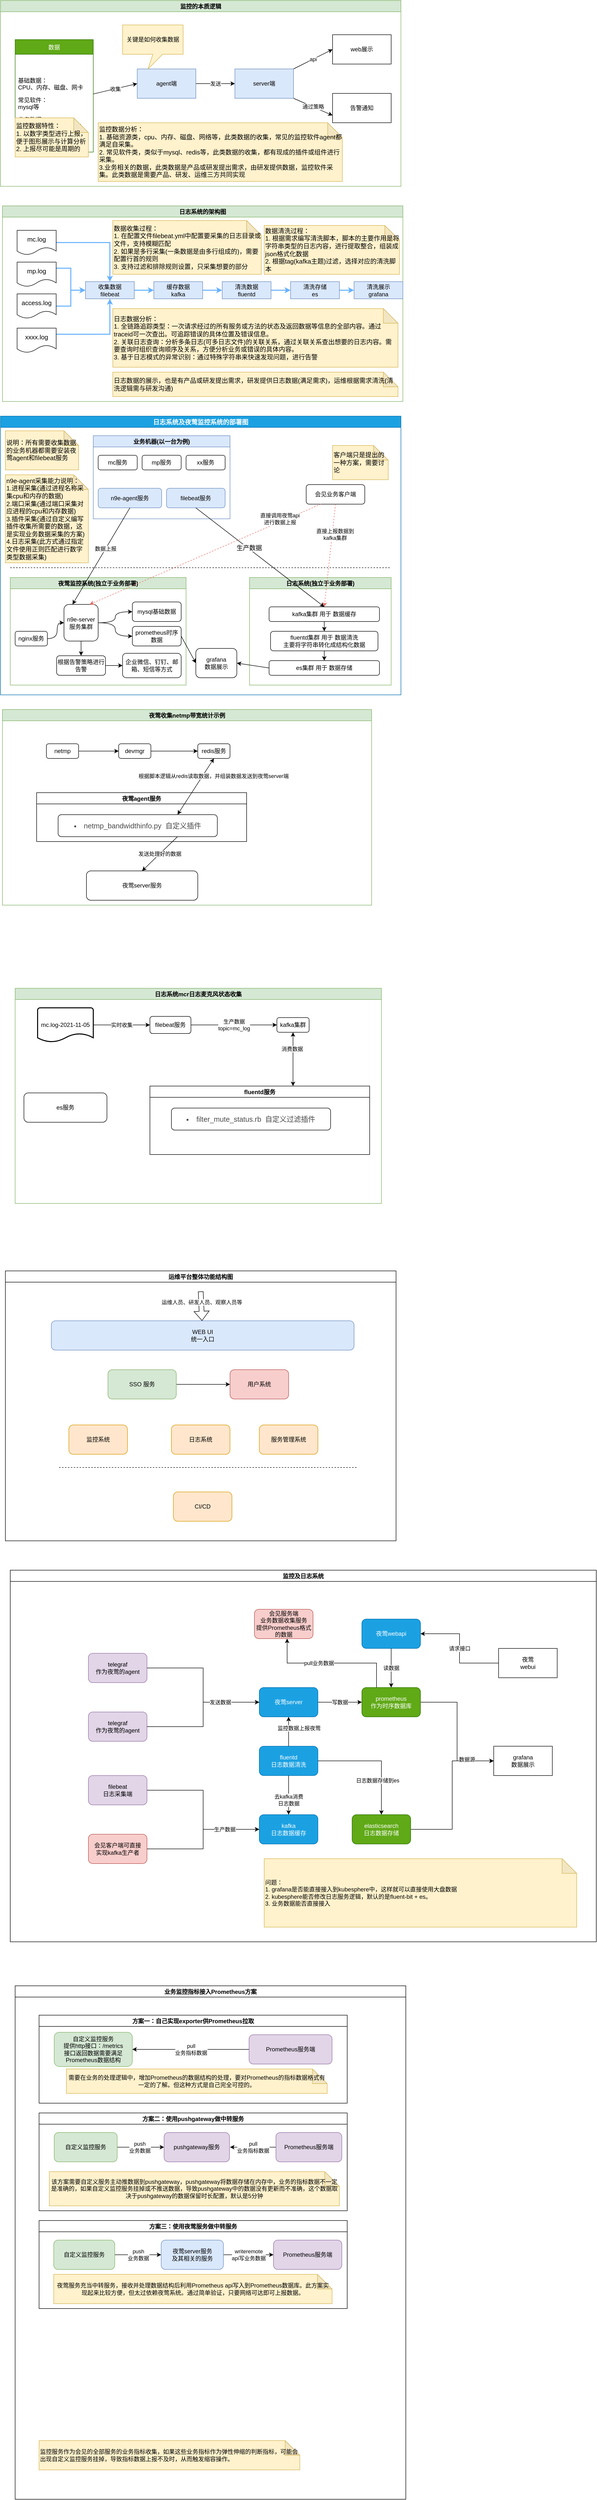 <mxfile version="16.3.0" type="github" pages="6">
  <diagram id="C5RBs43oDa-KdzZeNtuy" name="监控日志系统">
    <mxGraphModel dx="1248" dy="706" grid="1" gridSize="10" guides="1" tooltips="1" connect="1" arrows="1" fold="1" page="1" pageScale="1" pageWidth="827" pageHeight="1169" math="0" shadow="0">
      <root>
        <mxCell id="WIyWlLk6GJQsqaUBKTNV-0" />
        <mxCell id="WIyWlLk6GJQsqaUBKTNV-1" parent="WIyWlLk6GJQsqaUBKTNV-0" />
        <mxCell id="aa8etOfTE0e0-ZUicZg9-61" value="监控的本质逻辑" style="swimlane;align=center;fillColor=#d5e8d4;strokeColor=#82b366;" parent="WIyWlLk6GJQsqaUBKTNV-1" vertex="1">
          <mxGeometry y="10" width="820" height="380" as="geometry" />
        </mxCell>
        <mxCell id="aa8etOfTE0e0-ZUicZg9-117" value="数据" style="swimlane;fontStyle=0;childLayout=stackLayout;horizontal=1;startSize=30;horizontalStack=0;resizeParent=1;resizeParentMax=0;resizeLast=0;collapsible=1;marginBottom=0;align=center;fillColor=#60a917;strokeColor=#2D7600;fontColor=#ffffff;" parent="aa8etOfTE0e0-ZUicZg9-61" vertex="1">
          <mxGeometry x="30" y="80" width="160" height="230" as="geometry" />
        </mxCell>
        <mxCell id="BdvxZAHRrIPE5k5CrsFl-29" style="text;strokeColor=none;fillColor=none;align=left;verticalAlign=middle;spacingLeft=4;spacingRight=4;overflow=hidden;points=[[0,0.5],[1,0.5]];portConstraint=eastwest;rotatable=0;" parent="aa8etOfTE0e0-ZUicZg9-117" vertex="1">
          <mxGeometry y="30" width="160" height="40" as="geometry" />
        </mxCell>
        <mxCell id="aa8etOfTE0e0-ZUicZg9-118" value="基础数据：&#xa;CPU、内存、磁盘、网卡" style="text;strokeColor=none;fillColor=none;align=left;verticalAlign=middle;spacingLeft=4;spacingRight=4;overflow=hidden;points=[[0,0.5],[1,0.5]];portConstraint=eastwest;rotatable=0;" parent="aa8etOfTE0e0-ZUicZg9-117" vertex="1">
          <mxGeometry y="70" width="160" height="40" as="geometry" />
        </mxCell>
        <mxCell id="aa8etOfTE0e0-ZUicZg9-119" value="常见软件：&#xa;mysql等" style="text;strokeColor=none;fillColor=none;align=left;verticalAlign=middle;spacingLeft=4;spacingRight=4;overflow=hidden;points=[[0,0.5],[1,0.5]];portConstraint=eastwest;rotatable=0;" parent="aa8etOfTE0e0-ZUicZg9-117" vertex="1">
          <mxGeometry y="110" width="160" height="40" as="geometry" />
        </mxCell>
        <mxCell id="aa8etOfTE0e0-ZUicZg9-120" value="业务数据：&#xa;比如netmp的带宽统计等" style="text;strokeColor=none;fillColor=none;align=left;verticalAlign=middle;spacingLeft=4;spacingRight=4;overflow=hidden;points=[[0,0.5],[1,0.5]];portConstraint=eastwest;rotatable=0;" parent="aa8etOfTE0e0-ZUicZg9-117" vertex="1">
          <mxGeometry y="150" width="160" height="40" as="geometry" />
        </mxCell>
        <mxCell id="BdvxZAHRrIPE5k5CrsFl-30" style="text;strokeColor=none;fillColor=none;align=left;verticalAlign=middle;spacingLeft=4;spacingRight=4;overflow=hidden;points=[[0,0.5],[1,0.5]];portConstraint=eastwest;rotatable=0;" parent="aa8etOfTE0e0-ZUicZg9-117" vertex="1">
          <mxGeometry y="190" width="160" height="40" as="geometry" />
        </mxCell>
        <mxCell id="aa8etOfTE0e0-ZUicZg9-124" value="发送" style="edgeStyle=none;rounded=0;orthogonalLoop=1;jettySize=auto;html=1;strokeColor=#000000;" parent="aa8etOfTE0e0-ZUicZg9-61" source="aa8etOfTE0e0-ZUicZg9-121" target="aa8etOfTE0e0-ZUicZg9-123" edge="1">
          <mxGeometry relative="1" as="geometry" />
        </mxCell>
        <mxCell id="aa8etOfTE0e0-ZUicZg9-121" value="agent端" style="whiteSpace=wrap;html=1;align=center;fillColor=#dae8fc;strokeColor=#6c8ebf;" parent="aa8etOfTE0e0-ZUicZg9-61" vertex="1">
          <mxGeometry x="280" y="140" width="120" height="60" as="geometry" />
        </mxCell>
        <mxCell id="aa8etOfTE0e0-ZUicZg9-122" value="收集" style="edgeStyle=none;rounded=0;orthogonalLoop=1;jettySize=auto;html=1;entryX=0;entryY=0.5;entryDx=0;entryDy=0;strokeColor=#000000;" parent="aa8etOfTE0e0-ZUicZg9-61" source="aa8etOfTE0e0-ZUicZg9-119" target="aa8etOfTE0e0-ZUicZg9-121" edge="1">
          <mxGeometry relative="1" as="geometry" />
        </mxCell>
        <mxCell id="aa8etOfTE0e0-ZUicZg9-126" value="api" style="edgeStyle=none;rounded=0;orthogonalLoop=1;jettySize=auto;html=1;entryX=0;entryY=0.5;entryDx=0;entryDy=0;strokeColor=#000000;" parent="aa8etOfTE0e0-ZUicZg9-61" source="aa8etOfTE0e0-ZUicZg9-123" target="aa8etOfTE0e0-ZUicZg9-125" edge="1">
          <mxGeometry relative="1" as="geometry" />
        </mxCell>
        <mxCell id="aa8etOfTE0e0-ZUicZg9-128" value="通过策略" style="edgeStyle=none;rounded=0;orthogonalLoop=1;jettySize=auto;html=1;exitX=1;exitY=1;exitDx=0;exitDy=0;entryX=0;entryY=0.75;entryDx=0;entryDy=0;strokeColor=#000000;" parent="aa8etOfTE0e0-ZUicZg9-61" source="aa8etOfTE0e0-ZUicZg9-123" target="aa8etOfTE0e0-ZUicZg9-127" edge="1">
          <mxGeometry relative="1" as="geometry" />
        </mxCell>
        <mxCell id="aa8etOfTE0e0-ZUicZg9-123" value="server端" style="whiteSpace=wrap;html=1;fillColor=#dae8fc;strokeColor=#6c8ebf;" parent="aa8etOfTE0e0-ZUicZg9-61" vertex="1">
          <mxGeometry x="480" y="140" width="120" height="60" as="geometry" />
        </mxCell>
        <mxCell id="aa8etOfTE0e0-ZUicZg9-125" value="web展示" style="whiteSpace=wrap;html=1;" parent="aa8etOfTE0e0-ZUicZg9-61" vertex="1">
          <mxGeometry x="680" y="70" width="120" height="60" as="geometry" />
        </mxCell>
        <mxCell id="aa8etOfTE0e0-ZUicZg9-127" value="告警通知" style="whiteSpace=wrap;html=1;" parent="aa8etOfTE0e0-ZUicZg9-61" vertex="1">
          <mxGeometry x="680" y="190" width="120" height="60" as="geometry" />
        </mxCell>
        <mxCell id="aa8etOfTE0e0-ZUicZg9-129" value="关键是如何收集数据" style="shape=callout;whiteSpace=wrap;html=1;perimeter=calloutPerimeter;align=center;position2=0.42;fillColor=#fff2cc;strokeColor=#d6b656;" parent="aa8etOfTE0e0-ZUicZg9-61" vertex="1">
          <mxGeometry x="250" y="50" width="124" height="90" as="geometry" />
        </mxCell>
        <mxCell id="S3F9m6p8lndqac6Qo7xC-1" value="监控数据特性：&lt;br&gt;1.&amp;nbsp;&lt;span&gt;以数字类型进行上报，便于图形展示与计算分析&lt;br&gt;2.&amp;nbsp;&lt;/span&gt;&lt;span&gt;上报尽可能是周期的&lt;/span&gt;&lt;span&gt;&lt;br&gt;&lt;/span&gt;" style="shape=note;whiteSpace=wrap;html=1;backgroundOutline=1;darkOpacity=0.05;labelBackgroundColor=none;fontSize=13;align=left;verticalAlign=middle;fillColor=#fff2cc;strokeColor=#d6b656;" parent="aa8etOfTE0e0-ZUicZg9-61" vertex="1">
          <mxGeometry x="30" y="240" width="150" height="80" as="geometry" />
        </mxCell>
        <mxCell id="S3F9m6p8lndqac6Qo7xC-2" value="监控数据分析：&lt;br&gt;1. 基础资源类，cpu、内存、磁盘、网络等，此类数据的收集，常见的监控软件agent都满足自采集。&lt;span&gt;&lt;br&gt;2. 常见软件类，类似于mysql、redis等，此类数据的收集，都有现成的插件或组件进行采集。&lt;br&gt;&lt;/span&gt;&lt;span&gt;3.业务相关的数据，此类数据是产品或研发提出需求，由研发提供数据，监控软件采集。此类数据是需要产品、研发、运维三方共同实现&lt;br&gt;&lt;/span&gt;" style="shape=note;whiteSpace=wrap;html=1;backgroundOutline=1;darkOpacity=0.05;labelBackgroundColor=none;fontSize=13;align=left;verticalAlign=middle;fillColor=#fff2cc;strokeColor=#d6b656;" parent="aa8etOfTE0e0-ZUicZg9-61" vertex="1">
          <mxGeometry x="200" y="250" width="500" height="120" as="geometry" />
        </mxCell>
        <mxCell id="aa8etOfTE0e0-ZUicZg9-106" value="夜莺收集netmp带宽统计示例" style="swimlane;align=center;fillColor=#d5e8d4;strokeColor=#82b366;" parent="WIyWlLk6GJQsqaUBKTNV-1" vertex="1">
          <mxGeometry x="4" y="1460" width="756" height="400" as="geometry" />
        </mxCell>
        <mxCell id="aa8etOfTE0e0-ZUicZg9-107" value="redis服务" style="rounded=1;whiteSpace=wrap;html=1;align=center;" parent="aa8etOfTE0e0-ZUicZg9-106" vertex="1">
          <mxGeometry x="400" y="70" width="66" height="30" as="geometry" />
        </mxCell>
        <mxCell id="aa8etOfTE0e0-ZUicZg9-108" style="edgeStyle=none;rounded=0;orthogonalLoop=1;jettySize=auto;html=1;exitX=1;exitY=0.5;exitDx=0;exitDy=0;entryX=0;entryY=0.5;entryDx=0;entryDy=0;strokeColor=#000000;" parent="aa8etOfTE0e0-ZUicZg9-106" source="aa8etOfTE0e0-ZUicZg9-109" target="aa8etOfTE0e0-ZUicZg9-107" edge="1">
          <mxGeometry relative="1" as="geometry" />
        </mxCell>
        <mxCell id="aa8etOfTE0e0-ZUicZg9-109" value="devmgr" style="rounded=1;whiteSpace=wrap;html=1;align=center;" parent="aa8etOfTE0e0-ZUicZg9-106" vertex="1">
          <mxGeometry x="238" y="70" width="66" height="30" as="geometry" />
        </mxCell>
        <mxCell id="aa8etOfTE0e0-ZUicZg9-110" style="edgeStyle=none;rounded=0;orthogonalLoop=1;jettySize=auto;html=1;exitX=1;exitY=0.5;exitDx=0;exitDy=0;entryX=0;entryY=0.5;entryDx=0;entryDy=0;strokeColor=#000000;" parent="aa8etOfTE0e0-ZUicZg9-106" source="aa8etOfTE0e0-ZUicZg9-111" target="aa8etOfTE0e0-ZUicZg9-109" edge="1">
          <mxGeometry relative="1" as="geometry" />
        </mxCell>
        <mxCell id="aa8etOfTE0e0-ZUicZg9-111" value="netmp" style="rounded=1;whiteSpace=wrap;html=1;align=center;" parent="aa8etOfTE0e0-ZUicZg9-106" vertex="1">
          <mxGeometry x="90" y="70" width="66" height="30" as="geometry" />
        </mxCell>
        <mxCell id="aa8etOfTE0e0-ZUicZg9-112" value="夜莺agent服务" style="swimlane;align=center;" parent="aa8etOfTE0e0-ZUicZg9-106" vertex="1">
          <mxGeometry x="70" y="170" width="430" height="100" as="geometry" />
        </mxCell>
        <mxCell id="aa8etOfTE0e0-ZUicZg9-113" value="&lt;span&gt;&lt;li class=&quot;&quot; style=&quot;margin-bottom: 0pt ; margin-top: 0pt ; font-size: 11pt ; color: #494949 ; line-height: 1.7&quot;&gt;&lt;span class=&quot;ql-author-4609158&quot;&gt;netmp_bandwidthinfo.py&amp;nbsp; 自定义插件&lt;/span&gt;&lt;/li&gt;&lt;/span&gt;" style="rounded=1;whiteSpace=wrap;html=1;align=center;" parent="aa8etOfTE0e0-ZUicZg9-112" vertex="1">
          <mxGeometry x="44" y="45" width="326" height="45" as="geometry" />
        </mxCell>
        <mxCell id="aa8etOfTE0e0-ZUicZg9-114" value="根据脚本逻辑从redis读取数据，并组装数据发送到夜莺server端" style="endArrow=classic;startArrow=classic;html=1;rounded=0;strokeColor=#000000;entryX=0.5;entryY=1;entryDx=0;entryDy=0;exitX=0.75;exitY=0;exitDx=0;exitDy=0;" parent="aa8etOfTE0e0-ZUicZg9-106" source="aa8etOfTE0e0-ZUicZg9-113" target="aa8etOfTE0e0-ZUicZg9-107" edge="1">
          <mxGeometry x="0.546" y="-19" width="50" height="50" relative="1" as="geometry">
            <mxPoint x="370" y="160" as="sourcePoint" />
            <mxPoint x="420" y="110" as="targetPoint" />
            <mxPoint as="offset" />
          </mxGeometry>
        </mxCell>
        <mxCell id="aa8etOfTE0e0-ZUicZg9-115" value="夜莺server服务" style="rounded=1;whiteSpace=wrap;html=1;align=center;" parent="aa8etOfTE0e0-ZUicZg9-106" vertex="1">
          <mxGeometry x="172" y="330" width="228" height="60" as="geometry" />
        </mxCell>
        <mxCell id="aa8etOfTE0e0-ZUicZg9-116" value="发送处理好的数据" style="edgeStyle=none;rounded=0;orthogonalLoop=1;jettySize=auto;html=1;exitX=0.75;exitY=1;exitDx=0;exitDy=0;entryX=0.5;entryY=0;entryDx=0;entryDy=0;strokeColor=#000000;" parent="aa8etOfTE0e0-ZUicZg9-106" source="aa8etOfTE0e0-ZUicZg9-113" target="aa8etOfTE0e0-ZUicZg9-115" edge="1">
          <mxGeometry relative="1" as="geometry" />
        </mxCell>
        <mxCell id="aa8etOfTE0e0-ZUicZg9-132" value="日志系统mcr日志麦克风状态收集" style="swimlane;align=center;fillColor=#d5e8d4;strokeColor=#82b366;" parent="WIyWlLk6GJQsqaUBKTNV-1" vertex="1">
          <mxGeometry x="30" y="2030" width="750" height="440" as="geometry" />
        </mxCell>
        <mxCell id="aa8etOfTE0e0-ZUicZg9-133" value="kafka集群" style="rounded=1;whiteSpace=wrap;html=1;align=center;" parent="aa8etOfTE0e0-ZUicZg9-132" vertex="1">
          <mxGeometry x="536" y="60" width="66" height="30" as="geometry" />
        </mxCell>
        <mxCell id="aa8etOfTE0e0-ZUicZg9-134" value="生产数据&lt;br&gt;topic=mc_log" style="edgeStyle=none;rounded=0;orthogonalLoop=1;jettySize=auto;html=1;exitX=1;exitY=0.5;exitDx=0;exitDy=0;entryX=0;entryY=0.5;entryDx=0;entryDy=0;strokeColor=#000000;" parent="aa8etOfTE0e0-ZUicZg9-132" source="aa8etOfTE0e0-ZUicZg9-135" target="aa8etOfTE0e0-ZUicZg9-133" edge="1">
          <mxGeometry relative="1" as="geometry" />
        </mxCell>
        <mxCell id="aa8etOfTE0e0-ZUicZg9-135" value="filebeat服务" style="rounded=1;whiteSpace=wrap;html=1;align=center;" parent="aa8etOfTE0e0-ZUicZg9-132" vertex="1">
          <mxGeometry x="276" y="57.5" width="84" height="35" as="geometry" />
        </mxCell>
        <mxCell id="aa8etOfTE0e0-ZUicZg9-138" value="fluentd服务" style="swimlane;align=center;" parent="aa8etOfTE0e0-ZUicZg9-132" vertex="1">
          <mxGeometry x="276" y="200" width="450" height="140" as="geometry" />
        </mxCell>
        <mxCell id="aa8etOfTE0e0-ZUicZg9-139" value="&lt;span&gt;&lt;li class=&quot;&quot; style=&quot;margin-bottom: 0pt ; margin-top: 0pt ; font-size: 11pt ; color: #494949 ; line-height: 1.7&quot;&gt;&lt;span class=&quot;ql-author-4609158&quot;&gt;filter_mute_status.rb&amp;nbsp; 自定义过滤插件&lt;/span&gt;&lt;/li&gt;&lt;/span&gt;" style="rounded=1;whiteSpace=wrap;html=1;align=center;" parent="aa8etOfTE0e0-ZUicZg9-138" vertex="1">
          <mxGeometry x="44" y="45" width="326" height="45" as="geometry" />
        </mxCell>
        <mxCell id="aa8etOfTE0e0-ZUicZg9-140" value="消费数据" style="endArrow=classic;startArrow=classic;html=1;rounded=0;strokeColor=#000000;entryX=0.5;entryY=1;entryDx=0;entryDy=0;" parent="aa8etOfTE0e0-ZUicZg9-132" target="aa8etOfTE0e0-ZUicZg9-133" edge="1">
          <mxGeometry x="0.383" y="2" width="50" height="50" relative="1" as="geometry">
            <mxPoint x="569" y="200" as="sourcePoint" />
            <mxPoint x="420" y="110" as="targetPoint" />
            <mxPoint as="offset" />
          </mxGeometry>
        </mxCell>
        <mxCell id="aa8etOfTE0e0-ZUicZg9-141" value="es服务&lt;br&gt;" style="rounded=1;whiteSpace=wrap;html=1;align=center;" parent="aa8etOfTE0e0-ZUicZg9-132" vertex="1">
          <mxGeometry x="18" y="214" width="170" height="60" as="geometry" />
        </mxCell>
        <mxCell id="aa8etOfTE0e0-ZUicZg9-144" value="实时收集" style="edgeStyle=none;rounded=0;orthogonalLoop=1;jettySize=auto;html=1;exitX=1;exitY=0.5;exitDx=0;exitDy=0;exitPerimeter=0;strokeColor=#000000;" parent="aa8etOfTE0e0-ZUicZg9-132" source="aa8etOfTE0e0-ZUicZg9-143" target="aa8etOfTE0e0-ZUicZg9-135" edge="1">
          <mxGeometry relative="1" as="geometry" />
        </mxCell>
        <mxCell id="aa8etOfTE0e0-ZUicZg9-143" value="mc.log-2021-11-05" style="strokeWidth=2;html=1;shape=mxgraph.flowchart.document2;whiteSpace=wrap;size=0.25;align=center;" parent="aa8etOfTE0e0-ZUicZg9-132" vertex="1">
          <mxGeometry x="46" y="40" width="114" height="70" as="geometry" />
        </mxCell>
        <mxCell id="S3F9m6p8lndqac6Qo7xC-4" value="日志系统及夜莺监控系统的部署图" style="swimlane;labelBackgroundColor=none;fontSize=13;align=center;verticalAlign=middle;fillColor=#1ba1e2;fontColor=#ffffff;strokeColor=#006EAF;" parent="WIyWlLk6GJQsqaUBKTNV-1" vertex="1">
          <mxGeometry y="860" width="820" height="570" as="geometry" />
        </mxCell>
        <mxCell id="aa8etOfTE0e0-ZUicZg9-4" value="业务机器(以一台为例)" style="swimlane;align=center;fillColor=#dae8fc;strokeColor=#6c8ebf;" parent="S3F9m6p8lndqac6Qo7xC-4" vertex="1">
          <mxGeometry x="190" y="40" width="280" height="170" as="geometry" />
        </mxCell>
        <mxCell id="aa8etOfTE0e0-ZUicZg9-7" value="mc服务" style="rounded=1;whiteSpace=wrap;html=1;align=center;" parent="aa8etOfTE0e0-ZUicZg9-4" vertex="1">
          <mxGeometry x="10" y="40" width="80" height="30" as="geometry" />
        </mxCell>
        <mxCell id="aa8etOfTE0e0-ZUicZg9-8" value="mp服务" style="rounded=1;whiteSpace=wrap;html=1;align=center;" parent="aa8etOfTE0e0-ZUicZg9-4" vertex="1">
          <mxGeometry x="100" y="40" width="80" height="30" as="geometry" />
        </mxCell>
        <mxCell id="aa8etOfTE0e0-ZUicZg9-9" value="xx服务" style="rounded=1;whiteSpace=wrap;html=1;align=center;" parent="aa8etOfTE0e0-ZUicZg9-4" vertex="1">
          <mxGeometry x="190" y="40" width="80" height="30" as="geometry" />
        </mxCell>
        <mxCell id="aa8etOfTE0e0-ZUicZg9-10" value="n9e-agent服务" style="rounded=1;whiteSpace=wrap;html=1;align=center;fillColor=#dae8fc;strokeColor=#6c8ebf;" parent="aa8etOfTE0e0-ZUicZg9-4" vertex="1">
          <mxGeometry x="10" y="107.5" width="130" height="40" as="geometry" />
        </mxCell>
        <mxCell id="aa8etOfTE0e0-ZUicZg9-35" value="filebeat服务" style="rounded=1;whiteSpace=wrap;html=1;align=center;fillColor=#dae8fc;strokeColor=#6c8ebf;" parent="aa8etOfTE0e0-ZUicZg9-4" vertex="1">
          <mxGeometry x="150" y="107.5" width="120" height="40" as="geometry" />
        </mxCell>
        <mxCell id="aa8etOfTE0e0-ZUicZg9-1" value="会见业务客户端" style="rounded=1;whiteSpace=wrap;html=1;fontSize=12;glass=0;strokeWidth=1;shadow=0;" parent="S3F9m6p8lndqac6Qo7xC-4" vertex="1">
          <mxGeometry x="626" y="140" width="120" height="40" as="geometry" />
        </mxCell>
        <mxCell id="aa8etOfTE0e0-ZUicZg9-0" value="" style="endArrow=none;dashed=1;html=1;rounded=0;" parent="S3F9m6p8lndqac6Qo7xC-4" edge="1">
          <mxGeometry width="50" height="50" relative="1" as="geometry">
            <mxPoint x="20" y="310" as="sourcePoint" />
            <mxPoint x="800" y="310" as="targetPoint" />
          </mxGeometry>
        </mxCell>
        <mxCell id="aa8etOfTE0e0-ZUicZg9-3" value="夜莺监控系统(独立于业务部署)" style="swimlane;align=center;fillColor=#d5e8d4;strokeColor=#82b366;" parent="S3F9m6p8lndqac6Qo7xC-4" vertex="1">
          <mxGeometry x="20" y="330" width="360" height="220" as="geometry" />
        </mxCell>
        <mxCell id="aa8etOfTE0e0-ZUicZg9-29" style="edgeStyle=orthogonalEdgeStyle;curved=1;rounded=0;orthogonalLoop=1;jettySize=auto;html=1;entryX=0;entryY=0.5;entryDx=0;entryDy=0;" parent="aa8etOfTE0e0-ZUicZg9-3" source="aa8etOfTE0e0-ZUicZg9-27" target="aa8etOfTE0e0-ZUicZg9-28" edge="1">
          <mxGeometry relative="1" as="geometry" />
        </mxCell>
        <mxCell id="aa8etOfTE0e0-ZUicZg9-27" value="nginx服务" style="rounded=1;whiteSpace=wrap;html=1;align=center;" parent="aa8etOfTE0e0-ZUicZg9-3" vertex="1">
          <mxGeometry x="10" y="110" width="66" height="30" as="geometry" />
        </mxCell>
        <mxCell id="aa8etOfTE0e0-ZUicZg9-40" style="edgeStyle=orthogonalEdgeStyle;curved=1;rounded=0;orthogonalLoop=1;jettySize=auto;html=1;exitX=1;exitY=0.5;exitDx=0;exitDy=0;entryX=0;entryY=0.5;entryDx=0;entryDy=0;" parent="aa8etOfTE0e0-ZUicZg9-3" source="aa8etOfTE0e0-ZUicZg9-28" target="aa8etOfTE0e0-ZUicZg9-39" edge="1">
          <mxGeometry relative="1" as="geometry" />
        </mxCell>
        <mxCell id="aa8etOfTE0e0-ZUicZg9-49" style="edgeStyle=orthogonalEdgeStyle;curved=1;rounded=0;orthogonalLoop=1;jettySize=auto;html=1;exitX=0.5;exitY=1;exitDx=0;exitDy=0;entryX=0.5;entryY=0;entryDx=0;entryDy=0;" parent="aa8etOfTE0e0-ZUicZg9-3" source="aa8etOfTE0e0-ZUicZg9-28" target="aa8etOfTE0e0-ZUicZg9-46" edge="1">
          <mxGeometry relative="1" as="geometry" />
        </mxCell>
        <mxCell id="aa8etOfTE0e0-ZUicZg9-28" value="n9e-server服务集群" style="rounded=1;whiteSpace=wrap;html=1;align=center;" parent="aa8etOfTE0e0-ZUicZg9-3" vertex="1">
          <mxGeometry x="110" y="55" width="70" height="75" as="geometry" />
        </mxCell>
        <mxCell id="aa8etOfTE0e0-ZUicZg9-37" value="mysql基础数据" style="whiteSpace=wrap;html=1;rounded=1;" parent="aa8etOfTE0e0-ZUicZg9-3" vertex="1">
          <mxGeometry x="250" y="50" width="100" height="40" as="geometry" />
        </mxCell>
        <mxCell id="aa8etOfTE0e0-ZUicZg9-38" value="" style="edgeStyle=orthogonalEdgeStyle;curved=1;rounded=0;orthogonalLoop=1;jettySize=auto;html=1;exitX=1;exitY=0.5;exitDx=0;exitDy=0;" parent="aa8etOfTE0e0-ZUicZg9-3" source="aa8etOfTE0e0-ZUicZg9-28" target="aa8etOfTE0e0-ZUicZg9-37" edge="1">
          <mxGeometry relative="1" as="geometry" />
        </mxCell>
        <mxCell id="aa8etOfTE0e0-ZUicZg9-39" value="prometheus时序数据" style="whiteSpace=wrap;html=1;rounded=1;" parent="aa8etOfTE0e0-ZUicZg9-3" vertex="1">
          <mxGeometry x="250" y="100" width="100" height="40" as="geometry" />
        </mxCell>
        <mxCell id="aa8etOfTE0e0-ZUicZg9-48" value="" style="edgeStyle=orthogonalEdgeStyle;curved=1;rounded=0;orthogonalLoop=1;jettySize=auto;html=1;" parent="aa8etOfTE0e0-ZUicZg9-3" source="aa8etOfTE0e0-ZUicZg9-46" target="aa8etOfTE0e0-ZUicZg9-47" edge="1">
          <mxGeometry relative="1" as="geometry" />
        </mxCell>
        <mxCell id="aa8etOfTE0e0-ZUicZg9-46" value="根据告警策略进行告警" style="whiteSpace=wrap;html=1;rounded=1;" parent="aa8etOfTE0e0-ZUicZg9-3" vertex="1">
          <mxGeometry x="95" y="160" width="100" height="40" as="geometry" />
        </mxCell>
        <mxCell id="aa8etOfTE0e0-ZUicZg9-47" value="企业微信、钉钉、邮箱、短信等方式" style="whiteSpace=wrap;html=1;rounded=1;" parent="aa8etOfTE0e0-ZUicZg9-3" vertex="1">
          <mxGeometry x="230" y="155" width="120" height="50" as="geometry" />
        </mxCell>
        <mxCell id="aa8etOfTE0e0-ZUicZg9-12" value="" style="endArrow=classic;html=1;rounded=0;curved=1;exitX=0.5;exitY=1;exitDx=0;exitDy=0;entryX=0.25;entryY=0;entryDx=0;entryDy=0;" parent="S3F9m6p8lndqac6Qo7xC-4" source="aa8etOfTE0e0-ZUicZg9-10" target="aa8etOfTE0e0-ZUicZg9-28" edge="1">
          <mxGeometry relative="1" as="geometry">
            <mxPoint x="350" y="240" as="sourcePoint" />
            <mxPoint x="450" y="240" as="targetPoint" />
          </mxGeometry>
        </mxCell>
        <mxCell id="aa8etOfTE0e0-ZUicZg9-131" value="数据上报" style="edgeLabel;html=1;align=center;verticalAlign=middle;resizable=0;points=[];" parent="aa8etOfTE0e0-ZUicZg9-12" vertex="1" connectable="0">
          <mxGeometry x="-0.152" y="-1" relative="1" as="geometry">
            <mxPoint as="offset" />
          </mxGeometry>
        </mxCell>
        <mxCell id="aa8etOfTE0e0-ZUicZg9-5" value="" style="endArrow=classic;html=1;rounded=0;entryX=0.75;entryY=0;entryDx=0;entryDy=0;exitX=0.25;exitY=1;exitDx=0;exitDy=0;dashed=1;strokeColor=#EA6B66;" parent="S3F9m6p8lndqac6Qo7xC-4" source="aa8etOfTE0e0-ZUicZg9-1" target="aa8etOfTE0e0-ZUicZg9-28" edge="1">
          <mxGeometry relative="1" as="geometry">
            <mxPoint x="350" y="290" as="sourcePoint" />
            <mxPoint x="450" y="290" as="targetPoint" />
          </mxGeometry>
        </mxCell>
        <mxCell id="aa8etOfTE0e0-ZUicZg9-6" value="直接调用夜莺api&lt;br&gt;进行数据上报" style="edgeLabel;resizable=0;html=1;align=center;verticalAlign=middle;" parent="aa8etOfTE0e0-ZUicZg9-5" connectable="0" vertex="1">
          <mxGeometry relative="1" as="geometry">
            <mxPoint x="153" y="-73" as="offset" />
          </mxGeometry>
        </mxCell>
        <mxCell id="aa8etOfTE0e0-ZUicZg9-31" value="日志系统(独立于业务部署)" style="swimlane;align=center;fillColor=#d5e8d4;strokeColor=#82b366;" parent="S3F9m6p8lndqac6Qo7xC-4" vertex="1">
          <mxGeometry x="510" y="330" width="290" height="220" as="geometry" />
        </mxCell>
        <mxCell id="aa8etOfTE0e0-ZUicZg9-41" style="edgeStyle=orthogonalEdgeStyle;curved=1;rounded=0;orthogonalLoop=1;jettySize=auto;html=1;exitX=0.5;exitY=1;exitDx=0;exitDy=0;entryX=0.5;entryY=0;entryDx=0;entryDy=0;" parent="aa8etOfTE0e0-ZUicZg9-31" source="aa8etOfTE0e0-ZUicZg9-33" target="aa8etOfTE0e0-ZUicZg9-34" edge="1">
          <mxGeometry relative="1" as="geometry">
            <mxPoint x="88" y="110" as="targetPoint" />
          </mxGeometry>
        </mxCell>
        <mxCell id="aa8etOfTE0e0-ZUicZg9-33" value="kafka集群 用于 数据缓存" style="rounded=1;whiteSpace=wrap;html=1;align=center;" parent="aa8etOfTE0e0-ZUicZg9-31" vertex="1">
          <mxGeometry x="40" y="60" width="226" height="30" as="geometry" />
        </mxCell>
        <mxCell id="aa8etOfTE0e0-ZUicZg9-45" style="edgeStyle=orthogonalEdgeStyle;curved=1;rounded=0;orthogonalLoop=1;jettySize=auto;html=1;exitX=0.5;exitY=1;exitDx=0;exitDy=0;entryX=0.5;entryY=0;entryDx=0;entryDy=0;" parent="aa8etOfTE0e0-ZUicZg9-31" source="aa8etOfTE0e0-ZUicZg9-34" target="aa8etOfTE0e0-ZUicZg9-42" edge="1">
          <mxGeometry relative="1" as="geometry" />
        </mxCell>
        <mxCell id="aa8etOfTE0e0-ZUicZg9-34" value="fluentd集群 用于 数据清洗&lt;br&gt;主要将字符串转化成结构化数据" style="rounded=1;whiteSpace=wrap;html=1;align=center;" parent="aa8etOfTE0e0-ZUicZg9-31" vertex="1">
          <mxGeometry x="43" y="110" width="220" height="40" as="geometry" />
        </mxCell>
        <mxCell id="aa8etOfTE0e0-ZUicZg9-42" value="es集群 用于 数据存储" style="rounded=1;whiteSpace=wrap;html=1;align=center;" parent="aa8etOfTE0e0-ZUicZg9-31" vertex="1">
          <mxGeometry x="40" y="170" width="226" height="30" as="geometry" />
        </mxCell>
        <mxCell id="aa8etOfTE0e0-ZUicZg9-36" style="rounded=0;orthogonalLoop=1;jettySize=auto;html=1;exitX=0.5;exitY=1;exitDx=0;exitDy=0;entryX=0.5;entryY=0;entryDx=0;entryDy=0;" parent="S3F9m6p8lndqac6Qo7xC-4" source="aa8etOfTE0e0-ZUicZg9-35" target="aa8etOfTE0e0-ZUicZg9-33" edge="1">
          <mxGeometry relative="1" as="geometry">
            <Array as="points" />
          </mxGeometry>
        </mxCell>
        <mxCell id="S3F9m6p8lndqac6Qo7xC-7" value="生产数据" style="edgeLabel;html=1;align=center;verticalAlign=middle;resizable=0;points=[];fontSize=13;" parent="aa8etOfTE0e0-ZUicZg9-36" vertex="1" connectable="0">
          <mxGeometry x="-0.184" y="3" relative="1" as="geometry">
            <mxPoint y="1" as="offset" />
          </mxGeometry>
        </mxCell>
        <mxCell id="aa8etOfTE0e0-ZUicZg9-50" style="rounded=0;orthogonalLoop=1;jettySize=auto;html=1;exitX=0.5;exitY=1;exitDx=0;exitDy=0;entryX=0.5;entryY=0;entryDx=0;entryDy=0;strokeColor=#EA6B66;dashed=1;" parent="S3F9m6p8lndqac6Qo7xC-4" source="aa8etOfTE0e0-ZUicZg9-1" target="aa8etOfTE0e0-ZUicZg9-33" edge="1">
          <mxGeometry relative="1" as="geometry" />
        </mxCell>
        <mxCell id="aa8etOfTE0e0-ZUicZg9-51" value="直接上报数据到&lt;br&gt;kafka集群" style="edgeLabel;html=1;align=center;verticalAlign=middle;resizable=0;points=[];" parent="aa8etOfTE0e0-ZUicZg9-50" vertex="1" connectable="0">
          <mxGeometry x="-0.298" y="7" relative="1" as="geometry">
            <mxPoint y="-13" as="offset" />
          </mxGeometry>
        </mxCell>
        <mxCell id="aa8etOfTE0e0-ZUicZg9-58" value="grafana&lt;br&gt;数据展示" style="rounded=1;whiteSpace=wrap;html=1;align=center;" parent="S3F9m6p8lndqac6Qo7xC-4" vertex="1">
          <mxGeometry x="400" y="475" width="84" height="60" as="geometry" />
        </mxCell>
        <mxCell id="aa8etOfTE0e0-ZUicZg9-59" style="rounded=0;orthogonalLoop=1;jettySize=auto;html=1;exitX=1;exitY=0.5;exitDx=0;exitDy=0;entryX=0;entryY=0.5;entryDx=0;entryDy=0;" parent="S3F9m6p8lndqac6Qo7xC-4" source="aa8etOfTE0e0-ZUicZg9-39" target="aa8etOfTE0e0-ZUicZg9-58" edge="1">
          <mxGeometry relative="1" as="geometry" />
        </mxCell>
        <mxCell id="aa8etOfTE0e0-ZUicZg9-60" style="rounded=0;orthogonalLoop=1;jettySize=auto;html=1;exitX=0;exitY=0.5;exitDx=0;exitDy=0;entryX=1;entryY=0.5;entryDx=0;entryDy=0;" parent="S3F9m6p8lndqac6Qo7xC-4" source="aa8etOfTE0e0-ZUicZg9-42" target="aa8etOfTE0e0-ZUicZg9-58" edge="1">
          <mxGeometry relative="1" as="geometry" />
        </mxCell>
        <mxCell id="S3F9m6p8lndqac6Qo7xC-5" value="&lt;span&gt;说明：所有需要收集数据的业务机器都需要安装夜莺agent和filebeat服务&lt;br&gt;&lt;/span&gt;" style="shape=note;whiteSpace=wrap;html=1;backgroundOutline=1;darkOpacity=0.05;labelBackgroundColor=none;fontSize=13;align=left;verticalAlign=middle;fillColor=#fff2cc;strokeColor=#d6b656;" parent="S3F9m6p8lndqac6Qo7xC-4" vertex="1">
          <mxGeometry x="10" y="30" width="150" height="80" as="geometry" />
        </mxCell>
        <mxCell id="S3F9m6p8lndqac6Qo7xC-6" value="&lt;span&gt;n9e-agent采集能力说明：&lt;br&gt;1.进程采集(通过进程名称采集cpu和内存的数据)&lt;br&gt;2.端口采集(通过端口采集对应进程的cpu和内存数据)&lt;br&gt;3.插件采集(通过自定义编写插件收集所需要的数据，这是实现业务数据采集的方案)&lt;br&gt;4.日志采集(此方式通过指定文件使用正则匹配进行数字类型数据采集)&lt;br&gt;&lt;/span&gt;" style="shape=note;whiteSpace=wrap;html=1;backgroundOutline=1;darkOpacity=0.05;labelBackgroundColor=none;fontSize=13;align=left;verticalAlign=middle;fillColor=#fff2cc;strokeColor=#d6b656;" parent="S3F9m6p8lndqac6Qo7xC-4" vertex="1">
          <mxGeometry x="10" y="120" width="170" height="180" as="geometry" />
        </mxCell>
        <mxCell id="S3F9m6p8lndqac6Qo7xC-44" value="&lt;span&gt;客户端只是提出的一种方案，需要讨论&lt;br&gt;&lt;/span&gt;" style="shape=note;whiteSpace=wrap;html=1;backgroundOutline=1;darkOpacity=0.05;labelBackgroundColor=none;fontSize=13;align=left;verticalAlign=middle;fillColor=#fff2cc;strokeColor=#d6b656;" parent="S3F9m6p8lndqac6Qo7xC-4" vertex="1">
          <mxGeometry x="680" y="60" width="114" height="70" as="geometry" />
        </mxCell>
        <mxCell id="S3F9m6p8lndqac6Qo7xC-8" value="日志系统的架构图" style="swimlane;align=center;fillColor=#d5e8d4;strokeColor=#82b366;" parent="WIyWlLk6GJQsqaUBKTNV-1" vertex="1">
          <mxGeometry x="4" y="430" width="820" height="400" as="geometry" />
        </mxCell>
        <mxCell id="S3F9m6p8lndqac6Qo7xC-35" style="edgeStyle=orthogonalEdgeStyle;rounded=0;orthogonalLoop=1;jettySize=auto;html=1;exitX=1;exitY=0.5;exitDx=0;exitDy=0;entryX=0;entryY=0.5;entryDx=0;entryDy=0;fontSize=13;strokeColor=#66B2FF;strokeWidth=2;" parent="S3F9m6p8lndqac6Qo7xC-8" source="S3F9m6p8lndqac6Qo7xC-14" target="S3F9m6p8lndqac6Qo7xC-33" edge="1">
          <mxGeometry relative="1" as="geometry" />
        </mxCell>
        <mxCell id="S3F9m6p8lndqac6Qo7xC-14" value="收集数据&lt;br&gt;filebeat" style="whiteSpace=wrap;html=1;align=center;fillColor=#dae8fc;strokeColor=#6c8ebf;" parent="S3F9m6p8lndqac6Qo7xC-8" vertex="1">
          <mxGeometry x="170" y="155" width="100" height="35" as="geometry" />
        </mxCell>
        <mxCell id="S3F9m6p8lndqac6Qo7xC-32" style="edgeStyle=orthogonalEdgeStyle;rounded=0;orthogonalLoop=1;jettySize=auto;html=1;exitX=1;exitY=0.5;exitDx=0;exitDy=0;entryX=0.5;entryY=0;entryDx=0;entryDy=0;fontSize=13;strokeColor=#66B2FF;strokeWidth=2;" parent="S3F9m6p8lndqac6Qo7xC-8" source="S3F9m6p8lndqac6Qo7xC-24" target="S3F9m6p8lndqac6Qo7xC-14" edge="1">
          <mxGeometry relative="1" as="geometry" />
        </mxCell>
        <mxCell id="S3F9m6p8lndqac6Qo7xC-24" value="mc.log" style="shape=document;whiteSpace=wrap;html=1;boundedLbl=1;labelBackgroundColor=none;fontSize=13;align=center;verticalAlign=middle;" parent="S3F9m6p8lndqac6Qo7xC-8" vertex="1">
          <mxGeometry x="30" y="50" width="80" height="50" as="geometry" />
        </mxCell>
        <mxCell id="S3F9m6p8lndqac6Qo7xC-29" style="edgeStyle=orthogonalEdgeStyle;rounded=0;orthogonalLoop=1;jettySize=auto;html=1;exitX=1;exitY=0.25;exitDx=0;exitDy=0;entryX=0;entryY=0.5;entryDx=0;entryDy=0;fontSize=13;strokeColor=#66B2FF;strokeWidth=2;" parent="S3F9m6p8lndqac6Qo7xC-8" source="S3F9m6p8lndqac6Qo7xC-25" target="S3F9m6p8lndqac6Qo7xC-14" edge="1">
          <mxGeometry relative="1" as="geometry" />
        </mxCell>
        <mxCell id="S3F9m6p8lndqac6Qo7xC-25" value="mp.log" style="shape=document;whiteSpace=wrap;html=1;boundedLbl=1;labelBackgroundColor=none;fontSize=13;align=center;verticalAlign=middle;" parent="S3F9m6p8lndqac6Qo7xC-8" vertex="1">
          <mxGeometry x="30" y="115" width="80" height="50" as="geometry" />
        </mxCell>
        <mxCell id="S3F9m6p8lndqac6Qo7xC-30" style="edgeStyle=orthogonalEdgeStyle;rounded=0;orthogonalLoop=1;jettySize=auto;html=1;exitX=1;exitY=0.5;exitDx=0;exitDy=0;fontSize=13;strokeColor=#66B2FF;strokeWidth=2;" parent="S3F9m6p8lndqac6Qo7xC-8" source="S3F9m6p8lndqac6Qo7xC-26" target="S3F9m6p8lndqac6Qo7xC-14" edge="1">
          <mxGeometry relative="1" as="geometry" />
        </mxCell>
        <mxCell id="S3F9m6p8lndqac6Qo7xC-26" value="access.log" style="shape=document;whiteSpace=wrap;html=1;boundedLbl=1;labelBackgroundColor=none;fontSize=13;align=center;verticalAlign=middle;" parent="S3F9m6p8lndqac6Qo7xC-8" vertex="1">
          <mxGeometry x="30" y="180" width="80" height="50" as="geometry" />
        </mxCell>
        <mxCell id="S3F9m6p8lndqac6Qo7xC-31" style="edgeStyle=orthogonalEdgeStyle;rounded=0;orthogonalLoop=1;jettySize=auto;html=1;exitX=1;exitY=0.25;exitDx=0;exitDy=0;fontSize=13;strokeColor=#66B2FF;strokeWidth=2;" parent="S3F9m6p8lndqac6Qo7xC-8" source="S3F9m6p8lndqac6Qo7xC-27" target="S3F9m6p8lndqac6Qo7xC-14" edge="1">
          <mxGeometry relative="1" as="geometry" />
        </mxCell>
        <mxCell id="S3F9m6p8lndqac6Qo7xC-27" value="xxxx.log" style="shape=document;whiteSpace=wrap;html=1;boundedLbl=1;labelBackgroundColor=none;fontSize=13;align=center;verticalAlign=middle;" parent="S3F9m6p8lndqac6Qo7xC-8" vertex="1">
          <mxGeometry x="30" y="250" width="80" height="50" as="geometry" />
        </mxCell>
        <mxCell id="S3F9m6p8lndqac6Qo7xC-37" style="edgeStyle=orthogonalEdgeStyle;rounded=0;orthogonalLoop=1;jettySize=auto;html=1;exitX=1;exitY=0.5;exitDx=0;exitDy=0;entryX=0;entryY=0.5;entryDx=0;entryDy=0;fontSize=13;strokeColor=#66B2FF;strokeWidth=2;" parent="S3F9m6p8lndqac6Qo7xC-8" source="S3F9m6p8lndqac6Qo7xC-33" target="S3F9m6p8lndqac6Qo7xC-36" edge="1">
          <mxGeometry relative="1" as="geometry" />
        </mxCell>
        <mxCell id="S3F9m6p8lndqac6Qo7xC-33" value="缓存数据&lt;br&gt;kafka" style="whiteSpace=wrap;html=1;align=center;fillColor=#dae8fc;strokeColor=#6c8ebf;" parent="S3F9m6p8lndqac6Qo7xC-8" vertex="1">
          <mxGeometry x="310" y="155" width="100" height="35" as="geometry" />
        </mxCell>
        <mxCell id="S3F9m6p8lndqac6Qo7xC-39" style="edgeStyle=orthogonalEdgeStyle;rounded=0;orthogonalLoop=1;jettySize=auto;html=1;exitX=1;exitY=0.5;exitDx=0;exitDy=0;entryX=0;entryY=0.5;entryDx=0;entryDy=0;fontSize=13;strokeColor=#66B2FF;strokeWidth=2;" parent="S3F9m6p8lndqac6Qo7xC-8" source="S3F9m6p8lndqac6Qo7xC-36" target="S3F9m6p8lndqac6Qo7xC-38" edge="1">
          <mxGeometry relative="1" as="geometry" />
        </mxCell>
        <mxCell id="S3F9m6p8lndqac6Qo7xC-36" value="清洗数据&lt;br&gt;fluentd" style="whiteSpace=wrap;html=1;align=center;fillColor=#dae8fc;strokeColor=#6c8ebf;" parent="S3F9m6p8lndqac6Qo7xC-8" vertex="1">
          <mxGeometry x="450" y="155" width="100" height="35" as="geometry" />
        </mxCell>
        <mxCell id="S3F9m6p8lndqac6Qo7xC-41" style="edgeStyle=orthogonalEdgeStyle;rounded=0;orthogonalLoop=1;jettySize=auto;html=1;exitX=1;exitY=0.5;exitDx=0;exitDy=0;entryX=0;entryY=0.5;entryDx=0;entryDy=0;fontSize=13;strokeColor=#66B2FF;strokeWidth=2;" parent="S3F9m6p8lndqac6Qo7xC-8" source="S3F9m6p8lndqac6Qo7xC-38" target="S3F9m6p8lndqac6Qo7xC-40" edge="1">
          <mxGeometry relative="1" as="geometry" />
        </mxCell>
        <mxCell id="S3F9m6p8lndqac6Qo7xC-38" value="清洗存储&lt;br&gt;es" style="whiteSpace=wrap;html=1;align=center;fillColor=#dae8fc;strokeColor=#6c8ebf;" parent="S3F9m6p8lndqac6Qo7xC-8" vertex="1">
          <mxGeometry x="590" y="155" width="100" height="35" as="geometry" />
        </mxCell>
        <mxCell id="S3F9m6p8lndqac6Qo7xC-40" value="清洗展示&lt;br&gt;grafana" style="whiteSpace=wrap;html=1;align=center;fillColor=#dae8fc;strokeColor=#6c8ebf;" parent="S3F9m6p8lndqac6Qo7xC-8" vertex="1">
          <mxGeometry x="720" y="155" width="100" height="35" as="geometry" />
        </mxCell>
        <mxCell id="S3F9m6p8lndqac6Qo7xC-42" value="数据收集过程：&lt;br&gt;1. 在配置文件filebeat.yml中配置要采集的日志目录或文件，支持模糊匹配&lt;span&gt;&lt;br&gt;2. 如果是多行采集(一条数据是由多行组成的)，需要配置行首的规则&lt;br&gt;&lt;/span&gt;&lt;span&gt;3. 支持过滤和排除规则设置，只采集想要的部分&lt;br&gt;&lt;/span&gt;" style="shape=note;whiteSpace=wrap;html=1;backgroundOutline=1;darkOpacity=0.05;labelBackgroundColor=none;fontSize=13;align=left;verticalAlign=middle;fillColor=#fff2cc;strokeColor=#d6b656;" parent="S3F9m6p8lndqac6Qo7xC-8" vertex="1">
          <mxGeometry x="226" y="30" width="304" height="110" as="geometry" />
        </mxCell>
        <mxCell id="S3F9m6p8lndqac6Qo7xC-43" value="数据清洗过程：&lt;br&gt;1. 根据需求编写清洗脚本，脚本的主要作用是将字符串类型的日志内容，进行提取整合，组装成json格式化数据&lt;br&gt;&lt;span&gt;2. 根据tag(kafka主题)过滤，选择对应的清洗脚本&lt;br&gt;&lt;/span&gt;" style="shape=note;whiteSpace=wrap;html=1;backgroundOutline=1;darkOpacity=0.05;labelBackgroundColor=none;fontSize=13;align=left;verticalAlign=middle;fillColor=#fff2cc;strokeColor=#d6b656;" parent="S3F9m6p8lndqac6Qo7xC-8" vertex="1">
          <mxGeometry x="536" y="40" width="277" height="100" as="geometry" />
        </mxCell>
        <mxCell id="S3F9m6p8lndqac6Qo7xC-45" value="&lt;span&gt;日志数据分析：&lt;br&gt;1. 全链路追踪类型：一次请求经过的所有服务或方法的状态及返回数据等信息的全部内容。通过traceid可一次查出。可追踪错误的具体位置及错误信息。&lt;br&gt;2. 关联日志查询：分析多条日志(可多日志文件)的关联关系，通过关联关系查出想要的日志内容。需要查询时组织查询顺序及关系，方便分析业务或错误的具体内容。&lt;br&gt;3. 基于日志模式的异常识别：通过特殊字符串来快速发现问题，进行告警&lt;br&gt;&lt;/span&gt;" style="shape=note;whiteSpace=wrap;html=1;backgroundOutline=1;darkOpacity=0.05;labelBackgroundColor=none;fontSize=13;align=left;verticalAlign=middle;fillColor=#fff2cc;strokeColor=#d6b656;" parent="S3F9m6p8lndqac6Qo7xC-8" vertex="1">
          <mxGeometry x="226" y="210" width="584" height="120" as="geometry" />
        </mxCell>
        <mxCell id="S3F9m6p8lndqac6Qo7xC-46" value="&lt;span&gt;日志数据的展示，也是有产品或研发提出需求，研发提供日志数据(满足需求)，运维根据需求清洗(清洗逻辑需与研发沟通)&lt;br&gt;&lt;/span&gt;" style="shape=note;whiteSpace=wrap;html=1;backgroundOutline=1;darkOpacity=0.05;labelBackgroundColor=none;fontSize=13;align=left;verticalAlign=middle;fillColor=#fff2cc;strokeColor=#d6b656;" parent="S3F9m6p8lndqac6Qo7xC-8" vertex="1">
          <mxGeometry x="226" y="340" width="584" height="50" as="geometry" />
        </mxCell>
        <mxCell id="vGfCkYs2dAA4YuM-i82_-0" value="运维平台整体功能结构图" style="swimlane;" parent="WIyWlLk6GJQsqaUBKTNV-1" vertex="1">
          <mxGeometry x="10" y="2608" width="800" height="552" as="geometry" />
        </mxCell>
        <mxCell id="vGfCkYs2dAA4YuM-i82_-1" value="监控系统" style="rounded=1;whiteSpace=wrap;html=1;fillColor=#ffe6cc;strokeColor=#d79b00;" parent="vGfCkYs2dAA4YuM-i82_-0" vertex="1">
          <mxGeometry x="130" y="315" width="120" height="60" as="geometry" />
        </mxCell>
        <mxCell id="vGfCkYs2dAA4YuM-i82_-2" value="日志系统" style="rounded=1;whiteSpace=wrap;html=1;fillColor=#ffe6cc;strokeColor=#d79b00;" parent="vGfCkYs2dAA4YuM-i82_-0" vertex="1">
          <mxGeometry x="340" y="315" width="120" height="60" as="geometry" />
        </mxCell>
        <mxCell id="vGfCkYs2dAA4YuM-i82_-3" value="WEB UI&lt;br&gt;统一入口" style="rounded=1;whiteSpace=wrap;html=1;fillColor=#dae8fc;strokeColor=#6c8ebf;" parent="vGfCkYs2dAA4YuM-i82_-0" vertex="1">
          <mxGeometry x="94" y="102" width="620" height="60" as="geometry" />
        </mxCell>
        <mxCell id="vGfCkYs2dAA4YuM-i82_-4" value="用户系统" style="rounded=1;whiteSpace=wrap;html=1;fillColor=#f8cecc;strokeColor=#b85450;" parent="vGfCkYs2dAA4YuM-i82_-0" vertex="1">
          <mxGeometry x="460" y="202" width="120" height="60" as="geometry" />
        </mxCell>
        <mxCell id="vGfCkYs2dAA4YuM-i82_-5" value="服务管理系统" style="rounded=1;whiteSpace=wrap;html=1;fillColor=#ffe6cc;strokeColor=#d79b00;" parent="vGfCkYs2dAA4YuM-i82_-0" vertex="1">
          <mxGeometry x="520" y="315" width="120" height="60" as="geometry" />
        </mxCell>
        <mxCell id="vGfCkYs2dAA4YuM-i82_-7" style="edgeStyle=orthogonalEdgeStyle;rounded=0;orthogonalLoop=1;jettySize=auto;html=1;exitX=1;exitY=0.5;exitDx=0;exitDy=0;entryX=0;entryY=0.5;entryDx=0;entryDy=0;" parent="vGfCkYs2dAA4YuM-i82_-0" source="vGfCkYs2dAA4YuM-i82_-6" target="vGfCkYs2dAA4YuM-i82_-4" edge="1">
          <mxGeometry relative="1" as="geometry" />
        </mxCell>
        <mxCell id="vGfCkYs2dAA4YuM-i82_-6" value="SSO 服务" style="rounded=1;whiteSpace=wrap;html=1;fillColor=#d5e8d4;strokeColor=#82b366;" parent="vGfCkYs2dAA4YuM-i82_-0" vertex="1">
          <mxGeometry x="210" y="202" width="140" height="60" as="geometry" />
        </mxCell>
        <mxCell id="BdvxZAHRrIPE5k5CrsFl-9" value="CI/CD" style="rounded=1;whiteSpace=wrap;html=1;fillColor=#ffe6cc;strokeColor=#d79b00;" parent="vGfCkYs2dAA4YuM-i82_-0" vertex="1">
          <mxGeometry x="344" y="452" width="120" height="60" as="geometry" />
        </mxCell>
        <mxCell id="BdvxZAHRrIPE5k5CrsFl-10" value="" style="shape=flexArrow;endArrow=classic;html=1;rounded=0;" parent="vGfCkYs2dAA4YuM-i82_-0" target="vGfCkYs2dAA4YuM-i82_-3" edge="1">
          <mxGeometry width="50" height="50" relative="1" as="geometry">
            <mxPoint x="400" y="42" as="sourcePoint" />
            <mxPoint x="420" y="42" as="targetPoint" />
          </mxGeometry>
        </mxCell>
        <mxCell id="BdvxZAHRrIPE5k5CrsFl-11" value="运维人员、研发人员、观察人员等" style="edgeLabel;html=1;align=center;verticalAlign=middle;resizable=0;points=[];" parent="BdvxZAHRrIPE5k5CrsFl-10" vertex="1" connectable="0">
          <mxGeometry x="-0.286" y="1" relative="1" as="geometry">
            <mxPoint as="offset" />
          </mxGeometry>
        </mxCell>
        <mxCell id="BdvxZAHRrIPE5k5CrsFl-0" value="" style="endArrow=none;dashed=1;html=1;rounded=0;" parent="vGfCkYs2dAA4YuM-i82_-0" edge="1">
          <mxGeometry width="50" height="50" relative="1" as="geometry">
            <mxPoint x="110" y="402" as="sourcePoint" />
            <mxPoint x="720" y="402" as="targetPoint" />
          </mxGeometry>
        </mxCell>
        <mxCell id="LBHaVSCfayHxdMRXNl5h-36" value="监控及日志系统" style="swimlane;" parent="WIyWlLk6GJQsqaUBKTNV-1" vertex="1">
          <mxGeometry x="20" y="3220" width="1200" height="760" as="geometry" />
        </mxCell>
        <mxCell id="LBHaVSCfayHxdMRXNl5h-31" value="会见服务端&lt;br&gt;业务数据收集服务&lt;br&gt;提供Prometheus格式的数据" style="rounded=1;whiteSpace=wrap;html=1;fillColor=#f8cecc;strokeColor=#b85450;" parent="LBHaVSCfayHxdMRXNl5h-36" vertex="1">
          <mxGeometry x="500" y="80" width="120" height="60" as="geometry" />
        </mxCell>
        <mxCell id="LBHaVSCfayHxdMRXNl5h-1" value="telegraf&lt;br&gt;作为夜莺的agent" style="rounded=1;whiteSpace=wrap;html=1;fillColor=#e1d5e7;strokeColor=#9673a6;" parent="LBHaVSCfayHxdMRXNl5h-36" vertex="1">
          <mxGeometry x="160" y="170" width="120" height="60" as="geometry" />
        </mxCell>
        <mxCell id="LBHaVSCfayHxdMRXNl5h-2" value="telegraf&lt;br&gt;作为夜莺的agent" style="rounded=1;whiteSpace=wrap;html=1;fillColor=#e1d5e7;strokeColor=#9673a6;" parent="LBHaVSCfayHxdMRXNl5h-36" vertex="1">
          <mxGeometry x="160" y="290" width="120" height="60" as="geometry" />
        </mxCell>
        <mxCell id="LBHaVSCfayHxdMRXNl5h-0" value="夜莺server" style="rounded=1;whiteSpace=wrap;html=1;fillColor=#1ba1e2;fontColor=#ffffff;strokeColor=#006EAF;" parent="LBHaVSCfayHxdMRXNl5h-36" vertex="1">
          <mxGeometry x="510" y="240" width="120" height="60" as="geometry" />
        </mxCell>
        <mxCell id="LBHaVSCfayHxdMRXNl5h-21" value="filebeat&lt;br&gt;日志采集端" style="rounded=1;whiteSpace=wrap;html=1;fillColor=#e1d5e7;strokeColor=#9673a6;" parent="LBHaVSCfayHxdMRXNl5h-36" vertex="1">
          <mxGeometry x="160" y="420" width="120" height="60" as="geometry" />
        </mxCell>
        <mxCell id="LBHaVSCfayHxdMRXNl5h-23" value="会见客户端可直接&lt;br&gt;实现kafka生产者" style="rounded=1;whiteSpace=wrap;html=1;fillColor=#f8cecc;strokeColor=#b85450;" parent="LBHaVSCfayHxdMRXNl5h-36" vertex="1">
          <mxGeometry x="160" y="540" width="120" height="60" as="geometry" />
        </mxCell>
        <mxCell id="LBHaVSCfayHxdMRXNl5h-12" value="kafka&lt;br&gt;日志数据缓存" style="rounded=1;whiteSpace=wrap;html=1;fillColor=#1ba1e2;fontColor=#ffffff;strokeColor=#006EAF;" parent="LBHaVSCfayHxdMRXNl5h-36" vertex="1">
          <mxGeometry x="510" y="500" width="120" height="60" as="geometry" />
        </mxCell>
        <mxCell id="LBHaVSCfayHxdMRXNl5h-13" value="fluentd&lt;br&gt;日志数据清洗" style="rounded=1;whiteSpace=wrap;html=1;fillColor=#1ba1e2;fontColor=#ffffff;strokeColor=#006EAF;" parent="LBHaVSCfayHxdMRXNl5h-36" vertex="1">
          <mxGeometry x="510" y="360" width="120" height="60" as="geometry" />
        </mxCell>
        <mxCell id="LBHaVSCfayHxdMRXNl5h-38" style="edgeStyle=orthogonalEdgeStyle;rounded=0;orthogonalLoop=1;jettySize=auto;html=1;exitX=1;exitY=0.5;exitDx=0;exitDy=0;entryX=0;entryY=0.5;entryDx=0;entryDy=0;" parent="LBHaVSCfayHxdMRXNl5h-36" source="LBHaVSCfayHxdMRXNl5h-5" target="LBHaVSCfayHxdMRXNl5h-26" edge="1">
          <mxGeometry relative="1" as="geometry" />
        </mxCell>
        <mxCell id="LBHaVSCfayHxdMRXNl5h-5" value="prometheus&lt;br&gt;作为时序数据库" style="rounded=1;whiteSpace=wrap;html=1;fillColor=#60a917;fontColor=#ffffff;strokeColor=#2D7600;" parent="LBHaVSCfayHxdMRXNl5h-36" vertex="1">
          <mxGeometry x="720" y="240" width="120" height="60" as="geometry" />
        </mxCell>
        <mxCell id="LBHaVSCfayHxdMRXNl5h-7" value="夜莺webapi" style="rounded=1;whiteSpace=wrap;html=1;fillColor=#1ba1e2;strokeColor=#006EAF;fontColor=#ffffff;" parent="LBHaVSCfayHxdMRXNl5h-36" vertex="1">
          <mxGeometry x="720" y="100" width="120" height="60" as="geometry" />
        </mxCell>
        <mxCell id="LBHaVSCfayHxdMRXNl5h-9" value="夜莺&lt;br&gt;webui" style="rounded=0;whiteSpace=wrap;html=1;" parent="LBHaVSCfayHxdMRXNl5h-36" vertex="1">
          <mxGeometry x="1000" y="160" width="120" height="60" as="geometry" />
        </mxCell>
        <mxCell id="LBHaVSCfayHxdMRXNl5h-26" value="grafana&lt;br&gt;数据展示" style="rounded=0;whiteSpace=wrap;html=1;" parent="LBHaVSCfayHxdMRXNl5h-36" vertex="1">
          <mxGeometry x="990" y="360" width="120" height="60" as="geometry" />
        </mxCell>
        <mxCell id="LBHaVSCfayHxdMRXNl5h-37" style="edgeStyle=orthogonalEdgeStyle;rounded=0;orthogonalLoop=1;jettySize=auto;html=1;exitX=1;exitY=0.5;exitDx=0;exitDy=0;entryX=0;entryY=0.5;entryDx=0;entryDy=0;" parent="LBHaVSCfayHxdMRXNl5h-36" source="LBHaVSCfayHxdMRXNl5h-11" target="LBHaVSCfayHxdMRXNl5h-26" edge="1">
          <mxGeometry relative="1" as="geometry" />
        </mxCell>
        <mxCell id="LBHaVSCfayHxdMRXNl5h-39" value="数据源" style="edgeLabel;html=1;align=center;verticalAlign=middle;resizable=0;points=[];" parent="LBHaVSCfayHxdMRXNl5h-37" vertex="1" connectable="0">
          <mxGeometry x="0.645" y="3" relative="1" as="geometry">
            <mxPoint as="offset" />
          </mxGeometry>
        </mxCell>
        <mxCell id="LBHaVSCfayHxdMRXNl5h-11" value="elasticsearch&lt;br&gt;日志数据存储" style="rounded=1;whiteSpace=wrap;html=1;fillColor=#60a917;fontColor=#ffffff;strokeColor=#2D7600;" parent="LBHaVSCfayHxdMRXNl5h-36" vertex="1">
          <mxGeometry x="700" y="500" width="120" height="60" as="geometry" />
        </mxCell>
        <mxCell id="LBHaVSCfayHxdMRXNl5h-3" style="edgeStyle=orthogonalEdgeStyle;rounded=0;orthogonalLoop=1;jettySize=auto;html=1;exitX=1;exitY=0.5;exitDx=0;exitDy=0;entryX=0;entryY=0.5;entryDx=0;entryDy=0;" parent="LBHaVSCfayHxdMRXNl5h-36" source="LBHaVSCfayHxdMRXNl5h-1" target="LBHaVSCfayHxdMRXNl5h-0" edge="1">
          <mxGeometry relative="1" as="geometry" />
        </mxCell>
        <mxCell id="LBHaVSCfayHxdMRXNl5h-4" value="发送数据" style="edgeStyle=orthogonalEdgeStyle;rounded=0;orthogonalLoop=1;jettySize=auto;html=1;exitX=1;exitY=0.5;exitDx=0;exitDy=0;entryX=0;entryY=0.5;entryDx=0;entryDy=0;" parent="LBHaVSCfayHxdMRXNl5h-36" source="LBHaVSCfayHxdMRXNl5h-2" target="LBHaVSCfayHxdMRXNl5h-0" edge="1">
          <mxGeometry x="0.429" relative="1" as="geometry">
            <mxPoint x="370" y="210" as="targetPoint" />
            <mxPoint as="offset" />
          </mxGeometry>
        </mxCell>
        <mxCell id="LBHaVSCfayHxdMRXNl5h-22" style="edgeStyle=orthogonalEdgeStyle;rounded=0;orthogonalLoop=1;jettySize=auto;html=1;exitX=1;exitY=0.5;exitDx=0;exitDy=0;entryX=0;entryY=0.5;entryDx=0;entryDy=0;" parent="LBHaVSCfayHxdMRXNl5h-36" source="LBHaVSCfayHxdMRXNl5h-21" target="LBHaVSCfayHxdMRXNl5h-12" edge="1">
          <mxGeometry relative="1" as="geometry" />
        </mxCell>
        <mxCell id="LBHaVSCfayHxdMRXNl5h-24" style="edgeStyle=orthogonalEdgeStyle;rounded=0;orthogonalLoop=1;jettySize=auto;html=1;exitX=1;exitY=0.5;exitDx=0;exitDy=0;entryX=0;entryY=0.5;entryDx=0;entryDy=0;" parent="LBHaVSCfayHxdMRXNl5h-36" source="LBHaVSCfayHxdMRXNl5h-23" target="LBHaVSCfayHxdMRXNl5h-12" edge="1">
          <mxGeometry relative="1" as="geometry" />
        </mxCell>
        <mxCell id="LBHaVSCfayHxdMRXNl5h-25" value="生产数据" style="edgeLabel;html=1;align=center;verticalAlign=middle;resizable=0;points=[];" parent="LBHaVSCfayHxdMRXNl5h-24" vertex="1" connectable="0">
          <mxGeometry x="0.473" relative="1" as="geometry">
            <mxPoint as="offset" />
          </mxGeometry>
        </mxCell>
        <mxCell id="LBHaVSCfayHxdMRXNl5h-14" style="edgeStyle=orthogonalEdgeStyle;rounded=0;orthogonalLoop=1;jettySize=auto;html=1;exitX=0.5;exitY=0;exitDx=0;exitDy=0;entryX=0.5;entryY=1;entryDx=0;entryDy=0;" parent="LBHaVSCfayHxdMRXNl5h-36" source="LBHaVSCfayHxdMRXNl5h-13" target="LBHaVSCfayHxdMRXNl5h-0" edge="1">
          <mxGeometry relative="1" as="geometry" />
        </mxCell>
        <mxCell id="LBHaVSCfayHxdMRXNl5h-15" value="监控数据上报夜莺" style="edgeLabel;html=1;align=center;verticalAlign=middle;resizable=0;points=[];" parent="LBHaVSCfayHxdMRXNl5h-14" vertex="1" connectable="0">
          <mxGeometry x="0.232" relative="1" as="geometry">
            <mxPoint x="21" as="offset" />
          </mxGeometry>
        </mxCell>
        <mxCell id="LBHaVSCfayHxdMRXNl5h-19" style="edgeStyle=orthogonalEdgeStyle;rounded=0;orthogonalLoop=1;jettySize=auto;html=1;exitX=0.5;exitY=1;exitDx=0;exitDy=0;" parent="LBHaVSCfayHxdMRXNl5h-36" source="LBHaVSCfayHxdMRXNl5h-13" target="LBHaVSCfayHxdMRXNl5h-12" edge="1">
          <mxGeometry relative="1" as="geometry" />
        </mxCell>
        <mxCell id="LBHaVSCfayHxdMRXNl5h-20" value="去kafka消费&lt;br&gt;日志数据" style="edgeLabel;html=1;align=center;verticalAlign=middle;resizable=0;points=[];" parent="LBHaVSCfayHxdMRXNl5h-19" vertex="1" connectable="0">
          <mxGeometry x="0.253" relative="1" as="geometry">
            <mxPoint as="offset" />
          </mxGeometry>
        </mxCell>
        <mxCell id="LBHaVSCfayHxdMRXNl5h-6" value="写数据" style="edgeStyle=orthogonalEdgeStyle;rounded=0;orthogonalLoop=1;jettySize=auto;html=1;exitX=1;exitY=0.5;exitDx=0;exitDy=0;entryX=0;entryY=0.5;entryDx=0;entryDy=0;" parent="LBHaVSCfayHxdMRXNl5h-36" source="LBHaVSCfayHxdMRXNl5h-0" target="LBHaVSCfayHxdMRXNl5h-5" edge="1">
          <mxGeometry relative="1" as="geometry" />
        </mxCell>
        <mxCell id="LBHaVSCfayHxdMRXNl5h-34" style="edgeStyle=orthogonalEdgeStyle;rounded=0;orthogonalLoop=1;jettySize=auto;html=1;exitX=0.25;exitY=0;exitDx=0;exitDy=0;entryX=0.558;entryY=1;entryDx=0;entryDy=0;entryPerimeter=0;" parent="LBHaVSCfayHxdMRXNl5h-36" source="LBHaVSCfayHxdMRXNl5h-5" target="LBHaVSCfayHxdMRXNl5h-31" edge="1">
          <mxGeometry relative="1" as="geometry" />
        </mxCell>
        <mxCell id="LBHaVSCfayHxdMRXNl5h-35" value="pull业务数据" style="edgeLabel;html=1;align=center;verticalAlign=middle;resizable=0;points=[];" parent="LBHaVSCfayHxdMRXNl5h-34" vertex="1" connectable="0">
          <mxGeometry x="0.187" relative="1" as="geometry">
            <mxPoint as="offset" />
          </mxGeometry>
        </mxCell>
        <mxCell id="LBHaVSCfayHxdMRXNl5h-8" value="读数据" style="edgeStyle=orthogonalEdgeStyle;rounded=0;orthogonalLoop=1;jettySize=auto;html=1;exitX=0.5;exitY=1;exitDx=0;exitDy=0;entryX=0.5;entryY=0;entryDx=0;entryDy=0;" parent="LBHaVSCfayHxdMRXNl5h-36" source="LBHaVSCfayHxdMRXNl5h-7" target="LBHaVSCfayHxdMRXNl5h-5" edge="1">
          <mxGeometry relative="1" as="geometry" />
        </mxCell>
        <mxCell id="LBHaVSCfayHxdMRXNl5h-10" value="请求接口" style="edgeStyle=orthogonalEdgeStyle;rounded=0;orthogonalLoop=1;jettySize=auto;html=1;exitX=0;exitY=0.5;exitDx=0;exitDy=0;entryX=1;entryY=0.5;entryDx=0;entryDy=0;" parent="LBHaVSCfayHxdMRXNl5h-36" source="LBHaVSCfayHxdMRXNl5h-9" target="LBHaVSCfayHxdMRXNl5h-7" edge="1">
          <mxGeometry relative="1" as="geometry" />
        </mxCell>
        <mxCell id="LBHaVSCfayHxdMRXNl5h-16" style="edgeStyle=orthogonalEdgeStyle;rounded=0;orthogonalLoop=1;jettySize=auto;html=1;exitX=1;exitY=0.5;exitDx=0;exitDy=0;entryX=0.5;entryY=0;entryDx=0;entryDy=0;" parent="LBHaVSCfayHxdMRXNl5h-36" source="LBHaVSCfayHxdMRXNl5h-13" target="LBHaVSCfayHxdMRXNl5h-11" edge="1">
          <mxGeometry relative="1" as="geometry" />
        </mxCell>
        <mxCell id="LBHaVSCfayHxdMRXNl5h-17" value="日志数据存储到es" style="edgeLabel;html=1;align=center;verticalAlign=middle;resizable=0;points=[];" parent="LBHaVSCfayHxdMRXNl5h-16" vertex="1" connectable="0">
          <mxGeometry x="-0.2" y="1" relative="1" as="geometry">
            <mxPoint x="26" y="41" as="offset" />
          </mxGeometry>
        </mxCell>
        <mxCell id="LBHaVSCfayHxdMRXNl5h-30" value="问题：&lt;br&gt;1. grafana是否能直接接入到kubesphere中，这样就可以直接使用大盘数据&lt;br&gt;2. kubesphere能否修改日志服务逻辑，默认的是fluent-bit + es。&lt;br&gt;3. 业务数据能否直接接入" style="shape=note;whiteSpace=wrap;html=1;backgroundOutline=1;darkOpacity=0.05;align=left;fillColor=#fff2cc;strokeColor=#d6b656;" parent="LBHaVSCfayHxdMRXNl5h-36" vertex="1">
          <mxGeometry x="520" y="590" width="640" height="140" as="geometry" />
        </mxCell>
        <mxCell id="LBHaVSCfayHxdMRXNl5h-40" value="业务监控指标接入Prometheus方案" style="swimlane;align=center;" parent="WIyWlLk6GJQsqaUBKTNV-1" vertex="1">
          <mxGeometry x="30" y="4070" width="800" height="1050" as="geometry" />
        </mxCell>
        <mxCell id="LBHaVSCfayHxdMRXNl5h-41" value="方案一：自己实现exporter供Prometheus拉取" style="swimlane;" parent="LBHaVSCfayHxdMRXNl5h-40" vertex="1">
          <mxGeometry x="49" y="60" width="631" height="180" as="geometry" />
        </mxCell>
        <mxCell id="LBHaVSCfayHxdMRXNl5h-42" value="自定义监控服务&lt;br&gt;提供http接口：/metrics&lt;br&gt;接口返回数据需要满足Prometheus数据结构" style="rounded=1;whiteSpace=wrap;html=1;fillColor=#d5e8d4;strokeColor=#82b366;" parent="LBHaVSCfayHxdMRXNl5h-41" vertex="1">
          <mxGeometry x="31" y="35" width="160" height="70" as="geometry" />
        </mxCell>
        <mxCell id="LBHaVSCfayHxdMRXNl5h-44" value="pull&lt;br&gt;业务指标数据" style="edgeStyle=orthogonalEdgeStyle;rounded=0;orthogonalLoop=1;jettySize=auto;html=1;exitX=0;exitY=0.5;exitDx=0;exitDy=0;entryX=1;entryY=0.5;entryDx=0;entryDy=0;" parent="LBHaVSCfayHxdMRXNl5h-41" source="LBHaVSCfayHxdMRXNl5h-43" target="LBHaVSCfayHxdMRXNl5h-42" edge="1">
          <mxGeometry relative="1" as="geometry">
            <Array as="points">
              <mxPoint x="221" y="70" />
              <mxPoint x="221" y="70" />
            </Array>
            <mxPoint x="241" y="60" as="targetPoint" />
          </mxGeometry>
        </mxCell>
        <mxCell id="LBHaVSCfayHxdMRXNl5h-43" value="Prometheus服务端" style="rounded=1;whiteSpace=wrap;html=1;fillColor=#e1d5e7;strokeColor=#9673a6;" parent="LBHaVSCfayHxdMRXNl5h-41" vertex="1">
          <mxGeometry x="430" y="40" width="170" height="60" as="geometry" />
        </mxCell>
        <mxCell id="LBHaVSCfayHxdMRXNl5h-49" value="需要在业务的处理逻辑中，增加Prometheus的数据结构的处理，要对Prometheus的指标数据格式有一定的了解。但这种方式是自己完全可控的。" style="shape=note;whiteSpace=wrap;html=1;backgroundOutline=1;darkOpacity=0.05;fillColor=#fff2cc;strokeColor=#d6b656;" parent="LBHaVSCfayHxdMRXNl5h-41" vertex="1">
          <mxGeometry x="56" y="110" width="534" height="50" as="geometry" />
        </mxCell>
        <mxCell id="LBHaVSCfayHxdMRXNl5h-45" value="方案二：使用pushgateway做中转服务" style="swimlane;" parent="LBHaVSCfayHxdMRXNl5h-40" vertex="1">
          <mxGeometry x="49" y="260" width="631" height="200" as="geometry" />
        </mxCell>
        <mxCell id="LBHaVSCfayHxdMRXNl5h-51" value="push&lt;br&gt;业务数据" style="edgeStyle=orthogonalEdgeStyle;rounded=0;orthogonalLoop=1;jettySize=auto;html=1;exitX=1;exitY=0.5;exitDx=0;exitDy=0;entryX=0;entryY=0.5;entryDx=0;entryDy=0;" parent="LBHaVSCfayHxdMRXNl5h-45" edge="1">
          <mxGeometry relative="1" as="geometry">
            <mxPoint x="155" y="70" as="sourcePoint" />
            <mxPoint x="256" y="70" as="targetPoint" />
          </mxGeometry>
        </mxCell>
        <mxCell id="LBHaVSCfayHxdMRXNl5h-47" value="pull&lt;br&gt;业务指标数据" style="edgeStyle=orthogonalEdgeStyle;rounded=0;orthogonalLoop=1;jettySize=auto;html=1;exitX=0;exitY=0.5;exitDx=0;exitDy=0;entryX=1;entryY=0.5;entryDx=0;entryDy=0;" parent="LBHaVSCfayHxdMRXNl5h-45" source="LBHaVSCfayHxdMRXNl5h-48" edge="1">
          <mxGeometry relative="1" as="geometry">
            <Array as="points">
              <mxPoint x="411" y="70" />
            </Array>
            <mxPoint x="391" y="70" as="targetPoint" />
          </mxGeometry>
        </mxCell>
        <mxCell id="LBHaVSCfayHxdMRXNl5h-48" value="Prometheus服务端" style="rounded=1;whiteSpace=wrap;html=1;fillColor=#e1d5e7;strokeColor=#9673a6;" parent="LBHaVSCfayHxdMRXNl5h-45" vertex="1">
          <mxGeometry x="485" y="40" width="135" height="60" as="geometry" />
        </mxCell>
        <mxCell id="LBHaVSCfayHxdMRXNl5h-52" value="该方案需要自定义服务主动推数据到pushgateway，pushgateway将数据存储在内存中，业务的指标数据不一定是准确的，如果自定义监控服务挂掉或不推送数据，导致pushgateway中的数据没有更新而不准确，这个数据取决于pushgateway的数据保留时长配置，默认是5分钟" style="shape=note;whiteSpace=wrap;html=1;backgroundOutline=1;darkOpacity=0.05;fillColor=#fff2cc;strokeColor=#d6b656;" parent="LBHaVSCfayHxdMRXNl5h-45" vertex="1">
          <mxGeometry x="21" y="120" width="594" height="70" as="geometry" />
        </mxCell>
        <mxCell id="sa2NabqNg0zQ4Rwu0YQP-2" value="自定义监控服务" style="rounded=1;whiteSpace=wrap;html=1;fillColor=#d5e8d4;strokeColor=#82b366;" parent="LBHaVSCfayHxdMRXNl5h-45" vertex="1">
          <mxGeometry x="31" y="40" width="129" height="60" as="geometry" />
        </mxCell>
        <mxCell id="sa2NabqNg0zQ4Rwu0YQP-3" value="pushgateway服务" style="rounded=1;whiteSpace=wrap;html=1;fillColor=#e1d5e7;strokeColor=#9673a6;" parent="LBHaVSCfayHxdMRXNl5h-45" vertex="1">
          <mxGeometry x="256" y="40" width="134" height="60" as="geometry" />
        </mxCell>
        <mxCell id="LBHaVSCfayHxdMRXNl5h-53" value="方案三：使用夜莺服务做中转服务" style="swimlane;" parent="LBHaVSCfayHxdMRXNl5h-40" vertex="1">
          <mxGeometry x="49" y="480" width="631" height="180" as="geometry" />
        </mxCell>
        <mxCell id="LBHaVSCfayHxdMRXNl5h-54" value="push&lt;br&gt;业务数据" style="edgeStyle=orthogonalEdgeStyle;rounded=0;orthogonalLoop=1;jettySize=auto;html=1;exitX=1;exitY=0.5;exitDx=0;exitDy=0;entryX=0;entryY=0.5;entryDx=0;entryDy=0;" parent="LBHaVSCfayHxdMRXNl5h-53" source="LBHaVSCfayHxdMRXNl5h-55" target="LBHaVSCfayHxdMRXNl5h-58" edge="1">
          <mxGeometry relative="1" as="geometry" />
        </mxCell>
        <mxCell id="LBHaVSCfayHxdMRXNl5h-55" value="自定义监控服务" style="rounded=1;whiteSpace=wrap;html=1;fillColor=#d5e8d4;strokeColor=#82b366;" parent="LBHaVSCfayHxdMRXNl5h-53" vertex="1">
          <mxGeometry x="30" y="40" width="125" height="60" as="geometry" />
        </mxCell>
        <mxCell id="LBHaVSCfayHxdMRXNl5h-57" value="Prometheus服务端" style="rounded=1;whiteSpace=wrap;html=1;fillColor=#e1d5e7;strokeColor=#9673a6;" parent="LBHaVSCfayHxdMRXNl5h-53" vertex="1">
          <mxGeometry x="480" y="40" width="140" height="60" as="geometry" />
        </mxCell>
        <mxCell id="LBHaVSCfayHxdMRXNl5h-60" value="writeremote&lt;br&gt;api写业务数据" style="edgeStyle=orthogonalEdgeStyle;rounded=0;orthogonalLoop=1;jettySize=auto;html=1;exitX=1;exitY=0.5;exitDx=0;exitDy=0;" parent="LBHaVSCfayHxdMRXNl5h-53" source="LBHaVSCfayHxdMRXNl5h-58" target="LBHaVSCfayHxdMRXNl5h-57" edge="1">
          <mxGeometry relative="1" as="geometry" />
        </mxCell>
        <mxCell id="LBHaVSCfayHxdMRXNl5h-58" value="夜莺server服务&lt;br&gt;及其相关的服务" style="rounded=1;whiteSpace=wrap;html=1;fillColor=#dae8fc;strokeColor=#6c8ebf;" parent="LBHaVSCfayHxdMRXNl5h-53" vertex="1">
          <mxGeometry x="250" y="40" width="127.5" height="60" as="geometry" />
        </mxCell>
        <mxCell id="LBHaVSCfayHxdMRXNl5h-59" value="夜莺服务充当中转服务，接收并处理数据结构后利用Prometheus api写入到Prometheus数据库。此方案实现起来比较方便，但太过依赖夜莺系统。通过简单验证，只要网络可达即可上报数据。" style="shape=note;whiteSpace=wrap;html=1;backgroundOutline=1;darkOpacity=0.05;fillColor=#fff2cc;strokeColor=#d6b656;" parent="LBHaVSCfayHxdMRXNl5h-53" vertex="1">
          <mxGeometry x="30" y="110" width="570" height="60" as="geometry" />
        </mxCell>
        <mxCell id="LBHaVSCfayHxdMRXNl5h-61" value="监控服务作为会见的全部服务的业务指标收集，如果这些业务指标作为弹性伸缩的判断指标，可能会出现自定义监控服务挂掉，导致指标数据上报不及时，从而触发缩容操作。" style="shape=note;whiteSpace=wrap;html=1;backgroundOutline=1;darkOpacity=0.05;fillColor=#fff2cc;strokeColor=#d6b656;align=left;" parent="LBHaVSCfayHxdMRXNl5h-40" vertex="1">
          <mxGeometry x="49" y="930" width="534" height="60" as="geometry" />
        </mxCell>
      </root>
    </mxGraphModel>
  </diagram>
  <diagram id="oELFNrG83piSHTs4wW_l" name="K8S">
    <mxGraphModel dx="1248" dy="706" grid="1" gridSize="10" guides="1" tooltips="1" connect="1" arrows="1" fold="1" page="1" pageScale="1" pageWidth="827" pageHeight="1169" math="0" shadow="0">
      <root>
        <mxCell id="j9vWINe0RdKqNfeZ6DUA-0" />
        <mxCell id="j9vWINe0RdKqNfeZ6DUA-1" parent="j9vWINe0RdKqNfeZ6DUA-0" />
        <mxCell id="xXH8GbJWqZkMCbhQIU0o-16" value="资源非常充足的宿主机（假设无限大）" style="swimlane;align=center;fontSize=14;" parent="j9vWINe0RdKqNfeZ6DUA-1" vertex="1">
          <mxGeometry x="60" y="580" width="650" height="280" as="geometry" />
        </mxCell>
        <mxCell id="xXH8GbJWqZkMCbhQIU0o-28" value="devmgr进程" style="rounded=1;whiteSpace=wrap;html=1;align=center;verticalAlign=middle;fillColor=#d5e8d4;strokeColor=#82b366;" parent="xXH8GbJWqZkMCbhQIU0o-16" vertex="1">
          <mxGeometry x="200" y="30" width="120" height="60" as="geometry" />
        </mxCell>
        <mxCell id="xXH8GbJWqZkMCbhQIU0o-32" value="mc进程" style="rounded=1;whiteSpace=wrap;html=1;align=center;verticalAlign=middle;fillColor=#d5e8d4;strokeColor=#82b366;" parent="xXH8GbJWqZkMCbhQIU0o-16" vertex="1">
          <mxGeometry x="430" y="30" width="120" height="60" as="geometry" />
        </mxCell>
        <mxCell id="xXH8GbJWqZkMCbhQIU0o-31" value="netmp进程" style="rounded=1;whiteSpace=wrap;html=1;align=center;verticalAlign=middle;fillColor=#d5e8d4;strokeColor=#82b366;" parent="xXH8GbJWqZkMCbhQIU0o-16" vertex="1">
          <mxGeometry x="430" y="120" width="120" height="60" as="geometry" />
        </mxCell>
        <mxCell id="xXH8GbJWqZkMCbhQIU0o-30" value="relayserver进程" style="rounded=1;whiteSpace=wrap;html=1;align=center;verticalAlign=middle;fillColor=#d5e8d4;strokeColor=#82b366;" parent="xXH8GbJWqZkMCbhQIU0o-16" vertex="1">
          <mxGeometry x="200" y="120" width="120" height="60" as="geometry" />
        </mxCell>
        <mxCell id="xXH8GbJWqZkMCbhQIU0o-29" value="relaymc进程" style="rounded=1;whiteSpace=wrap;html=1;align=center;verticalAlign=middle;fillColor=#d5e8d4;strokeColor=#82b366;" parent="xXH8GbJWqZkMCbhQIU0o-16" vertex="1">
          <mxGeometry x="200" y="200" width="120" height="60" as="geometry" />
        </mxCell>
        <mxCell id="xXH8GbJWqZkMCbhQIU0o-41" value="通信使用宿主机ip" style="shape=note;whiteSpace=wrap;html=1;backgroundOutline=1;darkOpacity=0.05;align=center;verticalAlign=middle;fillColor=#fff2cc;strokeColor=#d6b656;" parent="xXH8GbJWqZkMCbhQIU0o-16" vertex="1">
          <mxGeometry x="10" y="25" width="130" height="95" as="geometry" />
        </mxCell>
        <mxCell id="xXH8GbJWqZkMCbhQIU0o-57" value="10000" style="rounded=0;whiteSpace=wrap;html=1;align=center;verticalAlign=middle;fillColor=#e3c800;fontColor=#000000;strokeColor=#B09500;" parent="xXH8GbJWqZkMCbhQIU0o-16" vertex="1">
          <mxGeometry x="620" y="40" width="30" height="40" as="geometry" />
        </mxCell>
        <mxCell id="xXH8GbJWqZkMCbhQIU0o-58" value="20000" style="rounded=0;whiteSpace=wrap;html=1;align=center;verticalAlign=middle;fillColor=#e3c800;fontColor=#000000;strokeColor=#B09500;" parent="xXH8GbJWqZkMCbhQIU0o-16" vertex="1">
          <mxGeometry x="620" y="80" width="30" height="40" as="geometry" />
        </mxCell>
        <mxCell id="xXH8GbJWqZkMCbhQIU0o-59" value="30000" style="rounded=0;whiteSpace=wrap;html=1;align=center;verticalAlign=middle;fillColor=#e3c800;fontColor=#000000;strokeColor=#B09500;" parent="xXH8GbJWqZkMCbhQIU0o-16" vertex="1">
          <mxGeometry x="620" y="120" width="30" height="40" as="geometry" />
        </mxCell>
        <mxCell id="xXH8GbJWqZkMCbhQIU0o-60" value="40000" style="rounded=0;whiteSpace=wrap;html=1;align=center;verticalAlign=middle;fillColor=#e3c800;fontColor=#000000;strokeColor=#B09500;" parent="xXH8GbJWqZkMCbhQIU0o-16" vertex="1">
          <mxGeometry x="620" y="160" width="30" height="40" as="geometry" />
        </mxCell>
        <mxCell id="xXH8GbJWqZkMCbhQIU0o-74" value="4010" style="rounded=0;whiteSpace=wrap;html=1;align=center;verticalAlign=middle;fillColor=#e3c800;fontColor=#000000;strokeColor=#B09500;" parent="xXH8GbJWqZkMCbhQIU0o-16" vertex="1">
          <mxGeometry x="620" y="200" width="30" height="40" as="geometry" />
        </mxCell>
        <mxCell id="xXH8GbJWqZkMCbhQIU0o-33" value="" style="shape=flexArrow;endArrow=classic;html=1;rounded=0;strokeColor=#000000;width=23;endSize=5.32;entryX=0.535;entryY=-0.002;entryDx=0;entryDy=0;entryPerimeter=0;" parent="j9vWINe0RdKqNfeZ6DUA-1" target="xXH8GbJWqZkMCbhQIU0o-35" edge="1">
          <mxGeometry width="50" height="50" relative="1" as="geometry">
            <mxPoint x="410" y="860" as="sourcePoint" />
            <mxPoint x="410" y="1020" as="targetPoint" />
            <Array as="points" />
          </mxGeometry>
        </mxCell>
        <mxCell id="xXH8GbJWqZkMCbhQIU0o-42" value="&lt;font style=&quot;font-size: 15px&quot;&gt;改进：容器化部署&lt;br&gt;&lt;br&gt;保持宿主机的干净环境&lt;br&gt;部署服务比较方便&lt;br&gt;&lt;br&gt;使用docker虚拟化技术&lt;/font&gt;" style="edgeLabel;html=1;align=center;verticalAlign=middle;resizable=0;points=[];fontSize=11;" parent="xXH8GbJWqZkMCbhQIU0o-33" vertex="1" connectable="0">
          <mxGeometry x="-0.2" y="-9" relative="1" as="geometry">
            <mxPoint x="9" y="4" as="offset" />
          </mxGeometry>
        </mxCell>
        <mxCell id="xXH8GbJWqZkMCbhQIU0o-35" value="资源非常充足的宿主机（假设无限大）" style="swimlane;align=center;fontSize=15;" parent="j9vWINe0RdKqNfeZ6DUA-1" vertex="1">
          <mxGeometry x="55" y="1020" width="665" height="430" as="geometry" />
        </mxCell>
        <mxCell id="xXH8GbJWqZkMCbhQIU0o-44" value="容器：devmgr-1&#xa;ip：172.17.1.1" style="swimlane;align=center;verticalAlign=middle;startSize=40;fillColor=#dae8fc;strokeColor=#6c8ebf;" parent="xXH8GbJWqZkMCbhQIU0o-35" vertex="1">
          <mxGeometry x="125" y="50" width="190" height="110" as="geometry" />
        </mxCell>
        <mxCell id="xXH8GbJWqZkMCbhQIU0o-36" value="devmgr进程" style="rounded=1;whiteSpace=wrap;html=1;align=center;verticalAlign=middle;fillColor=#d5e8d4;strokeColor=#82b366;" parent="xXH8GbJWqZkMCbhQIU0o-44" vertex="1">
          <mxGeometry x="15" y="50" width="110" height="40" as="geometry" />
        </mxCell>
        <mxCell id="xXH8GbJWqZkMCbhQIU0o-55" value="&lt;font style=&quot;font-size: 11px&quot;&gt;10000&lt;/font&gt;" style="rounded=0;whiteSpace=wrap;html=1;align=center;verticalAlign=middle;fillColor=#e3c800;fontColor=#000000;strokeColor=#B09500;" parent="xXH8GbJWqZkMCbhQIU0o-44" vertex="1">
          <mxGeometry x="160" y="40" width="30" height="40" as="geometry" />
        </mxCell>
        <mxCell id="xXH8GbJWqZkMCbhQIU0o-68" style="edgeStyle=orthogonalEdgeStyle;rounded=0;orthogonalLoop=1;jettySize=auto;html=1;exitX=0;exitY=0.25;exitDx=0;exitDy=0;entryX=1;entryY=0.5;entryDx=0;entryDy=0;fontSize=11;strokeColor=#000000;strokeWidth=2;" parent="xXH8GbJWqZkMCbhQIU0o-35" source="xXH8GbJWqZkMCbhQIU0o-46" target="xXH8GbJWqZkMCbhQIU0o-55" edge="1">
          <mxGeometry relative="1" as="geometry" />
        </mxCell>
        <mxCell id="xXH8GbJWqZkMCbhQIU0o-45" value="容器：mc-1&#xa;ip：172.17.1.2" style="swimlane;align=center;verticalAlign=middle;startSize=40;fillColor=#dae8fc;strokeColor=#6c8ebf;" parent="xXH8GbJWqZkMCbhQIU0o-35" vertex="1">
          <mxGeometry x="385" y="50" width="195" height="110" as="geometry" />
        </mxCell>
        <mxCell id="xXH8GbJWqZkMCbhQIU0o-46" value="mc进程" style="rounded=1;whiteSpace=wrap;html=1;align=center;verticalAlign=middle;fillColor=#d5e8d4;strokeColor=#82b366;" parent="xXH8GbJWqZkMCbhQIU0o-45" vertex="1">
          <mxGeometry x="10" y="50" width="110" height="40" as="geometry" />
        </mxCell>
        <mxCell id="xXH8GbJWqZkMCbhQIU0o-56" value="20000" style="rounded=0;whiteSpace=wrap;html=1;align=center;verticalAlign=middle;fillColor=#e3c800;fontColor=#000000;strokeColor=#B09500;" parent="xXH8GbJWqZkMCbhQIU0o-45" vertex="1">
          <mxGeometry x="165" y="40" width="30" height="40" as="geometry" />
        </mxCell>
        <mxCell id="xXH8GbJWqZkMCbhQIU0o-47" value="容器：relaymc-1&#xa;ip：172.17.1.3" style="swimlane;align=center;verticalAlign=middle;startSize=40;fillColor=#dae8fc;strokeColor=#6c8ebf;" parent="xXH8GbJWqZkMCbhQIU0o-35" vertex="1">
          <mxGeometry x="125" y="310" width="190" height="110" as="geometry" />
        </mxCell>
        <mxCell id="xXH8GbJWqZkMCbhQIU0o-48" value="relaymc进程" style="rounded=1;whiteSpace=wrap;html=1;align=center;verticalAlign=middle;fillColor=#d5e8d4;strokeColor=#82b366;" parent="xXH8GbJWqZkMCbhQIU0o-47" vertex="1">
          <mxGeometry x="15" y="50" width="110" height="40" as="geometry" />
        </mxCell>
        <mxCell id="xXH8GbJWqZkMCbhQIU0o-63" value="&lt;font style=&quot;font-size: 11px&quot;&gt;30000&lt;/font&gt;" style="rounded=0;whiteSpace=wrap;html=1;align=center;verticalAlign=middle;fillColor=#e3c800;fontColor=#000000;strokeColor=#B09500;" parent="xXH8GbJWqZkMCbhQIU0o-47" vertex="1">
          <mxGeometry x="160" y="35" width="30" height="40" as="geometry" />
        </mxCell>
        <mxCell id="xXH8GbJWqZkMCbhQIU0o-50" value="容器：relayserver-1&#xa;ip：172.17.1.4" style="swimlane;align=center;verticalAlign=middle;startSize=40;fillColor=#dae8fc;strokeColor=#6c8ebf;" parent="xXH8GbJWqZkMCbhQIU0o-35" vertex="1">
          <mxGeometry x="125" y="190" width="190" height="110" as="geometry" />
        </mxCell>
        <mxCell id="xXH8GbJWqZkMCbhQIU0o-51" value="relayserver进程" style="rounded=1;whiteSpace=wrap;html=1;align=center;verticalAlign=middle;fillColor=#d5e8d4;strokeColor=#82b366;" parent="xXH8GbJWqZkMCbhQIU0o-50" vertex="1">
          <mxGeometry x="10" y="50" width="120" height="40" as="geometry" />
        </mxCell>
        <mxCell id="xXH8GbJWqZkMCbhQIU0o-61" value="&lt;font style=&quot;font-size: 11px&quot;&gt;4010&lt;/font&gt;" style="rounded=0;whiteSpace=wrap;html=1;align=center;verticalAlign=middle;fillColor=#e3c800;fontColor=#000000;strokeColor=#B09500;" parent="xXH8GbJWqZkMCbhQIU0o-50" vertex="1">
          <mxGeometry x="160" y="40" width="30" height="40" as="geometry" />
        </mxCell>
        <mxCell id="xXH8GbJWqZkMCbhQIU0o-52" value="容器：netmp-1&#xa;ip：172.17.1.5" style="swimlane;align=center;verticalAlign=middle;startSize=40;fillColor=#dae8fc;strokeColor=#6c8ebf;" parent="xXH8GbJWqZkMCbhQIU0o-35" vertex="1">
          <mxGeometry x="385" y="180" width="195" height="110" as="geometry" />
        </mxCell>
        <mxCell id="xXH8GbJWqZkMCbhQIU0o-53" value="devmgr进程" style="rounded=1;whiteSpace=wrap;html=1;align=center;verticalAlign=middle;fillColor=#d5e8d4;strokeColor=#82b366;" parent="xXH8GbJWqZkMCbhQIU0o-52" vertex="1">
          <mxGeometry x="10" y="50" width="110" height="40" as="geometry" />
        </mxCell>
        <mxCell id="xXH8GbJWqZkMCbhQIU0o-62" value="&lt;font style=&quot;font-size: 11px&quot;&gt;40000&lt;/font&gt;" style="rounded=0;whiteSpace=wrap;html=1;align=center;verticalAlign=middle;fillColor=#e3c800;fontColor=#000000;strokeColor=#B09500;" parent="xXH8GbJWqZkMCbhQIU0o-52" vertex="1">
          <mxGeometry x="165" y="40" width="30" height="40" as="geometry" />
        </mxCell>
        <mxCell id="xXH8GbJWqZkMCbhQIU0o-54" value="服务间可内部通信&lt;br&gt;&lt;br&gt;与外部通信需要做端口映射" style="shape=note;whiteSpace=wrap;html=1;backgroundOutline=1;darkOpacity=0.05;align=center;verticalAlign=middle;fillColor=#fff2cc;strokeColor=#d6b656;" parent="xXH8GbJWqZkMCbhQIU0o-35" vertex="1">
          <mxGeometry x="10" y="40" width="90" height="130" as="geometry" />
        </mxCell>
        <mxCell id="xXH8GbJWqZkMCbhQIU0o-64" value="&lt;font style=&quot;font-size: 11px&quot;&gt;4010&lt;/font&gt;" style="rounded=0;whiteSpace=wrap;html=1;align=center;verticalAlign=middle;fillColor=#e3c800;fontColor=#000000;strokeColor=#B09500;" parent="xXH8GbJWqZkMCbhQIU0o-35" vertex="1">
          <mxGeometry x="635" y="30" width="30" height="40" as="geometry" />
        </mxCell>
        <mxCell id="xXH8GbJWqZkMCbhQIU0o-67" style="edgeStyle=orthogonalEdgeStyle;rounded=0;orthogonalLoop=1;jettySize=auto;html=1;exitX=0;exitY=0.5;exitDx=0;exitDy=0;fontSize=11;strokeColor=#A50040;fillColor=#d80073;strokeWidth=2;entryX=1;entryY=0.75;entryDx=0;entryDy=0;" parent="xXH8GbJWqZkMCbhQIU0o-35" source="xXH8GbJWqZkMCbhQIU0o-65" target="xXH8GbJWqZkMCbhQIU0o-80" edge="1">
          <mxGeometry relative="1" as="geometry">
            <mxPoint x="605" y="365" as="targetPoint" />
            <Array as="points">
              <mxPoint x="615" y="90" />
              <mxPoint x="615" y="375" />
            </Array>
          </mxGeometry>
        </mxCell>
        <mxCell id="xXH8GbJWqZkMCbhQIU0o-65" value="&lt;font style=&quot;font-size: 11px&quot;&gt;30000&lt;/font&gt;" style="rounded=0;whiteSpace=wrap;html=1;align=center;verticalAlign=middle;fillColor=#e3c800;fontColor=#000000;strokeColor=#B09500;" parent="xXH8GbJWqZkMCbhQIU0o-35" vertex="1">
          <mxGeometry x="635" y="70" width="30" height="40" as="geometry" />
        </mxCell>
        <mxCell id="xXH8GbJWqZkMCbhQIU0o-66" value="" style="endArrow=classic;startArrow=classic;html=1;rounded=0;fontSize=11;strokeColor=#A50040;entryX=0;entryY=0.5;entryDx=0;entryDy=0;exitX=1;exitY=0.5;exitDx=0;exitDy=0;fillColor=#d80073;strokeWidth=2;" parent="xXH8GbJWqZkMCbhQIU0o-35" source="xXH8GbJWqZkMCbhQIU0o-61" target="xXH8GbJWqZkMCbhQIU0o-64" edge="1">
          <mxGeometry width="50" height="50" relative="1" as="geometry">
            <mxPoint x="375" y="130" as="sourcePoint" />
            <mxPoint x="425" y="80" as="targetPoint" />
            <Array as="points">
              <mxPoint x="365" y="250" />
              <mxPoint x="365" y="30" />
              <mxPoint x="615" y="30" />
            </Array>
          </mxGeometry>
        </mxCell>
        <mxCell id="xXH8GbJWqZkMCbhQIU0o-69" style="edgeStyle=orthogonalEdgeStyle;rounded=0;orthogonalLoop=1;jettySize=auto;html=1;exitX=0;exitY=0.5;exitDx=0;exitDy=0;entryX=0.5;entryY=1;entryDx=0;entryDy=0;fontSize=11;strokeColor=#000000;strokeWidth=2;" parent="xXH8GbJWqZkMCbhQIU0o-35" source="xXH8GbJWqZkMCbhQIU0o-51" target="xXH8GbJWqZkMCbhQIU0o-55" edge="1">
          <mxGeometry relative="1" as="geometry">
            <Array as="points">
              <mxPoint x="115" y="260" />
              <mxPoint x="115" y="170" />
              <mxPoint x="300" y="170" />
            </Array>
          </mxGeometry>
        </mxCell>
        <mxCell id="xXH8GbJWqZkMCbhQIU0o-70" style="edgeStyle=orthogonalEdgeStyle;rounded=0;orthogonalLoop=1;jettySize=auto;html=1;exitX=0;exitY=0.5;exitDx=0;exitDy=0;entryX=0.5;entryY=1;entryDx=0;entryDy=0;fontSize=11;strokeColor=#000000;strokeWidth=2;" parent="xXH8GbJWqZkMCbhQIU0o-35" source="xXH8GbJWqZkMCbhQIU0o-48" target="xXH8GbJWqZkMCbhQIU0o-55" edge="1">
          <mxGeometry relative="1" as="geometry">
            <Array as="points">
              <mxPoint x="120" y="380" />
              <mxPoint x="120" y="180" />
              <mxPoint x="300" y="180" />
            </Array>
          </mxGeometry>
        </mxCell>
        <mxCell id="xXH8GbJWqZkMCbhQIU0o-71" style="edgeStyle=orthogonalEdgeStyle;rounded=0;orthogonalLoop=1;jettySize=auto;html=1;exitX=0;exitY=0.5;exitDx=0;exitDy=0;entryX=1;entryY=0.75;entryDx=0;entryDy=0;fontSize=11;strokeColor=#000000;strokeWidth=2;" parent="xXH8GbJWqZkMCbhQIU0o-35" source="xXH8GbJWqZkMCbhQIU0o-53" target="xXH8GbJWqZkMCbhQIU0o-55" edge="1">
          <mxGeometry relative="1" as="geometry" />
        </mxCell>
        <mxCell id="xXH8GbJWqZkMCbhQIU0o-78" value="容器：relaymc-2&#xa;ip：172.17.1.6" style="swimlane;align=center;verticalAlign=middle;startSize=40;fillColor=#dae8fc;strokeColor=#6c8ebf;" parent="xXH8GbJWqZkMCbhQIU0o-35" vertex="1">
          <mxGeometry x="385" y="310" width="190" height="110" as="geometry" />
        </mxCell>
        <mxCell id="xXH8GbJWqZkMCbhQIU0o-79" value="relaymc进程" style="rounded=1;whiteSpace=wrap;html=1;align=center;verticalAlign=middle;fillColor=#d5e8d4;strokeColor=#82b366;" parent="xXH8GbJWqZkMCbhQIU0o-78" vertex="1">
          <mxGeometry x="15" y="50" width="110" height="40" as="geometry" />
        </mxCell>
        <mxCell id="xXH8GbJWqZkMCbhQIU0o-80" value="&lt;font style=&quot;font-size: 11px&quot;&gt;30000&lt;/font&gt;" style="rounded=0;whiteSpace=wrap;html=1;align=center;verticalAlign=middle;fillColor=#e3c800;fontColor=#000000;strokeColor=#B09500;" parent="xXH8GbJWqZkMCbhQIU0o-78" vertex="1">
          <mxGeometry x="160" y="35" width="30" height="40" as="geometry" />
        </mxCell>
        <mxCell id="xXH8GbJWqZkMCbhQIU0o-83" style="edgeStyle=orthogonalEdgeStyle;rounded=0;orthogonalLoop=1;jettySize=auto;html=1;exitX=0.5;exitY=1;exitDx=0;exitDy=0;entryX=1;entryY=0.75;entryDx=0;entryDy=0;fontSize=11;strokeColor=#A50040;strokeWidth=2;fillColor=#d80073;" parent="xXH8GbJWqZkMCbhQIU0o-35" source="xXH8GbJWqZkMCbhQIU0o-82" target="xXH8GbJWqZkMCbhQIU0o-63" edge="1">
          <mxGeometry relative="1" as="geometry">
            <Array as="points">
              <mxPoint x="650" y="300" />
              <mxPoint x="345" y="300" />
              <mxPoint x="345" y="375" />
            </Array>
          </mxGeometry>
        </mxCell>
        <mxCell id="xXH8GbJWqZkMCbhQIU0o-82" value="&lt;font style=&quot;font-size: 11px&quot;&gt;30001&lt;/font&gt;" style="rounded=0;whiteSpace=wrap;html=1;align=center;verticalAlign=middle;fillColor=#e3c800;fontColor=#000000;strokeColor=#B09500;" parent="xXH8GbJWqZkMCbhQIU0o-35" vertex="1">
          <mxGeometry x="635" y="109" width="30" height="40" as="geometry" />
        </mxCell>
        <mxCell id="xXH8GbJWqZkMCbhQIU0o-43" value="&lt;font style=&quot;font-size: 15px&quot;&gt;如果对docker不理解，可以想象成VMware，作用就是启动一个虚拟机，采用的NAT的网络模式&lt;/font&gt;" style="shape=note;whiteSpace=wrap;html=1;backgroundOutline=1;darkOpacity=0.05;align=center;verticalAlign=middle;fillColor=#fff2cc;strokeColor=#d6b656;" parent="j9vWINe0RdKqNfeZ6DUA-1" vertex="1">
          <mxGeometry x="160" y="890" width="150" height="100" as="geometry" />
        </mxCell>
        <mxCell id="xXH8GbJWqZkMCbhQIU0o-72" value="" style="shape=flexArrow;endArrow=classic;html=1;rounded=0;strokeColor=#000000;width=23;endSize=5.32;entryX=0.535;entryY=-0.002;entryDx=0;entryDy=0;entryPerimeter=0;" parent="j9vWINe0RdKqNfeZ6DUA-1" edge="1">
          <mxGeometry width="50" height="50" relative="1" as="geometry">
            <mxPoint x="351" y="1450" as="sourcePoint" />
            <mxPoint x="350.775" y="1619.14" as="targetPoint" />
            <Array as="points" />
          </mxGeometry>
        </mxCell>
        <mxCell id="xXH8GbJWqZkMCbhQIU0o-73" value="&lt;font style=&quot;font-size: 15px&quot;&gt;改进：采用k8s容器&lt;br&gt;管理平台解决以上问题&lt;br&gt;&lt;/font&gt;" style="edgeLabel;html=1;align=center;verticalAlign=middle;resizable=0;points=[];fontSize=11;" parent="xXH8GbJWqZkMCbhQIU0o-72" vertex="1" connectable="0">
          <mxGeometry x="-0.2" y="-9" relative="1" as="geometry">
            <mxPoint x="9" y="4" as="offset" />
          </mxGeometry>
        </mxCell>
        <mxCell id="xXH8GbJWqZkMCbhQIU0o-75" value="&lt;span style=&quot;font-size: 15px&quot;&gt;1.使用deployment等控制器对服务的规格和数量进行控制，保持实际与期望相符&lt;br&gt;2.使用service对服务统一管理，解决端口与服务的绑定，解决容器ip不固定问题&lt;br&gt;3.使用pod来统一负责容器的规格&lt;br&gt;&lt;/span&gt;" style="shape=note;whiteSpace=wrap;html=1;backgroundOutline=1;darkOpacity=0.05;align=left;verticalAlign=middle;fillColor=#fff2cc;strokeColor=#d6b656;" parent="j9vWINe0RdKqNfeZ6DUA-1" vertex="1">
          <mxGeometry x="440" y="1460" width="280" height="120" as="geometry" />
        </mxCell>
        <mxCell id="xXH8GbJWqZkMCbhQIU0o-77" value="&lt;span style=&quot;font-size: 15px&quot;&gt;问题：&lt;br&gt;1.手动管理容器的创建与销毁对于集群管理是非常不可取的；&lt;br&gt;2. 随着容器的数量增加，网络的管理也是非常的复杂，包括ip和端口的管理&lt;br&gt;&lt;/span&gt;" style="shape=note;whiteSpace=wrap;html=1;backgroundOutline=1;darkOpacity=0.05;align=left;verticalAlign=middle;fillColor=#fff2cc;strokeColor=#d6b656;" parent="j9vWINe0RdKqNfeZ6DUA-1" vertex="1">
          <mxGeometry x="55" y="1460" width="215" height="120" as="geometry" />
        </mxCell>
        <mxCell id="xXH8GbJWqZkMCbhQIU0o-85" value="资源非常充足的宿主机（假设无限大）" style="swimlane;align=center;fontSize=15;" parent="j9vWINe0RdKqNfeZ6DUA-1" vertex="1">
          <mxGeometry x="50" y="1620" width="710" height="1090" as="geometry" />
        </mxCell>
        <mxCell id="xXH8GbJWqZkMCbhQIU0o-86" value="pod：devmgr-asde&#xa;ip：172.17.1.1" style="swimlane;align=center;verticalAlign=middle;startSize=40;fillColor=#1ba1e2;strokeColor=#006EAF;fontColor=#ffffff;" parent="xXH8GbJWqZkMCbhQIU0o-85" vertex="1">
          <mxGeometry x="170" y="56" width="215" height="130" as="geometry" />
        </mxCell>
        <mxCell id="xXH8GbJWqZkMCbhQIU0o-88" value="&lt;span style=&quot;font-size: 11px&quot;&gt;10000&lt;/span&gt;" style="rounded=0;whiteSpace=wrap;html=1;align=center;verticalAlign=middle;fillColor=#e3c800;fontColor=#000000;strokeColor=#B09500;" parent="xXH8GbJWqZkMCbhQIU0o-86" vertex="1">
          <mxGeometry x="185" y="40" width="30" height="40" as="geometry" />
        </mxCell>
        <mxCell id="xXH8GbJWqZkMCbhQIU0o-115" value="容器" style="swimlane;labelBackgroundColor=none;fontSize=11;align=center;verticalAlign=middle;fillColor=#dae8fc;strokeColor=#6c8ebf;" parent="xXH8GbJWqZkMCbhQIU0o-86" vertex="1">
          <mxGeometry x="10" y="50" width="150" height="70" as="geometry">
            <mxRectangle x="10" y="50" width="60" height="23" as="alternateBounds" />
          </mxGeometry>
        </mxCell>
        <mxCell id="xXH8GbJWqZkMCbhQIU0o-87" value="devmgr进程" style="rounded=1;whiteSpace=wrap;html=1;align=center;verticalAlign=middle;fillColor=#d5e8d4;strokeColor=#82b366;" parent="xXH8GbJWqZkMCbhQIU0o-115" vertex="1">
          <mxGeometry x="10" y="30" width="110" height="40" as="geometry" />
        </mxCell>
        <mxCell id="xXH8GbJWqZkMCbhQIU0o-102" value="服务间可内部通信&lt;br&gt;&lt;br&gt;与外部通信需要service实现" style="shape=note;whiteSpace=wrap;html=1;backgroundOutline=1;darkOpacity=0.05;align=center;verticalAlign=middle;fillColor=#fff2cc;strokeColor=#d6b656;" parent="xXH8GbJWqZkMCbhQIU0o-85" vertex="1">
          <mxGeometry x="10" y="30" width="90" height="130" as="geometry" />
        </mxCell>
        <mxCell id="xXH8GbJWqZkMCbhQIU0o-103" value="&lt;font style=&quot;font-size: 11px&quot;&gt;4010&lt;/font&gt;" style="rounded=0;whiteSpace=wrap;html=1;align=center;verticalAlign=middle;fillColor=#e3c800;fontColor=#000000;strokeColor=#B09500;" parent="xXH8GbJWqZkMCbhQIU0o-85" vertex="1">
          <mxGeometry x="680" y="110" width="30" height="40" as="geometry" />
        </mxCell>
        <mxCell id="xXH8GbJWqZkMCbhQIU0o-104" style="edgeStyle=orthogonalEdgeStyle;rounded=0;orthogonalLoop=1;jettySize=auto;html=1;exitX=0;exitY=0.5;exitDx=0;exitDy=0;fontSize=11;strokeColor=#A50040;fillColor=#d80073;strokeWidth=2;entryX=1;entryY=0.5;entryDx=0;entryDy=0;" parent="xXH8GbJWqZkMCbhQIU0o-85" source="xXH8GbJWqZkMCbhQIU0o-105" target="xXH8GbJWqZkMCbhQIU0o-133" edge="1">
          <mxGeometry relative="1" as="geometry">
            <mxPoint x="575" y="375" as="targetPoint" />
            <Array as="points">
              <mxPoint x="615" y="90" />
              <mxPoint x="615" y="428" />
            </Array>
          </mxGeometry>
        </mxCell>
        <mxCell id="xXH8GbJWqZkMCbhQIU0o-105" value="&lt;font style=&quot;font-size: 11px&quot;&gt;30000&lt;/font&gt;" style="rounded=0;whiteSpace=wrap;html=1;align=center;verticalAlign=middle;fillColor=#e3c800;fontColor=#000000;strokeColor=#B09500;" parent="xXH8GbJWqZkMCbhQIU0o-85" vertex="1">
          <mxGeometry x="680" y="70" width="30" height="40" as="geometry" />
        </mxCell>
        <mxCell id="xXH8GbJWqZkMCbhQIU0o-136" style="edgeStyle=orthogonalEdgeStyle;rounded=0;orthogonalLoop=1;jettySize=auto;html=1;exitX=0;exitY=0.5;exitDx=0;exitDy=0;entryX=1;entryY=0.5;entryDx=0;entryDy=0;fontSize=15;strokeColor=#000000;strokeWidth=2;" parent="xXH8GbJWqZkMCbhQIU0o-85" source="xXH8GbJWqZkMCbhQIU0o-117" target="xXH8GbJWqZkMCbhQIU0o-88" edge="1">
          <mxGeometry relative="1" as="geometry" />
        </mxCell>
        <mxCell id="xXH8GbJWqZkMCbhQIU0o-137" style="edgeStyle=orthogonalEdgeStyle;rounded=0;orthogonalLoop=1;jettySize=auto;html=1;exitX=0;exitY=0.5;exitDx=0;exitDy=0;entryX=1;entryY=0.75;entryDx=0;entryDy=0;fontSize=15;strokeColor=#000000;strokeWidth=2;" parent="xXH8GbJWqZkMCbhQIU0o-85" source="xXH8GbJWqZkMCbhQIU0o-117" target="xXH8GbJWqZkMCbhQIU0o-122" edge="1">
          <mxGeometry relative="1" as="geometry" />
        </mxCell>
        <mxCell id="xXH8GbJWqZkMCbhQIU0o-117" value="service：&lt;br&gt;name:devmgr&lt;br&gt;type:clusterip" style="rounded=1;whiteSpace=wrap;html=1;labelBackgroundColor=#FFB570;fontSize=11;align=left;verticalAlign=middle;fillColor=#f8cecc;strokeColor=#b85450;" parent="xXH8GbJWqZkMCbhQIU0o-85" vertex="1">
          <mxGeometry x="440" y="160" width="130" height="66" as="geometry" />
        </mxCell>
        <mxCell id="xXH8GbJWqZkMCbhQIU0o-118" value="&lt;span style=&quot;font-size: 11px&quot;&gt;10000&lt;/span&gt;" style="rounded=0;whiteSpace=wrap;html=1;align=center;verticalAlign=middle;fillColor=#e3c800;fontColor=#000000;strokeColor=#B09500;" parent="xXH8GbJWqZkMCbhQIU0o-85" vertex="1">
          <mxGeometry x="540" y="173" width="30" height="40" as="geometry" />
        </mxCell>
        <mxCell id="xXH8GbJWqZkMCbhQIU0o-119" value="" style="shape=curlyBracket;whiteSpace=wrap;html=1;rounded=1;labelBackgroundColor=#FFB570;fontSize=11;align=left;verticalAlign=middle;" parent="xXH8GbJWqZkMCbhQIU0o-85" vertex="1">
          <mxGeometry x="140" y="60" width="20" height="280" as="geometry" />
        </mxCell>
        <mxCell id="xXH8GbJWqZkMCbhQIU0o-121" value="pod：devmgr-aher&#xa;ip：172.17.1.3" style="swimlane;align=center;verticalAlign=middle;startSize=40;fillColor=#1ba1e2;strokeColor=#006EAF;fontColor=#ffffff;" parent="xXH8GbJWqZkMCbhQIU0o-85" vertex="1">
          <mxGeometry x="170" y="210" width="215" height="130" as="geometry" />
        </mxCell>
        <mxCell id="xXH8GbJWqZkMCbhQIU0o-122" value="&lt;span style=&quot;font-size: 11px&quot;&gt;10000&lt;/span&gt;" style="rounded=0;whiteSpace=wrap;html=1;align=center;verticalAlign=middle;fillColor=#e3c800;fontColor=#000000;strokeColor=#B09500;" parent="xXH8GbJWqZkMCbhQIU0o-121" vertex="1">
          <mxGeometry x="185" y="40" width="30" height="40" as="geometry" />
        </mxCell>
        <mxCell id="xXH8GbJWqZkMCbhQIU0o-123" value="容器" style="swimlane;labelBackgroundColor=none;fontSize=11;align=center;verticalAlign=middle;fillColor=#dae8fc;strokeColor=#6c8ebf;" parent="xXH8GbJWqZkMCbhQIU0o-121" vertex="1">
          <mxGeometry x="10" y="50" width="150" height="70" as="geometry">
            <mxRectangle x="10" y="50" width="60" height="23" as="alternateBounds" />
          </mxGeometry>
        </mxCell>
        <mxCell id="xXH8GbJWqZkMCbhQIU0o-124" value="devmgr进程" style="rounded=1;whiteSpace=wrap;html=1;align=center;verticalAlign=middle;fillColor=#d5e8d4;strokeColor=#82b366;" parent="xXH8GbJWqZkMCbhQIU0o-123" vertex="1">
          <mxGeometry x="10" y="30" width="110" height="40" as="geometry" />
        </mxCell>
        <mxCell id="xXH8GbJWqZkMCbhQIU0o-125" value="deployment&lt;br&gt;devmgr&lt;br&gt;副本数：2" style="rounded=1;whiteSpace=wrap;html=1;labelBackgroundColor=#FFFFFF;fontSize=15;align=center;verticalAlign=middle;" parent="xXH8GbJWqZkMCbhQIU0o-85" vertex="1">
          <mxGeometry x="40" y="173" width="100" height="60" as="geometry" />
        </mxCell>
        <mxCell id="xXH8GbJWqZkMCbhQIU0o-138" style="edgeStyle=orthogonalEdgeStyle;rounded=0;orthogonalLoop=1;jettySize=auto;html=1;exitX=1;exitY=0.25;exitDx=0;exitDy=0;entryX=1;entryY=0.5;entryDx=0;entryDy=0;fontSize=15;strokeColor=#000000;strokeWidth=2;" parent="xXH8GbJWqZkMCbhQIU0o-85" source="xXH8GbJWqZkMCbhQIU0o-126" target="xXH8GbJWqZkMCbhQIU0o-118" edge="1">
          <mxGeometry relative="1" as="geometry" />
        </mxCell>
        <mxCell id="xXH8GbJWqZkMCbhQIU0o-126" value="pod：relaymc-aher&#xa;ip：172.17.1.4" style="swimlane;align=center;verticalAlign=middle;startSize=40;fillColor=#1ba1e2;strokeColor=#006EAF;fontColor=#ffffff;" parent="xXH8GbJWqZkMCbhQIU0o-85" vertex="1">
          <mxGeometry x="171" y="360" width="215" height="130" as="geometry" />
        </mxCell>
        <mxCell id="xXH8GbJWqZkMCbhQIU0o-127" value="&lt;span style=&quot;font-size: 11px&quot;&gt;30000&lt;/span&gt;" style="rounded=0;whiteSpace=wrap;html=1;align=center;verticalAlign=middle;fillColor=#e3c800;fontColor=#000000;strokeColor=#B09500;" parent="xXH8GbJWqZkMCbhQIU0o-126" vertex="1">
          <mxGeometry x="185" y="40" width="30" height="40" as="geometry" />
        </mxCell>
        <mxCell id="xXH8GbJWqZkMCbhQIU0o-128" value="容器" style="swimlane;labelBackgroundColor=none;fontSize=11;align=center;verticalAlign=middle;fillColor=#dae8fc;strokeColor=#6c8ebf;" parent="xXH8GbJWqZkMCbhQIU0o-126" vertex="1">
          <mxGeometry x="10" y="50" width="150" height="70" as="geometry">
            <mxRectangle x="10" y="50" width="60" height="23" as="alternateBounds" />
          </mxGeometry>
        </mxCell>
        <mxCell id="xXH8GbJWqZkMCbhQIU0o-129" value="relaymc进程" style="rounded=1;whiteSpace=wrap;html=1;align=center;verticalAlign=middle;fillColor=#d5e8d4;strokeColor=#82b366;" parent="xXH8GbJWqZkMCbhQIU0o-128" vertex="1">
          <mxGeometry x="10" y="30" width="110" height="40" as="geometry" />
        </mxCell>
        <mxCell id="xXH8GbJWqZkMCbhQIU0o-130" value="" style="shape=curlyBracket;whiteSpace=wrap;html=1;rounded=1;labelBackgroundColor=#FFB570;fontSize=11;align=left;verticalAlign=middle;" parent="xXH8GbJWqZkMCbhQIU0o-85" vertex="1">
          <mxGeometry x="140" y="360" width="20" height="130" as="geometry" />
        </mxCell>
        <mxCell id="xXH8GbJWqZkMCbhQIU0o-131" value="deployment&lt;br&gt;relaymc&lt;br&gt;副本数：1" style="rounded=1;whiteSpace=wrap;html=1;labelBackgroundColor=#FFFFFF;fontSize=15;align=center;verticalAlign=middle;" parent="xXH8GbJWqZkMCbhQIU0o-85" vertex="1">
          <mxGeometry x="40" y="395" width="100" height="60" as="geometry" />
        </mxCell>
        <mxCell id="xXH8GbJWqZkMCbhQIU0o-135" style="edgeStyle=orthogonalEdgeStyle;rounded=0;orthogonalLoop=1;jettySize=auto;html=1;exitX=0;exitY=0.5;exitDx=0;exitDy=0;fontSize=15;strokeColor=#000000;strokeWidth=2;entryX=1;entryY=0.5;entryDx=0;entryDy=0;" parent="xXH8GbJWqZkMCbhQIU0o-85" source="xXH8GbJWqZkMCbhQIU0o-132" target="xXH8GbJWqZkMCbhQIU0o-127" edge="1">
          <mxGeometry relative="1" as="geometry">
            <mxPoint x="400" y="420" as="targetPoint" />
          </mxGeometry>
        </mxCell>
        <mxCell id="xXH8GbJWqZkMCbhQIU0o-132" value="service：&lt;br&gt;name:relaymc&lt;br&gt;type:NodePort" style="rounded=1;whiteSpace=wrap;html=1;labelBackgroundColor=#FFB570;fontSize=11;align=left;verticalAlign=middle;fillColor=#f8cecc;strokeColor=#b85450;" parent="xXH8GbJWqZkMCbhQIU0o-85" vertex="1">
          <mxGeometry x="440" y="400" width="130" height="61" as="geometry" />
        </mxCell>
        <mxCell id="xXH8GbJWqZkMCbhQIU0o-133" value="&lt;span style=&quot;font-size: 11px&quot;&gt;30000&lt;/span&gt;" style="rounded=0;whiteSpace=wrap;html=1;align=center;verticalAlign=middle;fillColor=#e3c800;fontColor=#000000;strokeColor=#B09500;" parent="xXH8GbJWqZkMCbhQIU0o-85" vertex="1">
          <mxGeometry x="540" y="408" width="30" height="40" as="geometry" />
        </mxCell>
        <mxCell id="xXH8GbJWqZkMCbhQIU0o-154" style="edgeStyle=orthogonalEdgeStyle;rounded=0;orthogonalLoop=1;jettySize=auto;html=1;exitX=1;exitY=0.25;exitDx=0;exitDy=0;fontSize=15;strokeColor=#000000;strokeWidth=2;" parent="xXH8GbJWqZkMCbhQIU0o-85" source="xXH8GbJWqZkMCbhQIU0o-139" target="xXH8GbJWqZkMCbhQIU0o-117" edge="1">
          <mxGeometry relative="1" as="geometry">
            <Array as="points">
              <mxPoint x="430" y="553" />
              <mxPoint x="430" y="270" />
              <mxPoint x="505" y="270" />
            </Array>
          </mxGeometry>
        </mxCell>
        <mxCell id="xXH8GbJWqZkMCbhQIU0o-139" value="pod：relayserver-wasdf&#xa;ip：172.17.1.6" style="swimlane;align=center;verticalAlign=middle;startSize=40;fillColor=#1ba1e2;strokeColor=#006EAF;fontColor=#ffffff;" parent="xXH8GbJWqZkMCbhQIU0o-85" vertex="1">
          <mxGeometry x="170" y="520" width="215" height="130" as="geometry" />
        </mxCell>
        <mxCell id="xXH8GbJWqZkMCbhQIU0o-140" value="&lt;span style=&quot;font-size: 11px&quot;&gt;4010&lt;/span&gt;" style="rounded=0;whiteSpace=wrap;html=1;align=center;verticalAlign=middle;fillColor=#e3c800;fontColor=#000000;strokeColor=#B09500;" parent="xXH8GbJWqZkMCbhQIU0o-139" vertex="1">
          <mxGeometry x="185" y="40" width="30" height="40" as="geometry" />
        </mxCell>
        <mxCell id="xXH8GbJWqZkMCbhQIU0o-141" value="容器" style="swimlane;labelBackgroundColor=none;fontSize=11;align=center;verticalAlign=middle;fillColor=#dae8fc;strokeColor=#6c8ebf;" parent="xXH8GbJWqZkMCbhQIU0o-139" vertex="1">
          <mxGeometry x="10" y="50" width="150" height="70" as="geometry">
            <mxRectangle x="10" y="50" width="60" height="23" as="alternateBounds" />
          </mxGeometry>
        </mxCell>
        <mxCell id="xXH8GbJWqZkMCbhQIU0o-142" value="relayserver进程" style="rounded=1;whiteSpace=wrap;html=1;align=center;verticalAlign=middle;fillColor=#d5e8d4;strokeColor=#82b366;" parent="xXH8GbJWqZkMCbhQIU0o-141" vertex="1">
          <mxGeometry x="10" y="30" width="110" height="40" as="geometry" />
        </mxCell>
        <mxCell id="xXH8GbJWqZkMCbhQIU0o-143" value="deployment&lt;br&gt;relayserver&lt;br&gt;副本数：2" style="rounded=1;whiteSpace=wrap;html=1;labelBackgroundColor=#FFFFFF;fontSize=15;align=center;verticalAlign=middle;" parent="xXH8GbJWqZkMCbhQIU0o-85" vertex="1">
          <mxGeometry x="40" y="620" width="100" height="60" as="geometry" />
        </mxCell>
        <mxCell id="xXH8GbJWqZkMCbhQIU0o-144" value="" style="shape=curlyBracket;whiteSpace=wrap;html=1;rounded=1;labelBackgroundColor=#FFB570;fontSize=11;align=left;verticalAlign=middle;" parent="xXH8GbJWqZkMCbhQIU0o-85" vertex="1">
          <mxGeometry x="140" y="520" width="20" height="270" as="geometry" />
        </mxCell>
        <mxCell id="xXH8GbJWqZkMCbhQIU0o-148" style="edgeStyle=orthogonalEdgeStyle;rounded=0;orthogonalLoop=1;jettySize=auto;html=1;exitX=0;exitY=0.5;exitDx=0;exitDy=0;entryX=1;entryY=0.75;entryDx=0;entryDy=0;fontSize=15;strokeColor=#000000;strokeWidth=2;" parent="xXH8GbJWqZkMCbhQIU0o-85" source="xXH8GbJWqZkMCbhQIU0o-145" target="xXH8GbJWqZkMCbhQIU0o-140" edge="1">
          <mxGeometry relative="1" as="geometry" />
        </mxCell>
        <mxCell id="xXH8GbJWqZkMCbhQIU0o-153" style="edgeStyle=orthogonalEdgeStyle;rounded=0;orthogonalLoop=1;jettySize=auto;html=1;exitX=0;exitY=0.5;exitDx=0;exitDy=0;entryX=1;entryY=0.5;entryDx=0;entryDy=0;fontSize=15;strokeColor=#000000;strokeWidth=2;" parent="xXH8GbJWqZkMCbhQIU0o-85" source="xXH8GbJWqZkMCbhQIU0o-145" target="xXH8GbJWqZkMCbhQIU0o-149" edge="1">
          <mxGeometry relative="1" as="geometry" />
        </mxCell>
        <mxCell id="xXH8GbJWqZkMCbhQIU0o-145" value="service：&lt;br&gt;name:relayserver&lt;br&gt;type:NodePort" style="rounded=1;whiteSpace=wrap;html=1;labelBackgroundColor=#FFB570;fontSize=11;align=left;verticalAlign=middle;fillColor=#f8cecc;strokeColor=#b85450;" parent="xXH8GbJWqZkMCbhQIU0o-85" vertex="1">
          <mxGeometry x="450" y="620" width="130" height="61" as="geometry" />
        </mxCell>
        <mxCell id="xXH8GbJWqZkMCbhQIU0o-146" value="&lt;span style=&quot;font-size: 11px&quot;&gt;4010&lt;/span&gt;" style="rounded=0;whiteSpace=wrap;html=1;align=center;verticalAlign=middle;fillColor=#e3c800;fontColor=#000000;strokeColor=#B09500;" parent="xXH8GbJWqZkMCbhQIU0o-85" vertex="1">
          <mxGeometry x="550" y="630.5" width="30" height="40" as="geometry" />
        </mxCell>
        <mxCell id="xXH8GbJWqZkMCbhQIU0o-147" style="edgeStyle=orthogonalEdgeStyle;rounded=0;orthogonalLoop=1;jettySize=auto;html=1;exitX=0;exitY=0.5;exitDx=0;exitDy=0;fontSize=11;strokeColor=#A50040;fillColor=#d80073;strokeWidth=2;entryX=1;entryY=0.5;entryDx=0;entryDy=0;" parent="xXH8GbJWqZkMCbhQIU0o-85" source="xXH8GbJWqZkMCbhQIU0o-103" target="xXH8GbJWqZkMCbhQIU0o-146" edge="1">
          <mxGeometry relative="1" as="geometry">
            <mxPoint x="580" y="438" as="targetPoint" />
            <Array as="points">
              <mxPoint x="650" y="130" />
              <mxPoint x="650" y="651" />
            </Array>
            <mxPoint x="640" y="100" as="sourcePoint" />
          </mxGeometry>
        </mxCell>
        <mxCell id="xXH8GbJWqZkMCbhQIU0o-155" style="edgeStyle=orthogonalEdgeStyle;rounded=0;orthogonalLoop=1;jettySize=auto;html=1;exitX=1;exitY=0.25;exitDx=0;exitDy=0;entryX=0.5;entryY=1;entryDx=0;entryDy=0;fontSize=15;strokeColor=#000000;strokeWidth=2;" parent="xXH8GbJWqZkMCbhQIU0o-85" source="xXH8GbJWqZkMCbhQIU0o-149" target="xXH8GbJWqZkMCbhQIU0o-117" edge="1">
          <mxGeometry relative="1" as="geometry">
            <Array as="points">
              <mxPoint x="430" y="693" />
              <mxPoint x="430" y="270" />
              <mxPoint x="505" y="270" />
            </Array>
          </mxGeometry>
        </mxCell>
        <mxCell id="xXH8GbJWqZkMCbhQIU0o-149" value="pod：relayserver-qascf&#xa;ip：172.17.1.7" style="swimlane;align=center;verticalAlign=middle;startSize=40;fillColor=#1ba1e2;strokeColor=#006EAF;fontColor=#ffffff;" parent="xXH8GbJWqZkMCbhQIU0o-85" vertex="1">
          <mxGeometry x="170" y="660" width="215" height="130" as="geometry" />
        </mxCell>
        <mxCell id="xXH8GbJWqZkMCbhQIU0o-150" value="&lt;span style=&quot;font-size: 11px&quot;&gt;4010&lt;/span&gt;" style="rounded=0;whiteSpace=wrap;html=1;align=center;verticalAlign=middle;fillColor=#e3c800;fontColor=#000000;strokeColor=#B09500;" parent="xXH8GbJWqZkMCbhQIU0o-149" vertex="1">
          <mxGeometry x="185" y="40" width="30" height="40" as="geometry" />
        </mxCell>
        <mxCell id="xXH8GbJWqZkMCbhQIU0o-151" value="容器" style="swimlane;labelBackgroundColor=none;fontSize=11;align=center;verticalAlign=middle;fillColor=#dae8fc;strokeColor=#6c8ebf;" parent="xXH8GbJWqZkMCbhQIU0o-149" vertex="1">
          <mxGeometry x="10" y="50" width="150" height="70" as="geometry">
            <mxRectangle x="10" y="50" width="60" height="23" as="alternateBounds" />
          </mxGeometry>
        </mxCell>
        <mxCell id="xXH8GbJWqZkMCbhQIU0o-152" value="relayserver进程" style="rounded=1;whiteSpace=wrap;html=1;align=center;verticalAlign=middle;fillColor=#d5e8d4;strokeColor=#82b366;" parent="xXH8GbJWqZkMCbhQIU0o-151" vertex="1">
          <mxGeometry x="10" y="30" width="110" height="40" as="geometry" />
        </mxCell>
        <mxCell id="xXH8GbJWqZkMCbhQIU0o-168" style="edgeStyle=orthogonalEdgeStyle;rounded=0;orthogonalLoop=1;jettySize=auto;html=1;exitX=1;exitY=0.25;exitDx=0;exitDy=0;entryX=0.5;entryY=1;entryDx=0;entryDy=0;fontSize=15;strokeColor=#000000;strokeWidth=2;" parent="xXH8GbJWqZkMCbhQIU0o-85" source="xXH8GbJWqZkMCbhQIU0o-156" target="xXH8GbJWqZkMCbhQIU0o-117" edge="1">
          <mxGeometry relative="1" as="geometry">
            <Array as="points">
              <mxPoint x="430" y="843" />
              <mxPoint x="430" y="270" />
              <mxPoint x="505" y="270" />
            </Array>
          </mxGeometry>
        </mxCell>
        <mxCell id="xXH8GbJWqZkMCbhQIU0o-156" value="pod：mc-qascf&#xa;ip：172.17.1.9" style="swimlane;align=center;verticalAlign=middle;startSize=40;fillColor=#1ba1e2;strokeColor=#006EAF;fontColor=#ffffff;" parent="xXH8GbJWqZkMCbhQIU0o-85" vertex="1">
          <mxGeometry x="170" y="810" width="215" height="130" as="geometry" />
        </mxCell>
        <mxCell id="xXH8GbJWqZkMCbhQIU0o-157" value="&lt;span style=&quot;font-size: 11px&quot;&gt;20000&lt;/span&gt;" style="rounded=0;whiteSpace=wrap;html=1;align=center;verticalAlign=middle;fillColor=#e3c800;fontColor=#000000;strokeColor=#B09500;" parent="xXH8GbJWqZkMCbhQIU0o-156" vertex="1">
          <mxGeometry x="185" y="40" width="30" height="40" as="geometry" />
        </mxCell>
        <mxCell id="xXH8GbJWqZkMCbhQIU0o-158" value="容器" style="swimlane;labelBackgroundColor=none;fontSize=11;align=center;verticalAlign=middle;fillColor=#dae8fc;strokeColor=#6c8ebf;" parent="xXH8GbJWqZkMCbhQIU0o-156" vertex="1">
          <mxGeometry x="10" y="50" width="150" height="70" as="geometry">
            <mxRectangle x="10" y="50" width="60" height="23" as="alternateBounds" />
          </mxGeometry>
        </mxCell>
        <mxCell id="xXH8GbJWqZkMCbhQIU0o-159" value="mc进程" style="rounded=1;whiteSpace=wrap;html=1;align=center;verticalAlign=middle;fillColor=#d5e8d4;strokeColor=#82b366;" parent="xXH8GbJWqZkMCbhQIU0o-158" vertex="1">
          <mxGeometry x="10" y="30" width="110" height="40" as="geometry" />
        </mxCell>
        <mxCell id="xXH8GbJWqZkMCbhQIU0o-160" value="deployment&lt;br&gt;mc&lt;br&gt;副本数：1" style="rounded=1;whiteSpace=wrap;html=1;labelBackgroundColor=#FFFFFF;fontSize=15;align=center;verticalAlign=middle;" parent="xXH8GbJWqZkMCbhQIU0o-85" vertex="1">
          <mxGeometry x="40" y="845" width="100" height="60" as="geometry" />
        </mxCell>
        <mxCell id="xXH8GbJWqZkMCbhQIU0o-161" value="" style="shape=curlyBracket;whiteSpace=wrap;html=1;rounded=1;labelBackgroundColor=#FFB570;fontSize=11;align=left;verticalAlign=middle;" parent="xXH8GbJWqZkMCbhQIU0o-85" vertex="1">
          <mxGeometry x="140" y="810" width="20" height="130" as="geometry" />
        </mxCell>
        <mxCell id="xXH8GbJWqZkMCbhQIU0o-162" value="deployment&lt;br&gt;netmp&lt;br&gt;副本数：1" style="rounded=1;whiteSpace=wrap;html=1;labelBackgroundColor=#FFFFFF;fontSize=15;align=center;verticalAlign=middle;" parent="xXH8GbJWqZkMCbhQIU0o-85" vertex="1">
          <mxGeometry x="40" y="985" width="100" height="60" as="geometry" />
        </mxCell>
        <mxCell id="xXH8GbJWqZkMCbhQIU0o-163" value="" style="shape=curlyBracket;whiteSpace=wrap;html=1;rounded=1;labelBackgroundColor=#FFB570;fontSize=11;align=left;verticalAlign=middle;" parent="xXH8GbJWqZkMCbhQIU0o-85" vertex="1">
          <mxGeometry x="140" y="950" width="20" height="130" as="geometry" />
        </mxCell>
        <mxCell id="xXH8GbJWqZkMCbhQIU0o-169" style="edgeStyle=orthogonalEdgeStyle;rounded=0;orthogonalLoop=1;jettySize=auto;html=1;exitX=1;exitY=0.25;exitDx=0;exitDy=0;entryX=0.5;entryY=1;entryDx=0;entryDy=0;fontSize=15;strokeColor=#000000;strokeWidth=2;" parent="xXH8GbJWqZkMCbhQIU0o-85" source="xXH8GbJWqZkMCbhQIU0o-164" target="xXH8GbJWqZkMCbhQIU0o-117" edge="1">
          <mxGeometry relative="1" as="geometry">
            <Array as="points">
              <mxPoint x="430" y="983" />
              <mxPoint x="430" y="270" />
              <mxPoint x="505" y="270" />
            </Array>
          </mxGeometry>
        </mxCell>
        <mxCell id="xXH8GbJWqZkMCbhQIU0o-164" value="pod：netmp-qascf&#xa;ip：172.17.1.11" style="swimlane;align=center;verticalAlign=middle;startSize=40;fillColor=#1ba1e2;strokeColor=#006EAF;fontColor=#ffffff;" parent="xXH8GbJWqZkMCbhQIU0o-85" vertex="1">
          <mxGeometry x="170" y="950" width="215" height="130" as="geometry" />
        </mxCell>
        <mxCell id="xXH8GbJWqZkMCbhQIU0o-165" value="&lt;span style=&quot;font-size: 11px&quot;&gt;40000&lt;/span&gt;" style="rounded=0;whiteSpace=wrap;html=1;align=center;verticalAlign=middle;fillColor=#e3c800;fontColor=#000000;strokeColor=#B09500;" parent="xXH8GbJWqZkMCbhQIU0o-164" vertex="1">
          <mxGeometry x="185" y="40" width="30" height="40" as="geometry" />
        </mxCell>
        <mxCell id="xXH8GbJWqZkMCbhQIU0o-166" value="容器" style="swimlane;labelBackgroundColor=none;fontSize=11;align=center;verticalAlign=middle;fillColor=#dae8fc;strokeColor=#6c8ebf;" parent="xXH8GbJWqZkMCbhQIU0o-164" vertex="1">
          <mxGeometry x="10" y="50" width="150" height="70" as="geometry">
            <mxRectangle x="10" y="50" width="60" height="23" as="alternateBounds" />
          </mxGeometry>
        </mxCell>
        <mxCell id="xXH8GbJWqZkMCbhQIU0o-167" value="netmp进程" style="rounded=1;whiteSpace=wrap;html=1;align=center;verticalAlign=middle;fillColor=#d5e8d4;strokeColor=#82b366;" parent="xXH8GbJWqZkMCbhQIU0o-166" vertex="1">
          <mxGeometry x="10" y="30" width="110" height="40" as="geometry" />
        </mxCell>
        <mxCell id="mChnRi9P1l8ZycNRIRtO-0" value="k8s集群" style="swimlane;align=center;fillColor=#dae8fc;strokeColor=#6c8ebf;" parent="j9vWINe0RdKqNfeZ6DUA-1" vertex="1">
          <mxGeometry x="40" y="2980" width="760" height="630" as="geometry" />
        </mxCell>
        <mxCell id="mChnRi9P1l8ZycNRIRtO-14" style="edgeStyle=orthogonalEdgeStyle;rounded=0;orthogonalLoop=1;jettySize=auto;html=1;exitX=0.5;exitY=1;exitDx=0;exitDy=0;entryX=0;entryY=0.5;entryDx=0;entryDy=0;" parent="mChnRi9P1l8ZycNRIRtO-0" source="mChnRi9P1l8ZycNRIRtO-1" target="mChnRi9P1l8ZycNRIRtO-11" edge="1">
          <mxGeometry relative="1" as="geometry" />
        </mxCell>
        <mxCell id="mChnRi9P1l8ZycNRIRtO-1" value="netmp" style="rounded=0;whiteSpace=wrap;html=1;align=center;fillColor=#d5e8d4;strokeColor=#82b366;" parent="mChnRi9P1l8ZycNRIRtO-0" vertex="1">
          <mxGeometry x="30" y="210" width="120" height="60" as="geometry" />
        </mxCell>
        <mxCell id="mChnRi9P1l8ZycNRIRtO-5" style="edgeStyle=orthogonalEdgeStyle;rounded=0;orthogonalLoop=1;jettySize=auto;html=1;exitX=0;exitY=0.5;exitDx=0;exitDy=0;entryX=0.358;entryY=-0.033;entryDx=0;entryDy=0;entryPerimeter=0;" parent="mChnRi9P1l8ZycNRIRtO-0" source="mChnRi9P1l8ZycNRIRtO-25" target="mChnRi9P1l8ZycNRIRtO-1" edge="1">
          <mxGeometry relative="1" as="geometry" />
        </mxCell>
        <mxCell id="mChnRi9P1l8ZycNRIRtO-8" value="集群内通信&lt;br&gt;可podIP" style="edgeLabel;html=1;align=center;verticalAlign=middle;resizable=0;points=[];" parent="mChnRi9P1l8ZycNRIRtO-5" vertex="1" connectable="0">
          <mxGeometry x="0.267" y="-1" relative="1" as="geometry">
            <mxPoint x="15" as="offset" />
          </mxGeometry>
        </mxCell>
        <mxCell id="mChnRi9P1l8ZycNRIRtO-15" style="edgeStyle=orthogonalEdgeStyle;rounded=0;orthogonalLoop=1;jettySize=auto;html=1;exitX=0.5;exitY=1;exitDx=0;exitDy=0;" parent="mChnRi9P1l8ZycNRIRtO-0" source="mChnRi9P1l8ZycNRIRtO-2" target="mChnRi9P1l8ZycNRIRtO-11" edge="1">
          <mxGeometry relative="1" as="geometry" />
        </mxCell>
        <mxCell id="mChnRi9P1l8ZycNRIRtO-16" value="集群内通信&lt;br&gt;使用service" style="edgeLabel;html=1;align=center;verticalAlign=middle;resizable=0;points=[];" parent="mChnRi9P1l8ZycNRIRtO-15" vertex="1" connectable="0">
          <mxGeometry x="0.26" y="1" relative="1" as="geometry">
            <mxPoint as="offset" />
          </mxGeometry>
        </mxCell>
        <mxCell id="mChnRi9P1l8ZycNRIRtO-2" value="relayserver" style="rounded=0;whiteSpace=wrap;html=1;align=center;fillColor=#d5e8d4;strokeColor=#82b366;" parent="mChnRi9P1l8ZycNRIRtO-0" vertex="1">
          <mxGeometry x="360" y="140" width="120" height="60" as="geometry" />
        </mxCell>
        <mxCell id="mChnRi9P1l8ZycNRIRtO-9" value="devmgr" style="rounded=1;whiteSpace=wrap;html=1;align=center;fillColor=#d5e8d4;strokeColor=#82b366;" parent="mChnRi9P1l8ZycNRIRtO-0" vertex="1">
          <mxGeometry x="150" y="410" width="120" height="60" as="geometry" />
        </mxCell>
        <mxCell id="mChnRi9P1l8ZycNRIRtO-10" value="devmgr" style="rounded=1;whiteSpace=wrap;html=1;align=center;fillColor=#d5e8d4;strokeColor=#82b366;" parent="mChnRi9P1l8ZycNRIRtO-0" vertex="1">
          <mxGeometry x="330" y="410" width="120" height="60" as="geometry" />
        </mxCell>
        <mxCell id="mChnRi9P1l8ZycNRIRtO-12" style="edgeStyle=orthogonalEdgeStyle;rounded=0;orthogonalLoop=1;jettySize=auto;html=1;exitX=0;exitY=1;exitDx=0;exitDy=0;" parent="mChnRi9P1l8ZycNRIRtO-0" source="mChnRi9P1l8ZycNRIRtO-11" target="mChnRi9P1l8ZycNRIRtO-9" edge="1">
          <mxGeometry relative="1" as="geometry" />
        </mxCell>
        <mxCell id="mChnRi9P1l8ZycNRIRtO-13" style="edgeStyle=orthogonalEdgeStyle;rounded=0;orthogonalLoop=1;jettySize=auto;html=1;exitX=1;exitY=1;exitDx=0;exitDy=0;" parent="mChnRi9P1l8ZycNRIRtO-0" source="mChnRi9P1l8ZycNRIRtO-11" target="mChnRi9P1l8ZycNRIRtO-10" edge="1">
          <mxGeometry relative="1" as="geometry" />
        </mxCell>
        <mxCell id="mChnRi9P1l8ZycNRIRtO-11" value="clusterip类型的&lt;br&gt;service" style="ellipse;whiteSpace=wrap;html=1;align=center;fillColor=#ffe6cc;strokeColor=#d79b00;" parent="mChnRi9P1l8ZycNRIRtO-0" vertex="1">
          <mxGeometry x="235" y="310" width="110" height="50" as="geometry" />
        </mxCell>
        <mxCell id="mChnRi9P1l8ZycNRIRtO-18" style="edgeStyle=orthogonalEdgeStyle;rounded=0;orthogonalLoop=1;jettySize=auto;html=1;exitX=0.5;exitY=1;exitDx=0;exitDy=0;entryX=0.5;entryY=0;entryDx=0;entryDy=0;" parent="mChnRi9P1l8ZycNRIRtO-0" source="mChnRi9P1l8ZycNRIRtO-17" target="mChnRi9P1l8ZycNRIRtO-2" edge="1">
          <mxGeometry relative="1" as="geometry" />
        </mxCell>
        <mxCell id="mChnRi9P1l8ZycNRIRtO-26" style="edgeStyle=orthogonalEdgeStyle;rounded=0;orthogonalLoop=1;jettySize=auto;html=1;exitX=0.5;exitY=1;exitDx=0;exitDy=0;entryX=0.5;entryY=0;entryDx=0;entryDy=0;" parent="mChnRi9P1l8ZycNRIRtO-0" source="mChnRi9P1l8ZycNRIRtO-17" target="mChnRi9P1l8ZycNRIRtO-25" edge="1">
          <mxGeometry relative="1" as="geometry" />
        </mxCell>
        <mxCell id="mChnRi9P1l8ZycNRIRtO-17" value="nodePort类型的&lt;br&gt;service" style="ellipse;whiteSpace=wrap;html=1;align=center;fillColor=#ffe6cc;strokeColor=#d79b00;" parent="mChnRi9P1l8ZycNRIRtO-0" vertex="1">
          <mxGeometry x="260" y="40" width="110" height="50" as="geometry" />
        </mxCell>
        <mxCell id="mChnRi9P1l8ZycNRIRtO-21" style="edgeStyle=orthogonalEdgeStyle;rounded=0;orthogonalLoop=1;jettySize=auto;html=1;exitX=0;exitY=0.5;exitDx=0;exitDy=0;entryX=1;entryY=0.5;entryDx=0;entryDy=0;" parent="mChnRi9P1l8ZycNRIRtO-0" source="mChnRi9P1l8ZycNRIRtO-19" target="mChnRi9P1l8ZycNRIRtO-11" edge="1">
          <mxGeometry relative="1" as="geometry" />
        </mxCell>
        <mxCell id="mChnRi9P1l8ZycNRIRtO-19" value="gw" style="rounded=1;whiteSpace=wrap;html=1;align=center;fillColor=#d5e8d4;strokeColor=#82b366;" parent="mChnRi9P1l8ZycNRIRtO-0" vertex="1">
          <mxGeometry x="590" y="225" width="120" height="60" as="geometry" />
        </mxCell>
        <mxCell id="mChnRi9P1l8ZycNRIRtO-27" style="edgeStyle=orthogonalEdgeStyle;rounded=0;orthogonalLoop=1;jettySize=auto;html=1;exitX=0.5;exitY=1;exitDx=0;exitDy=0;entryX=0.5;entryY=0;entryDx=0;entryDy=0;" parent="mChnRi9P1l8ZycNRIRtO-0" source="mChnRi9P1l8ZycNRIRtO-25" target="mChnRi9P1l8ZycNRIRtO-11" edge="1">
          <mxGeometry relative="1" as="geometry" />
        </mxCell>
        <mxCell id="mChnRi9P1l8ZycNRIRtO-25" value="relayserver" style="rounded=0;whiteSpace=wrap;html=1;align=center;fillColor=#d5e8d4;strokeColor=#82b366;" parent="mChnRi9P1l8ZycNRIRtO-0" vertex="1">
          <mxGeometry x="170" y="140" width="120" height="60" as="geometry" />
        </mxCell>
        <mxCell id="mChnRi9P1l8ZycNRIRtO-28" value="K8S部署就是考虑服务采用哪种通信方式。要采用哪种通信方式，需要了解每种通信方式的特点。&lt;br&gt;所有与终端通信的服务都属于集群外通信" style="shape=note;whiteSpace=wrap;html=1;backgroundOutline=1;darkOpacity=0.05;align=center;fillColor=#fff2cc;strokeColor=#d6b656;" parent="mChnRi9P1l8ZycNRIRtO-0" vertex="1">
          <mxGeometry x="500" y="310" width="240" height="130" as="geometry" />
        </mxCell>
        <mxCell id="mChnRi9P1l8ZycNRIRtO-29" value="不同通信方式的特点：&lt;br&gt;1. service方式：&lt;br&gt;&lt;span style=&quot;white-space: pre&quot;&gt; &lt;/span&gt;service只是一种代理规则，根据负载规则代理到该service所管理的pod上。采用这种方式的服务需要做到无状态，通过相同访问入口，最终落到某个pod上，pod(服务)的处理逻辑应该是一样的。如果不能满足，更改业务逻辑，或使用其他通信方式。&lt;br&gt;2. hostnetwork方式：&lt;br&gt;&lt;span style=&quot;white-space: pre&quot;&gt; &lt;/span&gt;使用hostnetwork方式的pod其实是共享了所落在的节点上的网络，没有podip，所有通信直接走宿主机网络。该方式的特点不能使用集群的vip访问，所以此类方式的服务需要有注册中心来支持，启动后将自己注册到注册中心上，让其他服务发现自己。由于是共享宿主机网络，服务就要有自己处理网络端口冲突的能力(或者在启动脚本中做文章)。&lt;br&gt;&lt;span style=&quot;white-space: pre&quot;&gt; &lt;/span&gt;hostnetwork方式在安全性上的管理会下沉到节点处，需要对节点公开服务需要的端口。" style="shape=note;whiteSpace=wrap;html=1;backgroundOutline=1;darkOpacity=0.05;align=left;fillColor=#fff2cc;strokeColor=#d6b656;" parent="mChnRi9P1l8ZycNRIRtO-0" vertex="1">
          <mxGeometry x="10" y="480" width="730" height="140" as="geometry" />
        </mxCell>
        <mxCell id="mChnRi9P1l8ZycNRIRtO-4" style="edgeStyle=orthogonalEdgeStyle;rounded=0;orthogonalLoop=1;jettySize=auto;html=1;exitX=0.5;exitY=1;exitDx=0;exitDy=0;entryX=0.5;entryY=0;entryDx=0;entryDy=0;" parent="j9vWINe0RdKqNfeZ6DUA-1" source="mChnRi9P1l8ZycNRIRtO-3" target="mChnRi9P1l8ZycNRIRtO-17" edge="1">
          <mxGeometry relative="1" as="geometry">
            <mxPoint x="592" y="3000" as="targetPoint" />
          </mxGeometry>
        </mxCell>
        <mxCell id="mChnRi9P1l8ZycNRIRtO-6" value="集群外通信" style="edgeLabel;html=1;align=center;verticalAlign=middle;resizable=0;points=[];" parent="mChnRi9P1l8ZycNRIRtO-4" vertex="1" connectable="0">
          <mxGeometry x="-0.543" y="-2" relative="1" as="geometry">
            <mxPoint as="offset" />
          </mxGeometry>
        </mxCell>
        <mxCell id="mChnRi9P1l8ZycNRIRtO-7" value="暴露方式&lt;br&gt;service&lt;br&gt;" style="edgeLabel;html=1;align=center;verticalAlign=middle;resizable=0;points=[];" parent="mChnRi9P1l8ZycNRIRtO-4" vertex="1" connectable="0">
          <mxGeometry x="0.467" y="-2" relative="1" as="geometry">
            <mxPoint as="offset" />
          </mxGeometry>
        </mxCell>
        <mxCell id="mChnRi9P1l8ZycNRIRtO-3" value="&lt;br&gt;client" style="shape=actor;whiteSpace=wrap;html=1;align=center;fillColor=#1ba1e2;fontColor=#ffffff;strokeColor=#006EAF;" parent="j9vWINe0RdKqNfeZ6DUA-1" vertex="1">
          <mxGeometry x="310" y="2840" width="40" height="60" as="geometry" />
        </mxCell>
        <mxCell id="mChnRi9P1l8ZycNRIRtO-22" style="edgeStyle=orthogonalEdgeStyle;rounded=0;orthogonalLoop=1;jettySize=auto;html=1;exitX=0.5;exitY=1;exitDx=0;exitDy=0;" parent="j9vWINe0RdKqNfeZ6DUA-1" source="mChnRi9P1l8ZycNRIRtO-20" target="mChnRi9P1l8ZycNRIRtO-19" edge="1">
          <mxGeometry relative="1" as="geometry" />
        </mxCell>
        <mxCell id="mChnRi9P1l8ZycNRIRtO-23" value="集群外通信" style="edgeLabel;html=1;align=center;verticalAlign=middle;resizable=0;points=[];" parent="mChnRi9P1l8ZycNRIRtO-22" vertex="1" connectable="0">
          <mxGeometry x="-0.713" y="1" relative="1" as="geometry">
            <mxPoint as="offset" />
          </mxGeometry>
        </mxCell>
        <mxCell id="mChnRi9P1l8ZycNRIRtO-24" value="暴露方式&lt;br&gt;hostnetwork" style="edgeLabel;html=1;align=center;verticalAlign=middle;resizable=0;points=[];" parent="mChnRi9P1l8ZycNRIRtO-22" vertex="1" connectable="0">
          <mxGeometry x="0.155" relative="1" as="geometry">
            <mxPoint y="25" as="offset" />
          </mxGeometry>
        </mxCell>
        <mxCell id="mChnRi9P1l8ZycNRIRtO-20" value="&lt;br&gt;&lt;br&gt;标准终端" style="shape=actor;whiteSpace=wrap;html=1;align=center;fillColor=#0050ef;fontColor=#ffffff;strokeColor=#001DBC;" parent="j9vWINe0RdKqNfeZ6DUA-1" vertex="1">
          <mxGeometry x="690" y="2840" width="40" height="60" as="geometry" />
        </mxCell>
        <mxCell id="XxgjoAA_WJisllgBwmH1-0" value="有状态和无状态服务的判断" style="swimlane;strokeColor=#6c8ebf;align=center;fillColor=#dae8fc;" parent="j9vWINe0RdKqNfeZ6DUA-1" vertex="1">
          <mxGeometry x="40" y="3690" width="760" height="450" as="geometry" />
        </mxCell>
        <mxCell id="XxgjoAA_WJisllgBwmH1-4" style="edgeStyle=orthogonalEdgeStyle;rounded=0;orthogonalLoop=1;jettySize=auto;html=1;exitX=0;exitY=1;exitDx=0;exitDy=0;entryX=0.5;entryY=0;entryDx=0;entryDy=0;" parent="XxgjoAA_WJisllgBwmH1-0" source="XxgjoAA_WJisllgBwmH1-1" target="XxgjoAA_WJisllgBwmH1-2" edge="1">
          <mxGeometry relative="1" as="geometry" />
        </mxCell>
        <mxCell id="XxgjoAA_WJisllgBwmH1-5" style="edgeStyle=orthogonalEdgeStyle;rounded=0;orthogonalLoop=1;jettySize=auto;html=1;exitX=1;exitY=1;exitDx=0;exitDy=0;" parent="XxgjoAA_WJisllgBwmH1-0" source="XxgjoAA_WJisllgBwmH1-1" target="XxgjoAA_WJisllgBwmH1-3" edge="1">
          <mxGeometry relative="1" as="geometry" />
        </mxCell>
        <mxCell id="XxgjoAA_WJisllgBwmH1-1" value="service&lt;br&gt;nginx-svc" style="ellipse;whiteSpace=wrap;html=1;align=center;fillColor=#ffe6cc;strokeColor=#d79b00;" parent="XxgjoAA_WJisllgBwmH1-0" vertex="1">
          <mxGeometry x="125" y="180" width="110" height="50" as="geometry" />
        </mxCell>
        <mxCell id="XxgjoAA_WJisllgBwmH1-2" value="pod1&lt;br&gt;nginx" style="rounded=1;whiteSpace=wrap;html=1;align=center;fillColor=#d5e8d4;strokeColor=#82b366;" parent="XxgjoAA_WJisllgBwmH1-0" vertex="1">
          <mxGeometry x="50" y="280" width="120" height="60" as="geometry" />
        </mxCell>
        <mxCell id="XxgjoAA_WJisllgBwmH1-3" value="pod2&lt;br&gt;nginx" style="rounded=1;whiteSpace=wrap;html=1;align=center;fillColor=#d5e8d4;strokeColor=#82b366;" parent="XxgjoAA_WJisllgBwmH1-0" vertex="1">
          <mxGeometry x="210" y="280" width="120" height="60" as="geometry" />
        </mxCell>
        <mxCell id="XxgjoAA_WJisllgBwmH1-7" style="edgeStyle=orthogonalEdgeStyle;rounded=0;orthogonalLoop=1;jettySize=auto;html=1;exitX=0.5;exitY=1;exitDx=0;exitDy=0;" parent="XxgjoAA_WJisllgBwmH1-0" source="XxgjoAA_WJisllgBwmH1-6" target="XxgjoAA_WJisllgBwmH1-1" edge="1">
          <mxGeometry relative="1" as="geometry" />
        </mxCell>
        <mxCell id="XxgjoAA_WJisllgBwmH1-8" value="nginx-svc" style="edgeLabel;html=1;align=center;verticalAlign=middle;resizable=0;points=[];" parent="XxgjoAA_WJisllgBwmH1-7" vertex="1" connectable="0">
          <mxGeometry x="0.273" y="3" relative="1" as="geometry">
            <mxPoint x="-3" y="-30" as="offset" />
          </mxGeometry>
        </mxCell>
        <mxCell id="XxgjoAA_WJisllgBwmH1-6" value="请求者&lt;br&gt;(无状态)" style="shape=hexagon;perimeter=hexagonPerimeter2;whiteSpace=wrap;html=1;fixedSize=1;strokeColor=#666666;align=center;" parent="XxgjoAA_WJisllgBwmH1-0" vertex="1">
          <mxGeometry x="130" y="60" width="100" height="40" as="geometry" />
        </mxCell>
        <mxCell id="XxgjoAA_WJisllgBwmH1-9" value="使用同一访问入口，无论落在哪个pod上，最终的处理结果是一样的，这样的属于无状态服务" style="shape=note;whiteSpace=wrap;html=1;backgroundOutline=1;darkOpacity=0.05;strokeColor=#d6b656;align=center;fillColor=#fff2cc;" parent="XxgjoAA_WJisllgBwmH1-0" vertex="1">
          <mxGeometry x="30" y="350" width="330" height="80" as="geometry" />
        </mxCell>
        <mxCell id="XxgjoAA_WJisllgBwmH1-17" style="edgeStyle=orthogonalEdgeStyle;rounded=0;orthogonalLoop=1;jettySize=auto;html=1;exitX=0;exitY=1;exitDx=0;exitDy=0;entryX=0.5;entryY=0;entryDx=0;entryDy=0;" parent="XxgjoAA_WJisllgBwmH1-0" source="XxgjoAA_WJisllgBwmH1-10" target="XxgjoAA_WJisllgBwmH1-11" edge="1">
          <mxGeometry relative="1" as="geometry" />
        </mxCell>
        <mxCell id="XxgjoAA_WJisllgBwmH1-18" style="edgeStyle=orthogonalEdgeStyle;rounded=0;orthogonalLoop=1;jettySize=auto;html=1;exitX=1;exitY=1;exitDx=0;exitDy=0;" parent="XxgjoAA_WJisllgBwmH1-0" source="XxgjoAA_WJisllgBwmH1-10" target="XxgjoAA_WJisllgBwmH1-12" edge="1">
          <mxGeometry relative="1" as="geometry" />
        </mxCell>
        <mxCell id="XxgjoAA_WJisllgBwmH1-10" value="service&lt;br&gt;cas-svc" style="ellipse;whiteSpace=wrap;html=1;align=center;fillColor=#ffe6cc;strokeColor=#d79b00;" parent="XxgjoAA_WJisllgBwmH1-0" vertex="1">
          <mxGeometry x="495" y="180" width="110" height="50" as="geometry" />
        </mxCell>
        <mxCell id="XxgjoAA_WJisllgBwmH1-11" value="pod1&lt;br&gt;cas" style="rounded=1;whiteSpace=wrap;html=1;align=center;fillColor=#d5e8d4;strokeColor=#82b366;" parent="XxgjoAA_WJisllgBwmH1-0" vertex="1">
          <mxGeometry x="420" y="280" width="120" height="60" as="geometry" />
        </mxCell>
        <mxCell id="XxgjoAA_WJisllgBwmH1-12" value="pod2&lt;br&gt;cas" style="rounded=1;whiteSpace=wrap;html=1;align=center;fillColor=#d5e8d4;strokeColor=#82b366;" parent="XxgjoAA_WJisllgBwmH1-0" vertex="1">
          <mxGeometry x="580" y="280" width="120" height="60" as="geometry" />
        </mxCell>
        <mxCell id="XxgjoAA_WJisllgBwmH1-22" style="edgeStyle=orthogonalEdgeStyle;rounded=0;orthogonalLoop=1;jettySize=auto;html=1;exitX=0;exitY=0.75;exitDx=0;exitDy=0;entryX=0.25;entryY=0;entryDx=0;entryDy=0;curved=1;" parent="XxgjoAA_WJisllgBwmH1-0" source="XxgjoAA_WJisllgBwmH1-13" target="XxgjoAA_WJisllgBwmH1-11" edge="1">
          <mxGeometry relative="1" as="geometry">
            <Array as="points">
              <mxPoint x="450" y="78" />
            </Array>
          </mxGeometry>
        </mxCell>
        <mxCell id="XxgjoAA_WJisllgBwmH1-23" value="cas1" style="edgeLabel;html=1;align=center;verticalAlign=middle;resizable=0;points=[];" parent="XxgjoAA_WJisllgBwmH1-22" vertex="1" connectable="0">
          <mxGeometry x="0.0" y="7" relative="1" as="geometry">
            <mxPoint as="offset" />
          </mxGeometry>
        </mxCell>
        <mxCell id="XxgjoAA_WJisllgBwmH1-13" value="请求者&lt;br&gt;(有状态)" style="shape=hexagon;perimeter=hexagonPerimeter2;whiteSpace=wrap;html=1;fixedSize=1;strokeColor=#666666;align=center;" parent="XxgjoAA_WJisllgBwmH1-0" vertex="1">
          <mxGeometry x="500" y="50" width="100" height="40" as="geometry" />
        </mxCell>
        <mxCell id="XxgjoAA_WJisllgBwmH1-14" value="多个服务pod(cas)拥有相同的访问入口，但是还要明确一次请求必须落在具体的某个pod(1)上，这样的服务属于有状态的，就不能使用这种方式。&lt;br&gt;只能为每个pod(cas)生成不同的访问入口(cas1，cas2)" style="shape=note;whiteSpace=wrap;html=1;backgroundOutline=1;darkOpacity=0.05;strokeColor=#d6b656;align=center;fillColor=#fff2cc;" parent="XxgjoAA_WJisllgBwmH1-0" vertex="1">
          <mxGeometry x="400" y="350" width="330" height="80" as="geometry" />
        </mxCell>
        <mxCell id="XxgjoAA_WJisllgBwmH1-15" style="edgeStyle=orthogonalEdgeStyle;rounded=0;orthogonalLoop=1;jettySize=auto;html=1;exitX=0.5;exitY=1;exitDx=0;exitDy=0;" parent="XxgjoAA_WJisllgBwmH1-0" edge="1">
          <mxGeometry relative="1" as="geometry">
            <mxPoint x="549" y="90" as="sourcePoint" />
            <mxPoint x="549" y="180" as="targetPoint" />
          </mxGeometry>
        </mxCell>
        <mxCell id="XxgjoAA_WJisllgBwmH1-16" value="cas-svc" style="edgeLabel;html=1;align=center;verticalAlign=middle;resizable=0;points=[];" parent="XxgjoAA_WJisllgBwmH1-15" vertex="1" connectable="0">
          <mxGeometry x="0.273" y="3" relative="1" as="geometry">
            <mxPoint x="-3" y="-30" as="offset" />
          </mxGeometry>
        </mxCell>
        <mxCell id="XxgjoAA_WJisllgBwmH1-20" value="" style="verticalLabelPosition=bottom;verticalAlign=top;html=1;shape=mxgraph.basic.tick;strokeColor=#005700;fillColor=#008a00;fontColor=#ffffff;" parent="XxgjoAA_WJisllgBwmH1-0" vertex="1">
          <mxGeometry x="230" y="120" width="70" height="60" as="geometry" />
        </mxCell>
        <mxCell id="XxgjoAA_WJisllgBwmH1-21" value="" style="verticalLabelPosition=bottom;verticalAlign=top;html=1;shape=mxgraph.basic.x;strokeColor=#6F0000;fillColor=#a20025;fontColor=#ffffff;" parent="XxgjoAA_WJisllgBwmH1-0" vertex="1">
          <mxGeometry x="560" y="140" width="40" height="40" as="geometry" />
        </mxCell>
        <mxCell id="XxgjoAA_WJisllgBwmH1-25" value="" style="verticalLabelPosition=bottom;verticalAlign=top;html=1;shape=mxgraph.basic.tick;strokeColor=#005700;fillColor=#008a00;fontColor=#ffffff;" parent="XxgjoAA_WJisllgBwmH1-0" vertex="1">
          <mxGeometry x="410" y="130" width="44" height="40" as="geometry" />
        </mxCell>
        <mxCell id="V3GN-ajQjs2ay4Zo4_VT-0" value="mc授权问题示意图" style="swimlane;strokeColor=#6c8ebf;align=center;verticalAlign=top;fillColor=#dae8fc;" parent="j9vWINe0RdKqNfeZ6DUA-1" vertex="1">
          <mxGeometry x="35" y="4220" width="760" height="350" as="geometry" />
        </mxCell>
        <mxCell id="V3GN-ajQjs2ay4Zo4_VT-5" style="edgeStyle=orthogonalEdgeStyle;curved=1;rounded=0;orthogonalLoop=1;jettySize=auto;html=1;exitX=0.5;exitY=1;exitDx=0;exitDy=0;entryX=0;entryY=0.5;entryDx=0;entryDy=0;" parent="V3GN-ajQjs2ay4Zo4_VT-0" source="V3GN-ajQjs2ay4Zo4_VT-3" target="V3GN-ajQjs2ay4Zo4_VT-4" edge="1">
          <mxGeometry relative="1" as="geometry" />
        </mxCell>
        <mxCell id="V3GN-ajQjs2ay4Zo4_VT-6" value="根据当前机器的mac地址和&lt;br&gt;xxxx进行加密生成key.txt" style="edgeLabel;html=1;align=center;verticalAlign=middle;resizable=0;points=[];" parent="V3GN-ajQjs2ay4Zo4_VT-5" vertex="1" connectable="0">
          <mxGeometry x="-0.721" y="10" relative="1" as="geometry">
            <mxPoint as="offset" />
          </mxGeometry>
        </mxCell>
        <mxCell id="V3GN-ajQjs2ay4Zo4_VT-3" value="getLicence程序" style="rounded=1;whiteSpace=wrap;html=1;strokeColor=#6c8ebf;align=center;verticalAlign=middle;fillColor=#dae8fc;" parent="V3GN-ajQjs2ay4Zo4_VT-0" vertex="1">
          <mxGeometry x="50" y="190" width="130" height="40" as="geometry" />
        </mxCell>
        <mxCell id="V3GN-ajQjs2ay4Zo4_VT-4" value="key.txt" style="shape=document;whiteSpace=wrap;html=1;boundedLbl=1;strokeColor=#666666;align=center;verticalAlign=middle;" parent="V3GN-ajQjs2ay4Zo4_VT-0" vertex="1">
          <mxGeometry x="260" y="290" width="90" height="50" as="geometry" />
        </mxCell>
        <mxCell id="V3GN-ajQjs2ay4Zo4_VT-8" value="MClicence.ini" style="shape=document;whiteSpace=wrap;html=1;boundedLbl=1;strokeColor=#666666;align=center;verticalAlign=middle;" parent="V3GN-ajQjs2ay4Zo4_VT-0" vertex="1">
          <mxGeometry x="400" y="290" width="100" height="50" as="geometry" />
        </mxCell>
        <mxCell id="V3GN-ajQjs2ay4Zo4_VT-12" style="edgeStyle=orthogonalEdgeStyle;curved=1;rounded=0;orthogonalLoop=1;jettySize=auto;html=1;exitX=0.25;exitY=1;exitDx=0;exitDy=0;entryX=1;entryY=0.5;entryDx=0;entryDy=0;" parent="V3GN-ajQjs2ay4Zo4_VT-0" source="V3GN-ajQjs2ay4Zo4_VT-11" target="V3GN-ajQjs2ay4Zo4_VT-8" edge="1">
          <mxGeometry relative="1" as="geometry" />
        </mxCell>
        <mxCell id="V3GN-ajQjs2ay4Zo4_VT-13" value="mc程序动态读取当前机器mac地址&lt;br&gt;和xxxx，读取licence文件进行对比，&lt;br&gt;对比失败mc就不可用" style="edgeLabel;html=1;align=center;verticalAlign=middle;resizable=0;points=[];" parent="V3GN-ajQjs2ay4Zo4_VT-12" vertex="1" connectable="0">
          <mxGeometry x="-0.311" y="-24" relative="1" as="geometry">
            <mxPoint x="37" y="-18" as="offset" />
          </mxGeometry>
        </mxCell>
        <mxCell id="V3GN-ajQjs2ay4Zo4_VT-11" value="mc程序" style="rounded=1;whiteSpace=wrap;html=1;strokeColor=#6c8ebf;align=center;verticalAlign=middle;fillColor=#dae8fc;" parent="V3GN-ajQjs2ay4Zo4_VT-0" vertex="1">
          <mxGeometry x="570" y="180" width="130" height="40" as="geometry" />
        </mxCell>
        <mxCell id="V3GN-ajQjs2ay4Zo4_VT-1" value="授权平台" style="rounded=1;whiteSpace=wrap;html=1;strokeColor=#82b366;align=center;verticalAlign=middle;fillColor=#d5e8d4;" parent="V3GN-ajQjs2ay4Zo4_VT-0" vertex="1">
          <mxGeometry x="295" y="60" width="120" height="60" as="geometry" />
        </mxCell>
        <mxCell id="V3GN-ajQjs2ay4Zo4_VT-7" style="edgeStyle=orthogonalEdgeStyle;curved=1;rounded=0;orthogonalLoop=1;jettySize=auto;html=1;exitX=0.5;exitY=0;exitDx=0;exitDy=0;entryX=0.442;entryY=0.983;entryDx=0;entryDy=0;entryPerimeter=0;" parent="V3GN-ajQjs2ay4Zo4_VT-0" source="V3GN-ajQjs2ay4Zo4_VT-4" target="V3GN-ajQjs2ay4Zo4_VT-1" edge="1">
          <mxGeometry relative="1" as="geometry" />
        </mxCell>
        <mxCell id="V3GN-ajQjs2ay4Zo4_VT-10" value="授权平台根据key.txt,生成licence.ini" style="edgeLabel;html=1;align=center;verticalAlign=middle;resizable=0;points=[];" parent="V3GN-ajQjs2ay4Zo4_VT-7" vertex="1" connectable="0">
          <mxGeometry x="0.319" y="10" relative="1" as="geometry">
            <mxPoint x="37" y="-7" as="offset" />
          </mxGeometry>
        </mxCell>
        <mxCell id="V3GN-ajQjs2ay4Zo4_VT-9" style="edgeStyle=orthogonalEdgeStyle;curved=1;rounded=0;orthogonalLoop=1;jettySize=auto;html=1;exitX=0.75;exitY=1;exitDx=0;exitDy=0;entryX=0.5;entryY=0;entryDx=0;entryDy=0;" parent="V3GN-ajQjs2ay4Zo4_VT-0" source="V3GN-ajQjs2ay4Zo4_VT-1" target="V3GN-ajQjs2ay4Zo4_VT-8" edge="1">
          <mxGeometry relative="1" as="geometry" />
        </mxCell>
        <mxCell id="V3GN-ajQjs2ay4Zo4_VT-14" value="pod中获得的mac地址不是当前节点的mac地址。因此，修改比对项(mac地址)为pod和宿主机都能获得并且结果一致的对比项(product_uuid)。&lt;br&gt;&lt;span&gt;&lt;p class=&quot;ql-indent-1 ql-long-4609158&quot; style=&quot;margin-left: 26px ; line-height: 100% ; margin-bottom: 0pt ; margin-top: 0pt ; font-size: 11pt ; color: #494949&quot;&gt;&lt;br&gt;&lt;/p&gt;&lt;/span&gt;" style="shape=note;whiteSpace=wrap;html=1;backgroundOutline=1;darkOpacity=0.05;strokeColor=#d6b656;align=center;verticalAlign=middle;fillColor=#fff2cc;" parent="V3GN-ajQjs2ay4Zo4_VT-0" vertex="1">
          <mxGeometry x="25" y="40" width="225" height="110" as="geometry" />
        </mxCell>
        <mxCell id="V3GN-ajQjs2ay4Zo4_VT-15" value="&lt;span&gt;&lt;p class=&quot;ql-indent-1 ql-long-4609158&quot; style=&quot;margin-left: 26px ; line-height: 100% ; margin-bottom: 0pt ; margin-top: 0pt&quot;&gt;修改getLicence程序和mc程序，将mac地址替换product_uuid即可&lt;/p&gt;&lt;/span&gt;" style="shape=note;whiteSpace=wrap;html=1;backgroundOutline=1;darkOpacity=0.05;strokeColor=#d6b656;align=center;verticalAlign=middle;fillColor=#fff2cc;" parent="V3GN-ajQjs2ay4Zo4_VT-0" vertex="1">
          <mxGeometry x="485" y="35" width="225" height="110" as="geometry" />
        </mxCell>
        <mxCell id="V3GN-ajQjs2ay4Zo4_VT-16" value="服务部署概要图" style="swimlane;strokeColor=#6c8ebf;align=center;verticalAlign=top;fillColor=#dae8fc;" parent="j9vWINe0RdKqNfeZ6DUA-1" vertex="1">
          <mxGeometry x="30" y="4630" width="760" height="440" as="geometry" />
        </mxCell>
        <mxCell id="V3GN-ajQjs2ay4Zo4_VT-34" value="relayserver镜像" style="swimlane;strokeColor=#82b366;align=center;verticalAlign=middle;fillColor=#d5e8d4;" parent="V3GN-ajQjs2ay4Zo4_VT-16" vertex="1">
          <mxGeometry x="16" y="60" width="314" height="340" as="geometry" />
        </mxCell>
        <mxCell id="V3GN-ajQjs2ay4Zo4_VT-45" style="edgeStyle=orthogonalEdgeStyle;curved=1;rounded=0;orthogonalLoop=1;jettySize=auto;html=1;exitX=0.5;exitY=1;exitDx=0;exitDy=0;entryX=0.449;entryY=0;entryDx=0;entryDy=0;entryPerimeter=0;" parent="V3GN-ajQjs2ay4Zo4_VT-34" source="V3GN-ajQjs2ay4Zo4_VT-31" target="V3GN-ajQjs2ay4Zo4_VT-33" edge="1">
          <mxGeometry relative="1" as="geometry" />
        </mxCell>
        <mxCell id="V3GN-ajQjs2ay4Zo4_VT-31" value="relayserver程序" style="rounded=1;whiteSpace=wrap;html=1;strokeColor=#6c8ebf;align=center;verticalAlign=middle;fillColor=#dae8fc;" parent="V3GN-ajQjs2ay4Zo4_VT-34" vertex="1">
          <mxGeometry x="70" y="40" width="120" height="60" as="geometry" />
        </mxCell>
        <mxCell id="V3GN-ajQjs2ay4Zo4_VT-33" value="relaycfg.ini&lt;br&gt;localip=.xx.xx.xx.xx" style="shape=document;whiteSpace=wrap;html=1;boundedLbl=1;strokeColor=#d79b00;align=center;verticalAlign=middle;fillColor=#ffe6cc;" parent="V3GN-ajQjs2ay4Zo4_VT-34" vertex="1">
          <mxGeometry x="53.5" y="120" width="175" height="70" as="geometry" />
        </mxCell>
        <mxCell id="V3GN-ajQjs2ay4Zo4_VT-35" style="edgeStyle=orthogonalEdgeStyle;curved=1;rounded=0;orthogonalLoop=1;jettySize=auto;html=1;exitX=1;exitY=0.25;exitDx=0;exitDy=0;entryX=1;entryY=0.5;entryDx=0;entryDy=0;" parent="V3GN-ajQjs2ay4Zo4_VT-34" source="V3GN-ajQjs2ay4Zo4_VT-32" target="V3GN-ajQjs2ay4Zo4_VT-33" edge="1">
          <mxGeometry relative="1" as="geometry" />
        </mxCell>
        <mxCell id="V3GN-ajQjs2ay4Zo4_VT-36" value="第一步修改配置文件" style="edgeLabel;html=1;align=center;verticalAlign=middle;resizable=0;points=[];" parent="V3GN-ajQjs2ay4Zo4_VT-35" vertex="1" connectable="0">
          <mxGeometry x="-0.131" y="2" relative="1" as="geometry">
            <mxPoint x="4" y="-18" as="offset" />
          </mxGeometry>
        </mxCell>
        <mxCell id="V3GN-ajQjs2ay4Zo4_VT-37" style="edgeStyle=orthogonalEdgeStyle;curved=1;rounded=0;orthogonalLoop=1;jettySize=auto;html=1;exitX=1;exitY=0.5;exitDx=0;exitDy=0;entryX=1;entryY=0.5;entryDx=0;entryDy=0;" parent="V3GN-ajQjs2ay4Zo4_VT-34" source="V3GN-ajQjs2ay4Zo4_VT-32" target="V3GN-ajQjs2ay4Zo4_VT-31" edge="1">
          <mxGeometry relative="1" as="geometry">
            <Array as="points">
              <mxPoint x="310" y="275" />
              <mxPoint x="310" y="70" />
            </Array>
          </mxGeometry>
        </mxCell>
        <mxCell id="V3GN-ajQjs2ay4Zo4_VT-38" value="第二步启动程序" style="edgeLabel;html=1;align=center;verticalAlign=middle;resizable=0;points=[];" parent="V3GN-ajQjs2ay4Zo4_VT-37" vertex="1" connectable="0">
          <mxGeometry x="0.607" y="18" relative="1" as="geometry">
            <mxPoint as="offset" />
          </mxGeometry>
        </mxCell>
        <mxCell id="V3GN-ajQjs2ay4Zo4_VT-32" value="docker-relayserver.sh&lt;br&gt;sed -i &quot;s/^localip=.*/localip=$podip&quot;&amp;nbsp; relaycfg.ini" style="shape=document;whiteSpace=wrap;html=1;boundedLbl=1;strokeColor=#d79b00;align=center;verticalAlign=middle;fillColor=#ffe6cc;" parent="V3GN-ajQjs2ay4Zo4_VT-34" vertex="1">
          <mxGeometry x="53.5" y="220" width="159" height="110" as="geometry" />
        </mxCell>
        <mxCell id="V3GN-ajQjs2ay4Zo4_VT-43" style="edgeStyle=orthogonalEdgeStyle;curved=1;rounded=0;orthogonalLoop=1;jettySize=auto;html=1;exitX=0.5;exitY=1;exitDx=0;exitDy=0;entryX=0.664;entryY=0.736;entryDx=0;entryDy=0;entryPerimeter=0;" parent="V3GN-ajQjs2ay4Zo4_VT-34" source="V3GN-ajQjs2ay4Zo4_VT-34" target="V3GN-ajQjs2ay4Zo4_VT-32" edge="1">
          <mxGeometry relative="1" as="geometry" />
        </mxCell>
        <mxCell id="V3GN-ajQjs2ay4Zo4_VT-46" value="镜像启动的入口文件" style="edgeLabel;html=1;align=center;verticalAlign=middle;resizable=0;points=[];" parent="V3GN-ajQjs2ay4Zo4_VT-34" vertex="1" connectable="0">
          <mxGeometry x="184" y="310" as="geometry">
            <mxPoint x="-8" y="9" as="offset" />
          </mxGeometry>
        </mxCell>
        <mxCell id="V3GN-ajQjs2ay4Zo4_VT-42" style="edgeStyle=orthogonalEdgeStyle;curved=1;rounded=0;orthogonalLoop=1;jettySize=auto;html=1;exitX=0;exitY=0.5;exitDx=0;exitDy=0;entryX=0.5;entryY=1;entryDx=0;entryDy=0;" parent="V3GN-ajQjs2ay4Zo4_VT-16" source="V3GN-ajQjs2ay4Zo4_VT-40" target="V3GN-ajQjs2ay4Zo4_VT-34" edge="1">
          <mxGeometry relative="1" as="geometry">
            <Array as="points">
              <mxPoint x="426" y="220" />
              <mxPoint x="426" y="430" />
              <mxPoint x="206" y="430" />
            </Array>
          </mxGeometry>
        </mxCell>
        <mxCell id="V3GN-ajQjs2ay4Zo4_VT-44" value="部署pod时会拉取&lt;br&gt;对应的镜像，并将&lt;br&gt;参数以环境变量的&lt;br&gt;形式传递给启动的&lt;br&gt;容器内，容器内就可&lt;br&gt;直接使用" style="edgeLabel;html=1;align=center;verticalAlign=middle;resizable=0;points=[];" parent="V3GN-ajQjs2ay4Zo4_VT-42" vertex="1" connectable="0">
          <mxGeometry x="-0.229" y="-13" relative="1" as="geometry">
            <mxPoint x="-18" y="-42" as="offset" />
          </mxGeometry>
        </mxCell>
        <mxCell id="V3GN-ajQjs2ay4Zo4_VT-40" value="pod资源yaml文件" style="swimlane;strokeColor=#82b366;align=center;verticalAlign=middle;fillColor=#d5e8d4;" parent="V3GN-ajQjs2ay4Zo4_VT-16" vertex="1">
          <mxGeometry x="456" y="60" width="284" height="320" as="geometry" />
        </mxCell>
        <mxCell id="V3GN-ajQjs2ay4Zo4_VT-41" value="container_name: relayserver&lt;br&gt;image: relayserver镜像&lt;br&gt;env:&lt;br&gt;&lt;span style=&quot;white-space: pre&quot;&gt; &lt;/span&gt;name: podip&lt;br&gt;&lt;span style=&quot;white-space: pre&quot;&gt; &lt;/span&gt;value: 可写固定值可动态获得" style="rounded=1;whiteSpace=wrap;html=1;strokeColor=#666666;align=left;verticalAlign=middle;" parent="V3GN-ajQjs2ay4Zo4_VT-40" vertex="1">
          <mxGeometry x="45" y="60" width="215" height="230" as="geometry" />
        </mxCell>
      </root>
    </mxGraphModel>
  </diagram>
  <diagram id="FXBYYU9vrMCe3K9esWxH" name="Page-3">
    <mxGraphModel dx="1248" dy="-1632" grid="1" gridSize="10" guides="1" tooltips="1" connect="1" arrows="1" fold="1" page="1" pageScale="1" pageWidth="827" pageHeight="1169" math="0" shadow="0">
      <root>
        <mxCell id="dLXsunss4Cly1oT7zrY9-0" />
        <mxCell id="dLXsunss4Cly1oT7zrY9-1" parent="dLXsunss4Cly1oT7zrY9-0" />
        <mxCell id="dLXsunss4Cly1oT7zrY9-2" value="k8s集群：VIP=10.10.15.66" style="swimlane;align=center;fontSize=15;labelBackgroundColor=none;" parent="dLXsunss4Cly1oT7zrY9-1" vertex="1">
          <mxGeometry x="20" y="2820" width="1120" height="970" as="geometry" />
        </mxCell>
        <mxCell id="dLXsunss4Cly1oT7zrY9-3" style="edgeStyle=orthogonalEdgeStyle;rounded=0;orthogonalLoop=1;jettySize=auto;html=1;exitX=1;exitY=0.5;exitDx=0;exitDy=0;entryX=0;entryY=0.5;entryDx=0;entryDy=0;fontSize=15;strokeColor=#A50040;strokeWidth=2;fillColor=#d80073;" parent="dLXsunss4Cly1oT7zrY9-2" source="dLXsunss4Cly1oT7zrY9-4" target="dLXsunss4Cly1oT7zrY9-16" edge="1">
          <mxGeometry relative="1" as="geometry" />
        </mxCell>
        <mxCell id="dLXsunss4Cly1oT7zrY9-4" value="&lt;font style=&quot;font-size: 11px&quot;&gt;30410&lt;/font&gt;" style="rounded=0;whiteSpace=wrap;html=1;align=center;verticalAlign=middle;fillColor=#e3c800;fontColor=#000000;strokeColor=#B09500;" parent="dLXsunss4Cly1oT7zrY9-2" vertex="1">
          <mxGeometry x="450" y="20" width="40" height="40" as="geometry" />
        </mxCell>
        <mxCell id="dLXsunss4Cly1oT7zrY9-5" style="edgeStyle=orthogonalEdgeStyle;rounded=0;orthogonalLoop=1;jettySize=auto;html=1;exitX=0.5;exitY=1;exitDx=0;exitDy=0;entryX=0;entryY=0.25;entryDx=0;entryDy=0;fontSize=15;strokeColor=#A50040;strokeWidth=2;fillColor=#d80073;" parent="dLXsunss4Cly1oT7zrY9-2" source="dLXsunss4Cly1oT7zrY9-6" target="dLXsunss4Cly1oT7zrY9-13" edge="1">
          <mxGeometry relative="1" as="geometry" />
        </mxCell>
        <mxCell id="dLXsunss4Cly1oT7zrY9-6" value="&lt;font style=&quot;font-size: 11px&quot;&gt;30000&lt;/font&gt;" style="rounded=0;whiteSpace=wrap;html=1;align=center;verticalAlign=middle;fillColor=#e3c800;fontColor=#000000;strokeColor=#B09500;" parent="dLXsunss4Cly1oT7zrY9-2" vertex="1">
          <mxGeometry x="390" y="20" width="40" height="40" as="geometry" />
        </mxCell>
        <mxCell id="dLXsunss4Cly1oT7zrY9-7" style="edgeStyle=orthogonalEdgeStyle;rounded=0;orthogonalLoop=1;jettySize=auto;html=1;exitX=0.5;exitY=1;exitDx=0;exitDy=0;entryX=0;entryY=0.25;entryDx=0;entryDy=0;fontSize=15;strokeColor=#3700CC;strokeWidth=2;fillColor=#6a00ff;" parent="dLXsunss4Cly1oT7zrY9-2" source="dLXsunss4Cly1oT7zrY9-8" target="dLXsunss4Cly1oT7zrY9-33" edge="1">
          <mxGeometry relative="1" as="geometry">
            <Array as="points">
              <mxPoint x="285" y="170" />
              <mxPoint x="400" y="170" />
              <mxPoint x="400" y="403" />
            </Array>
          </mxGeometry>
        </mxCell>
        <mxCell id="dLXsunss4Cly1oT7zrY9-8" value="service：&lt;br&gt;name:devmgr&lt;br&gt;type:clusterip" style="rounded=1;whiteSpace=wrap;html=1;labelBackgroundColor=none;fontSize=11;align=left;verticalAlign=middle;fillColor=#f8cecc;strokeColor=#b85450;" parent="dLXsunss4Cly1oT7zrY9-2" vertex="1">
          <mxGeometry x="220" y="83" width="130" height="66" as="geometry" />
        </mxCell>
        <mxCell id="dLXsunss4Cly1oT7zrY9-9" value="&lt;span style=&quot;font-size: 11px&quot;&gt;10000&lt;/span&gt;" style="rounded=0;whiteSpace=wrap;html=1;align=center;verticalAlign=middle;fillColor=#e3c800;fontColor=#000000;strokeColor=#B09500;" parent="dLXsunss4Cly1oT7zrY9-2" vertex="1">
          <mxGeometry x="320" y="96" width="30" height="40" as="geometry" />
        </mxCell>
        <mxCell id="dLXsunss4Cly1oT7zrY9-10" value="deployment&lt;br&gt;devmgr&lt;br&gt;副本数：2" style="rounded=1;whiteSpace=wrap;html=1;labelBackgroundColor=#FFFFFF;fontSize=15;align=center;verticalAlign=middle;" parent="dLXsunss4Cly1oT7zrY9-2" vertex="1">
          <mxGeometry y="310" width="90" height="60" as="geometry" />
        </mxCell>
        <mxCell id="dLXsunss4Cly1oT7zrY9-11" value="deployment&lt;br&gt;relaymc&lt;br&gt;副本数：1" style="rounded=1;whiteSpace=wrap;html=1;labelBackgroundColor=#FFFFFF;fontSize=15;align=center;verticalAlign=middle;" parent="dLXsunss4Cly1oT7zrY9-2" vertex="1">
          <mxGeometry y="380" width="90" height="60" as="geometry" />
        </mxCell>
        <mxCell id="dLXsunss4Cly1oT7zrY9-12" style="edgeStyle=orthogonalEdgeStyle;rounded=0;orthogonalLoop=1;jettySize=auto;html=1;exitX=0.25;exitY=1;exitDx=0;exitDy=0;entryX=1;entryY=0.25;entryDx=0;entryDy=0;fontSize=15;strokeColor=#006EAF;strokeWidth=2;fillColor=#1ba1e2;" parent="dLXsunss4Cly1oT7zrY9-2" source="dLXsunss4Cly1oT7zrY9-13" target="dLXsunss4Cly1oT7zrY9-24" edge="1">
          <mxGeometry relative="1" as="geometry">
            <Array as="points">
              <mxPoint x="523" y="150" />
              <mxPoint x="430" y="150" />
              <mxPoint x="430" y="393" />
            </Array>
          </mxGeometry>
        </mxCell>
        <mxCell id="dLXsunss4Cly1oT7zrY9-13" value="service：&lt;br&gt;name:relaymc&lt;br&gt;type:NodePort" style="rounded=1;whiteSpace=wrap;html=1;labelBackgroundColor=none;fontSize=11;align=left;verticalAlign=middle;fillColor=#f8cecc;strokeColor=#b85450;" parent="dLXsunss4Cly1oT7zrY9-2" vertex="1">
          <mxGeometry x="490" y="85.5" width="130" height="61" as="geometry" />
        </mxCell>
        <mxCell id="dLXsunss4Cly1oT7zrY9-14" value="&lt;span style=&quot;font-size: 11px&quot;&gt;30000&lt;/span&gt;" style="rounded=0;whiteSpace=wrap;html=1;align=center;verticalAlign=middle;fillColor=#e3c800;fontColor=#000000;strokeColor=#B09500;" parent="dLXsunss4Cly1oT7zrY9-2" vertex="1">
          <mxGeometry x="590" y="98.5" width="30" height="40" as="geometry" />
        </mxCell>
        <mxCell id="dLXsunss4Cly1oT7zrY9-15" value="deployment&lt;br&gt;relayserver&lt;br&gt;副本数：3" style="rounded=1;whiteSpace=wrap;html=1;labelBackgroundColor=#FFFFFF;fontSize=15;align=center;verticalAlign=middle;" parent="dLXsunss4Cly1oT7zrY9-2" vertex="1">
          <mxGeometry y="460" width="90" height="60" as="geometry" />
        </mxCell>
        <mxCell id="26rxJBJh39qEEJQsGTjf-5" style="edgeStyle=orthogonalEdgeStyle;rounded=0;orthogonalLoop=1;jettySize=auto;html=1;exitX=0.5;exitY=1;exitDx=0;exitDy=0;entryX=1;entryY=0.75;entryDx=0;entryDy=0;fontSize=15;strokeColor=#3700CC;strokeWidth=2;fillColor=#6a00ff;" parent="dLXsunss4Cly1oT7zrY9-2" source="dLXsunss4Cly1oT7zrY9-16" target="26rxJBJh39qEEJQsGTjf-2" edge="1">
          <mxGeometry relative="1" as="geometry">
            <Array as="points">
              <mxPoint x="825" y="170" />
              <mxPoint x="740" y="170" />
              <mxPoint x="740" y="590" />
            </Array>
          </mxGeometry>
        </mxCell>
        <mxCell id="dLXsunss4Cly1oT7zrY9-16" value="service：&lt;br&gt;name:relayserver&lt;br&gt;type:NodePort" style="rounded=1;whiteSpace=wrap;html=1;labelBackgroundColor=none;fontSize=11;align=left;verticalAlign=middle;fillColor=#f8cecc;strokeColor=#b85450;" parent="dLXsunss4Cly1oT7zrY9-2" vertex="1">
          <mxGeometry x="760" y="83" width="130" height="61" as="geometry" />
        </mxCell>
        <mxCell id="dLXsunss4Cly1oT7zrY9-17" value="&lt;span style=&quot;font-size: 11px&quot;&gt;30410&lt;/span&gt;" style="rounded=0;whiteSpace=wrap;html=1;align=center;verticalAlign=middle;fillColor=#e3c800;fontColor=#000000;strokeColor=#B09500;" parent="dLXsunss4Cly1oT7zrY9-2" vertex="1">
          <mxGeometry x="860" y="96" width="30" height="40" as="geometry" />
        </mxCell>
        <mxCell id="dLXsunss4Cly1oT7zrY9-18" value="deployment&lt;br&gt;netmp&lt;br&gt;副本数：1" style="rounded=1;whiteSpace=wrap;html=1;labelBackgroundColor=#FFFFFF;fontSize=15;align=center;verticalAlign=middle;" parent="dLXsunss4Cly1oT7zrY9-2" vertex="1">
          <mxGeometry y="144" width="90" height="66" as="geometry" />
        </mxCell>
        <mxCell id="dLXsunss4Cly1oT7zrY9-19" value="node1：10.10.15.69" style="swimlane;labelBackgroundColor=none;fontSize=15;align=center;verticalAlign=middle;fillColor=#60a917;fontColor=#ffffff;strokeColor=#2D7600;" parent="dLXsunss4Cly1oT7zrY9-2" vertex="1">
          <mxGeometry x="100" y="180" width="290" height="490" as="geometry" />
        </mxCell>
        <mxCell id="dLXsunss4Cly1oT7zrY9-20" value="pod：devmgr-asde&#xa;ip：172.17.1.1" style="swimlane;align=center;verticalAlign=middle;startSize=40;fillColor=#1ba1e2;strokeColor=#006EAF;fontColor=#ffffff;" parent="dLXsunss4Cly1oT7zrY9-19" vertex="1">
          <mxGeometry x="40" y="30" width="215" height="130" as="geometry" />
        </mxCell>
        <mxCell id="dLXsunss4Cly1oT7zrY9-21" value="&lt;span style=&quot;font-size: 11px&quot;&gt;10000&lt;/span&gt;" style="rounded=0;whiteSpace=wrap;html=1;align=center;verticalAlign=middle;fillColor=#e3c800;fontColor=#000000;strokeColor=#B09500;" parent="dLXsunss4Cly1oT7zrY9-20" vertex="1">
          <mxGeometry x="185" y="40" width="30" height="40" as="geometry" />
        </mxCell>
        <mxCell id="dLXsunss4Cly1oT7zrY9-22" value="容器" style="swimlane;labelBackgroundColor=none;fontSize=11;align=center;verticalAlign=middle;fillColor=#dae8fc;strokeColor=#6c8ebf;" parent="dLXsunss4Cly1oT7zrY9-20" vertex="1">
          <mxGeometry x="10" y="50" width="150" height="70" as="geometry">
            <mxRectangle x="10" y="50" width="60" height="23" as="alternateBounds" />
          </mxGeometry>
        </mxCell>
        <mxCell id="dLXsunss4Cly1oT7zrY9-23" value="devmgr进程" style="rounded=1;whiteSpace=wrap;html=1;align=center;verticalAlign=middle;fillColor=#d5e8d4;strokeColor=#82b366;" parent="dLXsunss4Cly1oT7zrY9-22" vertex="1">
          <mxGeometry x="10" y="30" width="110" height="40" as="geometry" />
        </mxCell>
        <mxCell id="dLXsunss4Cly1oT7zrY9-24" value="pod：relaymc-aher&#xa;ip：172.17.1.4" style="swimlane;align=center;verticalAlign=middle;startSize=40;fillColor=#1ba1e2;strokeColor=#006EAF;fontColor=#ffffff;" parent="dLXsunss4Cly1oT7zrY9-19" vertex="1">
          <mxGeometry x="40" y="180" width="215" height="130" as="geometry" />
        </mxCell>
        <mxCell id="dLXsunss4Cly1oT7zrY9-25" value="&lt;span style=&quot;font-size: 11px&quot;&gt;30000&lt;/span&gt;" style="rounded=0;whiteSpace=wrap;html=1;align=center;verticalAlign=middle;fillColor=#e3c800;fontColor=#000000;strokeColor=#B09500;" parent="dLXsunss4Cly1oT7zrY9-24" vertex="1">
          <mxGeometry x="185" y="40" width="30" height="40" as="geometry" />
        </mxCell>
        <mxCell id="dLXsunss4Cly1oT7zrY9-26" value="容器" style="swimlane;labelBackgroundColor=none;fontSize=11;align=center;verticalAlign=middle;fillColor=#dae8fc;strokeColor=#6c8ebf;" parent="dLXsunss4Cly1oT7zrY9-24" vertex="1">
          <mxGeometry x="10" y="50" width="150" height="70" as="geometry">
            <mxRectangle x="10" y="50" width="60" height="23" as="alternateBounds" />
          </mxGeometry>
        </mxCell>
        <mxCell id="dLXsunss4Cly1oT7zrY9-27" value="relaymc进程" style="rounded=1;whiteSpace=wrap;html=1;align=center;verticalAlign=middle;fillColor=#d5e8d4;strokeColor=#82b366;" parent="dLXsunss4Cly1oT7zrY9-26" vertex="1">
          <mxGeometry x="10" y="30" width="110" height="40" as="geometry" />
        </mxCell>
        <mxCell id="dLXsunss4Cly1oT7zrY9-28" value="pod：mc-qascf&#xa;ip：172.17.1.9" style="swimlane;align=center;verticalAlign=middle;startSize=40;fillColor=#1ba1e2;strokeColor=#006EAF;fontColor=#ffffff;" parent="dLXsunss4Cly1oT7zrY9-19" vertex="1">
          <mxGeometry x="40" y="330" width="215" height="130" as="geometry" />
        </mxCell>
        <mxCell id="dLXsunss4Cly1oT7zrY9-29" value="&lt;span style=&quot;font-size: 11px&quot;&gt;20000&lt;/span&gt;" style="rounded=0;whiteSpace=wrap;html=1;align=center;verticalAlign=middle;fillColor=#e3c800;fontColor=#000000;strokeColor=#B09500;" parent="dLXsunss4Cly1oT7zrY9-28" vertex="1">
          <mxGeometry x="185" y="40" width="30" height="40" as="geometry" />
        </mxCell>
        <mxCell id="dLXsunss4Cly1oT7zrY9-30" value="容器" style="swimlane;labelBackgroundColor=none;fontSize=11;align=center;verticalAlign=middle;fillColor=#dae8fc;strokeColor=#6c8ebf;" parent="dLXsunss4Cly1oT7zrY9-28" vertex="1">
          <mxGeometry x="10" y="50" width="150" height="70" as="geometry">
            <mxRectangle x="10" y="50" width="60" height="23" as="alternateBounds" />
          </mxGeometry>
        </mxCell>
        <mxCell id="dLXsunss4Cly1oT7zrY9-31" value="mc进程" style="rounded=1;whiteSpace=wrap;html=1;align=center;verticalAlign=middle;fillColor=#d5e8d4;strokeColor=#82b366;" parent="dLXsunss4Cly1oT7zrY9-30" vertex="1">
          <mxGeometry x="10" y="30" width="110" height="40" as="geometry" />
        </mxCell>
        <mxCell id="dLXsunss4Cly1oT7zrY9-32" value="node2：10.10.15.65" style="swimlane;labelBackgroundColor=none;fontSize=15;align=center;verticalAlign=middle;fillColor=#60a917;fontColor=#ffffff;strokeColor=#2D7600;" parent="dLXsunss4Cly1oT7zrY9-2" vertex="1">
          <mxGeometry x="420" y="180" width="280" height="490" as="geometry" />
        </mxCell>
        <mxCell id="dLXsunss4Cly1oT7zrY9-33" value="pod：devmgr-aher&#xa;ip：172.17.2.3" style="swimlane;align=center;verticalAlign=middle;startSize=40;fillColor=#1ba1e2;strokeColor=#006EAF;fontColor=#ffffff;" parent="dLXsunss4Cly1oT7zrY9-32" vertex="1">
          <mxGeometry x="32.5" y="190" width="215" height="130" as="geometry" />
        </mxCell>
        <mxCell id="dLXsunss4Cly1oT7zrY9-34" value="&lt;span style=&quot;font-size: 11px&quot;&gt;10000&lt;/span&gt;" style="rounded=0;whiteSpace=wrap;html=1;align=center;verticalAlign=middle;fillColor=#e3c800;fontColor=#000000;strokeColor=#B09500;" parent="dLXsunss4Cly1oT7zrY9-33" vertex="1">
          <mxGeometry x="185" y="40" width="30" height="40" as="geometry" />
        </mxCell>
        <mxCell id="dLXsunss4Cly1oT7zrY9-35" value="容器" style="swimlane;labelBackgroundColor=none;fontSize=11;align=center;verticalAlign=middle;fillColor=#dae8fc;strokeColor=#6c8ebf;" parent="dLXsunss4Cly1oT7zrY9-33" vertex="1">
          <mxGeometry x="10" y="50" width="150" height="70" as="geometry">
            <mxRectangle x="10" y="50" width="60" height="23" as="alternateBounds" />
          </mxGeometry>
        </mxCell>
        <mxCell id="dLXsunss4Cly1oT7zrY9-36" value="devmgr进程" style="rounded=1;whiteSpace=wrap;html=1;align=center;verticalAlign=middle;fillColor=#d5e8d4;strokeColor=#82b366;" parent="dLXsunss4Cly1oT7zrY9-35" vertex="1">
          <mxGeometry x="10" y="30" width="110" height="40" as="geometry" />
        </mxCell>
        <mxCell id="dLXsunss4Cly1oT7zrY9-37" value="pod：relayserver-wasdf&#xa;ip：172.17.2.6" style="swimlane;align=center;verticalAlign=middle;startSize=40;fillColor=#1ba1e2;strokeColor=#006EAF;fontColor=#ffffff;" parent="dLXsunss4Cly1oT7zrY9-32" vertex="1">
          <mxGeometry x="32.5" y="30" width="215" height="130" as="geometry" />
        </mxCell>
        <mxCell id="dLXsunss4Cly1oT7zrY9-38" value="&lt;span style=&quot;font-size: 11px&quot;&gt;30410&lt;/span&gt;" style="rounded=0;whiteSpace=wrap;html=1;align=center;verticalAlign=middle;fillColor=#e3c800;fontColor=#000000;strokeColor=#B09500;" parent="dLXsunss4Cly1oT7zrY9-37" vertex="1">
          <mxGeometry x="185" y="40" width="30" height="40" as="geometry" />
        </mxCell>
        <mxCell id="dLXsunss4Cly1oT7zrY9-39" value="容器" style="swimlane;labelBackgroundColor=none;fontSize=11;align=center;verticalAlign=middle;fillColor=#dae8fc;strokeColor=#6c8ebf;" parent="dLXsunss4Cly1oT7zrY9-37" vertex="1">
          <mxGeometry x="10" y="50" width="150" height="70" as="geometry">
            <mxRectangle x="10" y="50" width="60" height="23" as="alternateBounds" />
          </mxGeometry>
        </mxCell>
        <mxCell id="dLXsunss4Cly1oT7zrY9-40" value="relayserver进程" style="rounded=1;whiteSpace=wrap;html=1;align=center;verticalAlign=middle;fillColor=#d5e8d4;strokeColor=#82b366;" parent="dLXsunss4Cly1oT7zrY9-39" vertex="1">
          <mxGeometry x="10" y="30" width="110" height="40" as="geometry" />
        </mxCell>
        <mxCell id="26rxJBJh39qEEJQsGTjf-1" value="pod：relayserver-ssdd&#xa;ip：172.17.2.10" style="swimlane;align=center;verticalAlign=middle;startSize=40;fillColor=#1ba1e2;strokeColor=#006EAF;fontColor=#ffffff;" parent="dLXsunss4Cly1oT7zrY9-32" vertex="1">
          <mxGeometry x="30" y="340" width="215" height="130" as="geometry" />
        </mxCell>
        <mxCell id="26rxJBJh39qEEJQsGTjf-2" value="&lt;span style=&quot;font-size: 11px&quot;&gt;30410&lt;/span&gt;" style="rounded=0;whiteSpace=wrap;html=1;align=center;verticalAlign=middle;fillColor=#e3c800;fontColor=#000000;strokeColor=#B09500;" parent="26rxJBJh39qEEJQsGTjf-1" vertex="1">
          <mxGeometry x="185" y="40" width="30" height="40" as="geometry" />
        </mxCell>
        <mxCell id="26rxJBJh39qEEJQsGTjf-3" value="容器" style="swimlane;labelBackgroundColor=none;fontSize=11;align=center;verticalAlign=middle;fillColor=#dae8fc;strokeColor=#6c8ebf;" parent="26rxJBJh39qEEJQsGTjf-1" vertex="1">
          <mxGeometry x="10" y="50" width="150" height="70" as="geometry">
            <mxRectangle x="10" y="50" width="60" height="23" as="alternateBounds" />
          </mxGeometry>
        </mxCell>
        <mxCell id="26rxJBJh39qEEJQsGTjf-4" value="relayserver进程" style="rounded=1;whiteSpace=wrap;html=1;align=center;verticalAlign=middle;fillColor=#d5e8d4;strokeColor=#82b366;" parent="26rxJBJh39qEEJQsGTjf-3" vertex="1">
          <mxGeometry x="10" y="30" width="110" height="40" as="geometry" />
        </mxCell>
        <mxCell id="dLXsunss4Cly1oT7zrY9-42" value="node3：10.10.15.67" style="swimlane;labelBackgroundColor=none;fontSize=15;align=center;verticalAlign=middle;fillColor=#60a917;fontColor=#ffffff;strokeColor=#2D7600;" parent="dLXsunss4Cly1oT7zrY9-2" vertex="1">
          <mxGeometry x="770" y="180" width="280" height="490" as="geometry" />
        </mxCell>
        <mxCell id="dLXsunss4Cly1oT7zrY9-43" value="pod：relayserver-qascf&#xa;ip：172.17.3.7" style="swimlane;align=center;verticalAlign=middle;startSize=40;fillColor=#1ba1e2;strokeColor=#006EAF;fontColor=#ffffff;" parent="dLXsunss4Cly1oT7zrY9-42" vertex="1">
          <mxGeometry x="32.5" y="30" width="215" height="130" as="geometry" />
        </mxCell>
        <mxCell id="dLXsunss4Cly1oT7zrY9-44" value="&lt;span style=&quot;font-size: 11px&quot;&gt;30410&lt;/span&gt;" style="rounded=0;whiteSpace=wrap;html=1;align=center;verticalAlign=middle;fillColor=#e3c800;fontColor=#000000;strokeColor=#B09500;" parent="dLXsunss4Cly1oT7zrY9-43" vertex="1">
          <mxGeometry x="185" y="40" width="30" height="40" as="geometry" />
        </mxCell>
        <mxCell id="dLXsunss4Cly1oT7zrY9-45" value="容器" style="swimlane;labelBackgroundColor=none;fontSize=11;align=center;verticalAlign=middle;fillColor=#dae8fc;strokeColor=#6c8ebf;" parent="dLXsunss4Cly1oT7zrY9-43" vertex="1">
          <mxGeometry x="10" y="50" width="150" height="70" as="geometry">
            <mxRectangle x="10" y="50" width="60" height="23" as="alternateBounds" />
          </mxGeometry>
        </mxCell>
        <mxCell id="dLXsunss4Cly1oT7zrY9-46" value="relayserver进程" style="rounded=1;whiteSpace=wrap;html=1;align=center;verticalAlign=middle;fillColor=#d5e8d4;strokeColor=#82b366;" parent="dLXsunss4Cly1oT7zrY9-45" vertex="1">
          <mxGeometry x="10" y="30" width="110" height="40" as="geometry" />
        </mxCell>
        <mxCell id="dLXsunss4Cly1oT7zrY9-47" value="pod：netmp-qascf&#xa;ip：172.17.3.11" style="swimlane;align=center;verticalAlign=middle;startSize=40;fillColor=#1ba1e2;strokeColor=#006EAF;fontColor=#ffffff;" parent="dLXsunss4Cly1oT7zrY9-42" vertex="1">
          <mxGeometry x="32.5" y="190" width="215" height="130" as="geometry" />
        </mxCell>
        <mxCell id="dLXsunss4Cly1oT7zrY9-48" value="&lt;span style=&quot;font-size: 11px&quot;&gt;40000&lt;/span&gt;" style="rounded=0;whiteSpace=wrap;html=1;align=center;verticalAlign=middle;fillColor=#e3c800;fontColor=#000000;strokeColor=#B09500;" parent="dLXsunss4Cly1oT7zrY9-47" vertex="1">
          <mxGeometry x="185" y="40" width="30" height="40" as="geometry" />
        </mxCell>
        <mxCell id="dLXsunss4Cly1oT7zrY9-49" value="容器" style="swimlane;labelBackgroundColor=none;fontSize=11;align=center;verticalAlign=middle;fillColor=#dae8fc;strokeColor=#6c8ebf;" parent="dLXsunss4Cly1oT7zrY9-47" vertex="1">
          <mxGeometry x="10" y="50" width="150" height="70" as="geometry">
            <mxRectangle x="10" y="50" width="60" height="23" as="alternateBounds" />
          </mxGeometry>
        </mxCell>
        <mxCell id="dLXsunss4Cly1oT7zrY9-50" value="netmp进程" style="rounded=1;whiteSpace=wrap;html=1;align=center;verticalAlign=middle;fillColor=#d5e8d4;strokeColor=#82b366;" parent="dLXsunss4Cly1oT7zrY9-49" vertex="1">
          <mxGeometry x="10" y="30" width="110" height="40" as="geometry" />
        </mxCell>
        <mxCell id="dLXsunss4Cly1oT7zrY9-51" value="deployment&lt;br&gt;mc&lt;br&gt;副本数：1" style="rounded=1;whiteSpace=wrap;html=1;labelBackgroundColor=#FFFFFF;fontSize=15;align=center;verticalAlign=middle;" parent="dLXsunss4Cly1oT7zrY9-2" vertex="1">
          <mxGeometry y="230" width="90" height="60" as="geometry" />
        </mxCell>
        <mxCell id="dLXsunss4Cly1oT7zrY9-52" style="edgeStyle=orthogonalEdgeStyle;rounded=0;orthogonalLoop=1;jettySize=auto;html=1;exitX=0.5;exitY=1;exitDx=0;exitDy=0;entryX=0;entryY=0.25;entryDx=0;entryDy=0;fontSize=15;strokeColor=#3700CC;strokeWidth=2;fillColor=#6a00ff;" parent="dLXsunss4Cly1oT7zrY9-2" source="dLXsunss4Cly1oT7zrY9-8" target="dLXsunss4Cly1oT7zrY9-20" edge="1">
          <mxGeometry relative="1" as="geometry">
            <Array as="points">
              <mxPoint x="285" y="170" />
              <mxPoint x="120" y="170" />
              <mxPoint x="120" y="243" />
            </Array>
          </mxGeometry>
        </mxCell>
        <mxCell id="dLXsunss4Cly1oT7zrY9-53" style="edgeStyle=orthogonalEdgeStyle;rounded=0;orthogonalLoop=1;jettySize=auto;html=1;exitX=1;exitY=0.75;exitDx=0;exitDy=0;entryX=1;entryY=0.5;entryDx=0;entryDy=0;fontSize=15;strokeColor=#000000;strokeWidth=2;" parent="dLXsunss4Cly1oT7zrY9-2" source="dLXsunss4Cly1oT7zrY9-24" target="dLXsunss4Cly1oT7zrY9-9" edge="1">
          <mxGeometry relative="1" as="geometry" />
        </mxCell>
        <mxCell id="dLXsunss4Cly1oT7zrY9-54" style="edgeStyle=orthogonalEdgeStyle;rounded=0;orthogonalLoop=1;jettySize=auto;html=1;exitX=1;exitY=0.75;exitDx=0;exitDy=0;entryX=1;entryY=0.5;entryDx=0;entryDy=0;fontSize=15;strokeColor=#000000;strokeWidth=2;" parent="dLXsunss4Cly1oT7zrY9-2" source="dLXsunss4Cly1oT7zrY9-28" target="dLXsunss4Cly1oT7zrY9-9" edge="1">
          <mxGeometry relative="1" as="geometry" />
        </mxCell>
        <mxCell id="dLXsunss4Cly1oT7zrY9-55" value="注册" style="edgeLabel;html=1;align=center;verticalAlign=middle;resizable=0;points=[];fontSize=15;" parent="dLXsunss4Cly1oT7zrY9-54" vertex="1" connectable="0">
          <mxGeometry x="-0.234" y="1" relative="1" as="geometry">
            <mxPoint y="1" as="offset" />
          </mxGeometry>
        </mxCell>
        <mxCell id="dLXsunss4Cly1oT7zrY9-56" style="edgeStyle=orthogonalEdgeStyle;rounded=0;orthogonalLoop=1;jettySize=auto;html=1;exitX=0;exitY=0.25;exitDx=0;exitDy=0;entryX=1;entryY=0.5;entryDx=0;entryDy=0;fontSize=15;strokeColor=#000000;strokeWidth=2;" parent="dLXsunss4Cly1oT7zrY9-2" source="dLXsunss4Cly1oT7zrY9-37" target="dLXsunss4Cly1oT7zrY9-9" edge="1">
          <mxGeometry relative="1" as="geometry">
            <Array as="points">
              <mxPoint x="411" y="243" />
              <mxPoint x="411" y="116" />
            </Array>
          </mxGeometry>
        </mxCell>
        <mxCell id="dLXsunss4Cly1oT7zrY9-57" value="注册" style="edgeLabel;html=1;align=center;verticalAlign=middle;resizable=0;points=[];fontSize=15;" parent="dLXsunss4Cly1oT7zrY9-56" vertex="1" connectable="0">
          <mxGeometry x="-0.255" y="-2" relative="1" as="geometry">
            <mxPoint as="offset" />
          </mxGeometry>
        </mxCell>
        <mxCell id="dLXsunss4Cly1oT7zrY9-58" style="edgeStyle=orthogonalEdgeStyle;rounded=0;orthogonalLoop=1;jettySize=auto;html=1;exitX=0;exitY=0.25;exitDx=0;exitDy=0;entryX=1;entryY=0.5;entryDx=0;entryDy=0;fontSize=15;strokeColor=#000000;strokeWidth=2;" parent="dLXsunss4Cly1oT7zrY9-2" source="dLXsunss4Cly1oT7zrY9-43" target="dLXsunss4Cly1oT7zrY9-9" edge="1">
          <mxGeometry relative="1" as="geometry">
            <Array as="points">
              <mxPoint x="760" y="243" />
              <mxPoint x="760" y="160" />
              <mxPoint x="410" y="160" />
              <mxPoint x="410" y="116" />
            </Array>
          </mxGeometry>
        </mxCell>
        <mxCell id="dLXsunss4Cly1oT7zrY9-59" style="edgeStyle=orthogonalEdgeStyle;rounded=0;orthogonalLoop=1;jettySize=auto;html=1;exitX=0;exitY=0.25;exitDx=0;exitDy=0;entryX=1;entryY=0.5;entryDx=0;entryDy=0;fontSize=15;strokeColor=#000000;strokeWidth=2;" parent="dLXsunss4Cly1oT7zrY9-2" source="dLXsunss4Cly1oT7zrY9-47" target="dLXsunss4Cly1oT7zrY9-9" edge="1">
          <mxGeometry relative="1" as="geometry">
            <Array as="points">
              <mxPoint x="760" y="403" />
              <mxPoint x="760" y="160" />
              <mxPoint x="410" y="160" />
              <mxPoint x="410" y="116" />
            </Array>
          </mxGeometry>
        </mxCell>
        <mxCell id="dLXsunss4Cly1oT7zrY9-60" value="注册" style="edgeLabel;html=1;align=center;verticalAlign=middle;resizable=0;points=[];fontSize=15;" parent="dLXsunss4Cly1oT7zrY9-59" vertex="1" connectable="0">
          <mxGeometry x="0.034" y="-1" relative="1" as="geometry">
            <mxPoint as="offset" />
          </mxGeometry>
        </mxCell>
        <mxCell id="dLXsunss4Cly1oT7zrY9-61" style="edgeStyle=orthogonalEdgeStyle;rounded=0;orthogonalLoop=1;jettySize=auto;html=1;exitX=0.5;exitY=1;exitDx=0;exitDy=0;entryX=1;entryY=0.25;entryDx=0;entryDy=0;fontSize=15;strokeColor=#3700CC;strokeWidth=2;fillColor=#6a00ff;" parent="dLXsunss4Cly1oT7zrY9-2" source="dLXsunss4Cly1oT7zrY9-16" target="dLXsunss4Cly1oT7zrY9-37" edge="1">
          <mxGeometry relative="1" as="geometry">
            <Array as="points">
              <mxPoint x="825" y="170" />
              <mxPoint x="740" y="170" />
              <mxPoint x="740" y="243" />
            </Array>
          </mxGeometry>
        </mxCell>
        <mxCell id="dLXsunss4Cly1oT7zrY9-62" style="edgeStyle=orthogonalEdgeStyle;rounded=0;orthogonalLoop=1;jettySize=auto;html=1;exitX=0.5;exitY=1;exitDx=0;exitDy=0;entryX=0.919;entryY=0;entryDx=0;entryDy=0;entryPerimeter=0;fontSize=15;strokeColor=#3700CC;strokeWidth=2;fillColor=#6a00ff;" parent="dLXsunss4Cly1oT7zrY9-2" source="dLXsunss4Cly1oT7zrY9-16" target="dLXsunss4Cly1oT7zrY9-43" edge="1">
          <mxGeometry relative="1" as="geometry">
            <Array as="points">
              <mxPoint x="825" y="170" />
              <mxPoint x="1000" y="170" />
            </Array>
          </mxGeometry>
        </mxCell>
        <mxCell id="dLXsunss4Cly1oT7zrY9-63" value="注册：&lt;br&gt;1. 内网通信服务使用podip进行注册&lt;br&gt;2. 与外网通信的流服务使用nodeip注册&lt;br&gt;3. 与外网通信的信令服务使用vip注册" style="shape=note;whiteSpace=wrap;html=1;backgroundOutline=1;darkOpacity=0.05;labelBackgroundColor=none;fontSize=15;align=left;verticalAlign=middle;fillColor=#fff2cc;strokeColor=#d6b656;" parent="dLXsunss4Cly1oT7zrY9-2" vertex="1">
          <mxGeometry x="30" y="680" width="270" height="100" as="geometry" />
        </mxCell>
        <mxCell id="dLXsunss4Cly1oT7zrY9-64" value="service：可以指定具体的nodePort" style="shape=note;whiteSpace=wrap;html=1;backgroundOutline=1;darkOpacity=0.05;labelBackgroundColor=none;fontSize=15;align=left;verticalAlign=middle;fillColor=#fff2cc;strokeColor=#d6b656;" parent="dLXsunss4Cly1oT7zrY9-2" vertex="1">
          <mxGeometry x="10" y="30" width="140" height="80" as="geometry" />
        </mxCell>
        <mxCell id="dLXsunss4Cly1oT7zrY9-65" value="设备注册列表(不同服务使用的不同类型的ip注册)：&lt;br&gt;1. devmgr：172.17.1.1:10000,172.17.2.3:10000&lt;br&gt;2. mc: 172.17.1.9:20000&lt;br&gt;3. relayserver: 10.10.15.65:30410,10.10.15.67:30410&lt;br&gt;10.10.15.65:30410&lt;br&gt;4. relaymc: 10.10.15.66:30000&lt;br&gt;5. netmp: 172.17.3.11:40000" style="shape=note;whiteSpace=wrap;html=1;backgroundOutline=1;darkOpacity=0.05;labelBackgroundColor=none;fontSize=15;align=left;verticalAlign=middle;fillColor=#fff2cc;strokeColor=#d6b656;" parent="dLXsunss4Cly1oT7zrY9-2" vertex="1">
          <mxGeometry x="320" y="675" width="370" height="120" as="geometry" />
        </mxCell>
        <mxCell id="dLXsunss4Cly1oT7zrY9-66" value="客户端流服务数据走向：&lt;br&gt;1. ter1-&amp;gt;10.10.15.67:30410-&amp;gt;relayserver_service-&amp;gt; 172.17.3.7:30410(service可以配置只访问当前节点的pod)&lt;br&gt;2. ter2-&amp;gt;10.10.15.65:30410-&amp;gt;relayserver_service-&amp;gt; 172.17.2.6:30410(或者172.17.2.10:30410)" style="shape=note;whiteSpace=wrap;html=1;backgroundOutline=1;darkOpacity=0.05;labelBackgroundColor=none;fontSize=15;align=left;verticalAlign=middle;fillColor=#fff2cc;strokeColor=#d6b656;" parent="dLXsunss4Cly1oT7zrY9-2" vertex="1">
          <mxGeometry x="710" y="680" width="360" height="110" as="geometry" />
        </mxCell>
        <mxCell id="26rxJBJh39qEEJQsGTjf-0" value="relayserver启动过程(其他服务都是)：&lt;br&gt;1. 制作docker镜像时，提前在启动文件中处理好启动逻辑，镜像的启动文件是由relayserver.sh-》relayserver-docker.sh改动而来&lt;br&gt;2. 在relayserver-docker.sh文件开始处，先获得环境变量用来更新配置文件，后面的操作不变。&lt;br&gt;3. 整体就是在程序启动前根据pod传递的环境变量修改配置文件&lt;br&gt;4. 在一个节点中启动了2个pod，注册列表会出现2个ip和端口一样的relayserver" style="shape=note;whiteSpace=wrap;html=1;backgroundOutline=1;darkOpacity=0.05;labelBackgroundColor=none;fontSize=15;align=left;verticalAlign=middle;fillColor=#fff2cc;strokeColor=#d6b656;" parent="dLXsunss4Cly1oT7zrY9-2" vertex="1">
          <mxGeometry x="20" y="800" width="490" height="150" as="geometry" />
        </mxCell>
        <mxCell id="dLXsunss4Cly1oT7zrY9-41" value="tcpsocket链接：&lt;br&gt;1. 第一次建立链接是通过service的负载规则选择一个pod进行链接&lt;br&gt;2. 之后会一直和这个pod保持链接&lt;br&gt;3. 链接阶段，如果pod销毁，会重新发起链接，重新走第一步" style="shape=note;whiteSpace=wrap;html=1;backgroundOutline=1;darkOpacity=0.05;labelBackgroundColor=none;fontSize=15;align=left;verticalAlign=middle;fillColor=#fff2cc;strokeColor=#d6b656;" parent="dLXsunss4Cly1oT7zrY9-2" vertex="1">
          <mxGeometry x="550" y="820" width="300" height="110" as="geometry" />
        </mxCell>
        <mxCell id="26rxJBJh39qEEJQsGTjf-8" value="+" style="swimlane;labelBackgroundColor=none;fontSize=15;align=left;verticalAlign=middle;" parent="dLXsunss4Cly1oT7zrY9-1" vertex="1">
          <mxGeometry x="130" y="3900" width="650" height="400" as="geometry" />
        </mxCell>
        <mxCell id="26rxJBJh39qEEJQsGTjf-9" value="licence授权过程：&lt;br&gt;1. 部署时，执行getlicencekey程序，获得cpuid和mac地址，进行加密生成txt文件。&lt;br&gt;2. 用这个txt文件去咱们的授权平台进行授权，获得licence.ini文件&lt;br&gt;3. 把licence.ini文件放到mc所在的服务器上&lt;br&gt;4. mc程序也会去获得cpuid和mac地址，拿这两项去解密licence.ini文件获得授权点数" style="shape=note;whiteSpace=wrap;html=1;backgroundOutline=1;darkOpacity=0.05;labelBackgroundColor=none;fontSize=15;align=left;verticalAlign=middle;fillColor=#fff2cc;strokeColor=#d6b656;" parent="26rxJBJh39qEEJQsGTjf-8" vertex="1">
          <mxGeometry x="30" y="50" width="520" height="120" as="geometry" />
        </mxCell>
        <mxCell id="26rxJBJh39qEEJQsGTjf-10" value="在k8s中，不应该去pod中做整个操作。&lt;br&gt;应该在固定的几个节点中去执行第一步和第二步。&lt;br&gt;之后配置mc在指定的节点中启动，将licence.ini文件映射到pod中。&lt;br&gt;问题是：在采用mac地址的话，节点宿主机的mac和pod中的mac不一致导致授权licence.ini无效错误。&lt;br&gt;解决方案：找到宿主机和pod中统一的参数来进行授权。通过验证，product_uuid在宿主机和pod中一致。" style="shape=note;whiteSpace=wrap;html=1;backgroundOutline=1;darkOpacity=0.05;labelBackgroundColor=none;fontSize=15;align=left;verticalAlign=middle;" parent="26rxJBJh39qEEJQsGTjf-8" vertex="1">
          <mxGeometry x="30" y="192" width="520" height="138" as="geometry" />
        </mxCell>
      </root>
    </mxGraphModel>
  </diagram>
  <diagram id="MzEndj7UbH2--wxi9crw" name="内外网部署">
    <mxGraphModel dx="1422" dy="796" grid="1" gridSize="10" guides="1" tooltips="1" connect="1" arrows="1" fold="1" page="1" pageScale="1" pageWidth="827" pageHeight="1169" math="0" shadow="0">
      <root>
        <mxCell id="42GbZgxYKU58zxchOwmc-0" />
        <mxCell id="42GbZgxYKU58zxchOwmc-1" parent="42GbZgxYKU58zxchOwmc-0" />
        <mxCell id="42GbZgxYKU58zxchOwmc-2" value="k8s内外网(包含纯内网)部署会见" style="swimlane;align=center;" vertex="1" parent="42GbZgxYKU58zxchOwmc-1">
          <mxGeometry y="110" width="1040" height="3050" as="geometry" />
        </mxCell>
        <mxCell id="42GbZgxYKU58zxchOwmc-5" value="" style="rounded=0;whiteSpace=wrap;html=1;dashed=1;" vertex="1" parent="42GbZgxYKU58zxchOwmc-2">
          <mxGeometry x="30" y="60" width="820" height="700" as="geometry" />
        </mxCell>
        <mxCell id="42GbZgxYKU58zxchOwmc-13" value="api-nacos" style="swimlane;align=center;fillColor=#dae8fc;strokeColor=#6c8ebf;" vertex="1" parent="42GbZgxYKU58zxchOwmc-2">
          <mxGeometry x="255" y="80" width="190" height="230" as="geometry" />
        </mxCell>
        <mxCell id="42GbZgxYKU58zxchOwmc-14" value="&lt;div&gt;&lt;span&gt;service：&lt;/span&gt;&lt;br&gt;&lt;/div&gt;&lt;div&gt;&lt;span&gt;&lt;span style=&quot;white-space: pre&quot;&gt; &lt;/span&gt;name: api-nacos&lt;br&gt;&lt;/span&gt;&lt;/div&gt;&lt;div&gt;&lt;span&gt;&lt;span style=&quot;white-space: pre&quot;&gt; &lt;/span&gt;type: ClusterIP&lt;/span&gt;&lt;/div&gt;&lt;div&gt;&lt;span&gt;&lt;span style=&quot;white-space: pre&quot;&gt; &lt;/span&gt;port: 8848&lt;br&gt;&lt;/span&gt;&lt;/div&gt;&lt;div&gt;&lt;span&gt;&lt;span style=&quot;white-space: pre&quot;&gt; &lt;/span&gt;targetPort: 8848&lt;/span&gt;&lt;/div&gt;" style="rounded=1;whiteSpace=wrap;html=1;align=left;fillColor=#ffe6cc;strokeColor=#d79b00;" vertex="1" parent="42GbZgxYKU58zxchOwmc-13">
          <mxGeometry x="20" y="60" width="140" height="90" as="geometry" />
        </mxCell>
        <mxCell id="42GbZgxYKU58zxchOwmc-15" value="deployment" style="text;html=1;strokeColor=none;fillColor=none;align=center;verticalAlign=middle;whiteSpace=wrap;rounded=0;" vertex="1" parent="42GbZgxYKU58zxchOwmc-13">
          <mxGeometry x="10" y="30" width="60" height="30" as="geometry" />
        </mxCell>
        <mxCell id="42GbZgxYKU58zxchOwmc-16" value="&lt;div&gt;&lt;span&gt;config：&lt;/span&gt;&lt;/div&gt;&lt;div&gt;&lt;span&gt;&lt;span style=&quot;white-space: pre&quot;&gt; &lt;/span&gt;listen: 8848&lt;/span&gt;&lt;/div&gt;" style="rounded=1;whiteSpace=wrap;html=1;align=left;fillColor=#d5e8d4;strokeColor=#82b366;" vertex="1" parent="42GbZgxYKU58zxchOwmc-13">
          <mxGeometry x="20" y="160" width="140" height="60" as="geometry" />
        </mxCell>
        <mxCell id="42GbZgxYKU58zxchOwmc-10" value="api-nginx" style="swimlane;align=center;fillColor=#dae8fc;strokeColor=#6c8ebf;" vertex="1" parent="42GbZgxYKU58zxchOwmc-2">
          <mxGeometry x="50" y="80" width="175" height="230" as="geometry" />
        </mxCell>
        <mxCell id="42GbZgxYKU58zxchOwmc-7" value="&lt;div&gt;&lt;span&gt;service：&lt;/span&gt;&lt;br&gt;&lt;/div&gt;&lt;div&gt;&lt;span&gt;&amp;nbsp; &amp;nbsp; &amp;nbsp; &amp;nbsp; name: api-nginx&lt;/span&gt;&lt;/div&gt;&lt;div&gt;&lt;span&gt;&lt;span style=&quot;white-space: pre&quot;&gt; &lt;/span&gt;type: NodePort&lt;br&gt;&lt;/span&gt;&lt;/div&gt;&lt;div&gt;&lt;span&gt;&lt;span style=&quot;white-space: pre&quot;&gt; &lt;/span&gt;nodePort: 30080&lt;br&gt;&lt;/span&gt;&lt;/div&gt;&lt;div&gt;&lt;span&gt;&lt;span style=&quot;white-space: pre&quot;&gt; &lt;/span&gt;port: 8080&lt;br&gt;&lt;/span&gt;&lt;/div&gt;&lt;div&gt;&lt;span&gt;&lt;span style=&quot;white-space: pre&quot;&gt; &lt;/span&gt;targetPort: 8080&lt;/span&gt;&lt;/div&gt;" style="rounded=1;whiteSpace=wrap;html=1;align=left;fillColor=#ffe6cc;strokeColor=#d79b00;" vertex="1" parent="42GbZgxYKU58zxchOwmc-10">
          <mxGeometry x="20" y="60" width="140" height="90" as="geometry" />
        </mxCell>
        <mxCell id="42GbZgxYKU58zxchOwmc-11" value="deployment" style="text;html=1;strokeColor=none;fillColor=none;align=center;verticalAlign=middle;whiteSpace=wrap;rounded=0;" vertex="1" parent="42GbZgxYKU58zxchOwmc-10">
          <mxGeometry x="10" y="30" width="60" height="30" as="geometry" />
        </mxCell>
        <mxCell id="42GbZgxYKU58zxchOwmc-12" value="&lt;div&gt;&lt;span&gt;config：&lt;/span&gt;&lt;/div&gt;&lt;div&gt;&lt;span&gt;&lt;span style=&quot;white-space: pre&quot;&gt; &lt;/span&gt;listen: 8080&lt;/span&gt;&lt;/div&gt;&lt;div&gt;&lt;span&gt;&lt;span style=&quot;white-space: pre&quot;&gt; &lt;/span&gt;upstream : api-gateway:8060&lt;br&gt;&lt;/span&gt;&lt;/div&gt;" style="rounded=1;whiteSpace=wrap;html=1;align=left;fillColor=#d5e8d4;strokeColor=#82b366;" vertex="1" parent="42GbZgxYKU58zxchOwmc-10">
          <mxGeometry x="20" y="155" width="140" height="60" as="geometry" />
        </mxCell>
        <mxCell id="42GbZgxYKU58zxchOwmc-17" value="api-gateway" style="swimlane;align=center;fillColor=#dae8fc;strokeColor=#6c8ebf;" vertex="1" parent="42GbZgxYKU58zxchOwmc-2">
          <mxGeometry x="460" y="80" width="175" height="230" as="geometry" />
        </mxCell>
        <mxCell id="42GbZgxYKU58zxchOwmc-18" value="&lt;div&gt;&lt;span&gt;service：&lt;/span&gt;&lt;br&gt;&lt;/div&gt;&lt;div&gt;&lt;span&gt;&lt;span style=&quot;white-space: pre&quot;&gt; &lt;/span&gt;name: api-gateway&lt;br&gt;&lt;/span&gt;&lt;/div&gt;&lt;div&gt;&lt;span&gt;&lt;span style=&quot;white-space: pre&quot;&gt; &lt;/span&gt;type: ClusterIP&lt;/span&gt;&lt;/div&gt;&lt;div&gt;&lt;span&gt;&lt;span style=&quot;white-space: pre&quot;&gt; &lt;/span&gt;port: 8060&lt;br&gt;&lt;/span&gt;&lt;/div&gt;&lt;div&gt;&lt;span&gt;&lt;span style=&quot;white-space: pre&quot;&gt; &lt;/span&gt;targetPort: 8060&lt;/span&gt;&lt;/div&gt;" style="rounded=1;whiteSpace=wrap;html=1;align=left;fillColor=#ffe6cc;strokeColor=#d79b00;" vertex="1" parent="42GbZgxYKU58zxchOwmc-17">
          <mxGeometry x="20" y="60" width="140" height="90" as="geometry" />
        </mxCell>
        <mxCell id="42GbZgxYKU58zxchOwmc-19" value="deployment" style="text;html=1;strokeColor=none;fillColor=none;align=center;verticalAlign=middle;whiteSpace=wrap;rounded=0;" vertex="1" parent="42GbZgxYKU58zxchOwmc-17">
          <mxGeometry x="10" y="30" width="60" height="30" as="geometry" />
        </mxCell>
        <mxCell id="42GbZgxYKU58zxchOwmc-20" value="&lt;div&gt;&lt;span&gt;config：&lt;/span&gt;&lt;/div&gt;&lt;div&gt;&lt;span&gt;&lt;span style=&quot;white-space: pre&quot;&gt; &lt;/span&gt;listen: 8060&lt;/span&gt;&lt;/div&gt;" style="rounded=1;whiteSpace=wrap;html=1;align=left;fillColor=#d5e8d4;strokeColor=#82b366;" vertex="1" parent="42GbZgxYKU58zxchOwmc-17">
          <mxGeometry x="20" y="160" width="140" height="60" as="geometry" />
        </mxCell>
        <mxCell id="42GbZgxYKU58zxchOwmc-21" value="api-用户服务" style="swimlane;align=center;fillColor=#dae8fc;strokeColor=#6c8ebf;" vertex="1" parent="42GbZgxYKU58zxchOwmc-2">
          <mxGeometry x="660" y="80" width="180" height="130" as="geometry" />
        </mxCell>
        <mxCell id="42GbZgxYKU58zxchOwmc-23" value="deployment" style="text;html=1;strokeColor=none;fillColor=none;align=center;verticalAlign=middle;whiteSpace=wrap;rounded=0;" vertex="1" parent="42GbZgxYKU58zxchOwmc-21">
          <mxGeometry x="10" y="30" width="60" height="30" as="geometry" />
        </mxCell>
        <mxCell id="42GbZgxYKU58zxchOwmc-24" value="&lt;div&gt;&lt;span&gt;config：&lt;/span&gt;&lt;/div&gt;&lt;div&gt;&lt;span&gt;&lt;span style=&quot;white-space: pre&quot;&gt; &lt;/span&gt;port: xxxxx&lt;/span&gt;&lt;/div&gt;&lt;div&gt;&lt;span&gt;&lt;span style=&quot;white-space: pre&quot;&gt; &lt;/span&gt;nacos: api-nacos&lt;br&gt;&lt;/span&gt;&lt;/div&gt;" style="rounded=1;whiteSpace=wrap;html=1;align=left;fillColor=#d5e8d4;strokeColor=#82b366;" vertex="1" parent="42GbZgxYKU58zxchOwmc-21">
          <mxGeometry x="20" y="60" width="140" height="60" as="geometry" />
        </mxCell>
        <mxCell id="42GbZgxYKU58zxchOwmc-25" value="api-会议服务" style="swimlane;align=center;fillColor=#dae8fc;strokeColor=#6c8ebf;" vertex="1" parent="42GbZgxYKU58zxchOwmc-2">
          <mxGeometry x="660" y="230" width="180" height="130" as="geometry" />
        </mxCell>
        <mxCell id="42GbZgxYKU58zxchOwmc-26" value="deployment" style="text;html=1;strokeColor=none;fillColor=none;align=center;verticalAlign=middle;whiteSpace=wrap;rounded=0;" vertex="1" parent="42GbZgxYKU58zxchOwmc-25">
          <mxGeometry x="10" y="30" width="60" height="30" as="geometry" />
        </mxCell>
        <mxCell id="42GbZgxYKU58zxchOwmc-27" value="&lt;div&gt;&lt;span&gt;config：&lt;/span&gt;&lt;/div&gt;&lt;div&gt;&lt;span&gt;&lt;span style=&quot;white-space: pre&quot;&gt; &lt;/span&gt;port: xxxxx&lt;/span&gt;&lt;/div&gt;&lt;div&gt;&lt;span&gt;&lt;span style=&quot;white-space: pre&quot;&gt; &lt;/span&gt;nacos: api-nacos&lt;br&gt;&lt;/span&gt;&lt;/div&gt;" style="rounded=1;whiteSpace=wrap;html=1;align=left;fillColor=#d5e8d4;strokeColor=#82b366;" vertex="1" parent="42GbZgxYKU58zxchOwmc-25">
          <mxGeometry x="20" y="60" width="140" height="60" as="geometry" />
        </mxCell>
        <mxCell id="42GbZgxYKU58zxchOwmc-28" value="api-设备服务" style="swimlane;align=center;fillColor=#dae8fc;strokeColor=#6c8ebf;" vertex="1" parent="42GbZgxYKU58zxchOwmc-2">
          <mxGeometry x="460" y="320" width="180" height="130" as="geometry" />
        </mxCell>
        <mxCell id="42GbZgxYKU58zxchOwmc-29" value="deployment" style="text;html=1;strokeColor=none;fillColor=none;align=center;verticalAlign=middle;whiteSpace=wrap;rounded=0;" vertex="1" parent="42GbZgxYKU58zxchOwmc-28">
          <mxGeometry x="10" y="30" width="60" height="30" as="geometry" />
        </mxCell>
        <mxCell id="42GbZgxYKU58zxchOwmc-30" value="&lt;div&gt;&lt;span&gt;config：&lt;/span&gt;&lt;/div&gt;&lt;div&gt;&lt;span&gt;&lt;span style=&quot;white-space: pre&quot;&gt; &lt;/span&gt;port: xxxxx&lt;/span&gt;&lt;/div&gt;&lt;div&gt;&lt;span&gt;&lt;span style=&quot;white-space: pre&quot;&gt; &lt;/span&gt;nacos: api-nacos&lt;br&gt;&lt;/span&gt;&lt;/div&gt;" style="rounded=1;whiteSpace=wrap;html=1;align=left;fillColor=#d5e8d4;strokeColor=#82b366;" vertex="1" parent="42GbZgxYKU58zxchOwmc-28">
          <mxGeometry x="20" y="60" width="140" height="60" as="geometry" />
        </mxCell>
        <mxCell id="42GbZgxYKU58zxchOwmc-31" value="api-回调服务" style="swimlane;align=center;fillColor=#dae8fc;strokeColor=#6c8ebf;" vertex="1" parent="42GbZgxYKU58zxchOwmc-2">
          <mxGeometry x="660" y="380" width="180" height="130" as="geometry" />
        </mxCell>
        <mxCell id="42GbZgxYKU58zxchOwmc-32" value="deployment" style="text;html=1;strokeColor=none;fillColor=none;align=center;verticalAlign=middle;whiteSpace=wrap;rounded=0;" vertex="1" parent="42GbZgxYKU58zxchOwmc-31">
          <mxGeometry x="10" y="30" width="60" height="30" as="geometry" />
        </mxCell>
        <mxCell id="42GbZgxYKU58zxchOwmc-33" value="&lt;div&gt;&lt;span&gt;config：&lt;/span&gt;&lt;/div&gt;&lt;div&gt;&lt;span&gt;&lt;span style=&quot;white-space: pre&quot;&gt; &lt;/span&gt;port: xxxxx&lt;/span&gt;&lt;/div&gt;&lt;div&gt;&lt;span&gt;&lt;span style=&quot;white-space: pre&quot;&gt; &lt;/span&gt;nacos: api-nacos&lt;br&gt;&lt;/span&gt;&lt;/div&gt;" style="rounded=1;whiteSpace=wrap;html=1;align=left;fillColor=#d5e8d4;strokeColor=#82b366;" vertex="1" parent="42GbZgxYKU58zxchOwmc-31">
          <mxGeometry x="20" y="60" width="140" height="60" as="geometry" />
        </mxCell>
        <mxCell id="42GbZgxYKU58zxchOwmc-34" value="api-id生成器服务" style="swimlane;align=center;fillColor=#dae8fc;strokeColor=#6c8ebf;" vertex="1" parent="42GbZgxYKU58zxchOwmc-2">
          <mxGeometry x="255" y="320" width="180" height="130" as="geometry" />
        </mxCell>
        <mxCell id="42GbZgxYKU58zxchOwmc-35" value="deployment" style="text;html=1;strokeColor=none;fillColor=none;align=center;verticalAlign=middle;whiteSpace=wrap;rounded=0;" vertex="1" parent="42GbZgxYKU58zxchOwmc-34">
          <mxGeometry x="10" y="30" width="60" height="30" as="geometry" />
        </mxCell>
        <mxCell id="42GbZgxYKU58zxchOwmc-36" value="&lt;div&gt;&lt;span&gt;config：&lt;/span&gt;&lt;/div&gt;&lt;div&gt;&lt;span&gt;&lt;span style=&quot;white-space: pre&quot;&gt; &lt;/span&gt;port: xxxxx&lt;/span&gt;&lt;/div&gt;&lt;div&gt;&lt;span&gt;&lt;span style=&quot;white-space: pre&quot;&gt; &lt;/span&gt;nacos: api-nacos&lt;br&gt;&lt;/span&gt;&lt;/div&gt;" style="rounded=1;whiteSpace=wrap;html=1;align=left;fillColor=#d5e8d4;strokeColor=#82b366;" vertex="1" parent="42GbZgxYKU58zxchOwmc-34">
          <mxGeometry x="20" y="60" width="140" height="60" as="geometry" />
        </mxCell>
        <mxCell id="42GbZgxYKU58zxchOwmc-37" value="api-消息推送服务" style="swimlane;align=center;fillColor=#dae8fc;strokeColor=#6c8ebf;" vertex="1" parent="42GbZgxYKU58zxchOwmc-2">
          <mxGeometry x="47.5" y="320" width="180" height="130" as="geometry" />
        </mxCell>
        <mxCell id="42GbZgxYKU58zxchOwmc-38" value="deployment" style="text;html=1;strokeColor=none;fillColor=none;align=center;verticalAlign=middle;whiteSpace=wrap;rounded=0;" vertex="1" parent="42GbZgxYKU58zxchOwmc-37">
          <mxGeometry x="10" y="30" width="60" height="30" as="geometry" />
        </mxCell>
        <mxCell id="42GbZgxYKU58zxchOwmc-39" value="&lt;div&gt;&lt;span&gt;config：&lt;/span&gt;&lt;/div&gt;&lt;div&gt;&lt;span&gt;&lt;span style=&quot;white-space: pre&quot;&gt; &lt;/span&gt;port: xxxxx&lt;/span&gt;&lt;/div&gt;&lt;div&gt;&lt;span&gt;&lt;span style=&quot;white-space: pre&quot;&gt; &lt;/span&gt;nacos: api-nacos&lt;br&gt;&lt;/span&gt;&lt;/div&gt;" style="rounded=1;whiteSpace=wrap;html=1;align=left;fillColor=#d5e8d4;strokeColor=#82b366;" vertex="1" parent="42GbZgxYKU58zxchOwmc-37">
          <mxGeometry x="20" y="60" width="140" height="60" as="geometry" />
        </mxCell>
        <mxCell id="42GbZgxYKU58zxchOwmc-40" value="api-认证服务" style="swimlane;align=center;fillColor=#dae8fc;strokeColor=#6c8ebf;" vertex="1" parent="42GbZgxYKU58zxchOwmc-2">
          <mxGeometry x="45" y="470" width="180" height="130" as="geometry" />
        </mxCell>
        <mxCell id="42GbZgxYKU58zxchOwmc-41" value="deployment" style="text;html=1;strokeColor=none;fillColor=none;align=center;verticalAlign=middle;whiteSpace=wrap;rounded=0;" vertex="1" parent="42GbZgxYKU58zxchOwmc-40">
          <mxGeometry x="10" y="30" width="60" height="30" as="geometry" />
        </mxCell>
        <mxCell id="42GbZgxYKU58zxchOwmc-42" value="&lt;div&gt;&lt;span&gt;config：&lt;/span&gt;&lt;/div&gt;&lt;div&gt;&lt;span&gt;&lt;span style=&quot;white-space: pre&quot;&gt; &lt;/span&gt;port: xxxxx&lt;/span&gt;&lt;/div&gt;&lt;div&gt;&lt;span&gt;&lt;span style=&quot;white-space: pre&quot;&gt; &lt;/span&gt;nacos: api-nacos&lt;br&gt;&lt;/span&gt;&lt;/div&gt;" style="rounded=1;whiteSpace=wrap;html=1;align=left;fillColor=#d5e8d4;strokeColor=#82b366;" vertex="1" parent="42GbZgxYKU58zxchOwmc-40">
          <mxGeometry x="20" y="60" width="140" height="60" as="geometry" />
        </mxCell>
        <mxCell id="42GbZgxYKU58zxchOwmc-43" value="api-系统管理" style="swimlane;align=center;fillColor=#dae8fc;strokeColor=#6c8ebf;" vertex="1" parent="42GbZgxYKU58zxchOwmc-2">
          <mxGeometry x="255" y="470" width="180" height="130" as="geometry" />
        </mxCell>
        <mxCell id="42GbZgxYKU58zxchOwmc-44" value="deployment" style="text;html=1;strokeColor=none;fillColor=none;align=center;verticalAlign=middle;whiteSpace=wrap;rounded=0;" vertex="1" parent="42GbZgxYKU58zxchOwmc-43">
          <mxGeometry x="10" y="30" width="60" height="30" as="geometry" />
        </mxCell>
        <mxCell id="42GbZgxYKU58zxchOwmc-45" value="&lt;div&gt;&lt;span&gt;config：&lt;/span&gt;&lt;/div&gt;&lt;div&gt;&lt;span&gt;&lt;span style=&quot;white-space: pre&quot;&gt; &lt;/span&gt;port: xxxxx&lt;/span&gt;&lt;/div&gt;&lt;div&gt;&lt;span&gt;&lt;span style=&quot;white-space: pre&quot;&gt; &lt;/span&gt;nacos: api-nacos&lt;br&gt;&lt;/span&gt;&lt;/div&gt;" style="rounded=1;whiteSpace=wrap;html=1;align=left;fillColor=#d5e8d4;strokeColor=#82b366;" vertex="1" parent="42GbZgxYKU58zxchOwmc-43">
          <mxGeometry x="20" y="60" width="140" height="60" as="geometry" />
        </mxCell>
        <mxCell id="42GbZgxYKU58zxchOwmc-46" value="api-定时任务" style="swimlane;align=center;fillColor=#dae8fc;strokeColor=#6c8ebf;" vertex="1" parent="42GbZgxYKU58zxchOwmc-2">
          <mxGeometry x="455" y="470" width="180" height="130" as="geometry" />
        </mxCell>
        <mxCell id="42GbZgxYKU58zxchOwmc-47" value="deployment" style="text;html=1;strokeColor=none;fillColor=none;align=center;verticalAlign=middle;whiteSpace=wrap;rounded=0;" vertex="1" parent="42GbZgxYKU58zxchOwmc-46">
          <mxGeometry x="10" y="30" width="60" height="30" as="geometry" />
        </mxCell>
        <mxCell id="42GbZgxYKU58zxchOwmc-48" value="&lt;div&gt;&lt;span&gt;config：&lt;/span&gt;&lt;/div&gt;&lt;div&gt;&lt;span&gt;&lt;span style=&quot;white-space: pre&quot;&gt; &lt;/span&gt;port: xxxxx&lt;/span&gt;&lt;/div&gt;&lt;div&gt;&lt;span&gt;&lt;span style=&quot;white-space: pre&quot;&gt; &lt;/span&gt;nacos: api-nacos&lt;br&gt;&lt;/span&gt;&lt;/div&gt;" style="rounded=1;whiteSpace=wrap;html=1;align=left;fillColor=#d5e8d4;strokeColor=#82b366;" vertex="1" parent="42GbZgxYKU58zxchOwmc-46">
          <mxGeometry x="20" y="60" width="140" height="60" as="geometry" />
        </mxCell>
        <mxCell id="42GbZgxYKU58zxchOwmc-49" value="api-开会处理服务" style="swimlane;align=center;fillColor=#dae8fc;strokeColor=#6c8ebf;" vertex="1" parent="42GbZgxYKU58zxchOwmc-2">
          <mxGeometry x="260" y="620" width="180" height="130" as="geometry" />
        </mxCell>
        <mxCell id="42GbZgxYKU58zxchOwmc-50" value="deployment" style="text;html=1;strokeColor=none;fillColor=none;align=center;verticalAlign=middle;whiteSpace=wrap;rounded=0;" vertex="1" parent="42GbZgxYKU58zxchOwmc-49">
          <mxGeometry x="10" y="30" width="60" height="30" as="geometry" />
        </mxCell>
        <mxCell id="42GbZgxYKU58zxchOwmc-51" value="&lt;div&gt;&lt;span&gt;config：&lt;/span&gt;&lt;/div&gt;&lt;div&gt;&lt;span&gt;&lt;span style=&quot;white-space: pre&quot;&gt; &lt;/span&gt;port: xxxxx&lt;/span&gt;&lt;/div&gt;&lt;div&gt;&lt;span&gt;&lt;span style=&quot;white-space: pre&quot;&gt; &lt;/span&gt;nacos: api-nacos&lt;br&gt;&lt;/span&gt;&lt;/div&gt;" style="rounded=1;whiteSpace=wrap;html=1;align=left;fillColor=#d5e8d4;strokeColor=#82b366;" vertex="1" parent="42GbZgxYKU58zxchOwmc-49">
          <mxGeometry x="20" y="60" width="140" height="60" as="geometry" />
        </mxCell>
        <mxCell id="42GbZgxYKU58zxchOwmc-52" value="api-会议授权服务" style="swimlane;align=center;fillColor=#dae8fc;strokeColor=#6c8ebf;" vertex="1" parent="42GbZgxYKU58zxchOwmc-2">
          <mxGeometry x="45" y="620" width="180" height="130" as="geometry" />
        </mxCell>
        <mxCell id="42GbZgxYKU58zxchOwmc-53" value="deployment" style="text;html=1;strokeColor=none;fillColor=none;align=center;verticalAlign=middle;whiteSpace=wrap;rounded=0;" vertex="1" parent="42GbZgxYKU58zxchOwmc-52">
          <mxGeometry x="10" y="30" width="60" height="30" as="geometry" />
        </mxCell>
        <mxCell id="42GbZgxYKU58zxchOwmc-54" value="&lt;div&gt;&lt;span&gt;config：&lt;/span&gt;&lt;/div&gt;&lt;div&gt;&lt;span&gt;&lt;span style=&quot;white-space: pre&quot;&gt; &lt;/span&gt;port: xxxxx&lt;/span&gt;&lt;/div&gt;&lt;div&gt;&lt;span&gt;&lt;span style=&quot;white-space: pre&quot;&gt; &lt;/span&gt;nacos: api-nacos&lt;br&gt;&lt;/span&gt;&lt;/div&gt;" style="rounded=1;whiteSpace=wrap;html=1;align=left;fillColor=#d5e8d4;strokeColor=#82b366;" vertex="1" parent="42GbZgxYKU58zxchOwmc-52">
          <mxGeometry x="20" y="60" width="140" height="60" as="geometry" />
        </mxCell>
        <mxCell id="42GbZgxYKU58zxchOwmc-55" value="" style="rounded=0;whiteSpace=wrap;html=1;dashed=1;" vertex="1" parent="42GbZgxYKU58zxchOwmc-2">
          <mxGeometry x="30" y="850" width="820" height="430" as="geometry" />
        </mxCell>
        <mxCell id="42GbZgxYKU58zxchOwmc-56" value="contrller-nginx" style="swimlane;align=center;fillColor=#dae8fc;strokeColor=#6c8ebf;" vertex="1" parent="42GbZgxYKU58zxchOwmc-2">
          <mxGeometry x="57.5" y="880" width="170" height="240" as="geometry" />
        </mxCell>
        <mxCell id="42GbZgxYKU58zxchOwmc-58" value="deployment" style="text;html=1;strokeColor=none;fillColor=none;align=center;verticalAlign=middle;whiteSpace=wrap;rounded=0;" vertex="1" parent="42GbZgxYKU58zxchOwmc-56">
          <mxGeometry x="10" y="30" width="60" height="30" as="geometry" />
        </mxCell>
        <mxCell id="42GbZgxYKU58zxchOwmc-59" value="&lt;div&gt;&lt;span&gt;config：&lt;/span&gt;&lt;/div&gt;&lt;div&gt;&lt;span&gt;&lt;span style=&quot;white-space: pre&quot;&gt; &lt;/span&gt;listen: 8080&lt;/span&gt;&lt;/div&gt;&lt;div&gt;&lt;span&gt;&lt;span style=&quot;white-space: pre&quot;&gt; &lt;/span&gt;upstream : controller-gateway:8060&lt;br&gt;&lt;/span&gt;&lt;/div&gt;" style="rounded=1;whiteSpace=wrap;html=1;align=left;fillColor=#d5e8d4;strokeColor=#82b366;" vertex="1" parent="42GbZgxYKU58zxchOwmc-56">
          <mxGeometry x="15" y="170" width="140" height="60" as="geometry" />
        </mxCell>
        <mxCell id="42GbZgxYKU58zxchOwmc-57" value="&lt;div&gt;&lt;span&gt;service：&lt;/span&gt;&lt;br&gt;&lt;/div&gt;&lt;div&gt;&lt;span&gt;&amp;nbsp; &amp;nbsp; &amp;nbsp; &amp;nbsp; name: controller-nginx&lt;/span&gt;&lt;/div&gt;&lt;div&gt;&lt;span&gt;&lt;span style=&quot;white-space: pre&quot;&gt; &lt;/span&gt;type: NodePort&lt;br&gt;&lt;/span&gt;&lt;/div&gt;&lt;div&gt;&lt;span&gt;&lt;span style=&quot;white-space: pre&quot;&gt; &lt;/span&gt;nodePort: 30081&lt;br&gt;&lt;/span&gt;&lt;/div&gt;&lt;div&gt;&lt;span&gt;&lt;span style=&quot;white-space: pre&quot;&gt; &lt;/span&gt;port: 8080&lt;br&gt;&lt;/span&gt;&lt;/div&gt;&lt;div&gt;&lt;span&gt;&lt;span style=&quot;white-space: pre&quot;&gt; &lt;/span&gt;targetPort: 8080&lt;/span&gt;&lt;/div&gt;" style="rounded=1;whiteSpace=wrap;html=1;align=left;fillColor=#ffe6cc;strokeColor=#d79b00;" vertex="1" parent="42GbZgxYKU58zxchOwmc-56">
          <mxGeometry x="10" y="60" width="140" height="100" as="geometry" />
        </mxCell>
        <mxCell id="42GbZgxYKU58zxchOwmc-64" value="controller-nacos" style="swimlane;align=center;fillColor=#dae8fc;strokeColor=#6c8ebf;" vertex="1" parent="42GbZgxYKU58zxchOwmc-2">
          <mxGeometry x="250" y="880" width="190" height="230" as="geometry" />
        </mxCell>
        <mxCell id="42GbZgxYKU58zxchOwmc-65" value="&lt;div&gt;&lt;span&gt;service：&lt;/span&gt;&lt;br&gt;&lt;/div&gt;&lt;div&gt;&lt;span&gt;&lt;span style=&quot;white-space: pre&quot;&gt; &lt;/span&gt;name: controller-nacos&lt;br&gt;&lt;/span&gt;&lt;/div&gt;&lt;div&gt;&lt;span&gt;&lt;span style=&quot;white-space: pre&quot;&gt; &lt;/span&gt;type: ClusterIP&lt;/span&gt;&lt;/div&gt;&lt;div&gt;&lt;span&gt;&lt;span style=&quot;white-space: pre&quot;&gt; &lt;/span&gt;port: 8848&lt;br&gt;&lt;/span&gt;&lt;/div&gt;&lt;div&gt;&lt;span&gt;&lt;span style=&quot;white-space: pre&quot;&gt; &lt;/span&gt;targetPort: 8848&lt;/span&gt;&lt;/div&gt;" style="rounded=1;whiteSpace=wrap;html=1;align=left;fillColor=#ffe6cc;strokeColor=#d79b00;" vertex="1" parent="42GbZgxYKU58zxchOwmc-64">
          <mxGeometry x="20" y="60" width="140" height="90" as="geometry" />
        </mxCell>
        <mxCell id="42GbZgxYKU58zxchOwmc-66" value="deployment" style="text;html=1;strokeColor=none;fillColor=none;align=center;verticalAlign=middle;whiteSpace=wrap;rounded=0;" vertex="1" parent="42GbZgxYKU58zxchOwmc-64">
          <mxGeometry x="10" y="30" width="60" height="30" as="geometry" />
        </mxCell>
        <mxCell id="42GbZgxYKU58zxchOwmc-67" value="&lt;div&gt;&lt;span&gt;config：&lt;/span&gt;&lt;/div&gt;&lt;div&gt;&lt;span&gt;&lt;span style=&quot;white-space: pre&quot;&gt; &lt;/span&gt;listen: 8848&lt;/span&gt;&lt;/div&gt;" style="rounded=1;whiteSpace=wrap;html=1;align=left;fillColor=#d5e8d4;strokeColor=#82b366;" vertex="1" parent="42GbZgxYKU58zxchOwmc-64">
          <mxGeometry x="20" y="160" width="140" height="60" as="geometry" />
        </mxCell>
        <mxCell id="42GbZgxYKU58zxchOwmc-68" value="controller-gateway" style="swimlane;align=center;fillColor=#dae8fc;strokeColor=#6c8ebf;" vertex="1" parent="42GbZgxYKU58zxchOwmc-2">
          <mxGeometry x="465" y="880" width="175" height="230" as="geometry" />
        </mxCell>
        <mxCell id="42GbZgxYKU58zxchOwmc-69" value="&lt;div&gt;&lt;span&gt;service：&lt;/span&gt;&lt;br&gt;&lt;/div&gt;&lt;div&gt;&lt;span&gt;&lt;span style=&quot;white-space: pre&quot;&gt; &lt;/span&gt;name: controller-gateway&lt;br&gt;&lt;/span&gt;&lt;/div&gt;&lt;div&gt;&lt;span&gt;&lt;span style=&quot;white-space: pre&quot;&gt; &lt;/span&gt;type: ClusterIP&lt;/span&gt;&lt;/div&gt;&lt;div&gt;&lt;span&gt;&lt;span style=&quot;white-space: pre&quot;&gt; &lt;/span&gt;port: 8060&lt;br&gt;&lt;/span&gt;&lt;/div&gt;&lt;div&gt;&lt;span&gt;&lt;span style=&quot;white-space: pre&quot;&gt; &lt;/span&gt;targetPort: 8060&lt;/span&gt;&lt;/div&gt;" style="rounded=1;whiteSpace=wrap;html=1;align=left;fillColor=#ffe6cc;strokeColor=#d79b00;" vertex="1" parent="42GbZgxYKU58zxchOwmc-68">
          <mxGeometry x="20" y="60" width="140" height="90" as="geometry" />
        </mxCell>
        <mxCell id="42GbZgxYKU58zxchOwmc-70" value="deployment" style="text;html=1;strokeColor=none;fillColor=none;align=center;verticalAlign=middle;whiteSpace=wrap;rounded=0;" vertex="1" parent="42GbZgxYKU58zxchOwmc-68">
          <mxGeometry x="10" y="30" width="60" height="30" as="geometry" />
        </mxCell>
        <mxCell id="42GbZgxYKU58zxchOwmc-71" value="&lt;div&gt;&lt;span&gt;config：&lt;/span&gt;&lt;/div&gt;&lt;div&gt;&lt;span&gt;&lt;span style=&quot;white-space: pre&quot;&gt; &lt;/span&gt;listen: 8060&lt;/span&gt;&lt;/div&gt;" style="rounded=1;whiteSpace=wrap;html=1;align=left;fillColor=#d5e8d4;strokeColor=#82b366;" vertex="1" parent="42GbZgxYKU58zxchOwmc-68">
          <mxGeometry x="20" y="160" width="140" height="60" as="geometry" />
        </mxCell>
        <mxCell id="42GbZgxYKU58zxchOwmc-72" value="controller-会议分配器服务" style="swimlane;align=center;fillColor=#dae8fc;strokeColor=#6c8ebf;" vertex="1" parent="42GbZgxYKU58zxchOwmc-2">
          <mxGeometry x="650" y="880" width="180" height="140" as="geometry" />
        </mxCell>
        <mxCell id="42GbZgxYKU58zxchOwmc-73" value="deployment" style="text;html=1;strokeColor=none;fillColor=none;align=center;verticalAlign=middle;whiteSpace=wrap;rounded=0;" vertex="1" parent="42GbZgxYKU58zxchOwmc-72">
          <mxGeometry x="10" y="30" width="60" height="30" as="geometry" />
        </mxCell>
        <mxCell id="42GbZgxYKU58zxchOwmc-74" value="&lt;div&gt;&lt;span&gt;config：&lt;/span&gt;&lt;/div&gt;&lt;div&gt;&lt;span&gt;&lt;span style=&quot;white-space: pre&quot;&gt; &lt;/span&gt;port: xxxxx&lt;/span&gt;&lt;/div&gt;&lt;div&gt;&lt;span&gt;&lt;span style=&quot;white-space: pre&quot;&gt; &lt;/span&gt;nacos: controller-nacos&lt;br&gt;&lt;/span&gt;&lt;/div&gt;&lt;div&gt;&lt;span&gt;&lt;span style=&quot;white-space: pre&quot;&gt; &lt;/span&gt;api-nacos:api-nacos&lt;br&gt;&lt;/span&gt;&lt;/div&gt;" style="rounded=1;whiteSpace=wrap;html=1;align=left;fillColor=#d5e8d4;strokeColor=#82b366;" vertex="1" parent="42GbZgxYKU58zxchOwmc-72">
          <mxGeometry x="20" y="60" width="140" height="70" as="geometry" />
        </mxCell>
        <mxCell id="42GbZgxYKU58zxchOwmc-75" value="controller-扩容检测服务" style="swimlane;align=center;fillColor=#dae8fc;strokeColor=#6c8ebf;" vertex="1" parent="42GbZgxYKU58zxchOwmc-2">
          <mxGeometry x="650" y="1030" width="180" height="130" as="geometry" />
        </mxCell>
        <mxCell id="42GbZgxYKU58zxchOwmc-76" value="deployment" style="text;html=1;strokeColor=none;fillColor=none;align=center;verticalAlign=middle;whiteSpace=wrap;rounded=0;" vertex="1" parent="42GbZgxYKU58zxchOwmc-75">
          <mxGeometry x="10" y="30" width="60" height="30" as="geometry" />
        </mxCell>
        <mxCell id="42GbZgxYKU58zxchOwmc-77" value="&lt;div&gt;&lt;span&gt;config：&lt;/span&gt;&lt;/div&gt;&lt;div&gt;&lt;span&gt;&lt;span style=&quot;white-space: pre&quot;&gt; &lt;/span&gt;port: xxxxx&lt;/span&gt;&lt;/div&gt;&lt;div&gt;&lt;span&gt;&lt;span style=&quot;white-space: pre&quot;&gt; &lt;/span&gt;nacos: controller-nacos&lt;br&gt;&lt;/span&gt;&lt;/div&gt;" style="rounded=1;whiteSpace=wrap;html=1;align=left;fillColor=#d5e8d4;strokeColor=#82b366;" vertex="1" parent="42GbZgxYKU58zxchOwmc-75">
          <mxGeometry x="20" y="60" width="140" height="60" as="geometry" />
        </mxCell>
        <mxCell id="42GbZgxYKU58zxchOwmc-78" value="controller-DevMgr服务" style="swimlane;align=center;fillColor=#dae8fc;strokeColor=#6c8ebf;" vertex="1" parent="42GbZgxYKU58zxchOwmc-2">
          <mxGeometry x="57.5" y="1130" width="180" height="140" as="geometry" />
        </mxCell>
        <mxCell id="42GbZgxYKU58zxchOwmc-79" value="deployment" style="text;html=1;strokeColor=none;fillColor=none;align=center;verticalAlign=middle;whiteSpace=wrap;rounded=0;" vertex="1" parent="42GbZgxYKU58zxchOwmc-78">
          <mxGeometry x="10" y="30" width="60" height="30" as="geometry" />
        </mxCell>
        <mxCell id="Biz2_hzM-bS9FCf7KFrd-50" value="&lt;div&gt;&lt;span&gt;config：&lt;/span&gt;&lt;/div&gt;&lt;div&gt;&lt;span&gt;&lt;span style=&quot;white-space: pre&quot;&gt; &lt;/span&gt;port: xxxxx&lt;/span&gt;&lt;/div&gt;&lt;div&gt;&lt;span&gt;&lt;span style=&quot;white-space: pre&quot;&gt; &lt;/span&gt;nacos: controller-nacos&lt;br&gt;&lt;/span&gt;&lt;/div&gt;&lt;div&gt;&lt;span&gt;&lt;span style=&quot;white-space: pre&quot;&gt; &lt;/span&gt;api-nacos:api-nacos&lt;br&gt;&lt;/span&gt;&lt;/div&gt;" style="rounded=1;whiteSpace=wrap;html=1;align=left;fillColor=#d5e8d4;strokeColor=#82b366;" vertex="1" parent="42GbZgxYKU58zxchOwmc-78">
          <mxGeometry x="17.5" y="60" width="140" height="70" as="geometry" />
        </mxCell>
        <mxCell id="42GbZgxYKU58zxchOwmc-81" value="controller-web会控服务" style="swimlane;align=center;fillColor=#dae8fc;strokeColor=#6c8ebf;" vertex="1" parent="42GbZgxYKU58zxchOwmc-2">
          <mxGeometry x="260" y="1140" width="180" height="130" as="geometry" />
        </mxCell>
        <mxCell id="42GbZgxYKU58zxchOwmc-82" value="deployment" style="text;html=1;strokeColor=none;fillColor=none;align=center;verticalAlign=middle;whiteSpace=wrap;rounded=0;" vertex="1" parent="42GbZgxYKU58zxchOwmc-81">
          <mxGeometry x="10" y="30" width="60" height="30" as="geometry" />
        </mxCell>
        <mxCell id="42GbZgxYKU58zxchOwmc-83" value="&lt;div&gt;&lt;span&gt;config：&lt;/span&gt;&lt;/div&gt;&lt;div&gt;&lt;span&gt;&lt;span style=&quot;white-space: pre&quot;&gt; &lt;/span&gt;port: xxxxx&lt;/span&gt;&lt;/div&gt;&lt;div&gt;&lt;span&gt;&lt;span style=&quot;white-space: pre&quot;&gt; &lt;/span&gt;nacos: controller-nacos&lt;br&gt;&lt;/span&gt;&lt;/div&gt;" style="rounded=1;whiteSpace=wrap;html=1;align=left;fillColor=#d5e8d4;strokeColor=#82b366;" vertex="1" parent="42GbZgxYKU58zxchOwmc-81">
          <mxGeometry x="20" y="60" width="140" height="60" as="geometry" />
        </mxCell>
        <mxCell id="42GbZgxYKU58zxchOwmc-84" value="" style="rounded=0;whiteSpace=wrap;html=1;dashed=1;" vertex="1" parent="42GbZgxYKU58zxchOwmc-2">
          <mxGeometry x="30" y="1390" width="990" height="830" as="geometry" />
        </mxCell>
        <mxCell id="42GbZgxYKU58zxchOwmc-89" value="" style="shape=doubleArrow;direction=south;whiteSpace=wrap;html=1;align=center;arrowWidth=0.3;arrowSize=0.14;" vertex="1" parent="42GbZgxYKU58zxchOwmc-2">
          <mxGeometry x="420" y="760" width="60" height="90" as="geometry" />
        </mxCell>
        <mxCell id="42GbZgxYKU58zxchOwmc-90" value="通过api-nacos service name 可以找到api-nacos服务" style="text;html=1;strokeColor=none;fillColor=none;align=center;verticalAlign=middle;whiteSpace=wrap;rounded=0;" vertex="1" parent="42GbZgxYKU58zxchOwmc-2">
          <mxGeometry x="235" y="780" width="445" height="50" as="geometry" />
        </mxCell>
        <mxCell id="42GbZgxYKU58zxchOwmc-85" value="contrller-MC" style="swimlane;align=center;fillColor=#dae8fc;strokeColor=#6c8ebf;" vertex="1" parent="42GbZgxYKU58zxchOwmc-2">
          <mxGeometry x="57.5" y="1410" width="200" height="210" as="geometry" />
        </mxCell>
        <mxCell id="42GbZgxYKU58zxchOwmc-86" value="deployment" style="text;html=1;strokeColor=none;fillColor=none;align=center;verticalAlign=middle;whiteSpace=wrap;rounded=0;" vertex="1" parent="42GbZgxYKU58zxchOwmc-85">
          <mxGeometry x="10" y="30" width="60" height="30" as="geometry" />
        </mxCell>
        <mxCell id="42GbZgxYKU58zxchOwmc-87" value="&lt;div&gt;&lt;span&gt;config：&lt;/span&gt;&lt;/div&gt;&lt;div&gt;&lt;span&gt;&lt;span style=&quot;white-space: pre&quot;&gt; &lt;/span&gt;localip: podip(172.17.0.1)&lt;/span&gt;&lt;/div&gt;&lt;div&gt;&lt;span&gt;&lt;span style=&quot;white-space: pre&quot;&gt; &lt;/span&gt;getDevmgrlist: controller-nginx:8080&lt;br&gt;&lt;/span&gt;&lt;/div&gt;" style="rounded=1;whiteSpace=wrap;html=1;align=left;fillColor=#d5e8d4;strokeColor=#82b366;" vertex="1" parent="42GbZgxYKU58zxchOwmc-85">
          <mxGeometry x="10" y="60" width="170" height="70" as="geometry" />
        </mxCell>
        <mxCell id="42GbZgxYKU58zxchOwmc-91" value="&lt;div&gt;&lt;span&gt;pvc：&lt;/span&gt;&lt;/div&gt;&lt;div&gt;&lt;span&gt;&lt;span style=&quot;white-space: pre&quot;&gt; &lt;/span&gt;local&lt;/span&gt;&lt;/div&gt;&lt;div&gt;&lt;span&gt;&lt;span style=&quot;white-space: pre&quot;&gt; &lt;/span&gt;/huijian/mc/Licence.ini&lt;/span&gt;&lt;/div&gt;&lt;div&gt;&lt;span&gt;&lt;span style=&quot;white-space: pre&quot;&gt; &lt;/span&gt;:/opt/huijian/mc/Licence.ini&lt;/span&gt;&lt;/div&gt;" style="rounded=1;whiteSpace=wrap;html=1;align=left;fillColor=#e1d5e7;strokeColor=#9673a6;" vertex="1" parent="42GbZgxYKU58zxchOwmc-85">
          <mxGeometry x="15" y="140" width="170" height="60" as="geometry" />
        </mxCell>
        <mxCell id="42GbZgxYKU58zxchOwmc-171" value="contrller-RelayMC" style="swimlane;align=center;fillColor=#dae8fc;strokeColor=#6c8ebf;" vertex="1" parent="42GbZgxYKU58zxchOwmc-2">
          <mxGeometry x="309" y="1410" width="210" height="280" as="geometry" />
        </mxCell>
        <mxCell id="42GbZgxYKU58zxchOwmc-172" value="deployment" style="text;html=1;strokeColor=none;fillColor=none;align=center;verticalAlign=middle;whiteSpace=wrap;rounded=0;" vertex="1" parent="42GbZgxYKU58zxchOwmc-171">
          <mxGeometry x="10" y="30" width="60" height="30" as="geometry" />
        </mxCell>
        <mxCell id="42GbZgxYKU58zxchOwmc-173" value="&lt;div&gt;&lt;span&gt;config：&lt;/span&gt;&lt;/div&gt;&lt;div&gt;&lt;span&gt;&lt;span style=&quot;white-space: pre&quot;&gt; &lt;/span&gt;localip: podip(172.17.0.4)&lt;/span&gt;&lt;/div&gt;&lt;div&gt;&lt;span&gt;&lt;span style=&quot;white-space: pre&quot;&gt; &lt;/span&gt;publicIp: nodeip(10.10.15.65)&lt;br&gt;&lt;/span&gt;&lt;/div&gt;&lt;div&gt;&lt;span&gt;&lt;span style=&quot;white-space: pre&quot;&gt; &lt;/span&gt;nettype: 1&lt;br&gt;&lt;/span&gt;&lt;/div&gt;&lt;div&gt;&lt;span&gt;&lt;span style=&quot;white-space: pre&quot;&gt; &lt;/span&gt;listenPort: 30000&lt;br&gt;&lt;/span&gt;&lt;/div&gt;&lt;div&gt;&lt;span&gt;&lt;span style=&quot;white-space: pre&quot;&gt; &lt;/span&gt;getDevmgrlist: controller-nginx:8080&lt;br&gt;&lt;/span&gt;&lt;/div&gt;" style="rounded=1;whiteSpace=wrap;html=1;align=left;fillColor=#d5e8d4;strokeColor=#82b366;" vertex="1" parent="42GbZgxYKU58zxchOwmc-171">
          <mxGeometry x="10" y="160" width="192.5" height="110" as="geometry" />
        </mxCell>
        <mxCell id="42GbZgxYKU58zxchOwmc-175" value="&lt;div&gt;&lt;span&gt;service：&lt;/span&gt;&lt;br&gt;&lt;/div&gt;&lt;div&gt;&lt;span&gt;&amp;nbsp; &amp;nbsp; &amp;nbsp; &amp;nbsp; name: controller-relaymc&lt;/span&gt;&lt;/div&gt;&lt;div&gt;&lt;span&gt;&lt;span style=&quot;white-space: pre&quot;&gt; &lt;/span&gt;type: NodePort&lt;br&gt;&lt;/span&gt;&lt;/div&gt;&lt;div&gt;&lt;span&gt;&lt;span style=&quot;white-space: pre&quot;&gt; &lt;/span&gt;nodePort: 30000&lt;br&gt;&lt;/span&gt;&lt;/div&gt;&lt;div&gt;&lt;span&gt;&lt;span style=&quot;white-space: pre&quot;&gt; &lt;/span&gt;port: 30000&lt;br&gt;&lt;/span&gt;&lt;/div&gt;&lt;div&gt;&lt;span&gt;&lt;span style=&quot;white-space: pre&quot;&gt; &lt;/span&gt;targetPort: 30000&lt;/span&gt;&lt;/div&gt;" style="rounded=1;whiteSpace=wrap;html=1;align=left;fillColor=#ffe6cc;strokeColor=#d79b00;" vertex="1" parent="42GbZgxYKU58zxchOwmc-171">
          <mxGeometry x="15" y="64" width="165" height="86" as="geometry" />
        </mxCell>
        <mxCell id="42GbZgxYKU58zxchOwmc-176" value="contrller-RelayServer" style="swimlane;align=center;fillColor=#dae8fc;strokeColor=#6c8ebf;" vertex="1" parent="42GbZgxYKU58zxchOwmc-2">
          <mxGeometry x="560" y="1410" width="210" height="300" as="geometry" />
        </mxCell>
        <mxCell id="42GbZgxYKU58zxchOwmc-177" value="deployment" style="text;html=1;strokeColor=none;fillColor=none;align=center;verticalAlign=middle;whiteSpace=wrap;rounded=0;" vertex="1" parent="42GbZgxYKU58zxchOwmc-176">
          <mxGeometry x="10" y="30" width="60" height="30" as="geometry" />
        </mxCell>
        <mxCell id="42GbZgxYKU58zxchOwmc-178" value="&lt;div&gt;&lt;span&gt;config：&lt;/span&gt;&lt;/div&gt;&lt;div&gt;&lt;span&gt;&lt;span style=&quot;white-space: pre&quot;&gt; &lt;/span&gt;localip: podip(172.17.0.2)&lt;/span&gt;&lt;/div&gt;&lt;div&gt;&lt;span&gt;&lt;span style=&quot;white-space: pre&quot;&gt; &lt;/span&gt;publicIp: nodeip(10.10.15.65)&lt;br&gt;&lt;/span&gt;&lt;/div&gt;&lt;div&gt;&lt;span&gt;&lt;span style=&quot;white-space: pre&quot;&gt; &lt;/span&gt;nettype: 1&lt;br&gt;&lt;/span&gt;&lt;/div&gt;&lt;div&gt;&lt;span&gt;&lt;span style=&quot;white-space: pre&quot;&gt; &lt;/span&gt;listenPort: 30410&lt;br&gt;&lt;/span&gt;&lt;/div&gt;&lt;div&gt;&lt;span&gt;&lt;span style=&quot;white-space: pre&quot;&gt; &lt;/span&gt;getDevmgrlist: controller-nginx:8080&lt;br&gt;&lt;/span&gt;&lt;/div&gt;" style="rounded=1;whiteSpace=wrap;html=1;align=left;fillColor=#d5e8d4;strokeColor=#82b366;" vertex="1" parent="42GbZgxYKU58zxchOwmc-176">
          <mxGeometry x="7.5" y="180" width="192.5" height="110" as="geometry" />
        </mxCell>
        <mxCell id="42GbZgxYKU58zxchOwmc-179" value="&lt;div&gt;&lt;span&gt;service：&lt;/span&gt;&lt;br&gt;&lt;/div&gt;&lt;div&gt;&lt;span&gt;&amp;nbsp; &amp;nbsp; &amp;nbsp; &amp;nbsp; name: controller-relayserver&lt;/span&gt;&lt;/div&gt;&lt;div&gt;&lt;span&gt;&lt;span style=&quot;white-space: pre&quot;&gt; &lt;/span&gt;type: NodePort&lt;br&gt;&lt;/span&gt;&lt;/div&gt;&lt;div&gt;&lt;span&gt;&lt;span style=&quot;white-space: pre&quot;&gt; &lt;/span&gt;nodePort: 30410&lt;br&gt;&lt;/span&gt;&lt;/div&gt;&lt;div&gt;&lt;span&gt;&lt;span style=&quot;white-space: pre&quot;&gt; &lt;/span&gt;port: 30410&lt;br&gt;&lt;/span&gt;&lt;/div&gt;&lt;div&gt;&lt;span&gt;&lt;span style=&quot;white-space: pre&quot;&gt; &lt;/span&gt;targetPort: 30410&lt;/span&gt;&lt;/div&gt;" style="rounded=1;whiteSpace=wrap;html=1;align=left;fillColor=#ffe6cc;strokeColor=#d79b00;" vertex="1" parent="42GbZgxYKU58zxchOwmc-176">
          <mxGeometry x="10" y="64" width="185" height="96" as="geometry" />
        </mxCell>
        <mxCell id="42GbZgxYKU58zxchOwmc-218" value="contrller-CRS" style="swimlane;align=center;fillColor=#dae8fc;strokeColor=#6c8ebf;" vertex="1" parent="42GbZgxYKU58zxchOwmc-2">
          <mxGeometry x="565" y="1725" width="200" height="160" as="geometry" />
        </mxCell>
        <mxCell id="42GbZgxYKU58zxchOwmc-219" value="deployment" style="text;html=1;strokeColor=none;fillColor=none;align=center;verticalAlign=middle;whiteSpace=wrap;rounded=0;" vertex="1" parent="42GbZgxYKU58zxchOwmc-218">
          <mxGeometry x="10" y="30" width="60" height="30" as="geometry" />
        </mxCell>
        <mxCell id="42GbZgxYKU58zxchOwmc-220" value="&lt;div&gt;&lt;span&gt;config：&lt;/span&gt;&lt;/div&gt;&lt;div&gt;&lt;span&gt;&lt;span style=&quot;white-space: pre&quot;&gt; &lt;/span&gt;localip: podip(172.17.2.6)&lt;/span&gt;&lt;/div&gt;&lt;div&gt;&lt;span&gt;&lt;span style=&quot;white-space: pre&quot;&gt; &lt;/span&gt;listenPort: 40000&lt;br&gt;&lt;/span&gt;&lt;/div&gt;&lt;div&gt;&lt;span&gt;&lt;span style=&quot;white-space: pre&quot;&gt; &lt;/span&gt;getDevmgrlist: controller-nginx:8080&lt;br&gt;&lt;/span&gt;&lt;/div&gt;&lt;div&gt;&lt;/div&gt;" style="rounded=1;whiteSpace=wrap;html=1;align=left;fillColor=#d5e8d4;strokeColor=#82b366;" vertex="1" parent="42GbZgxYKU58zxchOwmc-218">
          <mxGeometry x="10" y="60" width="170" height="80" as="geometry" />
        </mxCell>
        <mxCell id="42GbZgxYKU58zxchOwmc-221" value="" style="shape=doubleArrow;direction=south;whiteSpace=wrap;html=1;align=center;arrowWidth=0.3;arrowSize=0.14;" vertex="1" parent="42GbZgxYKU58zxchOwmc-2">
          <mxGeometry x="410" y="1280" width="60" height="110" as="geometry" />
        </mxCell>
        <mxCell id="42GbZgxYKU58zxchOwmc-222" value="可通过service name 或podip 通信" style="text;html=1;strokeColor=none;fillColor=none;align=center;verticalAlign=middle;whiteSpace=wrap;rounded=0;" vertex="1" parent="42GbZgxYKU58zxchOwmc-2">
          <mxGeometry x="220" y="1310" width="445" height="50" as="geometry" />
        </mxCell>
        <mxCell id="Biz2_hzM-bS9FCf7KFrd-3" value="contrller-cas" style="swimlane;align=center;fillColor=#dae8fc;strokeColor=#6c8ebf;" vertex="1" parent="42GbZgxYKU58zxchOwmc-2">
          <mxGeometry x="800" y="1410" width="210" height="250" as="geometry" />
        </mxCell>
        <mxCell id="Biz2_hzM-bS9FCf7KFrd-4" value="deployment" style="text;html=1;strokeColor=none;fillColor=none;align=center;verticalAlign=middle;whiteSpace=wrap;rounded=0;" vertex="1" parent="Biz2_hzM-bS9FCf7KFrd-3">
          <mxGeometry x="10" y="30" width="60" height="30" as="geometry" />
        </mxCell>
        <mxCell id="Biz2_hzM-bS9FCf7KFrd-6" value="pod spec:&lt;br&gt;&lt;span style=&quot;white-space: pre&quot;&gt; &lt;/span&gt;hostNetwork: true" style="rounded=1;whiteSpace=wrap;html=1;align=left;fillColor=#f8cecc;strokeColor=#b85450;" vertex="1" parent="Biz2_hzM-bS9FCf7KFrd-3">
          <mxGeometry x="10" y="70" width="190" height="40" as="geometry" />
        </mxCell>
        <mxCell id="42GbZgxYKU58zxchOwmc-194" value="contrller-GW" style="swimlane;align=center;fillColor=#dae8fc;strokeColor=#6c8ebf;" vertex="1" parent="42GbZgxYKU58zxchOwmc-2">
          <mxGeometry x="57.5" y="1630" width="210" height="210" as="geometry" />
        </mxCell>
        <mxCell id="42GbZgxYKU58zxchOwmc-195" value="deployment" style="text;html=1;strokeColor=none;fillColor=none;align=center;verticalAlign=middle;whiteSpace=wrap;rounded=0;" vertex="1" parent="42GbZgxYKU58zxchOwmc-194">
          <mxGeometry x="10" y="30" width="60" height="30" as="geometry" />
        </mxCell>
        <mxCell id="42GbZgxYKU58zxchOwmc-197" value="pod spec:&lt;br&gt;&lt;span style=&quot;white-space: pre&quot;&gt; &lt;/span&gt;hostNetwork: true" style="rounded=1;whiteSpace=wrap;html=1;align=left;fillColor=#f8cecc;strokeColor=#b85450;" vertex="1" parent="42GbZgxYKU58zxchOwmc-194">
          <mxGeometry x="15" y="64" width="165" height="46" as="geometry" />
        </mxCell>
        <mxCell id="42GbZgxYKU58zxchOwmc-196" value="&lt;div&gt;&lt;span&gt;config：&lt;/span&gt;&lt;/div&gt;&lt;div&gt;&lt;span&gt;&lt;span style=&quot;white-space: pre&quot;&gt; &lt;/span&gt;gw_ip: nodeip(10.10.15.65)&lt;/span&gt;&lt;/div&gt;&lt;div&gt;&lt;span&gt;&lt;span style=&quot;white-space: pre&quot;&gt; &lt;/span&gt;listenPort: 9443&lt;br&gt;&lt;/span&gt;&lt;/div&gt;&lt;div&gt;&lt;span&gt;&lt;span style=&quot;white-space: pre&quot;&gt; &lt;/span&gt;getDevmgrlist: controller-nginx:8080&lt;br&gt;&lt;/span&gt;&lt;/div&gt;" style="rounded=1;whiteSpace=wrap;html=1;align=left;fillColor=#d5e8d4;strokeColor=#82b366;" vertex="1" parent="42GbZgxYKU58zxchOwmc-194">
          <mxGeometry x="10" y="120" width="192.5" height="80" as="geometry" />
        </mxCell>
        <mxCell id="42GbZgxYKU58zxchOwmc-214" value="contrller-webrtc" style="swimlane;align=center;fillColor=#dae8fc;strokeColor=#6c8ebf;" vertex="1" parent="42GbZgxYKU58zxchOwmc-2">
          <mxGeometry x="308.5" y="1990" width="210" height="200" as="geometry" />
        </mxCell>
        <mxCell id="42GbZgxYKU58zxchOwmc-215" value="deployment" style="text;html=1;strokeColor=none;fillColor=none;align=center;verticalAlign=middle;whiteSpace=wrap;rounded=0;" vertex="1" parent="42GbZgxYKU58zxchOwmc-214">
          <mxGeometry x="10" y="30" width="60" height="30" as="geometry" />
        </mxCell>
        <mxCell id="42GbZgxYKU58zxchOwmc-229" value="pod spec:&lt;br&gt;&lt;span style=&quot;white-space: pre&quot;&gt; &lt;/span&gt;hostNetwork: true" style="rounded=1;whiteSpace=wrap;html=1;align=left;fillColor=#f8cecc;strokeColor=#b85450;" vertex="1" parent="42GbZgxYKU58zxchOwmc-214">
          <mxGeometry x="12.5" y="60" width="190" height="40" as="geometry" />
        </mxCell>
        <mxCell id="42GbZgxYKU58zxchOwmc-216" value="&lt;div&gt;&lt;span&gt;config：&lt;/span&gt;&lt;/div&gt;&lt;div&gt;&lt;span&gt;&lt;span style=&quot;white-space: pre&quot;&gt; &lt;/span&gt;publicIp: nodeip(10.10.15.65)&lt;/span&gt;&lt;/div&gt;&lt;div&gt;&lt;span&gt;&lt;span style=&quot;white-space: pre&quot;&gt; &lt;/span&gt;listenPort: 9553&lt;br&gt;&lt;/span&gt;&lt;/div&gt;&lt;div&gt;&lt;span&gt;&lt;span style=&quot;white-space: pre&quot;&gt; &lt;/span&gt;getDevmgrlist: controller-nginx:8080&lt;br&gt;&lt;/span&gt;&lt;/div&gt;" style="rounded=1;whiteSpace=wrap;html=1;align=left;fillColor=#d5e8d4;strokeColor=#82b366;" vertex="1" parent="42GbZgxYKU58zxchOwmc-214">
          <mxGeometry x="8.75" y="110" width="192.5" height="80" as="geometry" />
        </mxCell>
        <mxCell id="Biz2_hzM-bS9FCf7KFrd-7" value="" style="rounded=0;whiteSpace=wrap;html=1;dashed=1;strokeColor=#FF3399;" vertex="1" parent="42GbZgxYKU58zxchOwmc-2">
          <mxGeometry x="25" y="2245" width="995" height="390" as="geometry" />
        </mxCell>
        <mxCell id="Biz2_hzM-bS9FCf7KFrd-8" value="contrller-cas-outer" style="swimlane;align=center;fillColor=#dae8fc;strokeColor=#6c8ebf;" vertex="1" parent="42GbZgxYKU58zxchOwmc-2">
          <mxGeometry x="570" y="2260" width="210" height="300" as="geometry" />
        </mxCell>
        <mxCell id="Biz2_hzM-bS9FCf7KFrd-9" value="deployment" style="text;html=1;strokeColor=none;fillColor=none;align=center;verticalAlign=middle;whiteSpace=wrap;rounded=0;" vertex="1" parent="Biz2_hzM-bS9FCf7KFrd-8">
          <mxGeometry x="10" y="30" width="60" height="30" as="geometry" />
        </mxCell>
        <mxCell id="Biz2_hzM-bS9FCf7KFrd-10" value="&lt;div&gt;&lt;span&gt;config：&lt;/span&gt;&lt;/div&gt;&lt;div&gt;&lt;span&gt;&lt;span style=&quot;white-space: pre&quot;&gt; &lt;/span&gt;publicIp: nodeip(10.10.15.65)&lt;/span&gt;&lt;/div&gt;&lt;div&gt;&lt;span&gt;&lt;span style=&quot;white-space: pre&quot;&gt; &lt;/span&gt;localip: nodeip(10.10.15.65)&lt;br&gt;&lt;/span&gt;&lt;/div&gt;&lt;div&gt;&lt;span&gt;&lt;span style=&quot;white-space: pre&quot;&gt; &lt;/span&gt;#proxyIPS: 内网网段&lt;br&gt;&lt;/span&gt;&lt;/div&gt;&lt;div&gt;&lt;span&gt;&lt;span style=&quot;white-space: pre&quot;&gt; &lt;/span&gt;edgeIP: 公网IP(39.14.56.175)&lt;br&gt;&lt;/span&gt;&lt;/div&gt;&lt;div&gt;&lt;span&gt;&lt;span style=&quot;white-space: pre&quot;&gt; &lt;/span&gt;listenPort: xxxx&lt;br&gt;&lt;/span&gt;&lt;/div&gt;&lt;div&gt;&lt;span&gt;&lt;span style=&quot;white-space: pre&quot;&gt; &lt;/span&gt;getDevmgrlist: controller-nginx:8080&lt;br&gt;&lt;/span&gt;&lt;/div&gt;" style="rounded=1;whiteSpace=wrap;html=1;align=left;fillColor=#d5e8d4;strokeColor=#82b366;" vertex="1" parent="Biz2_hzM-bS9FCf7KFrd-8">
          <mxGeometry x="10" y="150" width="192.5" height="140" as="geometry" />
        </mxCell>
        <mxCell id="Biz2_hzM-bS9FCf7KFrd-11" value="pod spec:&lt;br&gt;&lt;span style=&quot;white-space: pre&quot;&gt; &lt;/span&gt;hostNetwork: true" style="rounded=1;whiteSpace=wrap;html=1;align=left;fillColor=#f8cecc;strokeColor=#b85450;" vertex="1" parent="Biz2_hzM-bS9FCf7KFrd-8">
          <mxGeometry x="10" y="70" width="190" height="60" as="geometry" />
        </mxCell>
        <mxCell id="Biz2_hzM-bS9FCf7KFrd-16" value="contrller-RelayMC-outer" style="swimlane;align=center;fillColor=#dae8fc;strokeColor=#6c8ebf;" vertex="1" parent="42GbZgxYKU58zxchOwmc-2">
          <mxGeometry x="319" y="2260" width="210" height="340" as="geometry" />
        </mxCell>
        <mxCell id="Biz2_hzM-bS9FCf7KFrd-17" value="deployment" style="text;html=1;strokeColor=none;fillColor=none;align=center;verticalAlign=middle;whiteSpace=wrap;rounded=0;" vertex="1" parent="Biz2_hzM-bS9FCf7KFrd-16">
          <mxGeometry x="10" y="30" width="60" height="30" as="geometry" />
        </mxCell>
        <mxCell id="Biz2_hzM-bS9FCf7KFrd-18" value="&lt;div&gt;&lt;span&gt;config：&lt;/span&gt;&lt;/div&gt;&lt;div&gt;&lt;span&gt;&lt;span style=&quot;white-space: pre&quot;&gt; &lt;/span&gt;localip: podip(172.17.4.4)&lt;/span&gt;&lt;/div&gt;&lt;div&gt;&lt;span&gt;&lt;span style=&quot;white-space: pre&quot;&gt; &lt;/span&gt;publicIp: 公网IP(39.41.65.175)&lt;br&gt;&lt;/span&gt;&lt;/div&gt;&lt;div&gt;&lt;span&gt;&lt;span style=&quot;white-space: pre&quot;&gt; &lt;/span&gt;nettype: 1&lt;br&gt;&lt;/span&gt;&lt;/div&gt;&lt;div&gt;&lt;span&gt;&lt;span style=&quot;white-space: pre&quot;&gt; &lt;/span&gt;listenPort: 30001&lt;br&gt;&lt;/span&gt;&lt;/div&gt;&lt;div&gt;&lt;span&gt;&lt;span style=&quot;white-space: pre&quot;&gt; &lt;/span&gt;getDevmgrlist: controller-nginx:8080&lt;br&gt;&lt;/span&gt;&lt;/div&gt;" style="rounded=1;whiteSpace=wrap;html=1;align=left;fillColor=#d5e8d4;strokeColor=#82b366;" vertex="1" parent="Biz2_hzM-bS9FCf7KFrd-16">
          <mxGeometry x="7.5" y="180" width="192.5" height="140" as="geometry" />
        </mxCell>
        <mxCell id="Biz2_hzM-bS9FCf7KFrd-19" value="&lt;div&gt;&lt;span&gt;service：&lt;/span&gt;&lt;br&gt;&lt;/div&gt;&lt;div&gt;&lt;span&gt;&amp;nbsp; &amp;nbsp; &amp;nbsp; &amp;nbsp; name: controller-relaymc-outer&lt;/span&gt;&lt;/div&gt;&lt;div&gt;&lt;span&gt;&lt;span style=&quot;white-space: pre&quot;&gt; &lt;/span&gt;type: NodePort&lt;br&gt;&lt;/span&gt;&lt;/div&gt;&lt;div&gt;&lt;span&gt;&lt;span style=&quot;white-space: pre&quot;&gt; &lt;/span&gt;nodePort: 30001&lt;br&gt;&lt;/span&gt;&lt;/div&gt;&lt;div&gt;&lt;span&gt;&lt;span style=&quot;white-space: pre&quot;&gt; &lt;/span&gt;port: 30001&lt;br&gt;&lt;/span&gt;&lt;/div&gt;&lt;div&gt;&lt;span&gt;&lt;span style=&quot;white-space: pre&quot;&gt; &lt;/span&gt;targetPort: 30001&lt;/span&gt;&lt;/div&gt;" style="rounded=1;whiteSpace=wrap;html=1;align=left;fillColor=#ffe6cc;strokeColor=#d79b00;" vertex="1" parent="Biz2_hzM-bS9FCf7KFrd-16">
          <mxGeometry x="15" y="64" width="165" height="106" as="geometry" />
        </mxCell>
        <mxCell id="Biz2_hzM-bS9FCf7KFrd-20" value="contrller-RelayServer-outer" style="swimlane;align=center;fillColor=#dae8fc;strokeColor=#6c8ebf;" vertex="1" parent="42GbZgxYKU58zxchOwmc-2">
          <mxGeometry x="60" y="2260" width="210" height="340" as="geometry" />
        </mxCell>
        <mxCell id="Biz2_hzM-bS9FCf7KFrd-21" value="deployment" style="text;html=1;strokeColor=none;fillColor=none;align=center;verticalAlign=middle;whiteSpace=wrap;rounded=0;" vertex="1" parent="Biz2_hzM-bS9FCf7KFrd-20">
          <mxGeometry x="10" y="30" width="60" height="30" as="geometry" />
        </mxCell>
        <mxCell id="Biz2_hzM-bS9FCf7KFrd-22" value="&lt;div&gt;&lt;span&gt;config：&lt;/span&gt;&lt;/div&gt;&lt;div&gt;&lt;span&gt;&lt;span style=&quot;white-space: pre&quot;&gt; &lt;/span&gt;localip: podip(172.17.5.2)&lt;/span&gt;&lt;/div&gt;&lt;div&gt;&lt;span&gt;&lt;span style=&quot;white-space: pre&quot;&gt; &lt;/span&gt;publicIp: 公网IP(65.142.15.65)&lt;br&gt;&lt;/span&gt;&lt;/div&gt;&lt;div&gt;&lt;span&gt;&lt;span style=&quot;white-space: pre&quot;&gt; &lt;/span&gt;nettype: 1&lt;br&gt;&lt;/span&gt;&lt;/div&gt;&lt;div&gt;&lt;span&gt;&lt;span style=&quot;white-space: pre&quot;&gt; &lt;/span&gt;listenPort: 30410&lt;br&gt;&lt;/span&gt;&lt;/div&gt;&lt;div&gt;&lt;span&gt;&lt;span style=&quot;white-space: pre&quot;&gt; &lt;/span&gt;getDevmgrlist: controller-nginx:8080&lt;br&gt;&lt;/span&gt;&lt;/div&gt;" style="rounded=1;whiteSpace=wrap;html=1;align=left;fillColor=#d5e8d4;strokeColor=#82b366;" vertex="1" parent="Biz2_hzM-bS9FCf7KFrd-20">
          <mxGeometry x="7.5" y="180" width="192.5" height="140" as="geometry" />
        </mxCell>
        <mxCell id="Biz2_hzM-bS9FCf7KFrd-23" value="&lt;div&gt;&lt;span&gt;service：&lt;/span&gt;&lt;br&gt;&lt;/div&gt;&lt;div&gt;&lt;span&gt;&amp;nbsp; &amp;nbsp; &amp;nbsp; &amp;nbsp; name: controller-relayserver-outer&lt;/span&gt;&lt;/div&gt;&lt;div&gt;&lt;span&gt;&lt;span style=&quot;white-space: pre&quot;&gt; &lt;/span&gt;type: NodePort&lt;br&gt;&lt;/span&gt;&lt;/div&gt;&lt;div&gt;&lt;span&gt;&lt;span style=&quot;white-space: pre&quot;&gt; &lt;/span&gt;nodePort: 30411&lt;br&gt;&lt;/span&gt;&lt;/div&gt;&lt;div&gt;&lt;span&gt;&lt;span style=&quot;white-space: pre&quot;&gt; &lt;/span&gt;port: 30411&lt;br&gt;&lt;/span&gt;&lt;/div&gt;&lt;div&gt;&lt;span&gt;&lt;span style=&quot;white-space: pre&quot;&gt; &lt;/span&gt;targetPort: 30411&lt;/span&gt;&lt;/div&gt;" style="rounded=1;whiteSpace=wrap;html=1;align=left;fillColor=#ffe6cc;strokeColor=#d79b00;" vertex="1" parent="Biz2_hzM-bS9FCf7KFrd-20">
          <mxGeometry x="10" y="64" width="185" height="106" as="geometry" />
        </mxCell>
        <mxCell id="42GbZgxYKU58zxchOwmc-201" value="contrller-srsmanager" style="swimlane;align=center;fillColor=#d80073;strokeColor=#A50040;fontColor=#ffffff;" vertex="1" parent="42GbZgxYKU58zxchOwmc-2">
          <mxGeometry x="799.5" y="1910" width="211" height="240" as="geometry" />
        </mxCell>
        <mxCell id="42GbZgxYKU58zxchOwmc-202" value="deployment" style="text;html=1;strokeColor=none;fillColor=none;align=center;verticalAlign=middle;whiteSpace=wrap;rounded=0;" vertex="1" parent="42GbZgxYKU58zxchOwmc-201">
          <mxGeometry x="10" y="30" width="60" height="30" as="geometry" />
        </mxCell>
        <mxCell id="42GbZgxYKU58zxchOwmc-203" value="&lt;div&gt;&lt;span&gt;config：&lt;/span&gt;&lt;/div&gt;&lt;div&gt;&lt;span&gt;&lt;span style=&quot;white-space: pre&quot;&gt; &lt;/span&gt;listenPort: xxxx&lt;/span&gt;&lt;/div&gt;&lt;div&gt;&lt;span&gt;&lt;span style=&quot;white-space: pre&quot;&gt; &lt;/span&gt;getDevmgrlist: controller-nginx:8080&lt;br&gt;&lt;/span&gt;&lt;/div&gt;" style="rounded=1;whiteSpace=wrap;html=1;align=left;fillColor=#d5e8d4;strokeColor=#82b366;" vertex="1" parent="42GbZgxYKU58zxchOwmc-201">
          <mxGeometry x="9.25" y="160" width="192.5" height="70" as="geometry" />
        </mxCell>
        <mxCell id="42GbZgxYKU58zxchOwmc-204" value="&lt;div&gt;&lt;span&gt;service：&lt;/span&gt;&lt;br&gt;&lt;/div&gt;&lt;div&gt;&lt;span&gt;&amp;nbsp; &amp;nbsp; &amp;nbsp; &amp;nbsp; name: controller-srsmanger&lt;/span&gt;&lt;/div&gt;&lt;div&gt;&lt;span&gt;&lt;span style=&quot;white-space: pre&quot;&gt; &lt;/span&gt;type: clusterIP&lt;/span&gt;&lt;/div&gt;&lt;div&gt;&lt;span&gt;&lt;span style=&quot;white-space: pre&quot;&gt; &lt;/span&gt;port: xxxx&lt;br&gt;&lt;/span&gt;&lt;/div&gt;&lt;div&gt;&lt;span&gt;&lt;span style=&quot;white-space: pre&quot;&gt; &lt;/span&gt;targetPort: xxxx&lt;/span&gt;&lt;/div&gt;" style="rounded=1;whiteSpace=wrap;html=1;align=left;fillColor=#ffe6cc;strokeColor=#d79b00;" vertex="1" parent="42GbZgxYKU58zxchOwmc-201">
          <mxGeometry x="10" y="60" width="165" height="86" as="geometry" />
        </mxCell>
        <mxCell id="42GbZgxYKU58zxchOwmc-206" value="contrller-srs" style="swimlane;align=center;fillColor=#d80073;strokeColor=#A50040;fontColor=#ffffff;" vertex="1" parent="42GbZgxYKU58zxchOwmc-2">
          <mxGeometry x="560" y="1910" width="200" height="270" as="geometry" />
        </mxCell>
        <mxCell id="42GbZgxYKU58zxchOwmc-207" value="deployment" style="text;html=1;strokeColor=none;fillColor=none;align=center;verticalAlign=middle;whiteSpace=wrap;rounded=0;" vertex="1" parent="42GbZgxYKU58zxchOwmc-206">
          <mxGeometry x="10" y="30" width="60" height="30" as="geometry" />
        </mxCell>
        <mxCell id="SNUn6qHKEvQ30jK8mgz3-1" value="&lt;div&gt;&lt;span&gt;pvc：&lt;/span&gt;&lt;/div&gt;&lt;div&gt;&lt;span&gt;&lt;span style=&quot;white-space: pre&quot;&gt; &lt;/span&gt;nfs:&lt;/span&gt;&lt;/div&gt;&lt;div&gt;&lt;span&gt;&lt;span style=&quot;white-space: pre&quot;&gt; &lt;/span&gt;/huijian/record/data:/data&lt;/span&gt;&lt;/div&gt;" style="rounded=1;whiteSpace=wrap;html=1;align=left;fillColor=#e1d5e7;strokeColor=#9673a6;" vertex="1" parent="42GbZgxYKU58zxchOwmc-206">
          <mxGeometry x="15" y="210" width="170" height="50" as="geometry" />
        </mxCell>
        <mxCell id="42GbZgxYKU58zxchOwmc-208" value="&lt;div&gt;&lt;span&gt;config：&lt;/span&gt;&lt;/div&gt;&lt;div&gt;&lt;span&gt;&lt;span style=&quot;white-space: pre&quot;&gt; &lt;/span&gt;localip: nodeip(10.10.15.65)&lt;/span&gt;&lt;/div&gt;&lt;div&gt;&lt;span&gt;&lt;span style=&quot;white-space: pre&quot;&gt; &lt;/span&gt;listenPort: xxxx&lt;br&gt;&lt;/span&gt;&lt;/div&gt;&lt;div&gt;&lt;span&gt;&lt;span style=&quot;white-space: pre&quot;&gt; &lt;/span&gt;srsmanger:controller-srsmanger&lt;/span&gt;&lt;/div&gt;&lt;div&gt;&lt;/div&gt;" style="rounded=1;whiteSpace=wrap;html=1;align=left;fillColor=#d5e8d4;strokeColor=#82b366;" vertex="1" parent="42GbZgxYKU58zxchOwmc-206">
          <mxGeometry x="15" y="120" width="170" height="80" as="geometry" />
        </mxCell>
        <mxCell id="Biz2_hzM-bS9FCf7KFrd-27" value="pod spec:&lt;br&gt;&lt;span style=&quot;white-space: pre&quot;&gt; &lt;/span&gt;hostNetwork: true" style="rounded=1;whiteSpace=wrap;html=1;align=left;fillColor=#f8cecc;strokeColor=#b85450;" vertex="1" parent="42GbZgxYKU58zxchOwmc-206">
          <mxGeometry x="20" y="60" width="165" height="50" as="geometry" />
        </mxCell>
        <mxCell id="Biz2_hzM-bS9FCf7KFrd-5" value="&lt;div&gt;&lt;span&gt;config：&lt;/span&gt;&lt;/div&gt;&lt;div&gt;&lt;span&gt;&lt;span style=&quot;white-space: pre&quot;&gt; &lt;/span&gt;publicIp: nodeip(10.10.15.65)&lt;/span&gt;&lt;/div&gt;&lt;div&gt;&lt;span&gt;&lt;span style=&quot;white-space: pre&quot;&gt; &lt;/span&gt;localip: nodeip(10.10.15.65)&lt;br&gt;&lt;/span&gt;&lt;/div&gt;&lt;div&gt;&lt;span&gt;&lt;span style=&quot;white-space: pre&quot;&gt; &lt;/span&gt;proxyIPS: 内网网段&lt;br&gt;&lt;/span&gt;&lt;/div&gt;&lt;div&gt;&lt;span&gt;&lt;span style=&quot;white-space: pre&quot;&gt; &lt;/span&gt;edgeIP: nodeip(10.10.15.65)&lt;br&gt;&lt;/span&gt;&lt;/div&gt;&lt;div&gt;&lt;span&gt;&lt;span style=&quot;white-space: pre&quot;&gt; &lt;/span&gt;listenPort: xxxx&lt;br&gt;&lt;/span&gt;&lt;/div&gt;&lt;div&gt;&lt;span&gt;&lt;span style=&quot;white-space: pre&quot;&gt; &lt;/span&gt;getDevmgrlist: controller-nginx:8080&lt;br&gt;&lt;/span&gt;&lt;/div&gt;" style="rounded=1;whiteSpace=wrap;html=1;align=left;fillColor=#d5e8d4;strokeColor=#82b366;" vertex="1" parent="42GbZgxYKU58zxchOwmc-2">
          <mxGeometry x="808.75" y="1530" width="192.5" height="120" as="geometry" />
        </mxCell>
        <mxCell id="42GbZgxYKU58zxchOwmc-180" value="contrller-MP" style="swimlane;align=center;fillColor=#dae8fc;strokeColor=#6c8ebf;" vertex="1" parent="42GbZgxYKU58zxchOwmc-2">
          <mxGeometry x="60" y="1850" width="200" height="150" as="geometry" />
        </mxCell>
        <mxCell id="42GbZgxYKU58zxchOwmc-181" value="deployment" style="text;html=1;strokeColor=none;fillColor=none;align=center;verticalAlign=middle;whiteSpace=wrap;rounded=0;" vertex="1" parent="42GbZgxYKU58zxchOwmc-180">
          <mxGeometry x="10" y="30" width="60" height="30" as="geometry" />
        </mxCell>
        <mxCell id="42GbZgxYKU58zxchOwmc-182" value="&lt;div&gt;&lt;span&gt;config：&lt;/span&gt;&lt;/div&gt;&lt;div&gt;&lt;span&gt;&lt;span style=&quot;white-space: pre&quot;&gt; &lt;/span&gt;localip: podip(172.17.0.5)&lt;/span&gt;&lt;/div&gt;&lt;div&gt;&lt;span&gt;&lt;span style=&quot;white-space: pre&quot;&gt; &lt;/span&gt;listenPort: 22222&lt;br&gt;&lt;/span&gt;&lt;/div&gt;&lt;div&gt;&lt;span&gt;&lt;span style=&quot;white-space: pre&quot;&gt; &lt;/span&gt;getDevmgrlist: controller-nginx:8080&lt;br&gt;&lt;/span&gt;&lt;/div&gt;" style="rounded=1;whiteSpace=wrap;html=1;align=left;fillColor=#d5e8d4;strokeColor=#82b366;" vertex="1" parent="42GbZgxYKU58zxchOwmc-180">
          <mxGeometry x="10" y="60" width="170" height="80" as="geometry" />
        </mxCell>
        <mxCell id="SNUn6qHKEvQ30jK8mgz3-2" value="contrller-mastercas" style="swimlane;align=center;fillColor=#dae8fc;strokeColor=#6c8ebf;" vertex="1" parent="42GbZgxYKU58zxchOwmc-2">
          <mxGeometry x="800" y="1670" width="210" height="210" as="geometry" />
        </mxCell>
        <mxCell id="SNUn6qHKEvQ30jK8mgz3-3" value="deployment" style="text;html=1;strokeColor=none;fillColor=none;align=center;verticalAlign=middle;whiteSpace=wrap;rounded=0;" vertex="1" parent="SNUn6qHKEvQ30jK8mgz3-2">
          <mxGeometry x="10" y="30" width="60" height="30" as="geometry" />
        </mxCell>
        <mxCell id="SNUn6qHKEvQ30jK8mgz3-5" value="&lt;div&gt;&lt;span&gt;config：&lt;/span&gt;&lt;/div&gt;&lt;div&gt;&lt;span&gt;&lt;span style=&quot;white-space: pre&quot;&gt; &lt;/span&gt;publicIp: podip(172.17.4.21)&lt;/span&gt;&lt;/div&gt;&lt;div&gt;&lt;span&gt;&lt;span style=&quot;white-space: pre&quot;&gt; &lt;/span&gt;localip: podip(172.17.4.21)&lt;br&gt;&lt;/span&gt;&lt;/div&gt;&lt;div&gt;&lt;span&gt;&lt;span style=&quot;white-space: pre&quot;&gt; &lt;/span&gt;proxyIPS: 内网网段&lt;br&gt;&lt;/span&gt;&lt;/div&gt;&lt;div&gt;&lt;span&gt;&lt;span style=&quot;white-space: pre&quot;&gt; &lt;/span&gt;edgeIP: podip(172.17.4.21)&lt;br&gt;&lt;/span&gt;&lt;/div&gt;&lt;div&gt;&lt;span&gt;&lt;span style=&quot;white-space: pre&quot;&gt; &lt;/span&gt;listenPort: xxxx&lt;br&gt;&lt;/span&gt;&lt;/div&gt;&lt;div&gt;&lt;span&gt;&lt;span style=&quot;white-space: pre&quot;&gt; &lt;/span&gt;getDevmgrlist: controller-nginx:8080&lt;br&gt;&lt;/span&gt;&lt;/div&gt;" style="rounded=1;whiteSpace=wrap;html=1;align=left;fillColor=#d5e8d4;strokeColor=#82b366;" vertex="1" parent="SNUn6qHKEvQ30jK8mgz3-2">
          <mxGeometry x="7.5" y="75" width="192.5" height="120" as="geometry" />
        </mxCell>
        <mxCell id="42GbZgxYKU58zxchOwmc-190" value="contrller-VWS" style="swimlane;align=center;fillColor=#dae8fc;strokeColor=#6c8ebf;" vertex="1" parent="42GbZgxYKU58zxchOwmc-2">
          <mxGeometry x="309" y="1700" width="210" height="280" as="geometry" />
        </mxCell>
        <mxCell id="42GbZgxYKU58zxchOwmc-191" value="deployment" style="text;html=1;strokeColor=none;fillColor=none;align=center;verticalAlign=middle;whiteSpace=wrap;rounded=0;" vertex="1" parent="42GbZgxYKU58zxchOwmc-190">
          <mxGeometry x="10" y="30" width="60" height="30" as="geometry" />
        </mxCell>
        <mxCell id="42GbZgxYKU58zxchOwmc-193" value="&lt;div&gt;&lt;span&gt;service：&lt;/span&gt;&lt;br&gt;&lt;/div&gt;&lt;div&gt;&lt;span&gt;&amp;nbsp; &amp;nbsp; &amp;nbsp; &amp;nbsp; name: controller-vws&lt;/span&gt;&lt;/div&gt;&lt;div&gt;&lt;span&gt;&lt;span style=&quot;white-space: pre&quot;&gt; &lt;/span&gt;type: NodePort&lt;br&gt;&lt;/span&gt;&lt;/div&gt;&lt;div&gt;&lt;span&gt;&lt;span style=&quot;white-space: pre&quot;&gt; &lt;/span&gt;nodePort: 30554&lt;br&gt;&lt;/span&gt;&lt;/div&gt;&lt;div&gt;&lt;span&gt;&lt;span style=&quot;white-space: pre&quot;&gt; &lt;/span&gt;port: 30554&lt;br&gt;&lt;/span&gt;&lt;/div&gt;&lt;div&gt;&lt;span&gt;&lt;span style=&quot;white-space: pre&quot;&gt; &lt;/span&gt;targetPort: 30554&lt;/span&gt;&lt;/div&gt;" style="rounded=1;whiteSpace=wrap;html=1;align=left;fillColor=#ffe6cc;strokeColor=#d79b00;" vertex="1" parent="42GbZgxYKU58zxchOwmc-190">
          <mxGeometry x="15" y="64" width="165" height="86" as="geometry" />
        </mxCell>
        <mxCell id="42GbZgxYKU58zxchOwmc-192" value="&lt;div&gt;&lt;span&gt;config：&lt;/span&gt;&lt;/div&gt;&lt;div&gt;&lt;span&gt;&lt;span style=&quot;white-space: pre&quot;&gt; &lt;/span&gt;localip: podip(172.17.0.7)&lt;/span&gt;&lt;/div&gt;&lt;div&gt;&lt;span&gt;&lt;span style=&quot;white-space: pre&quot;&gt; &lt;/span&gt;publicIp: nodeip(10.10.15.65)&lt;br&gt;&lt;/span&gt;&lt;/div&gt;&lt;div&gt;&lt;span&gt;&lt;span style=&quot;white-space: pre&quot;&gt; &lt;/span&gt;nettype: 1&lt;br&gt;&lt;/span&gt;&lt;/div&gt;&lt;div&gt;&lt;span&gt;&lt;span style=&quot;white-space: pre&quot;&gt; &lt;/span&gt;listenPort: 30554&lt;br&gt;&lt;/span&gt;&lt;/div&gt;&lt;div&gt;&lt;span&gt;&lt;span style=&quot;white-space: pre&quot;&gt; &lt;/span&gt;getDevmgrlist: controller-nginx:8080&lt;br&gt;&lt;/span&gt;&lt;/div&gt;" style="rounded=1;whiteSpace=wrap;html=1;align=left;fillColor=#d5e8d4;strokeColor=#82b366;" vertex="1" parent="42GbZgxYKU58zxchOwmc-190">
          <mxGeometry x="8.75" y="160" width="192.5" height="110" as="geometry" />
        </mxCell>
        <mxCell id="42GbZgxYKU58zxchOwmc-184" value="contrller-NetMP" style="swimlane;align=center;fillColor=#dae8fc;strokeColor=#6c8ebf;" vertex="1" parent="42GbZgxYKU58zxchOwmc-2">
          <mxGeometry x="60" y="2015" width="200" height="150" as="geometry" />
        </mxCell>
        <mxCell id="42GbZgxYKU58zxchOwmc-185" value="deployment" style="text;html=1;strokeColor=none;fillColor=none;align=center;verticalAlign=middle;whiteSpace=wrap;rounded=0;" vertex="1" parent="42GbZgxYKU58zxchOwmc-184">
          <mxGeometry x="10" y="30" width="60" height="30" as="geometry" />
        </mxCell>
        <mxCell id="42GbZgxYKU58zxchOwmc-186" value="&lt;div&gt;&lt;span&gt;config：&lt;/span&gt;&lt;/div&gt;&lt;div&gt;&lt;span&gt;&lt;span style=&quot;white-space: pre&quot;&gt; &lt;/span&gt;localip: podip(172.17.0.6)&lt;/span&gt;&lt;/div&gt;&lt;div&gt;&lt;span&gt;&lt;span style=&quot;white-space: pre&quot;&gt; &lt;/span&gt;listenPort: 40000&lt;br&gt;&lt;/span&gt;&lt;/div&gt;&lt;div&gt;&lt;span&gt;&lt;span style=&quot;white-space: pre&quot;&gt; &lt;/span&gt;getDevmgrlist: controller-nginx:8080&lt;br&gt;&lt;/span&gt;&lt;/div&gt;&lt;div&gt;&lt;/div&gt;" style="rounded=1;whiteSpace=wrap;html=1;align=left;fillColor=#d5e8d4;strokeColor=#82b366;" vertex="1" parent="42GbZgxYKU58zxchOwmc-184">
          <mxGeometry x="10" y="60" width="170" height="80" as="geometry" />
        </mxCell>
        <mxCell id="42GbZgxYKU58zxchOwmc-6" value="内网媒体池：&lt;br&gt;&lt;br&gt;集群外通信服务：&lt;br&gt;方案一：&lt;br&gt;service方式的服务：&lt;br&gt;&lt;span style=&quot;white-space: pre&quot;&gt; &lt;/span&gt;relaymc&lt;br&gt;&lt;span style=&quot;white-space: pre&quot;&gt; &lt;/span&gt;relayserver&lt;br&gt;&lt;span style=&quot;white-space: pre&quot;&gt; &lt;/span&gt;VMS&lt;br&gt;&lt;span style=&quot;white-space: pre&quot;&gt; &lt;/span&gt;SRS&lt;br&gt;hostnetwork方式的服务：&lt;br&gt;&lt;span style=&quot;white-space: pre&quot;&gt; &lt;/span&gt;GW&lt;br&gt;&lt;span style=&quot;white-space: pre&quot;&gt; &lt;/span&gt;CAS&lt;br&gt;&lt;span style=&quot;white-space: pre&quot;&gt; &lt;/span&gt;WEBRTC&lt;br&gt;&lt;br&gt;方案二：&lt;br&gt;全部使用hostnetwork方式：&lt;br&gt;&lt;span style=&quot;white-space: pre&quot;&gt; &lt;/span&gt;relaymc&lt;br&gt;&lt;span style=&quot;white-space: pre&quot;&gt; &lt;/span&gt;relayserver&lt;br&gt;&lt;span style=&quot;white-space: pre&quot;&gt; &lt;/span&gt;netmp(可选)&lt;br&gt;&lt;span style=&quot;white-space: pre&quot;&gt; &lt;/span&gt;VMS&lt;br&gt;&lt;span style=&quot;white-space: pre&quot;&gt; &lt;/span&gt;SRS&lt;br&gt;&lt;span style=&quot;white-space: pre&quot;&gt; &lt;/span&gt;GW&lt;br&gt;&lt;span style=&quot;white-space: pre&quot;&gt; &lt;/span&gt;CAS&lt;br&gt;&lt;span style=&quot;white-space: pre&quot;&gt; &lt;/span&gt;WEBRTC&lt;br&gt;&lt;br&gt;hostnetwork方式注意事项：&lt;br&gt;1. 需要提前规划好服务的可用端口范围，并对需要跑对应服务的节点进行防火墙设置，打开相应的端口访问权限。&lt;br&gt;2. 需要服务支持动态修改启动端口的能力，同一服务落在同一节点上时端口应不一样。可在启动脚本中探测端口占用情况来修改配置文件；也可在程序中自己判断，找没被占用的端口启动服务。&lt;br&gt;3. 使用此方式跟物理机部署效果一致，无需对程序修改来适应service场景。&lt;br&gt;&lt;br&gt;service方式注意事项：&lt;br&gt;1. 统一端口管理，一个服务拥有固定的一个或几个端口。&lt;br&gt;2. 多个pod(服务实例)可能拥有相同的访问入口，负载只能使用service自己的策略，应用层需要对负载逻辑进行修改。&lt;br&gt;3. 只适用于无状态应用的暴露。&lt;br&gt;&lt;br&gt;&lt;br&gt;srs服务问题解决方案：&lt;br&gt;&lt;span style=&quot;white-space: pre&quot;&gt; &lt;/span&gt;当前逻辑是每启动一个srs需要手动配置srsmanger配置文件，系统才能发现这个srs。这样无法实现动态增加srs服务。&lt;br&gt;&lt;span style=&quot;white-space: pre&quot;&gt; &lt;/span&gt;建议修改成，srs启动时主动告诉srsmanger，srsmanger接收到信息后，能动态注册该srs。" style="shape=note;whiteSpace=wrap;html=1;backgroundOutline=1;darkOpacity=0.05;dashed=1;fillColor=#fff2cc;strokeColor=#d6b656;align=left;" vertex="1" parent="42GbZgxYKU58zxchOwmc-1">
          <mxGeometry x="1051" y="1530" width="330" height="690" as="geometry" />
        </mxCell>
        <mxCell id="42GbZgxYKU58zxchOwmc-8" value="k8s集群数据：&lt;br&gt;VIP:10.10.15.66" style="shape=note;whiteSpace=wrap;html=1;backgroundOutline=1;darkOpacity=0.05;dashed=1;fillColor=#fff2cc;strokeColor=#d6b656;align=left;" vertex="1" parent="42GbZgxYKU58zxchOwmc-1">
          <mxGeometry x="1051" y="120" width="170" height="80" as="geometry" />
        </mxCell>
        <mxCell id="Biz2_hzM-bS9FCf7KFrd-24" value="api对客户端只暴露nginx(NodePort类型的service方式)供其访问。&lt;br&gt;访问地址：10.10.15.66:30080&lt;br&gt;&lt;br&gt;api-nacos设置clusterIP类型的service供集群内的其他服务访问。&lt;br&gt;api中的其他服务使用api-nacos来注册&lt;br&gt;&lt;br&gt;api-gateway设置clusterIp类型的service来供nginx转发" style="shape=note;whiteSpace=wrap;html=1;backgroundOutline=1;darkOpacity=0.05;strokeColor=#d6b656;align=left;fillColor=#fff2cc;" vertex="1" parent="42GbZgxYKU58zxchOwmc-1">
          <mxGeometry x="1051" y="640" width="190" height="200" as="geometry" />
        </mxCell>
        <mxCell id="Biz2_hzM-bS9FCf7KFrd-25" value="会议分配器跟api类似。&lt;br&gt;只对客户端只暴露nginx(NodePort类型的service方式)供其访问。&lt;br&gt;访问地址：10.10.15.66:30081&lt;br&gt;&lt;br&gt;会议分配器-nacos设置clusterIP类型的service供集群内的其他服务访问。&lt;br&gt;会议分配器中的其他服务使用controller-nacos来注册&lt;br&gt;&lt;br&gt;controller-gateway设置clusterIp类型的service来供nginx转发" style="shape=note;whiteSpace=wrap;html=1;backgroundOutline=1;darkOpacity=0.05;strokeColor=#d6b656;align=left;fillColor=#fff2cc;" vertex="1" parent="42GbZgxYKU58zxchOwmc-1">
          <mxGeometry x="1051" y="980" width="190" height="200" as="geometry" />
        </mxCell>
        <mxCell id="Biz2_hzM-bS9FCf7KFrd-26" value="内外网环境增加左侧的部署。&lt;br&gt;&lt;br&gt;relayserver-outer: 供外网访问&lt;br&gt;&lt;br&gt;relaymc-outer：供外网访问&lt;br&gt;&lt;br&gt;cas-outer: 供外网提供&lt;br&gt;&lt;br&gt;外网IP的情景：&lt;br&gt;1. 每个节点都有内网ip和外网IP：在启动脚本中获得节点IP时选择外网IP即可(如何选择，需要找一个环境测试)。&lt;br&gt;2. 外网ip是网络管理员提供的映射：这样就需要指定节点部署服务，端口可提前规划好来适应扩容操作。" style="shape=note;whiteSpace=wrap;html=1;backgroundOutline=1;darkOpacity=0.05;strokeColor=#d6b656;align=left;fillColor=#fff2cc;" vertex="1" parent="42GbZgxYKU58zxchOwmc-1">
          <mxGeometry x="1051" y="2380" width="190" height="280" as="geometry" />
        </mxCell>
        <mxCell id="42GbZgxYKU58zxchOwmc-223" value="详情示例：服务名称" style="swimlane;align=center;fillColor=#dae8fc;strokeColor=#6c8ebf;" vertex="1" parent="42GbZgxYKU58zxchOwmc-1">
          <mxGeometry x="1051" y="210" width="190" height="410" as="geometry" />
        </mxCell>
        <mxCell id="42GbZgxYKU58zxchOwmc-224" value="&lt;div&gt;&lt;span&gt;service：&lt;/span&gt;&lt;br&gt;&lt;/div&gt;&lt;div&gt;&lt;span&gt;&lt;span style=&quot;white-space: pre&quot;&gt; &lt;/span&gt;name: 通过name通信&lt;br&gt;&lt;/span&gt;&lt;/div&gt;&lt;div&gt;&lt;span&gt;&lt;span style=&quot;white-space: pre&quot;&gt; &lt;/span&gt;type: ClusterIP只能集群内通信，NodePort可供外网访问&lt;/span&gt;&lt;/div&gt;&lt;div&gt;&lt;span&gt;&lt;span style=&quot;white-space: pre&quot;&gt; &lt;/span&gt;port: service 端口&lt;br&gt;&lt;/span&gt;&lt;/div&gt;&lt;div&gt;&lt;span&gt;&lt;span style=&quot;white-space: pre&quot;&gt; &lt;/span&gt;targetPort: pod端口&lt;/span&gt;&lt;/div&gt;&lt;div&gt;&lt;span&gt;&lt;span style=&quot;white-space: pre&quot;&gt; &lt;/span&gt;nodePort: node端口&lt;br&gt;&lt;/span&gt;&lt;/div&gt;" style="rounded=1;whiteSpace=wrap;html=1;align=left;fillColor=#ffe6cc;strokeColor=#d79b00;" vertex="1" parent="42GbZgxYKU58zxchOwmc-223">
          <mxGeometry x="20" y="60" width="160" height="130" as="geometry" />
        </mxCell>
        <mxCell id="42GbZgxYKU58zxchOwmc-225" value="K8S控制器类型" style="text;html=1;strokeColor=none;fillColor=none;align=center;verticalAlign=middle;whiteSpace=wrap;rounded=0;" vertex="1" parent="42GbZgxYKU58zxchOwmc-223">
          <mxGeometry x="10" y="30" width="90" height="30" as="geometry" />
        </mxCell>
        <mxCell id="42GbZgxYKU58zxchOwmc-226" value="&lt;div&gt;&lt;span&gt;config：&lt;/span&gt;&lt;/div&gt;&lt;div&gt;&lt;span&gt;&lt;span style=&quot;white-space: pre&quot;&gt; &lt;/span&gt;服务的配置文件相关参数&lt;/span&gt;&lt;/div&gt;" style="rounded=1;whiteSpace=wrap;html=1;align=left;fillColor=#d5e8d4;strokeColor=#82b366;" vertex="1" parent="42GbZgxYKU58zxchOwmc-223">
          <mxGeometry x="22.5" y="350" width="150" height="60" as="geometry" />
        </mxCell>
        <mxCell id="42GbZgxYKU58zxchOwmc-227" value="&lt;div&gt;&lt;span&gt;pvc：&lt;/span&gt;&lt;/div&gt;&lt;div&gt;&lt;span&gt;&lt;span style=&quot;white-space: pre&quot;&gt; &lt;/span&gt;需要做目录或文件映射&lt;/span&gt;&lt;/div&gt;" style="rounded=1;whiteSpace=wrap;html=1;align=left;fillColor=#e1d5e7;strokeColor=#9673a6;" vertex="1" parent="42GbZgxYKU58zxchOwmc-223">
          <mxGeometry x="20" y="275" width="155" height="60" as="geometry" />
        </mxCell>
        <mxCell id="42GbZgxYKU58zxchOwmc-228" value="pod spec:&lt;br&gt;&lt;span style=&quot;white-space: pre&quot;&gt; &lt;/span&gt;pod特殊设置列表" style="rounded=1;whiteSpace=wrap;html=1;align=left;fillColor=#f8cecc;strokeColor=#b85450;" vertex="1" parent="42GbZgxYKU58zxchOwmc-223">
          <mxGeometry x="20" y="210" width="155" height="60" as="geometry" />
        </mxCell>
        <mxCell id="Biz2_hzM-bS9FCf7KFrd-43" value="详情示例：服务名称" style="swimlane;align=center;fillColor=#dae8fc;strokeColor=#6c8ebf;" vertex="1" parent="42GbZgxYKU58zxchOwmc-1">
          <mxGeometry x="1250" y="210" width="550" height="230" as="geometry" />
        </mxCell>
        <mxCell id="Biz2_hzM-bS9FCf7KFrd-44" value="&lt;div&gt;&lt;span&gt;service：&lt;/span&gt;&lt;br&gt;&lt;/div&gt;&lt;div&gt;&lt;span&gt;&lt;span style=&quot;white-space: pre&quot;&gt; &lt;/span&gt;name: 通过name通信&lt;br&gt;&lt;/span&gt;&lt;/div&gt;&lt;div&gt;&lt;span&gt;&lt;span style=&quot;white-space: pre&quot;&gt; &lt;/span&gt;type: ClusterIP只能集群内通信，NodePort可供外网访问&lt;/span&gt;&lt;/div&gt;&lt;div&gt;&lt;span&gt;&lt;span style=&quot;white-space: pre&quot;&gt; &lt;/span&gt;port: service 端口&lt;br&gt;&lt;/span&gt;&lt;/div&gt;&lt;div&gt;&lt;span&gt;&lt;span style=&quot;white-space: pre&quot;&gt; &lt;/span&gt;targetPort: pod端口&lt;/span&gt;&lt;/div&gt;&lt;div&gt;&lt;span&gt;&lt;span style=&quot;white-space: pre&quot;&gt; &lt;/span&gt;nodePort: node端口&lt;br&gt;&lt;/span&gt;&lt;/div&gt;" style="rounded=1;whiteSpace=wrap;html=1;align=left;fillColor=#ffe6cc;strokeColor=#d79b00;" vertex="1" parent="Biz2_hzM-bS9FCf7KFrd-43">
          <mxGeometry x="20" y="60" width="160" height="130" as="geometry" />
        </mxCell>
        <mxCell id="Biz2_hzM-bS9FCf7KFrd-45" value="K8S控制器类型" style="text;html=1;strokeColor=none;fillColor=none;align=center;verticalAlign=middle;whiteSpace=wrap;rounded=0;" vertex="1" parent="Biz2_hzM-bS9FCf7KFrd-43">
          <mxGeometry x="10" y="30" width="90" height="30" as="geometry" />
        </mxCell>
        <mxCell id="Biz2_hzM-bS9FCf7KFrd-46" value="&lt;div&gt;&lt;span&gt;config：&lt;/span&gt;&lt;/div&gt;&lt;div&gt;&lt;span&gt;&lt;span style=&quot;white-space: pre&quot;&gt; &lt;/span&gt;服务的配置文件相关参数&lt;/span&gt;&lt;/div&gt;" style="rounded=1;whiteSpace=wrap;html=1;align=left;fillColor=#d5e8d4;strokeColor=#82b366;" vertex="1" parent="Biz2_hzM-bS9FCf7KFrd-43">
          <mxGeometry x="380" y="60" width="150" height="60" as="geometry" />
        </mxCell>
        <mxCell id="Biz2_hzM-bS9FCf7KFrd-47" value="&lt;div&gt;&lt;span&gt;pvc：&lt;/span&gt;&lt;/div&gt;&lt;div&gt;&lt;span&gt;&lt;span style=&quot;white-space: pre&quot;&gt; &lt;/span&gt;需要做目录或文件映射&lt;/span&gt;&lt;/div&gt;" style="rounded=1;whiteSpace=wrap;html=1;align=left;fillColor=#e1d5e7;strokeColor=#9673a6;" vertex="1" parent="Biz2_hzM-bS9FCf7KFrd-43">
          <mxGeometry x="190" y="130" width="155" height="60" as="geometry" />
        </mxCell>
        <mxCell id="Biz2_hzM-bS9FCf7KFrd-48" value="pod spec:&lt;br&gt;&lt;span style=&quot;white-space: pre&quot;&gt; &lt;/span&gt;pod特殊设置列表" style="rounded=1;whiteSpace=wrap;html=1;align=left;fillColor=#f8cecc;strokeColor=#b85450;" vertex="1" parent="Biz2_hzM-bS9FCf7KFrd-43">
          <mxGeometry x="190" y="60" width="155" height="60" as="geometry" />
        </mxCell>
      </root>
    </mxGraphModel>
  </diagram>
  <diagram id="k16KA9DnxVRbROC7Id-L" name="云边部署">
    <mxGraphModel dx="1017" dy="670" grid="1" gridSize="10" guides="1" tooltips="1" connect="1" arrows="1" fold="1" page="1" pageScale="1" pageWidth="827" pageHeight="1169" math="0" shadow="0">
      <root>
        <mxCell id="k5w5EQN3_n4ockZycPL5-0" />
        <mxCell id="k5w5EQN3_n4ockZycPL5-1" parent="k5w5EQN3_n4ockZycPL5-0" />
        <mxCell id="k5w5EQN3_n4ockZycPL5-3" value="云边部署方案一：云上K8S+ 边缘本地部署" style="swimlane;strokeColor=#666666;align=center;" vertex="1" parent="k5w5EQN3_n4ockZycPL5-1">
          <mxGeometry x="30" y="90" width="1040" height="355" as="geometry" />
        </mxCell>
        <mxCell id="k5w5EQN3_n4ockZycPL5-2" value="云上k8s集群&lt;br&gt;&lt;br&gt;与集群外通信的服务：&lt;br&gt;relayserver、relaymc、cas、api-nginx、controller-nginx、&lt;br&gt;controller-devmgr、" style="ellipse;shape=cloud;whiteSpace=wrap;html=1;strokeColor=#006EAF;align=center;fillColor=#1ba1e2;fontColor=#ffffff;" vertex="1" parent="k5w5EQN3_n4ockZycPL5-3">
          <mxGeometry x="40" y="67.5" width="400" height="220" as="geometry" />
        </mxCell>
        <mxCell id="k5w5EQN3_n4ockZycPL5-5" value="&lt;span&gt;边缘本地部署&lt;/span&gt;&lt;br&gt;&lt;span&gt;具体服务：netmp、relaymc、relayserver、mastercas、cas&lt;/span&gt;" style="verticalLabelPosition=middle;verticalAlign=middle;html=1;shape=mxgraph.basic.layered_rect;dx=15;outlineConnect=0;strokeColor=#0e8088;fillColor=#b0e3e6;labelPosition=center;align=center;" vertex="1" parent="k5w5EQN3_n4ockZycPL5-3">
          <mxGeometry x="520" y="40" width="340" height="140" as="geometry" />
        </mxCell>
        <mxCell id="Yn1NRTtVTxxwz5be5Ez_-147" value="&lt;span&gt;边缘K8S部署&lt;/span&gt;&lt;br&gt;&lt;span&gt;具体服务：netmp、relaymc、relayserver、mastercas、cas&lt;/span&gt;" style="verticalLabelPosition=middle;verticalAlign=middle;html=1;shape=mxgraph.basic.layered_rect;dx=15;outlineConnect=0;strokeColor=#0e8088;fillColor=#b0e3e6;labelPosition=center;align=center;" vertex="1" parent="k5w5EQN3_n4ockZycPL5-3">
          <mxGeometry x="510" y="190" width="340" height="140" as="geometry" />
        </mxCell>
        <mxCell id="Yn1NRTtVTxxwz5be5Ez_-0" value="k8s云端部署会见" style="swimlane;align=center;" vertex="1" parent="k5w5EQN3_n4ockZycPL5-1">
          <mxGeometry x="40" y="450" width="1130" height="2260" as="geometry" />
        </mxCell>
        <mxCell id="Yn1NRTtVTxxwz5be5Ez_-1" value="" style="rounded=0;whiteSpace=wrap;html=1;dashed=1;" vertex="1" parent="Yn1NRTtVTxxwz5be5Ez_-0">
          <mxGeometry x="25" y="200" width="1000" height="560" as="geometry" />
        </mxCell>
        <mxCell id="Yn1NRTtVTxxwz5be5Ez_-2" value="api-nacos" style="swimlane;align=center;fillColor=#dae8fc;strokeColor=#6c8ebf;" vertex="1" parent="Yn1NRTtVTxxwz5be5Ez_-0">
          <mxGeometry x="250" y="220" width="180" height="230" as="geometry" />
        </mxCell>
        <mxCell id="Yn1NRTtVTxxwz5be5Ez_-3" value="&lt;div&gt;&lt;span&gt;service：&lt;/span&gt;&lt;br&gt;&lt;/div&gt;&lt;div&gt;&lt;span&gt;&lt;span style=&quot;white-space: pre&quot;&gt; &lt;/span&gt;name: api-nacos&lt;br&gt;&lt;/span&gt;&lt;/div&gt;&lt;div&gt;&lt;span&gt;&lt;span style=&quot;white-space: pre&quot;&gt; &lt;/span&gt;type: ClusterIP&lt;/span&gt;&lt;/div&gt;&lt;div&gt;&lt;span&gt;&lt;span style=&quot;white-space: pre&quot;&gt; &lt;/span&gt;port: 8848&lt;br&gt;&lt;/span&gt;&lt;/div&gt;&lt;div&gt;&lt;span&gt;&lt;span style=&quot;white-space: pre&quot;&gt; &lt;/span&gt;targetPort: 8848&lt;/span&gt;&lt;/div&gt;" style="rounded=1;whiteSpace=wrap;html=1;align=left;fillColor=#ffe6cc;strokeColor=#d79b00;" vertex="1" parent="Yn1NRTtVTxxwz5be5Ez_-2">
          <mxGeometry x="20" y="60" width="140" height="90" as="geometry" />
        </mxCell>
        <mxCell id="Yn1NRTtVTxxwz5be5Ez_-4" value="deployment" style="text;html=1;strokeColor=none;fillColor=none;align=center;verticalAlign=middle;whiteSpace=wrap;rounded=0;" vertex="1" parent="Yn1NRTtVTxxwz5be5Ez_-2">
          <mxGeometry x="10" y="30" width="60" height="30" as="geometry" />
        </mxCell>
        <mxCell id="Yn1NRTtVTxxwz5be5Ez_-5" value="&lt;div&gt;&lt;span&gt;config：&lt;/span&gt;&lt;/div&gt;&lt;div&gt;&lt;span&gt;&lt;span style=&quot;white-space: pre&quot;&gt; &lt;/span&gt;listen: 8848&lt;/span&gt;&lt;/div&gt;" style="rounded=1;whiteSpace=wrap;html=1;align=left;fillColor=#d5e8d4;strokeColor=#82b366;" vertex="1" parent="Yn1NRTtVTxxwz5be5Ez_-2">
          <mxGeometry x="20" y="160" width="140" height="60" as="geometry" />
        </mxCell>
        <mxCell id="Yn1NRTtVTxxwz5be5Ez_-139" value="" style="rounded=0;whiteSpace=wrap;html=1;dashed=1;" vertex="1" parent="Yn1NRTtVTxxwz5be5Ez_-2">
          <mxGeometry x="-230" y="-190" width="1000" height="160" as="geometry" />
        </mxCell>
        <mxCell id="Yn1NRTtVTxxwz5be5Ez_-140" value="ingress-nginx" style="swimlane;align=center;fillColor=#dae8fc;strokeColor=#6c8ebf;" vertex="1" parent="Yn1NRTtVTxxwz5be5Ez_-2">
          <mxGeometry x="-200" y="-180" width="940" height="140" as="geometry" />
        </mxCell>
        <mxCell id="Yn1NRTtVTxxwz5be5Ez_-142" value="daemonSet" style="text;html=1;strokeColor=none;fillColor=none;align=center;verticalAlign=middle;whiteSpace=wrap;rounded=0;" vertex="1" parent="Yn1NRTtVTxxwz5be5Ez_-140">
          <mxGeometry x="10" y="30" width="60" height="30" as="geometry" />
        </mxCell>
        <mxCell id="Yn1NRTtVTxxwz5be5Ez_-146" value="configmap:&lt;br&gt;&lt;span style=&quot;white-space: pre&quot;&gt; &lt;/span&gt;tcp-services:tcp转发&lt;br&gt;&lt;span style=&quot;white-space: pre&quot;&gt; &lt;/span&gt;udp-services：udp转发" style="rounded=1;whiteSpace=wrap;html=1;align=left;fillColor=#f8cecc;strokeColor=#b85450;" vertex="1" parent="Yn1NRTtVTxxwz5be5Ez_-140">
          <mxGeometry x="660" y="45" width="190" height="50" as="geometry" />
        </mxCell>
        <mxCell id="Yn1NRTtVTxxwz5be5Ez_-143" value="&lt;div&gt;&lt;span&gt;config：&lt;/span&gt;&lt;/div&gt;&lt;div&gt;&lt;span&gt;&lt;span style=&quot;white-space: pre&quot;&gt; &lt;/span&gt;listen: 80&lt;/span&gt;&lt;/div&gt;&lt;div&gt;&lt;span&gt;&lt;span style=&quot;white-space: pre&quot;&gt; &lt;/span&gt;listen:443&lt;br&gt;&lt;/span&gt;&lt;/div&gt;" style="rounded=1;whiteSpace=wrap;html=1;align=left;fillColor=#d5e8d4;strokeColor=#82b366;" vertex="1" parent="Yn1NRTtVTxxwz5be5Ez_-140">
          <mxGeometry x="400" y="40" width="140" height="60" as="geometry" />
        </mxCell>
        <mxCell id="Yn1NRTtVTxxwz5be5Ez_-145" value="pod spec:&lt;br&gt;&lt;span style=&quot;white-space: pre&quot;&gt; &lt;/span&gt;hostNetwork: true" style="rounded=1;whiteSpace=wrap;html=1;align=left;fillColor=#f8cecc;strokeColor=#b85450;" vertex="1" parent="Yn1NRTtVTxxwz5be5Ez_-140">
          <mxGeometry x="130" y="50" width="190" height="40" as="geometry" />
        </mxCell>
        <mxCell id="Yn1NRTtVTxxwz5be5Ez_-6" value="api-nginx" style="swimlane;align=center;fillColor=#dae8fc;strokeColor=#6c8ebf;" vertex="1" parent="Yn1NRTtVTxxwz5be5Ez_-0">
          <mxGeometry x="45" y="220" width="175" height="230" as="geometry" />
        </mxCell>
        <mxCell id="Yn1NRTtVTxxwz5be5Ez_-7" value="&lt;div&gt;&lt;span&gt;service：&lt;/span&gt;&lt;br&gt;&lt;/div&gt;&lt;div&gt;&lt;span&gt;&amp;nbsp; &amp;nbsp; &amp;nbsp; &amp;nbsp; name: api-nginx&lt;/span&gt;&lt;/div&gt;&lt;div&gt;&lt;span&gt;&lt;span style=&quot;white-space: pre&quot;&gt; &lt;/span&gt;type: ClusterIP&lt;br&gt;&lt;/span&gt;&lt;/div&gt;&lt;div&gt;&lt;span&gt;&lt;span style=&quot;white-space: pre&quot;&gt; &lt;/span&gt;port: 8080&lt;br&gt;&lt;/span&gt;&lt;/div&gt;&lt;div&gt;&lt;span&gt;&lt;span style=&quot;white-space: pre&quot;&gt; &lt;/span&gt;targetPort: 8080&lt;/span&gt;&lt;/div&gt;" style="rounded=1;whiteSpace=wrap;html=1;align=left;fillColor=#ffe6cc;strokeColor=#d79b00;" vertex="1" parent="Yn1NRTtVTxxwz5be5Ez_-6">
          <mxGeometry x="20" y="60" width="140" height="90" as="geometry" />
        </mxCell>
        <mxCell id="Yn1NRTtVTxxwz5be5Ez_-8" value="deployment" style="text;html=1;strokeColor=none;fillColor=none;align=center;verticalAlign=middle;whiteSpace=wrap;rounded=0;" vertex="1" parent="Yn1NRTtVTxxwz5be5Ez_-6">
          <mxGeometry x="10" y="30" width="60" height="30" as="geometry" />
        </mxCell>
        <mxCell id="Yn1NRTtVTxxwz5be5Ez_-9" value="&lt;div&gt;&lt;span&gt;config：&lt;/span&gt;&lt;/div&gt;&lt;div&gt;&lt;span&gt;&lt;span style=&quot;white-space: pre&quot;&gt; &lt;/span&gt;listen: 8080&lt;/span&gt;&lt;/div&gt;&lt;div&gt;&lt;span&gt;&lt;span style=&quot;white-space: pre&quot;&gt; &lt;/span&gt;upstream : api-gateway:8060&lt;br&gt;&lt;/span&gt;&lt;/div&gt;" style="rounded=1;whiteSpace=wrap;html=1;align=left;fillColor=#d5e8d4;strokeColor=#82b366;" vertex="1" parent="Yn1NRTtVTxxwz5be5Ez_-6">
          <mxGeometry x="20" y="155" width="140" height="60" as="geometry" />
        </mxCell>
        <mxCell id="Yn1NRTtVTxxwz5be5Ez_-10" value="api-gateway" style="swimlane;align=center;fillColor=#dae8fc;strokeColor=#6c8ebf;" vertex="1" parent="Yn1NRTtVTxxwz5be5Ez_-0">
          <mxGeometry x="455" y="220" width="175" height="230" as="geometry" />
        </mxCell>
        <mxCell id="Yn1NRTtVTxxwz5be5Ez_-11" value="&lt;div&gt;&lt;span&gt;service：&lt;/span&gt;&lt;br&gt;&lt;/div&gt;&lt;div&gt;&lt;span&gt;&lt;span style=&quot;white-space: pre&quot;&gt; &lt;/span&gt;name: api-gateway&lt;br&gt;&lt;/span&gt;&lt;/div&gt;&lt;div&gt;&lt;span&gt;&lt;span style=&quot;white-space: pre&quot;&gt; &lt;/span&gt;type: ClusterIP&lt;/span&gt;&lt;/div&gt;&lt;div&gt;&lt;span&gt;&lt;span style=&quot;white-space: pre&quot;&gt; &lt;/span&gt;port: 8060&lt;br&gt;&lt;/span&gt;&lt;/div&gt;&lt;div&gt;&lt;span&gt;&lt;span style=&quot;white-space: pre&quot;&gt; &lt;/span&gt;targetPort: 8060&lt;/span&gt;&lt;/div&gt;" style="rounded=1;whiteSpace=wrap;html=1;align=left;fillColor=#ffe6cc;strokeColor=#d79b00;" vertex="1" parent="Yn1NRTtVTxxwz5be5Ez_-10">
          <mxGeometry x="20" y="60" width="140" height="90" as="geometry" />
        </mxCell>
        <mxCell id="Yn1NRTtVTxxwz5be5Ez_-12" value="deployment" style="text;html=1;strokeColor=none;fillColor=none;align=center;verticalAlign=middle;whiteSpace=wrap;rounded=0;" vertex="1" parent="Yn1NRTtVTxxwz5be5Ez_-10">
          <mxGeometry x="10" y="30" width="60" height="30" as="geometry" />
        </mxCell>
        <mxCell id="Yn1NRTtVTxxwz5be5Ez_-13" value="&lt;div&gt;&lt;span&gt;config：&lt;/span&gt;&lt;/div&gt;&lt;div&gt;&lt;span&gt;&lt;span style=&quot;white-space: pre&quot;&gt; &lt;/span&gt;listen: 8060&lt;/span&gt;&lt;/div&gt;" style="rounded=1;whiteSpace=wrap;html=1;align=left;fillColor=#d5e8d4;strokeColor=#82b366;" vertex="1" parent="Yn1NRTtVTxxwz5be5Ez_-10">
          <mxGeometry x="20" y="160" width="140" height="60" as="geometry" />
        </mxCell>
        <mxCell id="Yn1NRTtVTxxwz5be5Ez_-14" value="api-用户服务" style="swimlane;align=center;fillColor=#dae8fc;strokeColor=#6c8ebf;" vertex="1" parent="Yn1NRTtVTxxwz5be5Ez_-0">
          <mxGeometry x="645" y="220" width="180" height="130" as="geometry" />
        </mxCell>
        <mxCell id="Yn1NRTtVTxxwz5be5Ez_-15" value="deployment" style="text;html=1;strokeColor=none;fillColor=none;align=center;verticalAlign=middle;whiteSpace=wrap;rounded=0;" vertex="1" parent="Yn1NRTtVTxxwz5be5Ez_-14">
          <mxGeometry x="10" y="30" width="60" height="30" as="geometry" />
        </mxCell>
        <mxCell id="Yn1NRTtVTxxwz5be5Ez_-16" value="&lt;div&gt;&lt;span&gt;config：&lt;/span&gt;&lt;/div&gt;&lt;div&gt;&lt;span&gt;&lt;span style=&quot;white-space: pre&quot;&gt; &lt;/span&gt;port: xxxxx&lt;/span&gt;&lt;/div&gt;&lt;div&gt;&lt;span&gt;&lt;span style=&quot;white-space: pre&quot;&gt; &lt;/span&gt;nacos: api-nacos&lt;br&gt;&lt;/span&gt;&lt;/div&gt;" style="rounded=1;whiteSpace=wrap;html=1;align=left;fillColor=#d5e8d4;strokeColor=#82b366;" vertex="1" parent="Yn1NRTtVTxxwz5be5Ez_-14">
          <mxGeometry x="20" y="60" width="140" height="60" as="geometry" />
        </mxCell>
        <mxCell id="Yn1NRTtVTxxwz5be5Ez_-17" value="api-会议服务" style="swimlane;align=center;fillColor=#dae8fc;strokeColor=#6c8ebf;" vertex="1" parent="Yn1NRTtVTxxwz5be5Ez_-0">
          <mxGeometry x="645" y="370" width="180" height="130" as="geometry" />
        </mxCell>
        <mxCell id="Yn1NRTtVTxxwz5be5Ez_-18" value="deployment" style="text;html=1;strokeColor=none;fillColor=none;align=center;verticalAlign=middle;whiteSpace=wrap;rounded=0;" vertex="1" parent="Yn1NRTtVTxxwz5be5Ez_-17">
          <mxGeometry x="10" y="30" width="60" height="30" as="geometry" />
        </mxCell>
        <mxCell id="Yn1NRTtVTxxwz5be5Ez_-19" value="&lt;div&gt;&lt;span&gt;config：&lt;/span&gt;&lt;/div&gt;&lt;div&gt;&lt;span&gt;&lt;span style=&quot;white-space: pre&quot;&gt; &lt;/span&gt;port: xxxxx&lt;/span&gt;&lt;/div&gt;&lt;div&gt;&lt;span&gt;&lt;span style=&quot;white-space: pre&quot;&gt; &lt;/span&gt;nacos: api-nacos&lt;br&gt;&lt;/span&gt;&lt;/div&gt;" style="rounded=1;whiteSpace=wrap;html=1;align=left;fillColor=#d5e8d4;strokeColor=#82b366;" vertex="1" parent="Yn1NRTtVTxxwz5be5Ez_-17">
          <mxGeometry x="20" y="60" width="140" height="60" as="geometry" />
        </mxCell>
        <mxCell id="Yn1NRTtVTxxwz5be5Ez_-20" value="api-设备服务" style="swimlane;align=center;fillColor=#dae8fc;strokeColor=#6c8ebf;" vertex="1" parent="Yn1NRTtVTxxwz5be5Ez_-0">
          <mxGeometry x="450" y="460" width="180" height="130" as="geometry" />
        </mxCell>
        <mxCell id="Yn1NRTtVTxxwz5be5Ez_-21" value="deployment" style="text;html=1;strokeColor=none;fillColor=none;align=center;verticalAlign=middle;whiteSpace=wrap;rounded=0;" vertex="1" parent="Yn1NRTtVTxxwz5be5Ez_-20">
          <mxGeometry x="10" y="30" width="60" height="30" as="geometry" />
        </mxCell>
        <mxCell id="Yn1NRTtVTxxwz5be5Ez_-22" value="&lt;div&gt;&lt;span&gt;config：&lt;/span&gt;&lt;/div&gt;&lt;div&gt;&lt;span&gt;&lt;span style=&quot;white-space: pre&quot;&gt; &lt;/span&gt;port: xxxxx&lt;/span&gt;&lt;/div&gt;&lt;div&gt;&lt;span&gt;&lt;span style=&quot;white-space: pre&quot;&gt; &lt;/span&gt;nacos: api-nacos&lt;br&gt;&lt;/span&gt;&lt;/div&gt;" style="rounded=1;whiteSpace=wrap;html=1;align=left;fillColor=#d5e8d4;strokeColor=#82b366;" vertex="1" parent="Yn1NRTtVTxxwz5be5Ez_-20">
          <mxGeometry x="20" y="60" width="140" height="60" as="geometry" />
        </mxCell>
        <mxCell id="Yn1NRTtVTxxwz5be5Ez_-23" value="api-回调服务" style="swimlane;align=center;fillColor=#dae8fc;strokeColor=#6c8ebf;" vertex="1" parent="Yn1NRTtVTxxwz5be5Ez_-0">
          <mxGeometry x="645" y="520" width="180" height="130" as="geometry" />
        </mxCell>
        <mxCell id="Yn1NRTtVTxxwz5be5Ez_-24" value="deployment" style="text;html=1;strokeColor=none;fillColor=none;align=center;verticalAlign=middle;whiteSpace=wrap;rounded=0;" vertex="1" parent="Yn1NRTtVTxxwz5be5Ez_-23">
          <mxGeometry x="10" y="30" width="60" height="30" as="geometry" />
        </mxCell>
        <mxCell id="Yn1NRTtVTxxwz5be5Ez_-25" value="&lt;div&gt;&lt;span&gt;config：&lt;/span&gt;&lt;/div&gt;&lt;div&gt;&lt;span&gt;&lt;span style=&quot;white-space: pre&quot;&gt; &lt;/span&gt;port: xxxxx&lt;/span&gt;&lt;/div&gt;&lt;div&gt;&lt;span&gt;&lt;span style=&quot;white-space: pre&quot;&gt; &lt;/span&gt;nacos: api-nacos&lt;br&gt;&lt;/span&gt;&lt;/div&gt;" style="rounded=1;whiteSpace=wrap;html=1;align=left;fillColor=#d5e8d4;strokeColor=#82b366;" vertex="1" parent="Yn1NRTtVTxxwz5be5Ez_-23">
          <mxGeometry x="20" y="60" width="140" height="60" as="geometry" />
        </mxCell>
        <mxCell id="Yn1NRTtVTxxwz5be5Ez_-26" value="api-id生成器服务" style="swimlane;align=center;fillColor=#dae8fc;strokeColor=#6c8ebf;" vertex="1" parent="Yn1NRTtVTxxwz5be5Ez_-0">
          <mxGeometry x="250" y="460" width="180" height="130" as="geometry" />
        </mxCell>
        <mxCell id="Yn1NRTtVTxxwz5be5Ez_-27" value="deployment" style="text;html=1;strokeColor=none;fillColor=none;align=center;verticalAlign=middle;whiteSpace=wrap;rounded=0;" vertex="1" parent="Yn1NRTtVTxxwz5be5Ez_-26">
          <mxGeometry x="10" y="30" width="60" height="30" as="geometry" />
        </mxCell>
        <mxCell id="Yn1NRTtVTxxwz5be5Ez_-28" value="&lt;div&gt;&lt;span&gt;config：&lt;/span&gt;&lt;/div&gt;&lt;div&gt;&lt;span&gt;&lt;span style=&quot;white-space: pre&quot;&gt; &lt;/span&gt;port: xxxxx&lt;/span&gt;&lt;/div&gt;&lt;div&gt;&lt;span&gt;&lt;span style=&quot;white-space: pre&quot;&gt; &lt;/span&gt;nacos: api-nacos&lt;br&gt;&lt;/span&gt;&lt;/div&gt;" style="rounded=1;whiteSpace=wrap;html=1;align=left;fillColor=#d5e8d4;strokeColor=#82b366;" vertex="1" parent="Yn1NRTtVTxxwz5be5Ez_-26">
          <mxGeometry x="20" y="60" width="140" height="60" as="geometry" />
        </mxCell>
        <mxCell id="Yn1NRTtVTxxwz5be5Ez_-29" value="api-消息推送服务" style="swimlane;align=center;fillColor=#dae8fc;strokeColor=#6c8ebf;" vertex="1" parent="Yn1NRTtVTxxwz5be5Ez_-0">
          <mxGeometry x="42.5" y="460" width="180" height="130" as="geometry" />
        </mxCell>
        <mxCell id="Yn1NRTtVTxxwz5be5Ez_-30" value="deployment" style="text;html=1;strokeColor=none;fillColor=none;align=center;verticalAlign=middle;whiteSpace=wrap;rounded=0;" vertex="1" parent="Yn1NRTtVTxxwz5be5Ez_-29">
          <mxGeometry x="10" y="30" width="60" height="30" as="geometry" />
        </mxCell>
        <mxCell id="Yn1NRTtVTxxwz5be5Ez_-31" value="&lt;div&gt;&lt;span&gt;config：&lt;/span&gt;&lt;/div&gt;&lt;div&gt;&lt;span&gt;&lt;span style=&quot;white-space: pre&quot;&gt; &lt;/span&gt;port: xxxxx&lt;/span&gt;&lt;/div&gt;&lt;div&gt;&lt;span&gt;&lt;span style=&quot;white-space: pre&quot;&gt; &lt;/span&gt;nacos: api-nacos&lt;br&gt;&lt;/span&gt;&lt;/div&gt;" style="rounded=1;whiteSpace=wrap;html=1;align=left;fillColor=#d5e8d4;strokeColor=#82b366;" vertex="1" parent="Yn1NRTtVTxxwz5be5Ez_-29">
          <mxGeometry x="20" y="60" width="140" height="60" as="geometry" />
        </mxCell>
        <mxCell id="Yn1NRTtVTxxwz5be5Ez_-32" value="api-认证服务" style="swimlane;align=center;fillColor=#dae8fc;strokeColor=#6c8ebf;" vertex="1" parent="Yn1NRTtVTxxwz5be5Ez_-0">
          <mxGeometry x="40" y="610" width="180" height="130" as="geometry" />
        </mxCell>
        <mxCell id="Yn1NRTtVTxxwz5be5Ez_-33" value="deployment" style="text;html=1;strokeColor=none;fillColor=none;align=center;verticalAlign=middle;whiteSpace=wrap;rounded=0;" vertex="1" parent="Yn1NRTtVTxxwz5be5Ez_-32">
          <mxGeometry x="10" y="30" width="60" height="30" as="geometry" />
        </mxCell>
        <mxCell id="Yn1NRTtVTxxwz5be5Ez_-34" value="&lt;div&gt;&lt;span&gt;config：&lt;/span&gt;&lt;/div&gt;&lt;div&gt;&lt;span&gt;&lt;span style=&quot;white-space: pre&quot;&gt; &lt;/span&gt;port: xxxxx&lt;/span&gt;&lt;/div&gt;&lt;div&gt;&lt;span&gt;&lt;span style=&quot;white-space: pre&quot;&gt; &lt;/span&gt;nacos: api-nacos&lt;br&gt;&lt;/span&gt;&lt;/div&gt;" style="rounded=1;whiteSpace=wrap;html=1;align=left;fillColor=#d5e8d4;strokeColor=#82b366;" vertex="1" parent="Yn1NRTtVTxxwz5be5Ez_-32">
          <mxGeometry x="20" y="60" width="140" height="60" as="geometry" />
        </mxCell>
        <mxCell id="Yn1NRTtVTxxwz5be5Ez_-35" value="api-系统管理" style="swimlane;align=center;fillColor=#dae8fc;strokeColor=#6c8ebf;" vertex="1" parent="Yn1NRTtVTxxwz5be5Ez_-0">
          <mxGeometry x="250" y="610" width="180" height="130" as="geometry" />
        </mxCell>
        <mxCell id="Yn1NRTtVTxxwz5be5Ez_-36" value="deployment" style="text;html=1;strokeColor=none;fillColor=none;align=center;verticalAlign=middle;whiteSpace=wrap;rounded=0;" vertex="1" parent="Yn1NRTtVTxxwz5be5Ez_-35">
          <mxGeometry x="10" y="30" width="60" height="30" as="geometry" />
        </mxCell>
        <mxCell id="Yn1NRTtVTxxwz5be5Ez_-37" value="&lt;div&gt;&lt;span&gt;config：&lt;/span&gt;&lt;/div&gt;&lt;div&gt;&lt;span&gt;&lt;span style=&quot;white-space: pre&quot;&gt; &lt;/span&gt;port: xxxxx&lt;/span&gt;&lt;/div&gt;&lt;div&gt;&lt;span&gt;&lt;span style=&quot;white-space: pre&quot;&gt; &lt;/span&gt;nacos: api-nacos&lt;br&gt;&lt;/span&gt;&lt;/div&gt;" style="rounded=1;whiteSpace=wrap;html=1;align=left;fillColor=#d5e8d4;strokeColor=#82b366;" vertex="1" parent="Yn1NRTtVTxxwz5be5Ez_-35">
          <mxGeometry x="20" y="60" width="140" height="60" as="geometry" />
        </mxCell>
        <mxCell id="Yn1NRTtVTxxwz5be5Ez_-38" value="api-定时任务" style="swimlane;align=center;fillColor=#dae8fc;strokeColor=#6c8ebf;" vertex="1" parent="Yn1NRTtVTxxwz5be5Ez_-0">
          <mxGeometry x="450" y="610" width="180" height="130" as="geometry" />
        </mxCell>
        <mxCell id="Yn1NRTtVTxxwz5be5Ez_-39" value="deployment" style="text;html=1;strokeColor=none;fillColor=none;align=center;verticalAlign=middle;whiteSpace=wrap;rounded=0;" vertex="1" parent="Yn1NRTtVTxxwz5be5Ez_-38">
          <mxGeometry x="10" y="30" width="60" height="30" as="geometry" />
        </mxCell>
        <mxCell id="Yn1NRTtVTxxwz5be5Ez_-40" value="&lt;div&gt;&lt;span&gt;config：&lt;/span&gt;&lt;/div&gt;&lt;div&gt;&lt;span&gt;&lt;span style=&quot;white-space: pre&quot;&gt; &lt;/span&gt;port: xxxxx&lt;/span&gt;&lt;/div&gt;&lt;div&gt;&lt;span&gt;&lt;span style=&quot;white-space: pre&quot;&gt; &lt;/span&gt;nacos: api-nacos&lt;br&gt;&lt;/span&gt;&lt;/div&gt;" style="rounded=1;whiteSpace=wrap;html=1;align=left;fillColor=#d5e8d4;strokeColor=#82b366;" vertex="1" parent="Yn1NRTtVTxxwz5be5Ez_-38">
          <mxGeometry x="20" y="60" width="140" height="60" as="geometry" />
        </mxCell>
        <mxCell id="Yn1NRTtVTxxwz5be5Ez_-41" value="api-开会处理服务" style="swimlane;align=center;fillColor=#dae8fc;strokeColor=#6c8ebf;" vertex="1" parent="Yn1NRTtVTxxwz5be5Ez_-0">
          <mxGeometry x="835" y="370" width="180" height="130" as="geometry" />
        </mxCell>
        <mxCell id="Yn1NRTtVTxxwz5be5Ez_-42" value="deployment" style="text;html=1;strokeColor=none;fillColor=none;align=center;verticalAlign=middle;whiteSpace=wrap;rounded=0;" vertex="1" parent="Yn1NRTtVTxxwz5be5Ez_-41">
          <mxGeometry x="10" y="30" width="60" height="30" as="geometry" />
        </mxCell>
        <mxCell id="Yn1NRTtVTxxwz5be5Ez_-43" value="&lt;div&gt;&lt;span&gt;config：&lt;/span&gt;&lt;/div&gt;&lt;div&gt;&lt;span&gt;&lt;span style=&quot;white-space: pre&quot;&gt; &lt;/span&gt;port: xxxxx&lt;/span&gt;&lt;/div&gt;&lt;div&gt;&lt;span&gt;&lt;span style=&quot;white-space: pre&quot;&gt; &lt;/span&gt;nacos: api-nacos&lt;br&gt;&lt;/span&gt;&lt;/div&gt;" style="rounded=1;whiteSpace=wrap;html=1;align=left;fillColor=#d5e8d4;strokeColor=#82b366;" vertex="1" parent="Yn1NRTtVTxxwz5be5Ez_-41">
          <mxGeometry x="20" y="60" width="140" height="60" as="geometry" />
        </mxCell>
        <mxCell id="Yn1NRTtVTxxwz5be5Ez_-44" value="api-会议授权服务" style="swimlane;align=center;fillColor=#dae8fc;strokeColor=#6c8ebf;" vertex="1" parent="Yn1NRTtVTxxwz5be5Ez_-0">
          <mxGeometry x="835" y="220" width="180" height="130" as="geometry" />
        </mxCell>
        <mxCell id="Yn1NRTtVTxxwz5be5Ez_-45" value="deployment" style="text;html=1;strokeColor=none;fillColor=none;align=center;verticalAlign=middle;whiteSpace=wrap;rounded=0;" vertex="1" parent="Yn1NRTtVTxxwz5be5Ez_-44">
          <mxGeometry x="10" y="30" width="60" height="30" as="geometry" />
        </mxCell>
        <mxCell id="Yn1NRTtVTxxwz5be5Ez_-46" value="&lt;div&gt;&lt;span&gt;config：&lt;/span&gt;&lt;/div&gt;&lt;div&gt;&lt;span&gt;&lt;span style=&quot;white-space: pre&quot;&gt; &lt;/span&gt;port: xxxxx&lt;/span&gt;&lt;/div&gt;&lt;div&gt;&lt;span&gt;&lt;span style=&quot;white-space: pre&quot;&gt; &lt;/span&gt;nacos: api-nacos&lt;br&gt;&lt;/span&gt;&lt;/div&gt;" style="rounded=1;whiteSpace=wrap;html=1;align=left;fillColor=#d5e8d4;strokeColor=#82b366;" vertex="1" parent="Yn1NRTtVTxxwz5be5Ez_-44">
          <mxGeometry x="20" y="60" width="140" height="60" as="geometry" />
        </mxCell>
        <mxCell id="Yn1NRTtVTxxwz5be5Ez_-47" value="" style="rounded=0;whiteSpace=wrap;html=1;dashed=1;" vertex="1" parent="Yn1NRTtVTxxwz5be5Ez_-0">
          <mxGeometry x="30" y="850" width="990" height="430" as="geometry" />
        </mxCell>
        <mxCell id="Yn1NRTtVTxxwz5be5Ez_-48" value="contrller-nginx" style="swimlane;align=center;fillColor=#dae8fc;strokeColor=#6c8ebf;" vertex="1" parent="Yn1NRTtVTxxwz5be5Ez_-0">
          <mxGeometry x="57.5" y="880" width="212.5" height="240" as="geometry" />
        </mxCell>
        <mxCell id="Yn1NRTtVTxxwz5be5Ez_-49" value="deployment" style="text;html=1;strokeColor=none;fillColor=none;align=center;verticalAlign=middle;whiteSpace=wrap;rounded=0;" vertex="1" parent="Yn1NRTtVTxxwz5be5Ez_-48">
          <mxGeometry x="10" y="30" width="60" height="30" as="geometry" />
        </mxCell>
        <mxCell id="Yn1NRTtVTxxwz5be5Ez_-50" value="&lt;div&gt;&lt;span&gt;config：&lt;/span&gt;&lt;/div&gt;&lt;div&gt;&lt;span&gt;&lt;span style=&quot;white-space: pre&quot;&gt; &lt;/span&gt;listen: 8080&lt;/span&gt;&lt;/div&gt;&lt;div&gt;&lt;span&gt;&lt;span style=&quot;white-space: pre&quot;&gt; &lt;/span&gt;upstream : controller-gateway-0:8060&lt;br&gt;&lt;/span&gt;&lt;/div&gt;" style="rounded=1;whiteSpace=wrap;html=1;align=left;fillColor=#d5e8d4;strokeColor=#82b366;" vertex="1" parent="Yn1NRTtVTxxwz5be5Ez_-48">
          <mxGeometry x="15" y="170" width="165" height="60" as="geometry" />
        </mxCell>
        <mxCell id="Yn1NRTtVTxxwz5be5Ez_-51" value="&lt;div&gt;&lt;span&gt;service：&lt;/span&gt;&lt;br&gt;&lt;/div&gt;&lt;div&gt;&lt;span&gt;&amp;nbsp; &amp;nbsp; &amp;nbsp; &amp;nbsp; name: controller-nginx-0&lt;/span&gt;&lt;/div&gt;&lt;div&gt;&lt;span&gt;&lt;span style=&quot;white-space: pre&quot;&gt; &lt;/span&gt;type: NodePort&lt;br&gt;&lt;/span&gt;&lt;/div&gt;&lt;div&gt;&lt;span&gt;&lt;span style=&quot;white-space: pre&quot;&gt; &lt;/span&gt;nodePort: 30081&lt;br&gt;&lt;/span&gt;&lt;/div&gt;&lt;div&gt;&lt;span&gt;&lt;span style=&quot;white-space: pre&quot;&gt; &lt;/span&gt;port: 8080&lt;br&gt;&lt;/span&gt;&lt;/div&gt;&lt;div&gt;&lt;span&gt;&lt;span style=&quot;white-space: pre&quot;&gt; &lt;/span&gt;targetPort: 8080&lt;/span&gt;&lt;/div&gt;" style="rounded=1;whiteSpace=wrap;html=1;align=left;fillColor=#ffe6cc;strokeColor=#d79b00;" vertex="1" parent="Yn1NRTtVTxxwz5be5Ez_-48">
          <mxGeometry x="10" y="60" width="170" height="100" as="geometry" />
        </mxCell>
        <mxCell id="Yn1NRTtVTxxwz5be5Ez_-52" value="controller-nacos" style="swimlane;align=center;fillColor=#dae8fc;strokeColor=#6c8ebf;" vertex="1" parent="Yn1NRTtVTxxwz5be5Ez_-0">
          <mxGeometry x="300" y="880" width="210" height="230" as="geometry" />
        </mxCell>
        <mxCell id="Yn1NRTtVTxxwz5be5Ez_-53" value="&lt;div&gt;&lt;span&gt;service：&lt;/span&gt;&lt;br&gt;&lt;/div&gt;&lt;div&gt;&lt;span&gt;&lt;span style=&quot;white-space: pre&quot;&gt; &lt;/span&gt;name: controller-nacos-0&lt;br&gt;&lt;/span&gt;&lt;/div&gt;&lt;div&gt;&lt;span&gt;&lt;span style=&quot;white-space: pre&quot;&gt; &lt;/span&gt;type: ClusterIP&lt;/span&gt;&lt;/div&gt;&lt;div&gt;&lt;span&gt;&lt;span style=&quot;white-space: pre&quot;&gt; &lt;/span&gt;port: 8848&lt;br&gt;&lt;/span&gt;&lt;/div&gt;&lt;div&gt;&lt;span&gt;&lt;span style=&quot;white-space: pre&quot;&gt; &lt;/span&gt;targetPort: 8848&lt;/span&gt;&lt;/div&gt;" style="rounded=1;whiteSpace=wrap;html=1;align=left;fillColor=#ffe6cc;strokeColor=#d79b00;" vertex="1" parent="Yn1NRTtVTxxwz5be5Ez_-52">
          <mxGeometry x="20" y="60" width="170" height="90" as="geometry" />
        </mxCell>
        <mxCell id="Yn1NRTtVTxxwz5be5Ez_-54" value="deployment" style="text;html=1;strokeColor=none;fillColor=none;align=center;verticalAlign=middle;whiteSpace=wrap;rounded=0;" vertex="1" parent="Yn1NRTtVTxxwz5be5Ez_-52">
          <mxGeometry x="10" y="30" width="60" height="30" as="geometry" />
        </mxCell>
        <mxCell id="Yn1NRTtVTxxwz5be5Ez_-55" value="&lt;div&gt;&lt;span&gt;config：&lt;/span&gt;&lt;/div&gt;&lt;div&gt;&lt;span&gt;&lt;span style=&quot;white-space: pre&quot;&gt; &lt;/span&gt;listen: 8848&lt;/span&gt;&lt;/div&gt;" style="rounded=1;whiteSpace=wrap;html=1;align=left;fillColor=#d5e8d4;strokeColor=#82b366;" vertex="1" parent="Yn1NRTtVTxxwz5be5Ez_-52">
          <mxGeometry x="20" y="160" width="170" height="60" as="geometry" />
        </mxCell>
        <mxCell id="Yn1NRTtVTxxwz5be5Ez_-56" value="controller-gateway" style="swimlane;align=center;fillColor=#dae8fc;strokeColor=#6c8ebf;" vertex="1" parent="Yn1NRTtVTxxwz5be5Ez_-0">
          <mxGeometry x="540" y="880" width="210" height="230" as="geometry" />
        </mxCell>
        <mxCell id="Yn1NRTtVTxxwz5be5Ez_-57" value="&lt;div&gt;&lt;span&gt;service：&lt;/span&gt;&lt;br&gt;&lt;/div&gt;&lt;div&gt;&lt;span&gt;&lt;span style=&quot;white-space: pre&quot;&gt; &lt;/span&gt;name: controller-gateway-0&lt;br&gt;&lt;/span&gt;&lt;/div&gt;&lt;div&gt;&lt;span&gt;&lt;span style=&quot;white-space: pre&quot;&gt; &lt;/span&gt;type: ClusterIP&lt;/span&gt;&lt;/div&gt;&lt;div&gt;&lt;span&gt;&lt;span style=&quot;white-space: pre&quot;&gt; &lt;/span&gt;port: 8060&lt;br&gt;&lt;/span&gt;&lt;/div&gt;&lt;div&gt;&lt;span&gt;&lt;span style=&quot;white-space: pre&quot;&gt; &lt;/span&gt;targetPort: 8060&lt;/span&gt;&lt;/div&gt;" style="rounded=1;whiteSpace=wrap;html=1;align=left;fillColor=#ffe6cc;strokeColor=#d79b00;" vertex="1" parent="Yn1NRTtVTxxwz5be5Ez_-56">
          <mxGeometry x="20" y="60" width="180" height="90" as="geometry" />
        </mxCell>
        <mxCell id="Yn1NRTtVTxxwz5be5Ez_-58" value="deployment" style="text;html=1;strokeColor=none;fillColor=none;align=center;verticalAlign=middle;whiteSpace=wrap;rounded=0;" vertex="1" parent="Yn1NRTtVTxxwz5be5Ez_-56">
          <mxGeometry x="10" y="30" width="60" height="30" as="geometry" />
        </mxCell>
        <mxCell id="Yn1NRTtVTxxwz5be5Ez_-59" value="&lt;div&gt;&lt;span&gt;config：&lt;/span&gt;&lt;/div&gt;&lt;div&gt;&lt;span&gt;&lt;span style=&quot;white-space: pre&quot;&gt; &lt;/span&gt;listen: 8060&lt;/span&gt;&lt;/div&gt;" style="rounded=1;whiteSpace=wrap;html=1;align=left;fillColor=#d5e8d4;strokeColor=#82b366;" vertex="1" parent="Yn1NRTtVTxxwz5be5Ez_-56">
          <mxGeometry x="20" y="160" width="180" height="60" as="geometry" />
        </mxCell>
        <mxCell id="Yn1NRTtVTxxwz5be5Ez_-60" value="controller-会议分配器服务" style="swimlane;align=center;fillColor=#dae8fc;strokeColor=#6c8ebf;" vertex="1" parent="Yn1NRTtVTxxwz5be5Ez_-0">
          <mxGeometry x="557.5" y="1130" width="222.5" height="140" as="geometry" />
        </mxCell>
        <mxCell id="Yn1NRTtVTxxwz5be5Ez_-61" value="deployment" style="text;html=1;strokeColor=none;fillColor=none;align=center;verticalAlign=middle;whiteSpace=wrap;rounded=0;" vertex="1" parent="Yn1NRTtVTxxwz5be5Ez_-60">
          <mxGeometry x="10" y="30" width="60" height="30" as="geometry" />
        </mxCell>
        <mxCell id="Yn1NRTtVTxxwz5be5Ez_-62" value="&lt;div&gt;&lt;span&gt;config：&lt;/span&gt;&lt;/div&gt;&lt;div&gt;&lt;span&gt;&lt;span style=&quot;white-space: pre&quot;&gt; &lt;/span&gt;port: xxxxx&lt;/span&gt;&lt;/div&gt;&lt;div&gt;&lt;span style=&quot;white-space: pre&quot;&gt; &lt;/span&gt;ip: podip(172.17.56.4)&lt;br&gt;&lt;/div&gt;&lt;div&gt;&lt;span&gt;&lt;span style=&quot;white-space: pre&quot;&gt; &lt;/span&gt;nacos: controller-nacos-0&lt;br&gt;&lt;/span&gt;&lt;/div&gt;&lt;div&gt;&lt;span&gt;&lt;span style=&quot;white-space: pre&quot;&gt; &lt;/span&gt;api-nacos:api-nacos&lt;br&gt;&lt;/span&gt;&lt;/div&gt;" style="rounded=1;whiteSpace=wrap;html=1;align=left;fillColor=#d5e8d4;strokeColor=#82b366;" vertex="1" parent="Yn1NRTtVTxxwz5be5Ez_-60">
          <mxGeometry x="20" y="60" width="180" height="70" as="geometry" />
        </mxCell>
        <mxCell id="Yn1NRTtVTxxwz5be5Ez_-63" value="controller-扩容检测服务" style="swimlane;align=center;fillColor=#dae8fc;strokeColor=#6c8ebf;" vertex="1" parent="Yn1NRTtVTxxwz5be5Ez_-0">
          <mxGeometry x="305" y="1130" width="215" height="130" as="geometry" />
        </mxCell>
        <mxCell id="Yn1NRTtVTxxwz5be5Ez_-64" value="deployment" style="text;html=1;strokeColor=none;fillColor=none;align=center;verticalAlign=middle;whiteSpace=wrap;rounded=0;" vertex="1" parent="Yn1NRTtVTxxwz5be5Ez_-63">
          <mxGeometry x="10" y="30" width="60" height="30" as="geometry" />
        </mxCell>
        <mxCell id="Yn1NRTtVTxxwz5be5Ez_-65" value="&lt;div&gt;&lt;span&gt;config：&lt;/span&gt;&lt;/div&gt;&lt;div&gt;&lt;span&gt;&lt;span style=&quot;white-space: pre&quot;&gt; &lt;/span&gt;port: xxxxx&lt;/span&gt;&lt;/div&gt;&lt;div&gt;&lt;span&gt;&lt;span style=&quot;white-space: pre&quot;&gt; &lt;/span&gt;ip: podip(172.17.6.23)&lt;br&gt;&lt;/span&gt;&lt;/div&gt;&lt;div&gt;&lt;span&gt;&lt;span style=&quot;white-space: pre&quot;&gt; &lt;/span&gt;nacos: controller-nacos-0&lt;br&gt;&lt;/span&gt;&lt;/div&gt;" style="rounded=1;whiteSpace=wrap;html=1;align=left;fillColor=#d5e8d4;strokeColor=#82b366;" vertex="1" parent="Yn1NRTtVTxxwz5be5Ez_-63">
          <mxGeometry x="20" y="60" width="170" height="60" as="geometry" />
        </mxCell>
        <mxCell id="Yn1NRTtVTxxwz5be5Ez_-69" value="controller-web会控服务" style="swimlane;align=center;fillColor=#dae8fc;strokeColor=#6c8ebf;" vertex="1" parent="Yn1NRTtVTxxwz5be5Ez_-0">
          <mxGeometry x="57.5" y="1130" width="212.5" height="130" as="geometry" />
        </mxCell>
        <mxCell id="Yn1NRTtVTxxwz5be5Ez_-70" value="deployment" style="text;html=1;strokeColor=none;fillColor=none;align=center;verticalAlign=middle;whiteSpace=wrap;rounded=0;" vertex="1" parent="Yn1NRTtVTxxwz5be5Ez_-69">
          <mxGeometry x="10" y="30" width="60" height="30" as="geometry" />
        </mxCell>
        <mxCell id="Yn1NRTtVTxxwz5be5Ez_-71" value="&lt;div&gt;&lt;span&gt;config：&lt;/span&gt;&lt;/div&gt;&lt;div&gt;&lt;span&gt;&lt;span style=&quot;white-space: pre&quot;&gt; &lt;/span&gt;port: xxxxx&lt;/span&gt;&lt;/div&gt;&lt;div&gt;&lt;span&gt;&lt;span style=&quot;white-space: pre&quot;&gt; &lt;/span&gt;ip: podip(172.17.5.13)&lt;br&gt;&lt;/span&gt;&lt;/div&gt;&lt;div&gt;&lt;span&gt;&lt;span style=&quot;white-space: pre&quot;&gt; &lt;/span&gt;nacos: controller-nacos-0&lt;br&gt;&lt;/span&gt;&lt;/div&gt;" style="rounded=1;whiteSpace=wrap;html=1;align=left;fillColor=#d5e8d4;strokeColor=#82b366;" vertex="1" parent="Yn1NRTtVTxxwz5be5Ez_-69">
          <mxGeometry x="20" y="60" width="170" height="60" as="geometry" />
        </mxCell>
        <mxCell id="Yn1NRTtVTxxwz5be5Ez_-72" value="" style="rounded=0;whiteSpace=wrap;html=1;dashed=1;" vertex="1" parent="Yn1NRTtVTxxwz5be5Ez_-0">
          <mxGeometry x="30" y="1390" width="990" height="830" as="geometry" />
        </mxCell>
        <mxCell id="Yn1NRTtVTxxwz5be5Ez_-73" value="" style="shape=doubleArrow;direction=south;whiteSpace=wrap;html=1;align=center;arrowWidth=0.3;arrowSize=0.14;" vertex="1" parent="Yn1NRTtVTxxwz5be5Ez_-0">
          <mxGeometry x="420" y="760" width="60" height="90" as="geometry" />
        </mxCell>
        <mxCell id="Yn1NRTtVTxxwz5be5Ez_-74" value="通过api-nacos service name 可以找到api-nacos服务" style="text;html=1;strokeColor=none;fillColor=none;align=center;verticalAlign=middle;whiteSpace=wrap;rounded=0;" vertex="1" parent="Yn1NRTtVTxxwz5be5Ez_-0">
          <mxGeometry x="235" y="780" width="445" height="50" as="geometry" />
        </mxCell>
        <mxCell id="Yn1NRTtVTxxwz5be5Ez_-75" value="contrller-MC" style="swimlane;align=center;fillColor=#dae8fc;strokeColor=#6c8ebf;" vertex="1" parent="Yn1NRTtVTxxwz5be5Ez_-0">
          <mxGeometry x="57.5" y="1410" width="200" height="210" as="geometry" />
        </mxCell>
        <mxCell id="Yn1NRTtVTxxwz5be5Ez_-76" value="deployment" style="text;html=1;strokeColor=none;fillColor=none;align=center;verticalAlign=middle;whiteSpace=wrap;rounded=0;" vertex="1" parent="Yn1NRTtVTxxwz5be5Ez_-75">
          <mxGeometry x="10" y="30" width="60" height="30" as="geometry" />
        </mxCell>
        <mxCell id="Yn1NRTtVTxxwz5be5Ez_-77" value="&lt;div&gt;&lt;span&gt;config：&lt;/span&gt;&lt;/div&gt;&lt;div&gt;&lt;span&gt;&lt;span style=&quot;white-space: pre&quot;&gt; &lt;/span&gt;localip: podip(172.17.0.1)&lt;/span&gt;&lt;/div&gt;&lt;div&gt;&lt;span&gt;&lt;span style=&quot;white-space: pre&quot;&gt; &lt;/span&gt;getDevmgrlist: controller-nginx-0:8080&lt;br&gt;&lt;/span&gt;&lt;/div&gt;" style="rounded=1;whiteSpace=wrap;html=1;align=left;fillColor=#d5e8d4;strokeColor=#82b366;" vertex="1" parent="Yn1NRTtVTxxwz5be5Ez_-75">
          <mxGeometry x="10" y="60" width="170" height="70" as="geometry" />
        </mxCell>
        <mxCell id="Yn1NRTtVTxxwz5be5Ez_-78" value="&lt;div&gt;&lt;span&gt;pvc：&lt;/span&gt;&lt;/div&gt;&lt;div&gt;&lt;span&gt;&lt;span style=&quot;white-space: pre&quot;&gt; &lt;/span&gt;local&lt;/span&gt;&lt;/div&gt;&lt;div&gt;&lt;span&gt;&lt;span style=&quot;white-space: pre&quot;&gt; &lt;/span&gt;/huijian/mc/Licence.ini&lt;/span&gt;&lt;/div&gt;&lt;div&gt;&lt;span&gt;&lt;span style=&quot;white-space: pre&quot;&gt; &lt;/span&gt;:/opt/huijian/mc/Licence.ini&lt;/span&gt;&lt;/div&gt;" style="rounded=1;whiteSpace=wrap;html=1;align=left;fillColor=#e1d5e7;strokeColor=#9673a6;" vertex="1" parent="Yn1NRTtVTxxwz5be5Ez_-75">
          <mxGeometry x="15" y="140" width="170" height="60" as="geometry" />
        </mxCell>
        <mxCell id="Yn1NRTtVTxxwz5be5Ez_-79" value="contrller-RelayMC" style="swimlane;align=center;fillColor=#dae8fc;strokeColor=#6c8ebf;" vertex="1" parent="Yn1NRTtVTxxwz5be5Ez_-0">
          <mxGeometry x="309" y="1410" width="210" height="280" as="geometry" />
        </mxCell>
        <mxCell id="Yn1NRTtVTxxwz5be5Ez_-80" value="deployment" style="text;html=1;strokeColor=none;fillColor=none;align=center;verticalAlign=middle;whiteSpace=wrap;rounded=0;" vertex="1" parent="Yn1NRTtVTxxwz5be5Ez_-79">
          <mxGeometry x="10" y="30" width="60" height="30" as="geometry" />
        </mxCell>
        <mxCell id="Yn1NRTtVTxxwz5be5Ez_-81" value="&lt;div&gt;&lt;span&gt;config：&lt;/span&gt;&lt;/div&gt;&lt;div&gt;&lt;span&gt;&lt;span style=&quot;white-space: pre&quot;&gt; &lt;/span&gt;localip: podip(172.17.0.4)&lt;/span&gt;&lt;/div&gt;&lt;div&gt;&lt;span&gt;&lt;span style=&quot;white-space: pre&quot;&gt; &lt;/span&gt;publicIp: nodeip(公网IP)&lt;br&gt;&lt;/span&gt;&lt;/div&gt;&lt;div&gt;&lt;span&gt;&lt;span style=&quot;white-space: pre&quot;&gt; &lt;/span&gt;nettype: 1&lt;br&gt;&lt;/span&gt;&lt;/div&gt;&lt;div&gt;&lt;span&gt;&lt;span style=&quot;white-space: pre&quot;&gt; &lt;/span&gt;listenPort: 30000&lt;br&gt;&lt;/span&gt;&lt;/div&gt;&lt;div&gt;&lt;span&gt;&lt;span style=&quot;white-space: pre&quot;&gt; &lt;/span&gt;getDevmgrlist: controller-nginx-0:8080&lt;br&gt;&lt;/span&gt;&lt;/div&gt;" style="rounded=1;whiteSpace=wrap;html=1;align=left;fillColor=#d5e8d4;strokeColor=#82b366;" vertex="1" parent="Yn1NRTtVTxxwz5be5Ez_-79">
          <mxGeometry x="10" y="160" width="192.5" height="110" as="geometry" />
        </mxCell>
        <mxCell id="Yn1NRTtVTxxwz5be5Ez_-82" value="&lt;div&gt;&lt;span&gt;service：&lt;/span&gt;&lt;br&gt;&lt;/div&gt;&lt;div&gt;&lt;span&gt;&amp;nbsp; &amp;nbsp; &amp;nbsp; &amp;nbsp; name: controller-relaymc&lt;/span&gt;&lt;/div&gt;&lt;div&gt;&lt;span&gt;&lt;span style=&quot;white-space: pre&quot;&gt; &lt;/span&gt;type: NodePort&lt;br&gt;&lt;/span&gt;&lt;/div&gt;&lt;div&gt;&lt;span&gt;&lt;span style=&quot;white-space: pre&quot;&gt; &lt;/span&gt;nodePort: 30000&lt;br&gt;&lt;/span&gt;&lt;/div&gt;&lt;div&gt;&lt;span&gt;&lt;span style=&quot;white-space: pre&quot;&gt; &lt;/span&gt;port: 30000&lt;br&gt;&lt;/span&gt;&lt;/div&gt;&lt;div&gt;&lt;span&gt;&lt;span style=&quot;white-space: pre&quot;&gt; &lt;/span&gt;targetPort: 30000&lt;/span&gt;&lt;/div&gt;" style="rounded=1;whiteSpace=wrap;html=1;align=left;fillColor=#ffe6cc;strokeColor=#d79b00;" vertex="1" parent="Yn1NRTtVTxxwz5be5Ez_-79">
          <mxGeometry x="15" y="64" width="165" height="86" as="geometry" />
        </mxCell>
        <mxCell id="Yn1NRTtVTxxwz5be5Ez_-83" value="contrller-RelayServer" style="swimlane;align=center;fillColor=#dae8fc;strokeColor=#6c8ebf;" vertex="1" parent="Yn1NRTtVTxxwz5be5Ez_-0">
          <mxGeometry x="560" y="1410" width="210" height="300" as="geometry" />
        </mxCell>
        <mxCell id="Yn1NRTtVTxxwz5be5Ez_-84" value="deployment" style="text;html=1;strokeColor=none;fillColor=none;align=center;verticalAlign=middle;whiteSpace=wrap;rounded=0;" vertex="1" parent="Yn1NRTtVTxxwz5be5Ez_-83">
          <mxGeometry x="10" y="30" width="60" height="30" as="geometry" />
        </mxCell>
        <mxCell id="Yn1NRTtVTxxwz5be5Ez_-85" value="&lt;div&gt;&lt;span&gt;config：&lt;/span&gt;&lt;/div&gt;&lt;div&gt;&lt;span&gt;&lt;span style=&quot;white-space: pre&quot;&gt; &lt;/span&gt;localip: podip(172.17.0.2)&lt;/span&gt;&lt;/div&gt;&lt;div&gt;&lt;span&gt;&lt;span style=&quot;white-space: pre&quot;&gt; &lt;/span&gt;publicIp: nodeip(公网IP)&lt;br&gt;&lt;/span&gt;&lt;/div&gt;&lt;div&gt;&lt;span&gt;&lt;span style=&quot;white-space: pre&quot;&gt; &lt;/span&gt;nettype: 1&lt;br&gt;&lt;/span&gt;&lt;/div&gt;&lt;div&gt;&lt;span&gt;&lt;span style=&quot;white-space: pre&quot;&gt; &lt;/span&gt;listenPort: 30410&lt;br&gt;&lt;/span&gt;&lt;/div&gt;&lt;div&gt;&lt;span&gt;&lt;span style=&quot;white-space: pre&quot;&gt; &lt;/span&gt;getDevmgrlist: controller-nginx-0:8080&lt;br&gt;&lt;/span&gt;&lt;/div&gt;" style="rounded=1;whiteSpace=wrap;html=1;align=left;fillColor=#d5e8d4;strokeColor=#82b366;" vertex="1" parent="Yn1NRTtVTxxwz5be5Ez_-83">
          <mxGeometry x="7.5" y="180" width="192.5" height="110" as="geometry" />
        </mxCell>
        <mxCell id="Yn1NRTtVTxxwz5be5Ez_-86" value="&lt;div&gt;&lt;span&gt;service：&lt;/span&gt;&lt;br&gt;&lt;/div&gt;&lt;div&gt;&lt;span&gt;&amp;nbsp; &amp;nbsp; &amp;nbsp; &amp;nbsp; name: controller-relayserver&lt;/span&gt;&lt;/div&gt;&lt;div&gt;&lt;span&gt;&lt;span style=&quot;white-space: pre&quot;&gt; &lt;/span&gt;type: NodePort&lt;br&gt;&lt;/span&gt;&lt;/div&gt;&lt;div&gt;&lt;span&gt;&lt;span style=&quot;white-space: pre&quot;&gt; &lt;/span&gt;nodePort: 30410&lt;br&gt;&lt;/span&gt;&lt;/div&gt;&lt;div&gt;&lt;span&gt;&lt;span style=&quot;white-space: pre&quot;&gt; &lt;/span&gt;port: 30410&lt;br&gt;&lt;/span&gt;&lt;/div&gt;&lt;div&gt;&lt;span&gt;&lt;span style=&quot;white-space: pre&quot;&gt; &lt;/span&gt;targetPort: 30410&lt;/span&gt;&lt;/div&gt;" style="rounded=1;whiteSpace=wrap;html=1;align=left;fillColor=#ffe6cc;strokeColor=#d79b00;" vertex="1" parent="Yn1NRTtVTxxwz5be5Ez_-83">
          <mxGeometry x="10" y="64" width="185" height="96" as="geometry" />
        </mxCell>
        <mxCell id="Yn1NRTtVTxxwz5be5Ez_-87" value="contrller-CRS" style="swimlane;align=center;fillColor=#dae8fc;strokeColor=#6c8ebf;" vertex="1" parent="Yn1NRTtVTxxwz5be5Ez_-0">
          <mxGeometry x="565" y="1725" width="200" height="160" as="geometry" />
        </mxCell>
        <mxCell id="Yn1NRTtVTxxwz5be5Ez_-88" value="deployment" style="text;html=1;strokeColor=none;fillColor=none;align=center;verticalAlign=middle;whiteSpace=wrap;rounded=0;" vertex="1" parent="Yn1NRTtVTxxwz5be5Ez_-87">
          <mxGeometry x="10" y="30" width="60" height="30" as="geometry" />
        </mxCell>
        <mxCell id="Yn1NRTtVTxxwz5be5Ez_-89" value="&lt;div&gt;&lt;span&gt;config：&lt;/span&gt;&lt;/div&gt;&lt;div&gt;&lt;span&gt;&lt;span style=&quot;white-space: pre&quot;&gt; &lt;/span&gt;localip: podip(172.17.2.6)&lt;/span&gt;&lt;/div&gt;&lt;div&gt;&lt;span&gt;&lt;span style=&quot;white-space: pre&quot;&gt; &lt;/span&gt;listenPort: 40000&lt;br&gt;&lt;/span&gt;&lt;/div&gt;&lt;div&gt;&lt;span&gt;&lt;span style=&quot;white-space: pre&quot;&gt; &lt;/span&gt;getDevmgrlist: controller-nginx-0:8080&lt;br&gt;&lt;/span&gt;&lt;/div&gt;&lt;div&gt;&lt;/div&gt;" style="rounded=1;whiteSpace=wrap;html=1;align=left;fillColor=#d5e8d4;strokeColor=#82b366;" vertex="1" parent="Yn1NRTtVTxxwz5be5Ez_-87">
          <mxGeometry x="10" y="60" width="170" height="80" as="geometry" />
        </mxCell>
        <mxCell id="Yn1NRTtVTxxwz5be5Ez_-90" value="" style="shape=doubleArrow;direction=south;whiteSpace=wrap;html=1;align=center;arrowWidth=0.3;arrowSize=0.14;" vertex="1" parent="Yn1NRTtVTxxwz5be5Ez_-0">
          <mxGeometry x="410" y="1280" width="60" height="110" as="geometry" />
        </mxCell>
        <mxCell id="Yn1NRTtVTxxwz5be5Ez_-91" value="可通过service name 或podip 通信" style="text;html=1;strokeColor=none;fillColor=none;align=center;verticalAlign=middle;whiteSpace=wrap;rounded=0;" vertex="1" parent="Yn1NRTtVTxxwz5be5Ez_-0">
          <mxGeometry x="220" y="1310" width="445" height="50" as="geometry" />
        </mxCell>
        <mxCell id="Yn1NRTtVTxxwz5be5Ez_-92" value="contrller-cas" style="swimlane;align=center;fillColor=#dae8fc;strokeColor=#6c8ebf;" vertex="1" parent="Yn1NRTtVTxxwz5be5Ez_-0">
          <mxGeometry x="800" y="1410" width="210" height="250" as="geometry" />
        </mxCell>
        <mxCell id="Yn1NRTtVTxxwz5be5Ez_-93" value="deployment" style="text;html=1;strokeColor=none;fillColor=none;align=center;verticalAlign=middle;whiteSpace=wrap;rounded=0;" vertex="1" parent="Yn1NRTtVTxxwz5be5Ez_-92">
          <mxGeometry x="10" y="30" width="60" height="30" as="geometry" />
        </mxCell>
        <mxCell id="Yn1NRTtVTxxwz5be5Ez_-94" value="pod spec:&lt;br&gt;&lt;span style=&quot;white-space: pre&quot;&gt; &lt;/span&gt;hostNetwork: true" style="rounded=1;whiteSpace=wrap;html=1;align=left;fillColor=#f8cecc;strokeColor=#b85450;" vertex="1" parent="Yn1NRTtVTxxwz5be5Ez_-92">
          <mxGeometry x="10" y="70" width="190" height="40" as="geometry" />
        </mxCell>
        <mxCell id="Yn1NRTtVTxxwz5be5Ez_-95" value="contrller-GW" style="swimlane;align=center;fillColor=#dae8fc;strokeColor=#6c8ebf;" vertex="1" parent="Yn1NRTtVTxxwz5be5Ez_-0">
          <mxGeometry x="57.5" y="1630" width="210" height="210" as="geometry" />
        </mxCell>
        <mxCell id="Yn1NRTtVTxxwz5be5Ez_-96" value="deployment" style="text;html=1;strokeColor=none;fillColor=none;align=center;verticalAlign=middle;whiteSpace=wrap;rounded=0;" vertex="1" parent="Yn1NRTtVTxxwz5be5Ez_-95">
          <mxGeometry x="10" y="30" width="60" height="30" as="geometry" />
        </mxCell>
        <mxCell id="Yn1NRTtVTxxwz5be5Ez_-97" value="pod spec:&lt;br&gt;&lt;span style=&quot;white-space: pre&quot;&gt; &lt;/span&gt;hostNetwork: true" style="rounded=1;whiteSpace=wrap;html=1;align=left;fillColor=#f8cecc;strokeColor=#b85450;" vertex="1" parent="Yn1NRTtVTxxwz5be5Ez_-95">
          <mxGeometry x="15" y="64" width="165" height="46" as="geometry" />
        </mxCell>
        <mxCell id="Yn1NRTtVTxxwz5be5Ez_-98" value="&lt;div&gt;&lt;span&gt;config：&lt;/span&gt;&lt;/div&gt;&lt;div&gt;&lt;span&gt;&lt;span style=&quot;white-space: pre&quot;&gt; &lt;/span&gt;gw_ip: nodeip(公网ip)&lt;/span&gt;&lt;/div&gt;&lt;div&gt;&lt;span&gt;&lt;span style=&quot;white-space: pre&quot;&gt; &lt;/span&gt;listenPort: 9443&lt;br&gt;&lt;/span&gt;&lt;/div&gt;&lt;div&gt;&lt;span&gt;&lt;span style=&quot;white-space: pre&quot;&gt; &lt;/span&gt;getDevmgrlist: controller-nginx-0:8080&lt;br&gt;&lt;/span&gt;&lt;/div&gt;" style="rounded=1;whiteSpace=wrap;html=1;align=left;fillColor=#d5e8d4;strokeColor=#82b366;" vertex="1" parent="Yn1NRTtVTxxwz5be5Ez_-95">
          <mxGeometry x="10" y="120" width="192.5" height="80" as="geometry" />
        </mxCell>
        <mxCell id="Yn1NRTtVTxxwz5be5Ez_-99" value="contrller-webrtc" style="swimlane;align=center;fillColor=#dae8fc;strokeColor=#6c8ebf;" vertex="1" parent="Yn1NRTtVTxxwz5be5Ez_-0">
          <mxGeometry x="308.5" y="1990" width="210" height="200" as="geometry" />
        </mxCell>
        <mxCell id="Yn1NRTtVTxxwz5be5Ez_-100" value="deployment" style="text;html=1;strokeColor=none;fillColor=none;align=center;verticalAlign=middle;whiteSpace=wrap;rounded=0;" vertex="1" parent="Yn1NRTtVTxxwz5be5Ez_-99">
          <mxGeometry x="10" y="30" width="60" height="30" as="geometry" />
        </mxCell>
        <mxCell id="Yn1NRTtVTxxwz5be5Ez_-101" value="pod spec:&lt;br&gt;&lt;span style=&quot;white-space: pre&quot;&gt; &lt;/span&gt;hostNetwork: true" style="rounded=1;whiteSpace=wrap;html=1;align=left;fillColor=#f8cecc;strokeColor=#b85450;" vertex="1" parent="Yn1NRTtVTxxwz5be5Ez_-99">
          <mxGeometry x="12.5" y="60" width="190" height="40" as="geometry" />
        </mxCell>
        <mxCell id="Yn1NRTtVTxxwz5be5Ez_-102" value="&lt;div&gt;&lt;span&gt;config：&lt;/span&gt;&lt;/div&gt;&lt;div&gt;&lt;span&gt;&lt;span style=&quot;white-space: pre&quot;&gt; &lt;/span&gt;publicIp: nodeip(公网IP)&lt;/span&gt;&lt;/div&gt;&lt;div&gt;&lt;span&gt;&lt;span style=&quot;white-space: pre&quot;&gt; &lt;/span&gt;listenPort: 9553&lt;br&gt;&lt;/span&gt;&lt;/div&gt;&lt;div&gt;&lt;span&gt;&lt;span style=&quot;white-space: pre&quot;&gt; &lt;/span&gt;getDevmgrlist: controller-nginx-0:8080&lt;br&gt;&lt;/span&gt;&lt;/div&gt;" style="rounded=1;whiteSpace=wrap;html=1;align=left;fillColor=#d5e8d4;strokeColor=#82b366;" vertex="1" parent="Yn1NRTtVTxxwz5be5Ez_-99">
          <mxGeometry x="8.75" y="110" width="192.5" height="80" as="geometry" />
        </mxCell>
        <mxCell id="Yn1NRTtVTxxwz5be5Ez_-116" value="contrller-srsmanager" style="swimlane;align=center;fillColor=#d80073;strokeColor=#A50040;fontColor=#ffffff;" vertex="1" parent="Yn1NRTtVTxxwz5be5Ez_-0">
          <mxGeometry x="799.5" y="1910" width="211" height="240" as="geometry" />
        </mxCell>
        <mxCell id="Yn1NRTtVTxxwz5be5Ez_-117" value="deployment" style="text;html=1;strokeColor=none;fillColor=none;align=center;verticalAlign=middle;whiteSpace=wrap;rounded=0;" vertex="1" parent="Yn1NRTtVTxxwz5be5Ez_-116">
          <mxGeometry x="10" y="30" width="60" height="30" as="geometry" />
        </mxCell>
        <mxCell id="Yn1NRTtVTxxwz5be5Ez_-118" value="&lt;div&gt;&lt;span&gt;config：&lt;/span&gt;&lt;/div&gt;&lt;div&gt;&lt;span&gt;&lt;span style=&quot;white-space: pre&quot;&gt; &lt;/span&gt;listenPort: xxxx&lt;/span&gt;&lt;/div&gt;&lt;div&gt;&lt;span&gt;&lt;span style=&quot;white-space: pre&quot;&gt; &lt;/span&gt;getDevmgrlist: controller-nginx:8080&lt;br&gt;&lt;/span&gt;&lt;/div&gt;" style="rounded=1;whiteSpace=wrap;html=1;align=left;fillColor=#d5e8d4;strokeColor=#82b366;" vertex="1" parent="Yn1NRTtVTxxwz5be5Ez_-116">
          <mxGeometry x="9.25" y="160" width="192.5" height="70" as="geometry" />
        </mxCell>
        <mxCell id="Yn1NRTtVTxxwz5be5Ez_-119" value="&lt;div&gt;&lt;span&gt;service：&lt;/span&gt;&lt;br&gt;&lt;/div&gt;&lt;div&gt;&lt;span&gt;&amp;nbsp; &amp;nbsp; &amp;nbsp; &amp;nbsp; name: controller-srsmanger-0&lt;/span&gt;&lt;/div&gt;&lt;div&gt;&lt;span&gt;&lt;span style=&quot;white-space: pre&quot;&gt; &lt;/span&gt;type: clusterIP&lt;/span&gt;&lt;/div&gt;&lt;div&gt;&lt;span&gt;&lt;span style=&quot;white-space: pre&quot;&gt; &lt;/span&gt;port: xxxx&lt;br&gt;&lt;/span&gt;&lt;/div&gt;&lt;div&gt;&lt;span&gt;&lt;span style=&quot;white-space: pre&quot;&gt; &lt;/span&gt;targetPort: xxxx&lt;/span&gt;&lt;/div&gt;" style="rounded=1;whiteSpace=wrap;html=1;align=left;fillColor=#ffe6cc;strokeColor=#d79b00;" vertex="1" parent="Yn1NRTtVTxxwz5be5Ez_-116">
          <mxGeometry x="10" y="60" width="165" height="86" as="geometry" />
        </mxCell>
        <mxCell id="Yn1NRTtVTxxwz5be5Ez_-120" value="contrller-srs" style="swimlane;align=center;fillColor=#d80073;strokeColor=#A50040;fontColor=#ffffff;" vertex="1" parent="Yn1NRTtVTxxwz5be5Ez_-0">
          <mxGeometry x="560" y="1910" width="200" height="270" as="geometry" />
        </mxCell>
        <mxCell id="Yn1NRTtVTxxwz5be5Ez_-121" value="deployment" style="text;html=1;strokeColor=none;fillColor=none;align=center;verticalAlign=middle;whiteSpace=wrap;rounded=0;" vertex="1" parent="Yn1NRTtVTxxwz5be5Ez_-120">
          <mxGeometry x="10" y="30" width="60" height="30" as="geometry" />
        </mxCell>
        <mxCell id="Yn1NRTtVTxxwz5be5Ez_-122" value="&lt;div&gt;&lt;span&gt;pvc：&lt;/span&gt;&lt;/div&gt;&lt;div&gt;&lt;span&gt;&lt;span style=&quot;white-space: pre&quot;&gt; &lt;/span&gt;nfs:&lt;/span&gt;&lt;/div&gt;&lt;div&gt;&lt;span&gt;&lt;span style=&quot;white-space: pre&quot;&gt; &lt;/span&gt;/huijian/record/data:/data&lt;/span&gt;&lt;/div&gt;" style="rounded=1;whiteSpace=wrap;html=1;align=left;fillColor=#e1d5e7;strokeColor=#9673a6;" vertex="1" parent="Yn1NRTtVTxxwz5be5Ez_-120">
          <mxGeometry x="15" y="210" width="170" height="50" as="geometry" />
        </mxCell>
        <mxCell id="Yn1NRTtVTxxwz5be5Ez_-123" value="&lt;div&gt;&lt;span&gt;config：&lt;/span&gt;&lt;/div&gt;&lt;div&gt;&lt;span&gt;&lt;span style=&quot;white-space: pre&quot;&gt; &lt;/span&gt;localip: &lt;span style=&quot;white-space: pre&quot;&gt; &lt;/span&gt;nodeip(公网IP)&lt;/span&gt;&lt;/div&gt;&lt;div&gt;&lt;span&gt;&lt;span style=&quot;white-space: pre&quot;&gt; &lt;/span&gt;listenPort: xxxx&lt;br&gt;&lt;/span&gt;&lt;/div&gt;&lt;div&gt;&lt;span&gt;&lt;span style=&quot;white-space: pre&quot;&gt; &lt;/span&gt;srsmanger:controller-srsmanger-0&lt;/span&gt;&lt;/div&gt;&lt;div&gt;&lt;/div&gt;" style="rounded=1;whiteSpace=wrap;html=1;align=left;fillColor=#d5e8d4;strokeColor=#82b366;" vertex="1" parent="Yn1NRTtVTxxwz5be5Ez_-120">
          <mxGeometry x="15" y="120" width="170" height="80" as="geometry" />
        </mxCell>
        <mxCell id="Yn1NRTtVTxxwz5be5Ez_-124" value="pod spec:&lt;br&gt;&lt;span style=&quot;white-space: pre&quot;&gt; &lt;/span&gt;hostNetwork: true" style="rounded=1;whiteSpace=wrap;html=1;align=left;fillColor=#f8cecc;strokeColor=#b85450;" vertex="1" parent="Yn1NRTtVTxxwz5be5Ez_-120">
          <mxGeometry x="20" y="60" width="165" height="50" as="geometry" />
        </mxCell>
        <mxCell id="Yn1NRTtVTxxwz5be5Ez_-125" value="&lt;div&gt;&lt;span&gt;config：&lt;/span&gt;&lt;/div&gt;&lt;div&gt;&lt;span&gt;&lt;span style=&quot;white-space: pre&quot;&gt; &lt;/span&gt;publicIp: nodeip(公网IP)&lt;/span&gt;&lt;/div&gt;&lt;div&gt;&lt;span&gt;&lt;span style=&quot;white-space: pre&quot;&gt; &lt;/span&gt;localip: nodeip(10.10.15.65)&lt;br&gt;&lt;/span&gt;&lt;/div&gt;&lt;div&gt;&lt;span&gt;&lt;span style=&quot;white-space: pre&quot;&gt; &lt;/span&gt;#proxyIPS: 内网网段&lt;br&gt;&lt;/span&gt;&lt;/div&gt;&lt;div&gt;&lt;span&gt;&lt;span style=&quot;white-space: pre&quot;&gt; &lt;/span&gt;edgeIP: nodeip(公网IP)&lt;br&gt;&lt;/span&gt;&lt;/div&gt;&lt;div&gt;&lt;span&gt;&lt;span style=&quot;white-space: pre&quot;&gt; &lt;/span&gt;listenPort: xxxx&lt;br&gt;&lt;/span&gt;&lt;/div&gt;&lt;div&gt;&lt;span&gt;&lt;span style=&quot;white-space: pre&quot;&gt; &lt;/span&gt;getDevmgrlist: controller-nginx-0:8080&lt;br&gt;&lt;/span&gt;&lt;/div&gt;" style="rounded=1;whiteSpace=wrap;html=1;align=left;fillColor=#d5e8d4;strokeColor=#82b366;" vertex="1" parent="Yn1NRTtVTxxwz5be5Ez_-0">
          <mxGeometry x="808.75" y="1530" width="192.5" height="120" as="geometry" />
        </mxCell>
        <mxCell id="Yn1NRTtVTxxwz5be5Ez_-126" value="contrller-MP" style="swimlane;align=center;fillColor=#dae8fc;strokeColor=#6c8ebf;" vertex="1" parent="Yn1NRTtVTxxwz5be5Ez_-0">
          <mxGeometry x="60" y="1850" width="200" height="150" as="geometry" />
        </mxCell>
        <mxCell id="Yn1NRTtVTxxwz5be5Ez_-127" value="deployment" style="text;html=1;strokeColor=none;fillColor=none;align=center;verticalAlign=middle;whiteSpace=wrap;rounded=0;" vertex="1" parent="Yn1NRTtVTxxwz5be5Ez_-126">
          <mxGeometry x="10" y="30" width="60" height="30" as="geometry" />
        </mxCell>
        <mxCell id="Yn1NRTtVTxxwz5be5Ez_-128" value="&lt;div&gt;&lt;span&gt;config：&lt;/span&gt;&lt;/div&gt;&lt;div&gt;&lt;span&gt;&lt;span style=&quot;white-space: pre&quot;&gt; &lt;/span&gt;localip: podip(172.17.0.5)&lt;/span&gt;&lt;/div&gt;&lt;div&gt;&lt;span&gt;&lt;span style=&quot;white-space: pre&quot;&gt; &lt;/span&gt;listenPort: 22222&lt;br&gt;&lt;/span&gt;&lt;/div&gt;&lt;div&gt;&lt;span&gt;&lt;span style=&quot;white-space: pre&quot;&gt; &lt;/span&gt;getDevmgrlist: controller-nginx-0:8080&lt;br&gt;&lt;/span&gt;&lt;/div&gt;" style="rounded=1;whiteSpace=wrap;html=1;align=left;fillColor=#d5e8d4;strokeColor=#82b366;" vertex="1" parent="Yn1NRTtVTxxwz5be5Ez_-126">
          <mxGeometry x="10" y="60" width="170" height="80" as="geometry" />
        </mxCell>
        <mxCell id="Yn1NRTtVTxxwz5be5Ez_-129" value="contrller-mastercas" style="swimlane;align=center;fillColor=#dae8fc;strokeColor=#6c8ebf;" vertex="1" parent="Yn1NRTtVTxxwz5be5Ez_-0">
          <mxGeometry x="800" y="1670" width="210" height="210" as="geometry" />
        </mxCell>
        <mxCell id="Yn1NRTtVTxxwz5be5Ez_-130" value="deployment" style="text;html=1;strokeColor=none;fillColor=none;align=center;verticalAlign=middle;whiteSpace=wrap;rounded=0;" vertex="1" parent="Yn1NRTtVTxxwz5be5Ez_-129">
          <mxGeometry x="10" y="30" width="60" height="30" as="geometry" />
        </mxCell>
        <mxCell id="Yn1NRTtVTxxwz5be5Ez_-131" value="&lt;div&gt;&lt;span&gt;config：&lt;/span&gt;&lt;/div&gt;&lt;div&gt;&lt;span&gt;&lt;span style=&quot;white-space: pre&quot;&gt; &lt;/span&gt;publicIp: podip(172.17.4.21)&lt;/span&gt;&lt;/div&gt;&lt;div&gt;&lt;span&gt;&lt;span style=&quot;white-space: pre&quot;&gt; &lt;/span&gt;localip: podip(172.17.4.21)&lt;br&gt;&lt;/span&gt;&lt;/div&gt;&lt;div&gt;&lt;span&gt;&lt;span style=&quot;white-space: pre&quot;&gt; &lt;/span&gt;proxyIPS: 内网网段&lt;br&gt;&lt;/span&gt;&lt;/div&gt;&lt;div&gt;&lt;span&gt;&lt;span style=&quot;white-space: pre&quot;&gt; &lt;/span&gt;edgeIP: podip(172.17.4.21)&lt;br&gt;&lt;/span&gt;&lt;/div&gt;&lt;div&gt;&lt;span&gt;&lt;span style=&quot;white-space: pre&quot;&gt; &lt;/span&gt;listenPort: xxxx&lt;br&gt;&lt;/span&gt;&lt;/div&gt;&lt;div&gt;&lt;span&gt;&lt;span style=&quot;white-space: pre&quot;&gt; &lt;/span&gt;getDevmgrlist: controller-nginx-0:8080&lt;br&gt;&lt;/span&gt;&lt;/div&gt;" style="rounded=1;whiteSpace=wrap;html=1;align=left;fillColor=#d5e8d4;strokeColor=#82b366;" vertex="1" parent="Yn1NRTtVTxxwz5be5Ez_-129">
          <mxGeometry x="7.5" y="75" width="192.5" height="120" as="geometry" />
        </mxCell>
        <mxCell id="Yn1NRTtVTxxwz5be5Ez_-132" value="contrller-VWS" style="swimlane;align=center;fillColor=#dae8fc;strokeColor=#6c8ebf;" vertex="1" parent="Yn1NRTtVTxxwz5be5Ez_-0">
          <mxGeometry x="309" y="1700" width="210" height="280" as="geometry" />
        </mxCell>
        <mxCell id="Yn1NRTtVTxxwz5be5Ez_-133" value="deployment" style="text;html=1;strokeColor=none;fillColor=none;align=center;verticalAlign=middle;whiteSpace=wrap;rounded=0;" vertex="1" parent="Yn1NRTtVTxxwz5be5Ez_-132">
          <mxGeometry x="10" y="30" width="60" height="30" as="geometry" />
        </mxCell>
        <mxCell id="Yn1NRTtVTxxwz5be5Ez_-134" value="&lt;div&gt;&lt;span&gt;service：&lt;/span&gt;&lt;br&gt;&lt;/div&gt;&lt;div&gt;&lt;span&gt;&amp;nbsp; &amp;nbsp; &amp;nbsp; &amp;nbsp; name: controller-vws&lt;/span&gt;&lt;/div&gt;&lt;div&gt;&lt;span&gt;&lt;span style=&quot;white-space: pre&quot;&gt; &lt;/span&gt;type: NodePort&lt;br&gt;&lt;/span&gt;&lt;/div&gt;&lt;div&gt;&lt;span&gt;&lt;span style=&quot;white-space: pre&quot;&gt; &lt;/span&gt;nodePort: 30554&lt;br&gt;&lt;/span&gt;&lt;/div&gt;&lt;div&gt;&lt;span&gt;&lt;span style=&quot;white-space: pre&quot;&gt; &lt;/span&gt;port: 30554&lt;br&gt;&lt;/span&gt;&lt;/div&gt;&lt;div&gt;&lt;span&gt;&lt;span style=&quot;white-space: pre&quot;&gt; &lt;/span&gt;targetPort: 30554&lt;/span&gt;&lt;/div&gt;" style="rounded=1;whiteSpace=wrap;html=1;align=left;fillColor=#ffe6cc;strokeColor=#d79b00;" vertex="1" parent="Yn1NRTtVTxxwz5be5Ez_-132">
          <mxGeometry x="15" y="64" width="165" height="86" as="geometry" />
        </mxCell>
        <mxCell id="Yn1NRTtVTxxwz5be5Ez_-135" value="&lt;div&gt;&lt;span&gt;config：&lt;/span&gt;&lt;/div&gt;&lt;div&gt;&lt;span&gt;&lt;span style=&quot;white-space: pre&quot;&gt; &lt;/span&gt;localip: podip(172.17.0.7)&lt;/span&gt;&lt;/div&gt;&lt;div&gt;&lt;span&gt;&lt;span style=&quot;white-space: pre&quot;&gt; &lt;/span&gt;publicIp: nodeip(公网IP)&lt;br&gt;&lt;/span&gt;&lt;/div&gt;&lt;div&gt;&lt;span&gt;&lt;span style=&quot;white-space: pre&quot;&gt; &lt;/span&gt;nettype: 1&lt;br&gt;&lt;/span&gt;&lt;/div&gt;&lt;div&gt;&lt;span&gt;&lt;span style=&quot;white-space: pre&quot;&gt; &lt;/span&gt;listenPort: 30554&lt;br&gt;&lt;/span&gt;&lt;/div&gt;&lt;div&gt;&lt;span&gt;&lt;span style=&quot;white-space: pre&quot;&gt; &lt;/span&gt;getDevmgrlist: controller-nginx-0:8080&lt;br&gt;&lt;/span&gt;&lt;/div&gt;" style="rounded=1;whiteSpace=wrap;html=1;align=left;fillColor=#d5e8d4;strokeColor=#82b366;" vertex="1" parent="Yn1NRTtVTxxwz5be5Ez_-132">
          <mxGeometry x="8.75" y="160" width="192.5" height="110" as="geometry" />
        </mxCell>
        <mxCell id="Yn1NRTtVTxxwz5be5Ez_-136" value="contrller-NetMP" style="swimlane;align=center;fillColor=#dae8fc;strokeColor=#6c8ebf;" vertex="1" parent="Yn1NRTtVTxxwz5be5Ez_-0">
          <mxGeometry x="60" y="2015" width="200" height="150" as="geometry" />
        </mxCell>
        <mxCell id="Yn1NRTtVTxxwz5be5Ez_-137" value="deployment" style="text;html=1;strokeColor=none;fillColor=none;align=center;verticalAlign=middle;whiteSpace=wrap;rounded=0;" vertex="1" parent="Yn1NRTtVTxxwz5be5Ez_-136">
          <mxGeometry x="10" y="30" width="60" height="30" as="geometry" />
        </mxCell>
        <mxCell id="Yn1NRTtVTxxwz5be5Ez_-138" value="&lt;div&gt;&lt;span&gt;config：&lt;/span&gt;&lt;/div&gt;&lt;div&gt;&lt;span&gt;&lt;span style=&quot;white-space: pre&quot;&gt; &lt;/span&gt;localip: podip(172.17.0.6)&lt;/span&gt;&lt;/div&gt;&lt;div&gt;&lt;span&gt;&lt;span style=&quot;white-space: pre&quot;&gt; &lt;/span&gt;listenPort: 40000&lt;br&gt;&lt;/span&gt;&lt;/div&gt;&lt;div&gt;&lt;span&gt;&lt;span style=&quot;white-space: pre&quot;&gt; &lt;/span&gt;getDevmgrlist: controller-nginx-0:8080&lt;br&gt;&lt;/span&gt;&lt;/div&gt;&lt;div&gt;&lt;/div&gt;" style="rounded=1;whiteSpace=wrap;html=1;align=left;fillColor=#d5e8d4;strokeColor=#82b366;" vertex="1" parent="Yn1NRTtVTxxwz5be5Ez_-136">
          <mxGeometry x="10" y="60" width="170" height="80" as="geometry" />
        </mxCell>
        <mxCell id="Yn1NRTtVTxxwz5be5Ez_-66" value="controller-DevMgr服务" style="swimlane;align=center;fillColor=#dae8fc;strokeColor=#6c8ebf;" vertex="1" parent="Yn1NRTtVTxxwz5be5Ez_-0">
          <mxGeometry x="787" y="880" width="210" height="240" as="geometry" />
        </mxCell>
        <mxCell id="Yn1NRTtVTxxwz5be5Ez_-67" value="deployment" style="text;html=1;strokeColor=none;fillColor=none;align=center;verticalAlign=middle;whiteSpace=wrap;rounded=0;" vertex="1" parent="Yn1NRTtVTxxwz5be5Ez_-66">
          <mxGeometry x="10" y="30" width="60" height="30" as="geometry" />
        </mxCell>
        <mxCell id="Yn1NRTtVTxxwz5be5Ez_-148" value="&lt;div&gt;&lt;span&gt;service：&lt;/span&gt;&lt;br&gt;&lt;/div&gt;&lt;div&gt;&lt;span&gt;&lt;span style=&quot;white-space: pre&quot;&gt; &lt;/span&gt;name: controller-devmgr-0&lt;br&gt;&lt;/span&gt;&lt;/div&gt;&lt;div&gt;&lt;span&gt;&lt;span style=&quot;white-space: pre&quot;&gt; &lt;/span&gt;type: NodePort&lt;/span&gt;&lt;/div&gt;&lt;div&gt;&lt;span&gt;&lt;span style=&quot;white-space: pre&quot;&gt; &lt;/span&gt;port: 8060&lt;br&gt;&lt;/span&gt;&lt;/div&gt;&lt;div&gt;&lt;span&gt;&lt;span style=&quot;white-space: pre&quot;&gt; &lt;/span&gt;targetPort: 8060&lt;/span&gt;&lt;/div&gt;&lt;div&gt;&lt;span&gt;&lt;span style=&quot;white-space: pre&quot;&gt; &lt;/span&gt;nodePort：30806&lt;br&gt;&lt;/span&gt;&lt;/div&gt;" style="rounded=1;whiteSpace=wrap;html=1;align=left;fillColor=#ffe6cc;strokeColor=#d79b00;" vertex="1" parent="Yn1NRTtVTxxwz5be5Ez_-66">
          <mxGeometry x="20" y="60" width="170" height="90" as="geometry" />
        </mxCell>
        <mxCell id="Yn1NRTtVTxxwz5be5Ez_-68" value="&lt;div&gt;&lt;span&gt;config：&lt;/span&gt;&lt;/div&gt;&lt;div&gt;&lt;span&gt;&lt;span style=&quot;white-space: pre&quot;&gt; &lt;/span&gt;port: xxxxx&lt;/span&gt;&lt;/div&gt;&lt;div&gt;&lt;span&gt;&lt;span style=&quot;white-space: pre&quot;&gt; &lt;/span&gt;ip:nodeip(公网IP)&lt;br&gt;&lt;/span&gt;&lt;/div&gt;&lt;div&gt;&lt;span&gt;&lt;span style=&quot;white-space: pre&quot;&gt; &lt;/span&gt;nacos: controller-nacos-0&lt;br&gt;&lt;/span&gt;&lt;/div&gt;&lt;div&gt;&lt;span&gt;&lt;span style=&quot;white-space: pre&quot;&gt; &lt;/span&gt;api-nacos:api-nacos&lt;br&gt;&lt;/span&gt;&lt;/div&gt;" style="rounded=1;whiteSpace=wrap;html=1;align=left;fillColor=#d5e8d4;strokeColor=#82b366;" vertex="1" parent="Yn1NRTtVTxxwz5be5Ez_-66">
          <mxGeometry x="25" y="160" width="165" height="70" as="geometry" />
        </mxCell>
        <mxCell id="Yn1NRTtVTxxwz5be5Ez_-149" value="边缘K8S部署" style="swimlane;strokeColor=#666666;align=center;verticalAlign=top;" vertex="1" parent="k5w5EQN3_n4ockZycPL5-1">
          <mxGeometry x="40" y="2770" width="1140" height="660" as="geometry" />
        </mxCell>
        <mxCell id="Yn1NRTtVTxxwz5be5Ez_-112" value="contrller-RelayServer" style="swimlane;align=center;fillColor=#dae8fc;strokeColor=#6c8ebf;" vertex="1" parent="Yn1NRTtVTxxwz5be5Ez_-149">
          <mxGeometry x="55" y="50" width="220" height="310" as="geometry" />
        </mxCell>
        <mxCell id="Yn1NRTtVTxxwz5be5Ez_-113" value="deployment" style="text;html=1;strokeColor=none;fillColor=none;align=center;verticalAlign=middle;whiteSpace=wrap;rounded=0;" vertex="1" parent="Yn1NRTtVTxxwz5be5Ez_-112">
          <mxGeometry x="10" y="30" width="60" height="30" as="geometry" />
        </mxCell>
        <mxCell id="Yn1NRTtVTxxwz5be5Ez_-114" value="&lt;div&gt;&lt;span&gt;config：&lt;/span&gt;&lt;/div&gt;&lt;div&gt;&lt;span&gt;&lt;span&gt; &lt;/span&gt;&lt;span style=&quot;white-space: pre&quot;&gt; &lt;/span&gt;localip: nodeip(172.17.5.2)&lt;/span&gt;&lt;/div&gt;&lt;div&gt;&lt;span&gt;&lt;span&gt; &lt;/span&gt;&lt;span style=&quot;white-space: pre&quot;&gt; &lt;/span&gt;publicIp: nodeip(10.10.15.65)&lt;br&gt;&lt;/span&gt;&lt;/div&gt;&lt;div&gt;&lt;span&gt;&lt;span&gt; &lt;/span&gt;&lt;span style=&quot;white-space: pre&quot;&gt; &lt;/span&gt;nettype: 1&lt;br&gt;&lt;/span&gt;&lt;/div&gt;&lt;div&gt;&lt;span&gt;&lt;span&gt; &lt;/span&gt;&lt;span style=&quot;white-space: pre&quot;&gt; &lt;/span&gt;listenPort: 30410&lt;/span&gt;&lt;/div&gt;&lt;span style=&quot;white-space: pre&quot;&gt; &lt;/span&gt;getDevmgrlist: 公网控制器0的nginx地址(39.65.14.3:30081)" style="rounded=1;whiteSpace=wrap;html=1;align=left;fillColor=#d5e8d4;strokeColor=#82b366;" vertex="1" parent="Yn1NRTtVTxxwz5be5Ez_-112">
          <mxGeometry x="12.5" y="160" width="192.5" height="140" as="geometry" />
        </mxCell>
        <mxCell id="Yn1NRTtVTxxwz5be5Ez_-166" value="pod spec:&lt;br&gt;&lt;span style=&quot;white-space: pre&quot;&gt; &lt;/span&gt;hostNetwork: true" style="rounded=1;whiteSpace=wrap;html=1;align=left;fillColor=#f8cecc;strokeColor=#b85450;" vertex="1" parent="Yn1NRTtVTxxwz5be5Ez_-112">
          <mxGeometry x="15" y="73" width="190" height="60" as="geometry" />
        </mxCell>
        <mxCell id="Yn1NRTtVTxxwz5be5Ez_-104" value="contrller-cas" style="swimlane;align=center;fillColor=#dae8fc;strokeColor=#6c8ebf;" vertex="1" parent="Yn1NRTtVTxxwz5be5Ez_-149">
          <mxGeometry x="600" y="50" width="210" height="300" as="geometry" />
        </mxCell>
        <mxCell id="Yn1NRTtVTxxwz5be5Ez_-105" value="deployment" style="text;html=1;strokeColor=none;fillColor=none;align=center;verticalAlign=middle;whiteSpace=wrap;rounded=0;" vertex="1" parent="Yn1NRTtVTxxwz5be5Ez_-104">
          <mxGeometry x="10" y="30" width="60" height="30" as="geometry" />
        </mxCell>
        <mxCell id="Yn1NRTtVTxxwz5be5Ez_-106" value="&lt;div&gt;&lt;span&gt;config：&lt;/span&gt;&lt;/div&gt;&lt;div&gt;&lt;span&gt;&lt;span&gt; &lt;/span&gt;&lt;span&gt; &lt;/span&gt;&lt;span style=&quot;white-space: pre&quot;&gt; &lt;/span&gt;publicIp: nodeip(10.10.15.65)&lt;/span&gt;&lt;/div&gt;&lt;div&gt;&lt;span&gt;&lt;span&gt; &lt;/span&gt;&lt;span&gt; &lt;/span&gt;&lt;span style=&quot;white-space: pre&quot;&gt; &lt;/span&gt;localip: nodeip(10.10.15.65)&lt;br&gt;&lt;/span&gt;&lt;/div&gt;&lt;div&gt;&lt;span&gt;&lt;span&gt; &lt;/span&gt;&lt;span&gt; &lt;/span&gt;&lt;span style=&quot;white-space: pre&quot;&gt; &lt;/span&gt;proxyIPS: 内网网段&lt;span style=&quot;white-space: pre&quot;&gt; &lt;/span&gt;&lt;br&gt;&lt;/span&gt;&lt;/div&gt;&lt;div&gt;&lt;span&gt;&lt;span&gt; &lt;/span&gt;&lt;span&gt; &lt;/span&gt;&lt;span style=&quot;white-space: pre&quot;&gt; &lt;/span&gt;edgeIP: nodeip(10.10.15.65)&lt;br&gt;&lt;/span&gt;&lt;/div&gt;&lt;div&gt;&lt;span&gt;&lt;span&gt; &lt;/span&gt;&lt;span&gt; &lt;/span&gt;&lt;span style=&quot;white-space: pre&quot;&gt; &lt;/span&gt;listenPort: xxxx&lt;/span&gt;&lt;/div&gt;&lt;div&gt;&lt;span style=&quot;white-space: pre&quot;&gt; &lt;/span&gt;getDevmgrlist: 公网控制器0的nginx地址(39.65.14.3:30081)&lt;span&gt;&lt;br&gt;&lt;/span&gt;&lt;/div&gt;" style="rounded=1;whiteSpace=wrap;html=1;align=left;fillColor=#d5e8d4;strokeColor=#82b366;" vertex="1" parent="Yn1NRTtVTxxwz5be5Ez_-104">
          <mxGeometry x="10" y="150" width="192.5" height="140" as="geometry" />
        </mxCell>
        <mxCell id="Yn1NRTtVTxxwz5be5Ez_-107" value="pod spec:&lt;br&gt;&lt;span style=&quot;white-space: pre&quot;&gt; &lt;/span&gt;hostNetwork: true" style="rounded=1;whiteSpace=wrap;html=1;align=left;fillColor=#f8cecc;strokeColor=#b85450;" vertex="1" parent="Yn1NRTtVTxxwz5be5Ez_-104">
          <mxGeometry x="10" y="70" width="190" height="60" as="geometry" />
        </mxCell>
        <mxCell id="Yn1NRTtVTxxwz5be5Ez_-150" value="contrller-netmp" style="swimlane;align=center;fillColor=#dae8fc;strokeColor=#6c8ebf;" vertex="1" parent="Yn1NRTtVTxxwz5be5Ez_-149">
          <mxGeometry x="330" y="50" width="210" height="260" as="geometry" />
        </mxCell>
        <mxCell id="Yn1NRTtVTxxwz5be5Ez_-151" value="deployment" style="text;html=1;strokeColor=none;fillColor=none;align=center;verticalAlign=middle;whiteSpace=wrap;rounded=0;" vertex="1" parent="Yn1NRTtVTxxwz5be5Ez_-150">
          <mxGeometry x="10" y="30" width="60" height="30" as="geometry" />
        </mxCell>
        <mxCell id="Yn1NRTtVTxxwz5be5Ez_-152" value="&lt;div&gt;&lt;span&gt;config：&lt;/span&gt;&lt;/div&gt;&lt;div&gt;&lt;span&gt;&lt;span style=&quot;white-space: pre&quot;&gt; &lt;/span&gt;localip: nodeip(10.10.15.65)&lt;/span&gt;&lt;/div&gt;&lt;div&gt;&lt;span&gt;&lt;span style=&quot;white-space: pre&quot;&gt; &lt;/span&gt;listenPort: xxxx&lt;br&gt;&lt;/span&gt;&lt;/div&gt;&lt;div&gt;&lt;span&gt;&lt;span style=&quot;white-space: pre&quot;&gt; &lt;/span&gt;getDevmgrlist: 公网控制器0的nginx地址(39.65.14.3:30081)&lt;br&gt;&lt;/span&gt;&lt;/div&gt;" style="rounded=1;whiteSpace=wrap;html=1;align=left;fillColor=#d5e8d4;strokeColor=#82b366;" vertex="1" parent="Yn1NRTtVTxxwz5be5Ez_-150">
          <mxGeometry x="10" y="150" width="192.5" height="90" as="geometry" />
        </mxCell>
        <mxCell id="Yn1NRTtVTxxwz5be5Ez_-153" value="pod spec:&lt;br&gt;&lt;span style=&quot;white-space: pre&quot;&gt; &lt;/span&gt;hostNetwork: true" style="rounded=1;whiteSpace=wrap;html=1;align=left;fillColor=#f8cecc;strokeColor=#b85450;" vertex="1" parent="Yn1NRTtVTxxwz5be5Ez_-150">
          <mxGeometry x="10" y="70" width="190" height="60" as="geometry" />
        </mxCell>
        <mxCell id="Yn1NRTtVTxxwz5be5Ez_-154" value="contrller-mastercas" style="swimlane;align=center;fillColor=#dae8fc;strokeColor=#6c8ebf;" vertex="1" parent="Yn1NRTtVTxxwz5be5Ez_-149">
          <mxGeometry x="860" y="50" width="210" height="300" as="geometry" />
        </mxCell>
        <mxCell id="Yn1NRTtVTxxwz5be5Ez_-155" value="deployment" style="text;html=1;strokeColor=none;fillColor=none;align=center;verticalAlign=middle;whiteSpace=wrap;rounded=0;" vertex="1" parent="Yn1NRTtVTxxwz5be5Ez_-154">
          <mxGeometry x="10" y="30" width="60" height="30" as="geometry" />
        </mxCell>
        <mxCell id="Yn1NRTtVTxxwz5be5Ez_-156" value="&lt;div&gt;&lt;span&gt;config：&lt;/span&gt;&lt;/div&gt;&lt;div&gt;&lt;span&gt;&lt;span&gt; &lt;/span&gt;&lt;span&gt; &lt;/span&gt;&lt;span style=&quot;white-space: pre&quot;&gt; &lt;/span&gt;publicIp: nodeip(10.10.15.65)&lt;/span&gt;&lt;/div&gt;&lt;div&gt;&lt;span&gt;&lt;span&gt; &lt;/span&gt;&lt;span&gt; &lt;/span&gt;&lt;span style=&quot;white-space: pre&quot;&gt; &lt;/span&gt;localip: nodeip(10.10.15.65)&lt;br&gt;&lt;/span&gt;&lt;/div&gt;&lt;div&gt;&lt;span&gt;&lt;span&gt; &lt;/span&gt;&lt;span&gt; &lt;/span&gt;&lt;span style=&quot;white-space: pre&quot;&gt; &lt;/span&gt;proxyIPS: 内网网段&lt;span style=&quot;white-space: pre&quot;&gt; &lt;/span&gt;&lt;br&gt;&lt;/span&gt;&lt;/div&gt;&lt;div&gt;&lt;span&gt;&lt;span&gt; &lt;/span&gt;&lt;span&gt; &lt;/span&gt;&lt;span style=&quot;white-space: pre&quot;&gt; &lt;/span&gt;edgeIP: nodeip(10.10.15.65)&lt;br&gt;&lt;/span&gt;&lt;/div&gt;&lt;div&gt;&lt;span&gt;&lt;span&gt; &lt;/span&gt;&lt;span&gt; &lt;/span&gt;&lt;span style=&quot;white-space: pre&quot;&gt; &lt;/span&gt;listenPort: xxxx&lt;/span&gt;&lt;/div&gt;&lt;div&gt;&lt;span style=&quot;white-space: pre&quot;&gt; &lt;/span&gt;getDevmgrlist: 公网控制器0的nginx地址(39.65.14.3:30081)&lt;span&gt;&lt;br&gt;&lt;/span&gt;&lt;/div&gt;" style="rounded=1;whiteSpace=wrap;html=1;align=left;fillColor=#d5e8d4;strokeColor=#82b366;" vertex="1" parent="Yn1NRTtVTxxwz5be5Ez_-154">
          <mxGeometry x="10" y="150" width="192.5" height="140" as="geometry" />
        </mxCell>
        <mxCell id="Yn1NRTtVTxxwz5be5Ez_-157" value="pod spec:&lt;br&gt;&lt;span style=&quot;white-space: pre&quot;&gt; &lt;/span&gt;hostNetwork: true" style="rounded=1;whiteSpace=wrap;html=1;align=left;fillColor=#f8cecc;strokeColor=#b85450;" vertex="1" parent="Yn1NRTtVTxxwz5be5Ez_-154">
          <mxGeometry x="10" y="70" width="190" height="60" as="geometry" />
        </mxCell>
        <mxCell id="Yn1NRTtVTxxwz5be5Ez_-158" value="contrller-gw" style="swimlane;align=center;fillColor=#dae8fc;strokeColor=#6c8ebf;" vertex="1" parent="Yn1NRTtVTxxwz5be5Ez_-149">
          <mxGeometry x="55" y="390" width="210" height="260" as="geometry" />
        </mxCell>
        <mxCell id="Yn1NRTtVTxxwz5be5Ez_-159" value="deployment" style="text;html=1;strokeColor=none;fillColor=none;align=center;verticalAlign=middle;whiteSpace=wrap;rounded=0;" vertex="1" parent="Yn1NRTtVTxxwz5be5Ez_-158">
          <mxGeometry x="10" y="30" width="60" height="30" as="geometry" />
        </mxCell>
        <mxCell id="Yn1NRTtVTxxwz5be5Ez_-160" value="&lt;div&gt;&lt;span&gt;config：&lt;/span&gt;&lt;/div&gt;&lt;div&gt;&lt;span&gt;&lt;span style=&quot;white-space: pre&quot;&gt; &lt;/span&gt;localip: nodeip(10.10.15.65)&lt;/span&gt;&lt;/div&gt;&lt;div&gt;&lt;span&gt;&lt;span style=&quot;white-space: pre&quot;&gt; &lt;/span&gt;listenPort: xxxx&lt;br&gt;&lt;/span&gt;&lt;/div&gt;&lt;div&gt;&lt;span&gt;&lt;span style=&quot;white-space: pre&quot;&gt; &lt;/span&gt;getDevmgrlist: 公网控制器0的nginx地址(39.65.14.3:30081)&lt;br&gt;&lt;/span&gt;&lt;/div&gt;" style="rounded=1;whiteSpace=wrap;html=1;align=left;fillColor=#d5e8d4;strokeColor=#82b366;" vertex="1" parent="Yn1NRTtVTxxwz5be5Ez_-158">
          <mxGeometry x="10" y="150" width="192.5" height="90" as="geometry" />
        </mxCell>
        <mxCell id="Yn1NRTtVTxxwz5be5Ez_-161" value="pod spec:&lt;br&gt;&lt;span style=&quot;white-space: pre&quot;&gt; &lt;/span&gt;hostNetwork: true" style="rounded=1;whiteSpace=wrap;html=1;align=left;fillColor=#f8cecc;strokeColor=#b85450;" vertex="1" parent="Yn1NRTtVTxxwz5be5Ez_-158">
          <mxGeometry x="10" y="70" width="190" height="60" as="geometry" />
        </mxCell>
        <mxCell id="Yn1NRTtVTxxwz5be5Ez_-162" value="contrller-VWS" style="swimlane;align=center;fillColor=#dae8fc;strokeColor=#6c8ebf;" vertex="1" parent="Yn1NRTtVTxxwz5be5Ez_-149">
          <mxGeometry x="330" y="380" width="210" height="260" as="geometry" />
        </mxCell>
        <mxCell id="Yn1NRTtVTxxwz5be5Ez_-163" value="deployment" style="text;html=1;strokeColor=none;fillColor=none;align=center;verticalAlign=middle;whiteSpace=wrap;rounded=0;" vertex="1" parent="Yn1NRTtVTxxwz5be5Ez_-162">
          <mxGeometry x="10" y="30" width="60" height="30" as="geometry" />
        </mxCell>
        <mxCell id="Yn1NRTtVTxxwz5be5Ez_-164" value="&lt;div&gt;&lt;span&gt;config：&lt;/span&gt;&lt;/div&gt;&lt;div&gt;&lt;span&gt;&lt;span style=&quot;white-space: pre&quot;&gt; &lt;/span&gt;localip: nodeip(10.10.15.65)&lt;/span&gt;&lt;/div&gt;&lt;div&gt;&lt;span&gt;&lt;span style=&quot;white-space: pre&quot;&gt; &lt;/span&gt;listenPort: xxxx&lt;br&gt;&lt;/span&gt;&lt;/div&gt;&lt;div&gt;&lt;span&gt;&lt;span style=&quot;white-space: pre&quot;&gt; &lt;/span&gt;getDevmgrlist: 公网控制器0的nginx地址(39.65.14.3:30081)&lt;br&gt;&lt;/span&gt;&lt;/div&gt;" style="rounded=1;whiteSpace=wrap;html=1;align=left;fillColor=#d5e8d4;strokeColor=#82b366;" vertex="1" parent="Yn1NRTtVTxxwz5be5Ez_-162">
          <mxGeometry x="10" y="150" width="192.5" height="90" as="geometry" />
        </mxCell>
        <mxCell id="Yn1NRTtVTxxwz5be5Ez_-165" value="pod spec:&lt;br&gt;&lt;span style=&quot;white-space: pre&quot;&gt; &lt;/span&gt;hostNetwork: true" style="rounded=1;whiteSpace=wrap;html=1;align=left;fillColor=#f8cecc;strokeColor=#b85450;" vertex="1" parent="Yn1NRTtVTxxwz5be5Ez_-162">
          <mxGeometry x="10" y="70" width="190" height="60" as="geometry" />
        </mxCell>
      </root>
    </mxGraphModel>
  </diagram>
  <diagram id="-vqK4K70SnUxFaTCN5ko" name="K8S-扩缩容">
    <mxGraphModel dx="1248" dy="706" grid="1" gridSize="10" guides="1" tooltips="1" connect="1" arrows="1" fold="1" page="1" pageScale="1" pageWidth="827" pageHeight="1169" math="0" shadow="0">
      <root>
        <mxCell id="amEDu0E5lWeI_VyXNHE1-0" />
        <mxCell id="amEDu0E5lWeI_VyXNHE1-1" parent="amEDu0E5lWeI_VyXNHE1-0" />
        <mxCell id="RjHVS8z0zMTiSqSCkAZY-0" value="k8s扩缩容流程图" style="swimlane;" parent="amEDu0E5lWeI_VyXNHE1-1" vertex="1">
          <mxGeometry x="19" y="30" width="791" height="550" as="geometry" />
        </mxCell>
        <mxCell id="RjHVS8z0zMTiSqSCkAZY-3" style="edgeStyle=orthogonalEdgeStyle;rounded=0;orthogonalLoop=1;jettySize=auto;html=1;exitX=1;exitY=0.5;exitDx=0;exitDy=0;entryX=0;entryY=0.5;entryDx=0;entryDy=0;fontColor=#000000;" parent="RjHVS8z0zMTiSqSCkAZY-0" source="RjHVS8z0zMTiSqSCkAZY-1" target="RjHVS8z0zMTiSqSCkAZY-2" edge="1">
          <mxGeometry relative="1" as="geometry" />
        </mxCell>
        <mxCell id="RjHVS8z0zMTiSqSCkAZY-9" value="控制目标" style="edgeStyle=orthogonalEdgeStyle;rounded=0;orthogonalLoop=1;jettySize=auto;html=1;exitX=0.5;exitY=1;exitDx=0;exitDy=0;entryX=0.5;entryY=0;entryDx=0;entryDy=0;fontColor=#000000;" parent="RjHVS8z0zMTiSqSCkAZY-0" source="RjHVS8z0zMTiSqSCkAZY-1" target="RjHVS8z0zMTiSqSCkAZY-8" edge="1">
          <mxGeometry relative="1" as="geometry" />
        </mxCell>
        <mxCell id="RjHVS8z0zMTiSqSCkAZY-1" value="&lt;span&gt;&lt;div class=&quot;ql-blockquote-item&quot; style=&quot;line-height: 100%&quot;&gt;&lt;span class=&quot;ql-author-4609158&quot; style=&quot;&quot;&gt;Horizontal Pod Autoscaler&lt;/span&gt;&lt;/div&gt;&lt;/span&gt;" style="rounded=0;whiteSpace=wrap;html=1;fillColor=#f8cecc;strokeColor=#b85450;fontColor=#000000;" parent="RjHVS8z0zMTiSqSCkAZY-0" vertex="1">
          <mxGeometry x="80" y="90" width="210" height="50" as="geometry" />
        </mxCell>
        <mxCell id="RjHVS8z0zMTiSqSCkAZY-6" value="Resource&lt;br&gt;基础指标&lt;br&gt;metrics.k8s.io" style="edgeStyle=orthogonalEdgeStyle;rounded=0;orthogonalLoop=1;jettySize=auto;html=1;exitX=1;exitY=0.5;exitDx=0;exitDy=0;fontColor=#000000;" parent="RjHVS8z0zMTiSqSCkAZY-0" source="RjHVS8z0zMTiSqSCkAZY-2" target="RjHVS8z0zMTiSqSCkAZY-4" edge="1">
          <mxGeometry relative="1" as="geometry" />
        </mxCell>
        <mxCell id="RjHVS8z0zMTiSqSCkAZY-19" value="自定义指标&lt;br&gt;custom.metrics.k8s.io&lt;br&gt;external.metrics.k8s.io" style="edgeStyle=orthogonalEdgeStyle;rounded=0;orthogonalLoop=1;jettySize=auto;html=1;exitX=0.5;exitY=1;exitDx=0;exitDy=0;fontColor=#000000;" parent="RjHVS8z0zMTiSqSCkAZY-0" source="RjHVS8z0zMTiSqSCkAZY-2" target="RjHVS8z0zMTiSqSCkAZY-18" edge="1">
          <mxGeometry relative="1" as="geometry" />
        </mxCell>
        <mxCell id="RjHVS8z0zMTiSqSCkAZY-2" value="Metrics&lt;br&gt;aggregator" style="rounded=0;whiteSpace=wrap;html=1;fillColor=#d5e8d4;strokeColor=#82b366;" parent="RjHVS8z0zMTiSqSCkAZY-0" vertex="1">
          <mxGeometry x="380" y="85" width="120" height="60" as="geometry" />
        </mxCell>
        <mxCell id="RjHVS8z0zMTiSqSCkAZY-7" value="拉取数据" style="edgeStyle=orthogonalEdgeStyle;rounded=0;orthogonalLoop=1;jettySize=auto;html=1;exitX=0.5;exitY=1;exitDx=0;exitDy=0;entryX=0.5;entryY=0;entryDx=0;entryDy=0;fontColor=#000000;" parent="RjHVS8z0zMTiSqSCkAZY-0" source="RjHVS8z0zMTiSqSCkAZY-4" target="RjHVS8z0zMTiSqSCkAZY-5" edge="1">
          <mxGeometry relative="1" as="geometry" />
        </mxCell>
        <mxCell id="RjHVS8z0zMTiSqSCkAZY-4" value="Metrics&lt;br&gt;server" style="rounded=0;whiteSpace=wrap;html=1;fillColor=#dae8fc;strokeColor=#6c8ebf;" parent="RjHVS8z0zMTiSqSCkAZY-0" vertex="1">
          <mxGeometry x="600" y="87.5" width="110" height="55" as="geometry" />
        </mxCell>
        <mxCell id="RjHVS8z0zMTiSqSCkAZY-5" value="cAdvisor&lt;br&gt;kubelet" style="rounded=0;whiteSpace=wrap;html=1;fillColor=#dae8fc;strokeColor=#6c8ebf;" parent="RjHVS8z0zMTiSqSCkAZY-0" vertex="1">
          <mxGeometry x="600" y="190" width="110" height="55" as="geometry" />
        </mxCell>
        <mxCell id="RjHVS8z0zMTiSqSCkAZY-11" value="实际是由ReplicaSet控制pod" style="edgeStyle=orthogonalEdgeStyle;rounded=0;orthogonalLoop=1;jettySize=auto;html=1;exitX=0.5;exitY=1;exitDx=0;exitDy=0;entryX=0.5;entryY=0;entryDx=0;entryDy=0;fontColor=#000000;" parent="RjHVS8z0zMTiSqSCkAZY-0" source="RjHVS8z0zMTiSqSCkAZY-8" target="RjHVS8z0zMTiSqSCkAZY-10" edge="1">
          <mxGeometry relative="1" as="geometry" />
        </mxCell>
        <mxCell id="RjHVS8z0zMTiSqSCkAZY-8" value="Deployment" style="rounded=0;whiteSpace=wrap;html=1;fillColor=#ffe6cc;strokeColor=#d79b00;" parent="RjHVS8z0zMTiSqSCkAZY-0" vertex="1">
          <mxGeometry x="80" y="200" width="210" height="50" as="geometry" />
        </mxCell>
        <mxCell id="RjHVS8z0zMTiSqSCkAZY-15" style="edgeStyle=orthogonalEdgeStyle;rounded=0;orthogonalLoop=1;jettySize=auto;html=1;exitX=0.25;exitY=1;exitDx=0;exitDy=0;entryX=0.5;entryY=0;entryDx=0;entryDy=0;fontColor=#000000;" parent="RjHVS8z0zMTiSqSCkAZY-0" source="RjHVS8z0zMTiSqSCkAZY-10" target="RjHVS8z0zMTiSqSCkAZY-12" edge="1">
          <mxGeometry relative="1" as="geometry" />
        </mxCell>
        <mxCell id="RjHVS8z0zMTiSqSCkAZY-16" style="edgeStyle=orthogonalEdgeStyle;rounded=0;orthogonalLoop=1;jettySize=auto;html=1;exitX=0.5;exitY=1;exitDx=0;exitDy=0;entryX=0.5;entryY=0;entryDx=0;entryDy=0;fontColor=#000000;" parent="RjHVS8z0zMTiSqSCkAZY-0" source="RjHVS8z0zMTiSqSCkAZY-10" target="RjHVS8z0zMTiSqSCkAZY-13" edge="1">
          <mxGeometry relative="1" as="geometry" />
        </mxCell>
        <mxCell id="RjHVS8z0zMTiSqSCkAZY-17" style="edgeStyle=orthogonalEdgeStyle;rounded=0;orthogonalLoop=1;jettySize=auto;html=1;exitX=0.75;exitY=1;exitDx=0;exitDy=0;fontColor=#000000;" parent="RjHVS8z0zMTiSqSCkAZY-0" source="RjHVS8z0zMTiSqSCkAZY-10" target="RjHVS8z0zMTiSqSCkAZY-14" edge="1">
          <mxGeometry relative="1" as="geometry" />
        </mxCell>
        <mxCell id="RjHVS8z0zMTiSqSCkAZY-10" value="ReplicaSet" style="rounded=0;whiteSpace=wrap;html=1;fillColor=#ffe6cc;strokeColor=#d79b00;" parent="RjHVS8z0zMTiSqSCkAZY-0" vertex="1">
          <mxGeometry x="80" y="300" width="210" height="50" as="geometry" />
        </mxCell>
        <mxCell id="RjHVS8z0zMTiSqSCkAZY-12" value="POD" style="rounded=0;whiteSpace=wrap;html=1;fillColor=#fff2cc;strokeColor=#d6b656;" parent="RjHVS8z0zMTiSqSCkAZY-0" vertex="1">
          <mxGeometry x="61" y="430" width="80" height="60" as="geometry" />
        </mxCell>
        <mxCell id="RjHVS8z0zMTiSqSCkAZY-13" value="POD" style="rounded=0;whiteSpace=wrap;html=1;fillColor=#fff2cc;strokeColor=#d6b656;" parent="RjHVS8z0zMTiSqSCkAZY-0" vertex="1">
          <mxGeometry x="161" y="430" width="80" height="60" as="geometry" />
        </mxCell>
        <mxCell id="RjHVS8z0zMTiSqSCkAZY-14" value="POD" style="rounded=0;whiteSpace=wrap;html=1;fillColor=#fff2cc;strokeColor=#d6b656;" parent="RjHVS8z0zMTiSqSCkAZY-0" vertex="1">
          <mxGeometry x="261" y="430" width="80" height="60" as="geometry" />
        </mxCell>
        <mxCell id="RjHVS8z0zMTiSqSCkAZY-21" value="拉取数据" style="edgeStyle=orthogonalEdgeStyle;rounded=0;orthogonalLoop=1;jettySize=auto;html=1;exitX=0.5;exitY=1;exitDx=0;exitDy=0;entryX=0.5;entryY=0;entryDx=0;entryDy=0;fontColor=#000000;" parent="RjHVS8z0zMTiSqSCkAZY-0" source="RjHVS8z0zMTiSqSCkAZY-18" target="RjHVS8z0zMTiSqSCkAZY-20" edge="1">
          <mxGeometry relative="1" as="geometry" />
        </mxCell>
        <mxCell id="RjHVS8z0zMTiSqSCkAZY-18" value="Prometheus&lt;br&gt;adapter" style="rounded=0;whiteSpace=wrap;html=1;fillColor=#e1d5e7;strokeColor=#9673a6;" parent="RjHVS8z0zMTiSqSCkAZY-0" vertex="1">
          <mxGeometry x="380" y="210" width="120" height="60" as="geometry" />
        </mxCell>
        <mxCell id="RjHVS8z0zMTiSqSCkAZY-22" style="edgeStyle=orthogonalEdgeStyle;rounded=0;orthogonalLoop=1;jettySize=auto;html=1;exitX=0.5;exitY=1;exitDx=0;exitDy=0;entryX=1;entryY=0.5;entryDx=0;entryDy=0;fontColor=#000000;" parent="RjHVS8z0zMTiSqSCkAZY-0" source="RjHVS8z0zMTiSqSCkAZY-20" target="RjHVS8z0zMTiSqSCkAZY-14" edge="1">
          <mxGeometry relative="1" as="geometry" />
        </mxCell>
        <mxCell id="RjHVS8z0zMTiSqSCkAZY-23" style="edgeStyle=orthogonalEdgeStyle;rounded=0;orthogonalLoop=1;jettySize=auto;html=1;exitX=0.5;exitY=1;exitDx=0;exitDy=0;entryX=0.5;entryY=1;entryDx=0;entryDy=0;fontColor=#000000;" parent="RjHVS8z0zMTiSqSCkAZY-0" source="RjHVS8z0zMTiSqSCkAZY-20" target="RjHVS8z0zMTiSqSCkAZY-12" edge="1">
          <mxGeometry relative="1" as="geometry" />
        </mxCell>
        <mxCell id="RjHVS8z0zMTiSqSCkAZY-24" style="edgeStyle=orthogonalEdgeStyle;rounded=0;orthogonalLoop=1;jettySize=auto;html=1;exitX=0.5;exitY=1;exitDx=0;exitDy=0;entryX=0.5;entryY=1;entryDx=0;entryDy=0;fontColor=#000000;" parent="RjHVS8z0zMTiSqSCkAZY-0" source="RjHVS8z0zMTiSqSCkAZY-20" target="RjHVS8z0zMTiSqSCkAZY-13" edge="1">
          <mxGeometry relative="1" as="geometry" />
        </mxCell>
        <mxCell id="RjHVS8z0zMTiSqSCkAZY-25" value="拉取pod提供的&lt;br&gt;自定义指标数据进行存储&lt;br&gt;采用http请求&lt;br&gt;返回Prometheus格式的数据" style="edgeLabel;html=1;align=center;verticalAlign=middle;resizable=0;points=[];fontColor=#000000;" parent="RjHVS8z0zMTiSqSCkAZY-24" vertex="1" connectable="0">
          <mxGeometry x="-0.701" y="-1" relative="1" as="geometry">
            <mxPoint x="1" y="-10" as="offset" />
          </mxGeometry>
        </mxCell>
        <mxCell id="RjHVS8z0zMTiSqSCkAZY-27" style="edgeStyle=orthogonalEdgeStyle;rounded=0;orthogonalLoop=1;jettySize=auto;html=1;exitX=1;exitY=0.5;exitDx=0;exitDy=0;fontColor=#000000;" parent="RjHVS8z0zMTiSqSCkAZY-0" source="RjHVS8z0zMTiSqSCkAZY-20" target="RjHVS8z0zMTiSqSCkAZY-26" edge="1">
          <mxGeometry relative="1" as="geometry" />
        </mxCell>
        <mxCell id="RjHVS8z0zMTiSqSCkAZY-28" value="external类型&lt;br&gt;可从其他服务中获得&lt;br&gt;指标数据" style="edgeLabel;html=1;align=center;verticalAlign=middle;resizable=0;points=[];fontColor=#000000;" parent="RjHVS8z0zMTiSqSCkAZY-27" vertex="1" connectable="0">
          <mxGeometry x="0.313" y="-2" relative="1" as="geometry">
            <mxPoint x="2" y="12" as="offset" />
          </mxGeometry>
        </mxCell>
        <mxCell id="RjHVS8z0zMTiSqSCkAZY-20" value="Prometheus" style="rounded=0;whiteSpace=wrap;html=1;fillColor=#e1d5e7;strokeColor=#9673a6;" parent="RjHVS8z0zMTiSqSCkAZY-0" vertex="1">
          <mxGeometry x="380" y="310" width="120" height="60" as="geometry" />
        </mxCell>
        <mxCell id="RjHVS8z0zMTiSqSCkAZY-26" value="其他&lt;br&gt;PODs" style="rounded=0;whiteSpace=wrap;html=1;fillColor=#fff2cc;strokeColor=#d6b656;" parent="RjHVS8z0zMTiSqSCkAZY-0" vertex="1">
          <mxGeometry x="571" y="430" width="80" height="60" as="geometry" />
        </mxCell>
        <mxCell id="L10s3-Q48zMLgXS9jdmD-0" value="使用自定义指标服务控制huijian-mc服务的扩缩容" style="swimlane;" vertex="1" parent="amEDu0E5lWeI_VyXNHE1-1">
          <mxGeometry x="19" y="660" width="790" height="550" as="geometry" />
        </mxCell>
        <mxCell id="L10s3-Q48zMLgXS9jdmD-3" value="通过计算公式得出期望值&lt;br&gt;来控制huijian-mc的&lt;br&gt;pod数量" style="edgeStyle=orthogonalEdgeStyle;rounded=0;orthogonalLoop=1;jettySize=auto;html=1;exitX=0.5;exitY=1;exitDx=0;exitDy=0;entryX=0.5;entryY=0;entryDx=0;entryDy=0;" edge="1" parent="L10s3-Q48zMLgXS9jdmD-0" source="L10s3-Q48zMLgXS9jdmD-1" target="L10s3-Q48zMLgXS9jdmD-2">
          <mxGeometry relative="1" as="geometry" />
        </mxCell>
        <mxCell id="L10s3-Q48zMLgXS9jdmD-21" value="根据hpa的&lt;br&gt;指标类型及名称&lt;br&gt;调用api获得当前值" style="edgeStyle=orthogonalEdgeStyle;rounded=0;orthogonalLoop=1;jettySize=auto;html=1;exitX=1;exitY=0.5;exitDx=0;exitDy=0;entryX=0;entryY=0.5;entryDx=0;entryDy=0;" edge="1" parent="L10s3-Q48zMLgXS9jdmD-0" source="L10s3-Q48zMLgXS9jdmD-1" target="L10s3-Q48zMLgXS9jdmD-4">
          <mxGeometry relative="1" as="geometry" />
        </mxCell>
        <mxCell id="L10s3-Q48zMLgXS9jdmD-1" value="huijian-mc-hpa:&lt;br&gt;external: term_num_total&lt;br&gt;min: 2&lt;br&gt;max: 10" style="rounded=0;whiteSpace=wrap;html=1;fillColor=#f8cecc;strokeColor=#b85450;align=left;" vertex="1" parent="L10s3-Q48zMLgXS9jdmD-0">
          <mxGeometry x="11" y="40" width="170" height="80" as="geometry" />
        </mxCell>
        <mxCell id="L10s3-Q48zMLgXS9jdmD-24" style="edgeStyle=orthogonalEdgeStyle;rounded=0;orthogonalLoop=1;jettySize=auto;html=1;exitX=0.5;exitY=1;exitDx=0;exitDy=0;" edge="1" parent="L10s3-Q48zMLgXS9jdmD-0" source="L10s3-Q48zMLgXS9jdmD-2" target="L10s3-Q48zMLgXS9jdmD-22">
          <mxGeometry relative="1" as="geometry" />
        </mxCell>
        <mxCell id="L10s3-Q48zMLgXS9jdmD-25" style="edgeStyle=orthogonalEdgeStyle;rounded=0;orthogonalLoop=1;jettySize=auto;html=1;exitX=0.5;exitY=1;exitDx=0;exitDy=0;" edge="1" parent="L10s3-Q48zMLgXS9jdmD-0" source="L10s3-Q48zMLgXS9jdmD-2" target="L10s3-Q48zMLgXS9jdmD-23">
          <mxGeometry relative="1" as="geometry" />
        </mxCell>
        <mxCell id="L10s3-Q48zMLgXS9jdmD-2" value="huijian-mc-deployment" style="rounded=0;whiteSpace=wrap;html=1;fillColor=#ffe6cc;strokeColor=#d79b00;" vertex="1" parent="L10s3-Q48zMLgXS9jdmD-0">
          <mxGeometry x="11" y="220" width="170" height="60" as="geometry" />
        </mxCell>
        <mxCell id="L10s3-Q48zMLgXS9jdmD-14" style="edgeStyle=orthogonalEdgeStyle;rounded=0;orthogonalLoop=1;jettySize=auto;html=1;exitX=0.5;exitY=1;exitDx=0;exitDy=0;" edge="1" parent="L10s3-Q48zMLgXS9jdmD-0" source="L10s3-Q48zMLgXS9jdmD-4" target="L10s3-Q48zMLgXS9jdmD-5">
          <mxGeometry relative="1" as="geometry" />
        </mxCell>
        <mxCell id="L10s3-Q48zMLgXS9jdmD-18" value="根据adapter的term_num_total&lt;br&gt;的规则去prometheus拉数据&lt;br&gt;默认是15s拉取一次" style="edgeLabel;html=1;align=center;verticalAlign=middle;resizable=0;points=[];" vertex="1" connectable="0" parent="L10s3-Q48zMLgXS9jdmD-14">
          <mxGeometry x="-0.182" y="-2" relative="1" as="geometry">
            <mxPoint as="offset" />
          </mxGeometry>
        </mxCell>
        <mxCell id="L10s3-Q48zMLgXS9jdmD-4" value="Prometheus&lt;br&gt;adapter" style="rounded=0;whiteSpace=wrap;html=1;fillColor=#e1d5e7;strokeColor=#9673a6;" vertex="1" parent="L10s3-Q48zMLgXS9jdmD-0">
          <mxGeometry x="301" y="50" width="120" height="60" as="geometry" />
        </mxCell>
        <mxCell id="L10s3-Q48zMLgXS9jdmD-19" style="edgeStyle=orthogonalEdgeStyle;rounded=0;orthogonalLoop=1;jettySize=auto;html=1;exitX=0.5;exitY=1;exitDx=0;exitDy=0;entryX=0.5;entryY=1;entryDx=0;entryDy=0;" edge="1" parent="L10s3-Q48zMLgXS9jdmD-0" source="L10s3-Q48zMLgXS9jdmD-5" target="L10s3-Q48zMLgXS9jdmD-7">
          <mxGeometry relative="1" as="geometry" />
        </mxCell>
        <mxCell id="L10s3-Q48zMLgXS9jdmD-20" value="去所有的pod拉取&lt;br&gt;自定义指标数据&lt;br&gt;存储起来供adapter使用&lt;br&gt;默认是1分钟拉取一次" style="edgeStyle=orthogonalEdgeStyle;rounded=0;orthogonalLoop=1;jettySize=auto;html=1;exitX=0.5;exitY=1;exitDx=0;exitDy=0;entryX=0.6;entryY=1.002;entryDx=0;entryDy=0;entryPerimeter=0;" edge="1" parent="L10s3-Q48zMLgXS9jdmD-0" source="L10s3-Q48zMLgXS9jdmD-5" target="L10s3-Q48zMLgXS9jdmD-8">
          <mxGeometry x="-0.785" relative="1" as="geometry">
            <mxPoint as="offset" />
          </mxGeometry>
        </mxCell>
        <mxCell id="L10s3-Q48zMLgXS9jdmD-5" value="Prometheus" style="rounded=0;whiteSpace=wrap;html=1;fillColor=#e1d5e7;strokeColor=#9673a6;" vertex="1" parent="L10s3-Q48zMLgXS9jdmD-0">
          <mxGeometry x="301" y="270" width="120" height="60" as="geometry" />
        </mxCell>
        <mxCell id="L10s3-Q48zMLgXS9jdmD-11" style="edgeStyle=orthogonalEdgeStyle;rounded=0;orthogonalLoop=1;jettySize=auto;html=1;exitX=0.5;exitY=1;exitDx=0;exitDy=0;entryX=0.5;entryY=0;entryDx=0;entryDy=0;" edge="1" parent="L10s3-Q48zMLgXS9jdmD-0" source="L10s3-Q48zMLgXS9jdmD-6" target="L10s3-Q48zMLgXS9jdmD-7">
          <mxGeometry relative="1" as="geometry" />
        </mxCell>
        <mxCell id="L10s3-Q48zMLgXS9jdmD-12" value="绑定demo的全部pod" style="edgeStyle=orthogonalEdgeStyle;rounded=0;orthogonalLoop=1;jettySize=auto;html=1;exitX=0.5;exitY=1;exitDx=0;exitDy=0;entryX=0.5;entryY=0;entryDx=0;entryDy=0;" edge="1" parent="L10s3-Q48zMLgXS9jdmD-0" source="L10s3-Q48zMLgXS9jdmD-6" target="L10s3-Q48zMLgXS9jdmD-8">
          <mxGeometry x="-0.714" relative="1" as="geometry">
            <mxPoint as="offset" />
          </mxGeometry>
        </mxCell>
        <mxCell id="L10s3-Q48zMLgXS9jdmD-6" value="service&lt;br&gt;metrics-demo" style="rounded=0;whiteSpace=wrap;html=1;fillColor=#ffe6cc;strokeColor=#d79b00;" vertex="1" parent="L10s3-Q48zMLgXS9jdmD-0">
          <mxGeometry x="621" y="290" width="80" height="60" as="geometry" />
        </mxCell>
        <mxCell id="L10s3-Q48zMLgXS9jdmD-7" value="pod&lt;br&gt;metrics-demo" style="rounded=0;whiteSpace=wrap;html=1;fillColor=#fff2cc;strokeColor=#d6b656;" vertex="1" parent="L10s3-Q48zMLgXS9jdmD-0">
          <mxGeometry x="541" y="420" width="80" height="60" as="geometry" />
        </mxCell>
        <mxCell id="L10s3-Q48zMLgXS9jdmD-8" value="pod&lt;br&gt;metrics-demo" style="rounded=0;whiteSpace=wrap;html=1;fillColor=#fff2cc;strokeColor=#d6b656;" vertex="1" parent="L10s3-Q48zMLgXS9jdmD-0">
          <mxGeometry x="681" y="420" width="80" height="60" as="geometry" />
        </mxCell>
        <mxCell id="L10s3-Q48zMLgXS9jdmD-10" value="配置监控&lt;br&gt;供Prometheus动态拉取&lt;br&gt;service下的全部pod" style="edgeStyle=orthogonalEdgeStyle;rounded=0;orthogonalLoop=1;jettySize=auto;html=1;exitX=0.5;exitY=1;exitDx=0;exitDy=0;" edge="1" parent="L10s3-Q48zMLgXS9jdmD-0" source="L10s3-Q48zMLgXS9jdmD-9" target="L10s3-Q48zMLgXS9jdmD-6">
          <mxGeometry relative="1" as="geometry" />
        </mxCell>
        <mxCell id="L10s3-Q48zMLgXS9jdmD-13" value="采用operator的能力&lt;br&gt;将配置的信息&lt;br&gt;动态的写入&lt;br&gt;Prometheus的配置中" style="edgeStyle=orthogonalEdgeStyle;rounded=0;orthogonalLoop=1;jettySize=auto;html=1;exitX=0;exitY=0.5;exitDx=0;exitDy=0;entryX=1;entryY=0.5;entryDx=0;entryDy=0;" edge="1" parent="L10s3-Q48zMLgXS9jdmD-0" source="L10s3-Q48zMLgXS9jdmD-9" target="L10s3-Q48zMLgXS9jdmD-5">
          <mxGeometry relative="1" as="geometry" />
        </mxCell>
        <mxCell id="L10s3-Q48zMLgXS9jdmD-9" value="ServiceMonitor&lt;br&gt;metrics-demo" style="rounded=0;whiteSpace=wrap;html=1;fillColor=#e1d5e7;strokeColor=#9673a6;" vertex="1" parent="L10s3-Q48zMLgXS9jdmD-0">
          <mxGeometry x="621" y="150" width="80" height="60" as="geometry" />
        </mxCell>
        <mxCell id="L10s3-Q48zMLgXS9jdmD-16" style="edgeStyle=orthogonalEdgeStyle;rounded=0;orthogonalLoop=1;jettySize=auto;html=1;exitX=0;exitY=0.5;exitDx=0;exitDy=0;entryX=1;entryY=0.5;entryDx=0;entryDy=0;" edge="1" parent="L10s3-Q48zMLgXS9jdmD-0" source="L10s3-Q48zMLgXS9jdmD-15" target="L10s3-Q48zMLgXS9jdmD-4">
          <mxGeometry relative="1" as="geometry" />
        </mxCell>
        <mxCell id="L10s3-Q48zMLgXS9jdmD-17" value="adapter启动加载&lt;br&gt;adapter-rule的配置文件&lt;br&gt;配置文件中有自定义指标&lt;br&gt;term_num_total的相关配置" style="edgeLabel;html=1;align=center;verticalAlign=middle;resizable=0;points=[];" vertex="1" connectable="0" parent="L10s3-Q48zMLgXS9jdmD-16">
          <mxGeometry x="0.111" y="-3" relative="1" as="geometry">
            <mxPoint as="offset" />
          </mxGeometry>
        </mxCell>
        <mxCell id="L10s3-Q48zMLgXS9jdmD-15" value="configMap：&lt;br&gt;adapter-rules" style="rounded=0;whiteSpace=wrap;html=1;fillColor=#e1d5e7;strokeColor=#9673a6;" vertex="1" parent="L10s3-Q48zMLgXS9jdmD-0">
          <mxGeometry x="631" y="50" width="80" height="60" as="geometry" />
        </mxCell>
        <mxCell id="L10s3-Q48zMLgXS9jdmD-22" value="pod&lt;br&gt;huijian-mc" style="rounded=0;whiteSpace=wrap;html=1;fillColor=#fff2cc;strokeColor=#d6b656;" vertex="1" parent="L10s3-Q48zMLgXS9jdmD-0">
          <mxGeometry x="11" y="360" width="80" height="60" as="geometry" />
        </mxCell>
        <mxCell id="L10s3-Q48zMLgXS9jdmD-23" value="pod&lt;br&gt;huijian-mc" style="rounded=0;whiteSpace=wrap;html=1;fillColor=#fff2cc;strokeColor=#d6b656;" vertex="1" parent="L10s3-Q48zMLgXS9jdmD-0">
          <mxGeometry x="151" y="360" width="80" height="60" as="geometry" />
        </mxCell>
        <mxCell id="L10s3-Q48zMLgXS9jdmD-52" value="....." style="rounded=0;whiteSpace=wrap;html=1;fillColor=#fff2cc;strokeColor=#d6b656;" vertex="1" parent="L10s3-Q48zMLgXS9jdmD-0">
          <mxGeometry x="101" y="374.5" width="39" height="31" as="geometry" />
        </mxCell>
      </root>
    </mxGraphModel>
  </diagram>
</mxfile>
